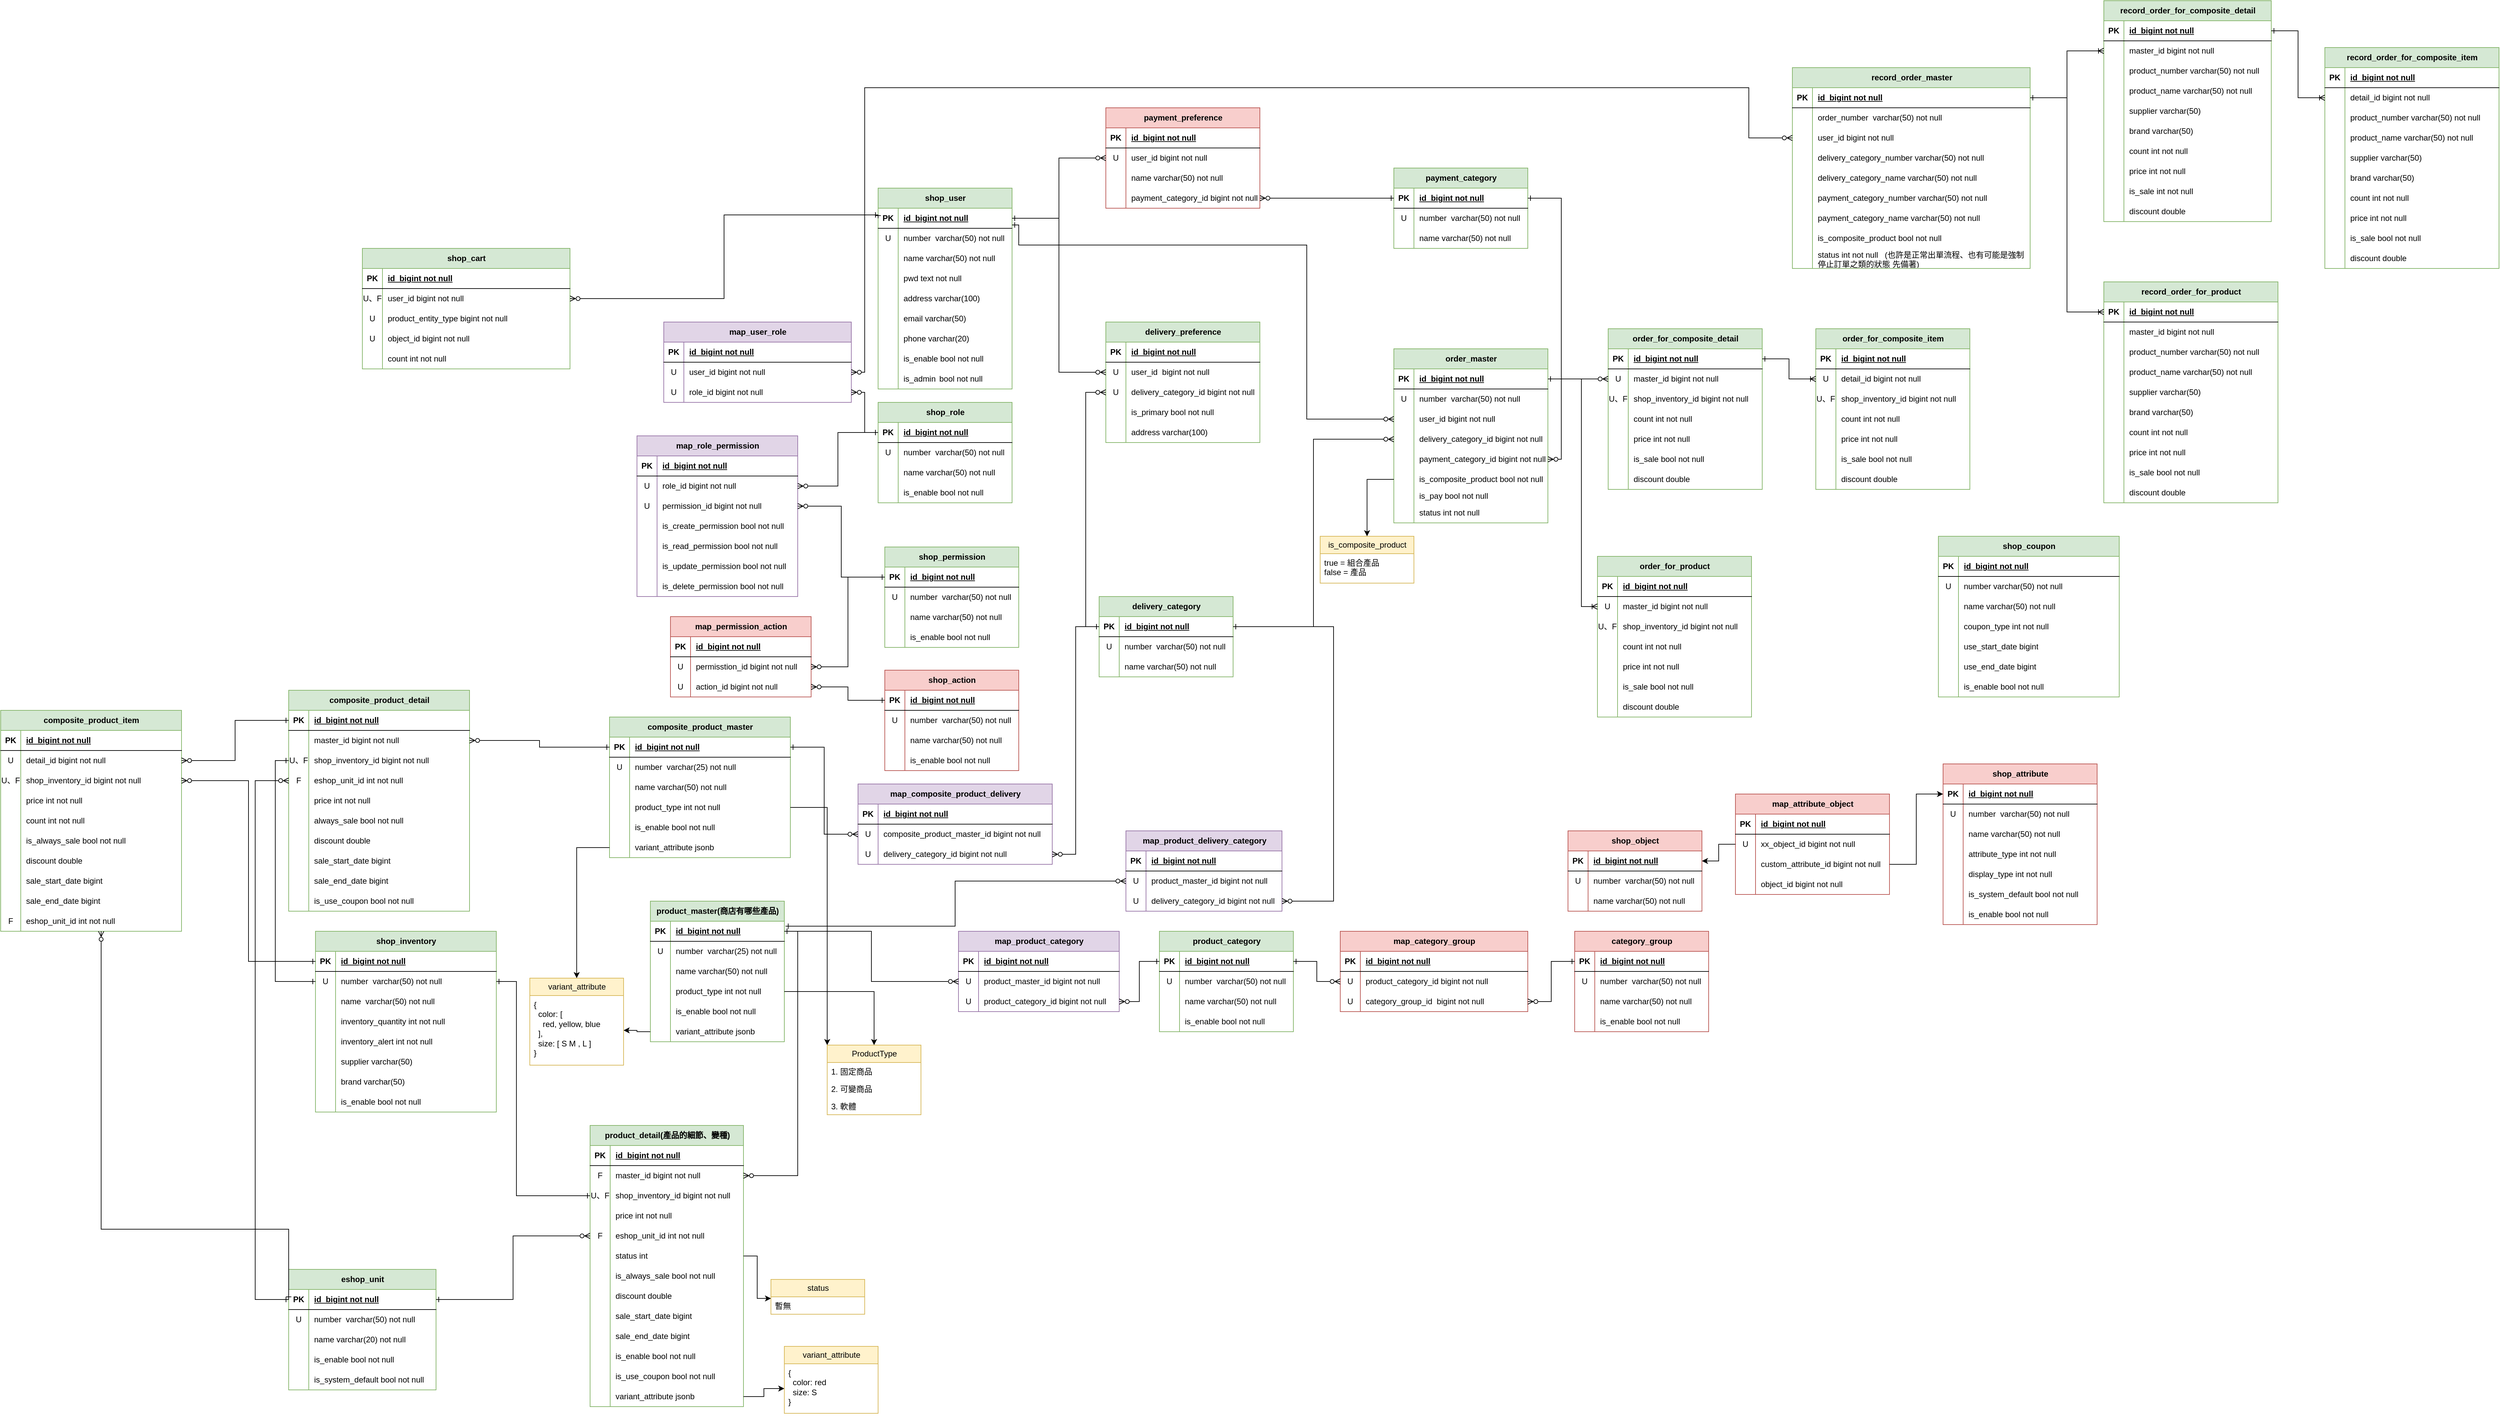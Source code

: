 <mxfile version="22.0.4" type="device">
  <diagram name="第 1 页" id="gjMrXN75KatTI1CY5GMf">
    <mxGraphModel dx="2696" dy="2872" grid="1" gridSize="10" guides="1" tooltips="1" connect="1" arrows="1" fold="1" page="1" pageScale="1" pageWidth="827" pageHeight="1169" math="0" shadow="0">
      <root>
        <mxCell id="0" />
        <mxCell id="1" parent="0" />
        <mxCell id="5NZH2VJ-4r5IN333hpWa-1" value="product_master(商店有哪些產品)" style="shape=table;startSize=30;container=1;collapsible=1;childLayout=tableLayout;fixedRows=1;rowLines=0;fontStyle=1;align=center;resizeLast=1;html=1;fillColor=#d5e8d4;strokeColor=#82b366;" parent="1" vertex="1">
          <mxGeometry x="10" y="-55" width="200" height="210" as="geometry" />
        </mxCell>
        <mxCell id="5NZH2VJ-4r5IN333hpWa-2" value="" style="shape=tableRow;horizontal=0;startSize=0;swimlaneHead=0;swimlaneBody=0;fillColor=none;collapsible=0;dropTarget=0;points=[[0,0.5],[1,0.5]];portConstraint=eastwest;top=0;left=0;right=0;bottom=1;" parent="5NZH2VJ-4r5IN333hpWa-1" vertex="1">
          <mxGeometry y="30" width="200" height="30" as="geometry" />
        </mxCell>
        <mxCell id="5NZH2VJ-4r5IN333hpWa-3" value="PK" style="shape=partialRectangle;connectable=0;fillColor=none;top=0;left=0;bottom=0;right=0;fontStyle=1;overflow=hidden;whiteSpace=wrap;html=1;" parent="5NZH2VJ-4r5IN333hpWa-2" vertex="1">
          <mxGeometry width="30" height="30" as="geometry">
            <mxRectangle width="30" height="30" as="alternateBounds" />
          </mxGeometry>
        </mxCell>
        <mxCell id="5NZH2VJ-4r5IN333hpWa-4" value="id&amp;nbsp; bigint not null" style="shape=partialRectangle;connectable=0;fillColor=none;top=0;left=0;bottom=0;right=0;align=left;spacingLeft=6;fontStyle=5;overflow=hidden;whiteSpace=wrap;html=1;" parent="5NZH2VJ-4r5IN333hpWa-2" vertex="1">
          <mxGeometry x="30" width="170" height="30" as="geometry">
            <mxRectangle width="170" height="30" as="alternateBounds" />
          </mxGeometry>
        </mxCell>
        <mxCell id="5NZH2VJ-4r5IN333hpWa-5" value="" style="shape=tableRow;horizontal=0;startSize=0;swimlaneHead=0;swimlaneBody=0;fillColor=none;collapsible=0;dropTarget=0;points=[[0,0.5],[1,0.5]];portConstraint=eastwest;top=0;left=0;right=0;bottom=0;" parent="5NZH2VJ-4r5IN333hpWa-1" vertex="1">
          <mxGeometry y="60" width="200" height="30" as="geometry" />
        </mxCell>
        <mxCell id="5NZH2VJ-4r5IN333hpWa-6" value="U" style="shape=partialRectangle;connectable=0;fillColor=none;top=0;left=0;bottom=0;right=0;editable=1;overflow=hidden;whiteSpace=wrap;html=1;" parent="5NZH2VJ-4r5IN333hpWa-5" vertex="1">
          <mxGeometry width="30" height="30" as="geometry">
            <mxRectangle width="30" height="30" as="alternateBounds" />
          </mxGeometry>
        </mxCell>
        <mxCell id="5NZH2VJ-4r5IN333hpWa-7" value="number&amp;nbsp; varchar(25) not null&amp;nbsp;" style="shape=partialRectangle;connectable=0;fillColor=none;top=0;left=0;bottom=0;right=0;align=left;spacingLeft=6;overflow=hidden;whiteSpace=wrap;html=1;" parent="5NZH2VJ-4r5IN333hpWa-5" vertex="1">
          <mxGeometry x="30" width="170" height="30" as="geometry">
            <mxRectangle width="170" height="30" as="alternateBounds" />
          </mxGeometry>
        </mxCell>
        <mxCell id="5NZH2VJ-4r5IN333hpWa-8" value="" style="shape=tableRow;horizontal=0;startSize=0;swimlaneHead=0;swimlaneBody=0;fillColor=none;collapsible=0;dropTarget=0;points=[[0,0.5],[1,0.5]];portConstraint=eastwest;top=0;left=0;right=0;bottom=0;" parent="5NZH2VJ-4r5IN333hpWa-1" vertex="1">
          <mxGeometry y="90" width="200" height="30" as="geometry" />
        </mxCell>
        <mxCell id="5NZH2VJ-4r5IN333hpWa-9" value="" style="shape=partialRectangle;connectable=0;fillColor=none;top=0;left=0;bottom=0;right=0;editable=1;overflow=hidden;whiteSpace=wrap;html=1;" parent="5NZH2VJ-4r5IN333hpWa-8" vertex="1">
          <mxGeometry width="30" height="30" as="geometry">
            <mxRectangle width="30" height="30" as="alternateBounds" />
          </mxGeometry>
        </mxCell>
        <mxCell id="5NZH2VJ-4r5IN333hpWa-10" value="name varchar(50) not null" style="shape=partialRectangle;connectable=0;fillColor=none;top=0;left=0;bottom=0;right=0;align=left;spacingLeft=6;overflow=hidden;whiteSpace=wrap;html=1;" parent="5NZH2VJ-4r5IN333hpWa-8" vertex="1">
          <mxGeometry x="30" width="170" height="30" as="geometry">
            <mxRectangle width="170" height="30" as="alternateBounds" />
          </mxGeometry>
        </mxCell>
        <mxCell id="BImxP-ZW4_znsc67AAC8-318" value="" style="shape=tableRow;horizontal=0;startSize=0;swimlaneHead=0;swimlaneBody=0;fillColor=none;collapsible=0;dropTarget=0;points=[[0,0.5],[1,0.5]];portConstraint=eastwest;top=0;left=0;right=0;bottom=0;" parent="5NZH2VJ-4r5IN333hpWa-1" vertex="1">
          <mxGeometry y="120" width="200" height="30" as="geometry" />
        </mxCell>
        <mxCell id="BImxP-ZW4_znsc67AAC8-319" value="" style="shape=partialRectangle;connectable=0;fillColor=none;top=0;left=0;bottom=0;right=0;editable=1;overflow=hidden;whiteSpace=wrap;html=1;" parent="BImxP-ZW4_znsc67AAC8-318" vertex="1">
          <mxGeometry width="30" height="30" as="geometry">
            <mxRectangle width="30" height="30" as="alternateBounds" />
          </mxGeometry>
        </mxCell>
        <mxCell id="BImxP-ZW4_znsc67AAC8-320" value="product_type int not null" style="shape=partialRectangle;connectable=0;fillColor=none;top=0;left=0;bottom=0;right=0;align=left;spacingLeft=6;overflow=hidden;whiteSpace=wrap;html=1;" parent="BImxP-ZW4_znsc67AAC8-318" vertex="1">
          <mxGeometry x="30" width="170" height="30" as="geometry">
            <mxRectangle width="170" height="30" as="alternateBounds" />
          </mxGeometry>
        </mxCell>
        <mxCell id="y6CGvIDiK7Tm9wDCunL--25" value="" style="shape=tableRow;horizontal=0;startSize=0;swimlaneHead=0;swimlaneBody=0;fillColor=none;collapsible=0;dropTarget=0;points=[[0,0.5],[1,0.5]];portConstraint=eastwest;top=0;left=0;right=0;bottom=0;" parent="5NZH2VJ-4r5IN333hpWa-1" vertex="1">
          <mxGeometry y="150" width="200" height="30" as="geometry" />
        </mxCell>
        <mxCell id="y6CGvIDiK7Tm9wDCunL--26" value="" style="shape=partialRectangle;connectable=0;fillColor=none;top=0;left=0;bottom=0;right=0;editable=1;overflow=hidden;whiteSpace=wrap;html=1;" parent="y6CGvIDiK7Tm9wDCunL--25" vertex="1">
          <mxGeometry width="30" height="30" as="geometry">
            <mxRectangle width="30" height="30" as="alternateBounds" />
          </mxGeometry>
        </mxCell>
        <mxCell id="y6CGvIDiK7Tm9wDCunL--27" value="is_enable bool not null" style="shape=partialRectangle;connectable=0;fillColor=none;top=0;left=0;bottom=0;right=0;align=left;spacingLeft=6;overflow=hidden;whiteSpace=wrap;html=1;" parent="y6CGvIDiK7Tm9wDCunL--25" vertex="1">
          <mxGeometry x="30" width="170" height="30" as="geometry">
            <mxRectangle width="170" height="30" as="alternateBounds" />
          </mxGeometry>
        </mxCell>
        <mxCell id="BImxP-ZW4_znsc67AAC8-183" value="" style="shape=tableRow;horizontal=0;startSize=0;swimlaneHead=0;swimlaneBody=0;fillColor=none;collapsible=0;dropTarget=0;points=[[0,0.5],[1,0.5]];portConstraint=eastwest;top=0;left=0;right=0;bottom=0;" parent="5NZH2VJ-4r5IN333hpWa-1" vertex="1">
          <mxGeometry y="180" width="200" height="30" as="geometry" />
        </mxCell>
        <mxCell id="BImxP-ZW4_znsc67AAC8-184" value="" style="shape=partialRectangle;connectable=0;fillColor=none;top=0;left=0;bottom=0;right=0;editable=1;overflow=hidden;whiteSpace=wrap;html=1;" parent="BImxP-ZW4_znsc67AAC8-183" vertex="1">
          <mxGeometry width="30" height="30" as="geometry">
            <mxRectangle width="30" height="30" as="alternateBounds" />
          </mxGeometry>
        </mxCell>
        <mxCell id="BImxP-ZW4_znsc67AAC8-185" value="variant_attribute jsonb" style="shape=partialRectangle;connectable=0;fillColor=none;top=0;left=0;bottom=0;right=0;align=left;spacingLeft=6;overflow=hidden;whiteSpace=wrap;html=1;" parent="BImxP-ZW4_znsc67AAC8-183" vertex="1">
          <mxGeometry x="30" width="170" height="30" as="geometry">
            <mxRectangle width="170" height="30" as="alternateBounds" />
          </mxGeometry>
        </mxCell>
        <mxCell id="5NZH2VJ-4r5IN333hpWa-45" value="product_category" style="shape=table;startSize=30;container=1;collapsible=1;childLayout=tableLayout;fixedRows=1;rowLines=0;fontStyle=1;align=center;resizeLast=1;html=1;fillColor=#d5e8d4;strokeColor=#82b366;" parent="1" vertex="1">
          <mxGeometry x="770" y="-10" width="200" height="150" as="geometry" />
        </mxCell>
        <mxCell id="5NZH2VJ-4r5IN333hpWa-46" value="" style="shape=tableRow;horizontal=0;startSize=0;swimlaneHead=0;swimlaneBody=0;fillColor=none;collapsible=0;dropTarget=0;points=[[0,0.5],[1,0.5]];portConstraint=eastwest;top=0;left=0;right=0;bottom=1;" parent="5NZH2VJ-4r5IN333hpWa-45" vertex="1">
          <mxGeometry y="30" width="200" height="30" as="geometry" />
        </mxCell>
        <mxCell id="5NZH2VJ-4r5IN333hpWa-47" value="PK" style="shape=partialRectangle;connectable=0;fillColor=none;top=0;left=0;bottom=0;right=0;fontStyle=1;overflow=hidden;whiteSpace=wrap;html=1;" parent="5NZH2VJ-4r5IN333hpWa-46" vertex="1">
          <mxGeometry width="30" height="30" as="geometry">
            <mxRectangle width="30" height="30" as="alternateBounds" />
          </mxGeometry>
        </mxCell>
        <mxCell id="5NZH2VJ-4r5IN333hpWa-48" value="id&amp;nbsp; bigint not null" style="shape=partialRectangle;connectable=0;fillColor=none;top=0;left=0;bottom=0;right=0;align=left;spacingLeft=6;fontStyle=5;overflow=hidden;whiteSpace=wrap;html=1;" parent="5NZH2VJ-4r5IN333hpWa-46" vertex="1">
          <mxGeometry x="30" width="170" height="30" as="geometry">
            <mxRectangle width="170" height="30" as="alternateBounds" />
          </mxGeometry>
        </mxCell>
        <mxCell id="5NZH2VJ-4r5IN333hpWa-49" value="" style="shape=tableRow;horizontal=0;startSize=0;swimlaneHead=0;swimlaneBody=0;fillColor=none;collapsible=0;dropTarget=0;points=[[0,0.5],[1,0.5]];portConstraint=eastwest;top=0;left=0;right=0;bottom=0;" parent="5NZH2VJ-4r5IN333hpWa-45" vertex="1">
          <mxGeometry y="60" width="200" height="30" as="geometry" />
        </mxCell>
        <mxCell id="5NZH2VJ-4r5IN333hpWa-50" value="U" style="shape=partialRectangle;connectable=0;fillColor=none;top=0;left=0;bottom=0;right=0;editable=1;overflow=hidden;whiteSpace=wrap;html=1;" parent="5NZH2VJ-4r5IN333hpWa-49" vertex="1">
          <mxGeometry width="30" height="30" as="geometry">
            <mxRectangle width="30" height="30" as="alternateBounds" />
          </mxGeometry>
        </mxCell>
        <mxCell id="5NZH2VJ-4r5IN333hpWa-51" value="number&amp;nbsp; varchar(50) not null&amp;nbsp;" style="shape=partialRectangle;connectable=0;fillColor=none;top=0;left=0;bottom=0;right=0;align=left;spacingLeft=6;overflow=hidden;whiteSpace=wrap;html=1;" parent="5NZH2VJ-4r5IN333hpWa-49" vertex="1">
          <mxGeometry x="30" width="170" height="30" as="geometry">
            <mxRectangle width="170" height="30" as="alternateBounds" />
          </mxGeometry>
        </mxCell>
        <mxCell id="5NZH2VJ-4r5IN333hpWa-52" value="" style="shape=tableRow;horizontal=0;startSize=0;swimlaneHead=0;swimlaneBody=0;fillColor=none;collapsible=0;dropTarget=0;points=[[0,0.5],[1,0.5]];portConstraint=eastwest;top=0;left=0;right=0;bottom=0;" parent="5NZH2VJ-4r5IN333hpWa-45" vertex="1">
          <mxGeometry y="90" width="200" height="30" as="geometry" />
        </mxCell>
        <mxCell id="5NZH2VJ-4r5IN333hpWa-53" value="" style="shape=partialRectangle;connectable=0;fillColor=none;top=0;left=0;bottom=0;right=0;editable=1;overflow=hidden;whiteSpace=wrap;html=1;" parent="5NZH2VJ-4r5IN333hpWa-52" vertex="1">
          <mxGeometry width="30" height="30" as="geometry">
            <mxRectangle width="30" height="30" as="alternateBounds" />
          </mxGeometry>
        </mxCell>
        <mxCell id="5NZH2VJ-4r5IN333hpWa-54" value="name varchar(50) not null" style="shape=partialRectangle;connectable=0;fillColor=none;top=0;left=0;bottom=0;right=0;align=left;spacingLeft=6;overflow=hidden;whiteSpace=wrap;html=1;" parent="5NZH2VJ-4r5IN333hpWa-52" vertex="1">
          <mxGeometry x="30" width="170" height="30" as="geometry">
            <mxRectangle width="170" height="30" as="alternateBounds" />
          </mxGeometry>
        </mxCell>
        <mxCell id="5NZH2VJ-4r5IN333hpWa-61" value="" style="shape=tableRow;horizontal=0;startSize=0;swimlaneHead=0;swimlaneBody=0;fillColor=none;collapsible=0;dropTarget=0;points=[[0,0.5],[1,0.5]];portConstraint=eastwest;top=0;left=0;right=0;bottom=0;" parent="5NZH2VJ-4r5IN333hpWa-45" vertex="1">
          <mxGeometry y="120" width="200" height="30" as="geometry" />
        </mxCell>
        <mxCell id="5NZH2VJ-4r5IN333hpWa-62" value="" style="shape=partialRectangle;connectable=0;fillColor=none;top=0;left=0;bottom=0;right=0;editable=1;overflow=hidden;whiteSpace=wrap;html=1;" parent="5NZH2VJ-4r5IN333hpWa-61" vertex="1">
          <mxGeometry width="30" height="30" as="geometry">
            <mxRectangle width="30" height="30" as="alternateBounds" />
          </mxGeometry>
        </mxCell>
        <mxCell id="5NZH2VJ-4r5IN333hpWa-63" value="is_enable bool not null" style="shape=partialRectangle;connectable=0;fillColor=none;top=0;left=0;bottom=0;right=0;align=left;spacingLeft=6;overflow=hidden;whiteSpace=wrap;html=1;" parent="5NZH2VJ-4r5IN333hpWa-61" vertex="1">
          <mxGeometry x="30" width="170" height="30" as="geometry">
            <mxRectangle width="170" height="30" as="alternateBounds" />
          </mxGeometry>
        </mxCell>
        <mxCell id="5NZH2VJ-4r5IN333hpWa-67" value="map_product_category" style="shape=table;startSize=30;container=1;collapsible=1;childLayout=tableLayout;fixedRows=1;rowLines=0;fontStyle=1;align=center;resizeLast=1;html=1;fillColor=#e1d5e7;strokeColor=#9673a6;" parent="1" vertex="1">
          <mxGeometry x="470" y="-10" width="240" height="120" as="geometry" />
        </mxCell>
        <mxCell id="5NZH2VJ-4r5IN333hpWa-68" value="" style="shape=tableRow;horizontal=0;startSize=0;swimlaneHead=0;swimlaneBody=0;fillColor=none;collapsible=0;dropTarget=0;points=[[0,0.5],[1,0.5]];portConstraint=eastwest;top=0;left=0;right=0;bottom=1;" parent="5NZH2VJ-4r5IN333hpWa-67" vertex="1">
          <mxGeometry y="30" width="240" height="30" as="geometry" />
        </mxCell>
        <mxCell id="5NZH2VJ-4r5IN333hpWa-69" value="PK" style="shape=partialRectangle;connectable=0;fillColor=none;top=0;left=0;bottom=0;right=0;fontStyle=1;overflow=hidden;whiteSpace=wrap;html=1;" parent="5NZH2VJ-4r5IN333hpWa-68" vertex="1">
          <mxGeometry width="30" height="30" as="geometry">
            <mxRectangle width="30" height="30" as="alternateBounds" />
          </mxGeometry>
        </mxCell>
        <mxCell id="5NZH2VJ-4r5IN333hpWa-70" value="id&amp;nbsp; bigint not null" style="shape=partialRectangle;connectable=0;fillColor=none;top=0;left=0;bottom=0;right=0;align=left;spacingLeft=6;fontStyle=5;overflow=hidden;whiteSpace=wrap;html=1;" parent="5NZH2VJ-4r5IN333hpWa-68" vertex="1">
          <mxGeometry x="30" width="210" height="30" as="geometry">
            <mxRectangle width="210" height="30" as="alternateBounds" />
          </mxGeometry>
        </mxCell>
        <mxCell id="5NZH2VJ-4r5IN333hpWa-71" value="" style="shape=tableRow;horizontal=0;startSize=0;swimlaneHead=0;swimlaneBody=0;fillColor=none;collapsible=0;dropTarget=0;points=[[0,0.5],[1,0.5]];portConstraint=eastwest;top=0;left=0;right=0;bottom=0;" parent="5NZH2VJ-4r5IN333hpWa-67" vertex="1">
          <mxGeometry y="60" width="240" height="30" as="geometry" />
        </mxCell>
        <mxCell id="5NZH2VJ-4r5IN333hpWa-72" value="U" style="shape=partialRectangle;connectable=0;fillColor=none;top=0;left=0;bottom=0;right=0;editable=1;overflow=hidden;whiteSpace=wrap;html=1;" parent="5NZH2VJ-4r5IN333hpWa-71" vertex="1">
          <mxGeometry width="30" height="30" as="geometry">
            <mxRectangle width="30" height="30" as="alternateBounds" />
          </mxGeometry>
        </mxCell>
        <mxCell id="5NZH2VJ-4r5IN333hpWa-73" value="product_master_id bigint not null" style="shape=partialRectangle;connectable=0;fillColor=none;top=0;left=0;bottom=0;right=0;align=left;spacingLeft=6;overflow=hidden;whiteSpace=wrap;html=1;" parent="5NZH2VJ-4r5IN333hpWa-71" vertex="1">
          <mxGeometry x="30" width="210" height="30" as="geometry">
            <mxRectangle width="210" height="30" as="alternateBounds" />
          </mxGeometry>
        </mxCell>
        <mxCell id="5NZH2VJ-4r5IN333hpWa-74" value="" style="shape=tableRow;horizontal=0;startSize=0;swimlaneHead=0;swimlaneBody=0;fillColor=none;collapsible=0;dropTarget=0;points=[[0,0.5],[1,0.5]];portConstraint=eastwest;top=0;left=0;right=0;bottom=0;" parent="5NZH2VJ-4r5IN333hpWa-67" vertex="1">
          <mxGeometry y="90" width="240" height="30" as="geometry" />
        </mxCell>
        <mxCell id="5NZH2VJ-4r5IN333hpWa-75" value="U" style="shape=partialRectangle;connectable=0;fillColor=none;top=0;left=0;bottom=0;right=0;editable=1;overflow=hidden;whiteSpace=wrap;html=1;" parent="5NZH2VJ-4r5IN333hpWa-74" vertex="1">
          <mxGeometry width="30" height="30" as="geometry">
            <mxRectangle width="30" height="30" as="alternateBounds" />
          </mxGeometry>
        </mxCell>
        <mxCell id="5NZH2VJ-4r5IN333hpWa-76" value="product_category_id bigint not null" style="shape=partialRectangle;connectable=0;fillColor=none;top=0;left=0;bottom=0;right=0;align=left;spacingLeft=6;overflow=hidden;whiteSpace=wrap;html=1;" parent="5NZH2VJ-4r5IN333hpWa-74" vertex="1">
          <mxGeometry x="30" width="210" height="30" as="geometry">
            <mxRectangle width="210" height="30" as="alternateBounds" />
          </mxGeometry>
        </mxCell>
        <mxCell id="5NZH2VJ-4r5IN333hpWa-84" style="edgeStyle=orthogonalEdgeStyle;rounded=0;orthogonalLoop=1;jettySize=auto;html=1;entryX=1;entryY=0.5;entryDx=0;entryDy=0;startArrow=ERone;startFill=0;endArrow=ERzeroToMany;endFill=0;" parent="1" source="5NZH2VJ-4r5IN333hpWa-46" target="5NZH2VJ-4r5IN333hpWa-74" edge="1">
          <mxGeometry relative="1" as="geometry" />
        </mxCell>
        <mxCell id="5NZH2VJ-4r5IN333hpWa-85" value="shop_object" style="shape=table;startSize=30;container=1;collapsible=1;childLayout=tableLayout;fixedRows=1;rowLines=0;fontStyle=1;align=center;resizeLast=1;html=1;fillColor=#f8cecc;strokeColor=#b85450;" parent="1" vertex="1">
          <mxGeometry x="1380" y="-160" width="200" height="120" as="geometry">
            <mxRectangle x="1170" y="-320" width="110" height="30" as="alternateBounds" />
          </mxGeometry>
        </mxCell>
        <mxCell id="5NZH2VJ-4r5IN333hpWa-86" value="" style="shape=tableRow;horizontal=0;startSize=0;swimlaneHead=0;swimlaneBody=0;fillColor=none;collapsible=0;dropTarget=0;points=[[0,0.5],[1,0.5]];portConstraint=eastwest;top=0;left=0;right=0;bottom=1;" parent="5NZH2VJ-4r5IN333hpWa-85" vertex="1">
          <mxGeometry y="30" width="200" height="30" as="geometry" />
        </mxCell>
        <mxCell id="5NZH2VJ-4r5IN333hpWa-87" value="PK" style="shape=partialRectangle;connectable=0;fillColor=none;top=0;left=0;bottom=0;right=0;fontStyle=1;overflow=hidden;whiteSpace=wrap;html=1;" parent="5NZH2VJ-4r5IN333hpWa-86" vertex="1">
          <mxGeometry width="30" height="30" as="geometry">
            <mxRectangle width="30" height="30" as="alternateBounds" />
          </mxGeometry>
        </mxCell>
        <mxCell id="5NZH2VJ-4r5IN333hpWa-88" value="id&amp;nbsp; bigint not null" style="shape=partialRectangle;connectable=0;fillColor=none;top=0;left=0;bottom=0;right=0;align=left;spacingLeft=6;fontStyle=5;overflow=hidden;whiteSpace=wrap;html=1;" parent="5NZH2VJ-4r5IN333hpWa-86" vertex="1">
          <mxGeometry x="30" width="170" height="30" as="geometry">
            <mxRectangle width="170" height="30" as="alternateBounds" />
          </mxGeometry>
        </mxCell>
        <mxCell id="5NZH2VJ-4r5IN333hpWa-89" value="" style="shape=tableRow;horizontal=0;startSize=0;swimlaneHead=0;swimlaneBody=0;fillColor=none;collapsible=0;dropTarget=0;points=[[0,0.5],[1,0.5]];portConstraint=eastwest;top=0;left=0;right=0;bottom=0;" parent="5NZH2VJ-4r5IN333hpWa-85" vertex="1">
          <mxGeometry y="60" width="200" height="30" as="geometry" />
        </mxCell>
        <mxCell id="5NZH2VJ-4r5IN333hpWa-90" value="U" style="shape=partialRectangle;connectable=0;fillColor=none;top=0;left=0;bottom=0;right=0;editable=1;overflow=hidden;whiteSpace=wrap;html=1;" parent="5NZH2VJ-4r5IN333hpWa-89" vertex="1">
          <mxGeometry width="30" height="30" as="geometry">
            <mxRectangle width="30" height="30" as="alternateBounds" />
          </mxGeometry>
        </mxCell>
        <mxCell id="5NZH2VJ-4r5IN333hpWa-91" value="number&amp;nbsp; varchar(50) not null&amp;nbsp;" style="shape=partialRectangle;connectable=0;fillColor=none;top=0;left=0;bottom=0;right=0;align=left;spacingLeft=6;overflow=hidden;whiteSpace=wrap;html=1;" parent="5NZH2VJ-4r5IN333hpWa-89" vertex="1">
          <mxGeometry x="30" width="170" height="30" as="geometry">
            <mxRectangle width="170" height="30" as="alternateBounds" />
          </mxGeometry>
        </mxCell>
        <mxCell id="5NZH2VJ-4r5IN333hpWa-92" value="" style="shape=tableRow;horizontal=0;startSize=0;swimlaneHead=0;swimlaneBody=0;fillColor=none;collapsible=0;dropTarget=0;points=[[0,0.5],[1,0.5]];portConstraint=eastwest;top=0;left=0;right=0;bottom=0;" parent="5NZH2VJ-4r5IN333hpWa-85" vertex="1">
          <mxGeometry y="90" width="200" height="30" as="geometry" />
        </mxCell>
        <mxCell id="5NZH2VJ-4r5IN333hpWa-93" value="" style="shape=partialRectangle;connectable=0;fillColor=none;top=0;left=0;bottom=0;right=0;editable=1;overflow=hidden;whiteSpace=wrap;html=1;" parent="5NZH2VJ-4r5IN333hpWa-92" vertex="1">
          <mxGeometry width="30" height="30" as="geometry">
            <mxRectangle width="30" height="30" as="alternateBounds" />
          </mxGeometry>
        </mxCell>
        <mxCell id="5NZH2VJ-4r5IN333hpWa-94" value="name varchar(50) not null" style="shape=partialRectangle;connectable=0;fillColor=none;top=0;left=0;bottom=0;right=0;align=left;spacingLeft=6;overflow=hidden;whiteSpace=wrap;html=1;" parent="5NZH2VJ-4r5IN333hpWa-92" vertex="1">
          <mxGeometry x="30" width="170" height="30" as="geometry">
            <mxRectangle width="170" height="30" as="alternateBounds" />
          </mxGeometry>
        </mxCell>
        <mxCell id="5NZH2VJ-4r5IN333hpWa-104" value="shop_attribute" style="shape=table;startSize=30;container=1;collapsible=1;childLayout=tableLayout;fixedRows=1;rowLines=0;fontStyle=1;align=center;resizeLast=1;html=1;fillColor=#f8cecc;strokeColor=#b85450;" parent="1" vertex="1">
          <mxGeometry x="1940" y="-260" width="230" height="240" as="geometry" />
        </mxCell>
        <mxCell id="5NZH2VJ-4r5IN333hpWa-105" value="" style="shape=tableRow;horizontal=0;startSize=0;swimlaneHead=0;swimlaneBody=0;fillColor=none;collapsible=0;dropTarget=0;points=[[0,0.5],[1,0.5]];portConstraint=eastwest;top=0;left=0;right=0;bottom=1;" parent="5NZH2VJ-4r5IN333hpWa-104" vertex="1">
          <mxGeometry y="30" width="230" height="30" as="geometry" />
        </mxCell>
        <mxCell id="5NZH2VJ-4r5IN333hpWa-106" value="PK" style="shape=partialRectangle;connectable=0;fillColor=none;top=0;left=0;bottom=0;right=0;fontStyle=1;overflow=hidden;whiteSpace=wrap;html=1;" parent="5NZH2VJ-4r5IN333hpWa-105" vertex="1">
          <mxGeometry width="30" height="30" as="geometry">
            <mxRectangle width="30" height="30" as="alternateBounds" />
          </mxGeometry>
        </mxCell>
        <mxCell id="5NZH2VJ-4r5IN333hpWa-107" value="id&amp;nbsp; bigint not null" style="shape=partialRectangle;connectable=0;fillColor=none;top=0;left=0;bottom=0;right=0;align=left;spacingLeft=6;fontStyle=5;overflow=hidden;whiteSpace=wrap;html=1;" parent="5NZH2VJ-4r5IN333hpWa-105" vertex="1">
          <mxGeometry x="30" width="200" height="30" as="geometry">
            <mxRectangle width="200" height="30" as="alternateBounds" />
          </mxGeometry>
        </mxCell>
        <mxCell id="5NZH2VJ-4r5IN333hpWa-108" value="" style="shape=tableRow;horizontal=0;startSize=0;swimlaneHead=0;swimlaneBody=0;fillColor=none;collapsible=0;dropTarget=0;points=[[0,0.5],[1,0.5]];portConstraint=eastwest;top=0;left=0;right=0;bottom=0;" parent="5NZH2VJ-4r5IN333hpWa-104" vertex="1">
          <mxGeometry y="60" width="230" height="30" as="geometry" />
        </mxCell>
        <mxCell id="5NZH2VJ-4r5IN333hpWa-109" value="U" style="shape=partialRectangle;connectable=0;fillColor=none;top=0;left=0;bottom=0;right=0;editable=1;overflow=hidden;whiteSpace=wrap;html=1;" parent="5NZH2VJ-4r5IN333hpWa-108" vertex="1">
          <mxGeometry width="30" height="30" as="geometry">
            <mxRectangle width="30" height="30" as="alternateBounds" />
          </mxGeometry>
        </mxCell>
        <mxCell id="5NZH2VJ-4r5IN333hpWa-110" value="number&amp;nbsp; varchar(50) not null&amp;nbsp;" style="shape=partialRectangle;connectable=0;fillColor=none;top=0;left=0;bottom=0;right=0;align=left;spacingLeft=6;overflow=hidden;whiteSpace=wrap;html=1;" parent="5NZH2VJ-4r5IN333hpWa-108" vertex="1">
          <mxGeometry x="30" width="200" height="30" as="geometry">
            <mxRectangle width="200" height="30" as="alternateBounds" />
          </mxGeometry>
        </mxCell>
        <mxCell id="5NZH2VJ-4r5IN333hpWa-111" value="" style="shape=tableRow;horizontal=0;startSize=0;swimlaneHead=0;swimlaneBody=0;fillColor=none;collapsible=0;dropTarget=0;points=[[0,0.5],[1,0.5]];portConstraint=eastwest;top=0;left=0;right=0;bottom=0;" parent="5NZH2VJ-4r5IN333hpWa-104" vertex="1">
          <mxGeometry y="90" width="230" height="30" as="geometry" />
        </mxCell>
        <mxCell id="5NZH2VJ-4r5IN333hpWa-112" value="" style="shape=partialRectangle;connectable=0;fillColor=none;top=0;left=0;bottom=0;right=0;editable=1;overflow=hidden;whiteSpace=wrap;html=1;" parent="5NZH2VJ-4r5IN333hpWa-111" vertex="1">
          <mxGeometry width="30" height="30" as="geometry">
            <mxRectangle width="30" height="30" as="alternateBounds" />
          </mxGeometry>
        </mxCell>
        <mxCell id="5NZH2VJ-4r5IN333hpWa-113" value="name varchar(50) not null" style="shape=partialRectangle;connectable=0;fillColor=none;top=0;left=0;bottom=0;right=0;align=left;spacingLeft=6;overflow=hidden;whiteSpace=wrap;html=1;" parent="5NZH2VJ-4r5IN333hpWa-111" vertex="1">
          <mxGeometry x="30" width="200" height="30" as="geometry">
            <mxRectangle width="200" height="30" as="alternateBounds" />
          </mxGeometry>
        </mxCell>
        <mxCell id="5NZH2VJ-4r5IN333hpWa-117" value="" style="shape=tableRow;horizontal=0;startSize=0;swimlaneHead=0;swimlaneBody=0;fillColor=none;collapsible=0;dropTarget=0;points=[[0,0.5],[1,0.5]];portConstraint=eastwest;top=0;left=0;right=0;bottom=0;" parent="5NZH2VJ-4r5IN333hpWa-104" vertex="1">
          <mxGeometry y="120" width="230" height="30" as="geometry" />
        </mxCell>
        <mxCell id="5NZH2VJ-4r5IN333hpWa-118" value="" style="shape=partialRectangle;connectable=0;fillColor=none;top=0;left=0;bottom=0;right=0;editable=1;overflow=hidden;whiteSpace=wrap;html=1;" parent="5NZH2VJ-4r5IN333hpWa-117" vertex="1">
          <mxGeometry width="30" height="30" as="geometry">
            <mxRectangle width="30" height="30" as="alternateBounds" />
          </mxGeometry>
        </mxCell>
        <mxCell id="5NZH2VJ-4r5IN333hpWa-119" value="attribute_type int not null" style="shape=partialRectangle;connectable=0;fillColor=none;top=0;left=0;bottom=0;right=0;align=left;spacingLeft=6;overflow=hidden;whiteSpace=wrap;html=1;" parent="5NZH2VJ-4r5IN333hpWa-117" vertex="1">
          <mxGeometry x="30" width="200" height="30" as="geometry">
            <mxRectangle width="200" height="30" as="alternateBounds" />
          </mxGeometry>
        </mxCell>
        <mxCell id="5NZH2VJ-4r5IN333hpWa-120" value="" style="shape=tableRow;horizontal=0;startSize=0;swimlaneHead=0;swimlaneBody=0;fillColor=none;collapsible=0;dropTarget=0;points=[[0,0.5],[1,0.5]];portConstraint=eastwest;top=0;left=0;right=0;bottom=0;" parent="5NZH2VJ-4r5IN333hpWa-104" vertex="1">
          <mxGeometry y="150" width="230" height="30" as="geometry" />
        </mxCell>
        <mxCell id="5NZH2VJ-4r5IN333hpWa-121" value="" style="shape=partialRectangle;connectable=0;fillColor=none;top=0;left=0;bottom=0;right=0;editable=1;overflow=hidden;whiteSpace=wrap;html=1;" parent="5NZH2VJ-4r5IN333hpWa-120" vertex="1">
          <mxGeometry width="30" height="30" as="geometry">
            <mxRectangle width="30" height="30" as="alternateBounds" />
          </mxGeometry>
        </mxCell>
        <mxCell id="5NZH2VJ-4r5IN333hpWa-122" value="display_type int not null" style="shape=partialRectangle;connectable=0;fillColor=none;top=0;left=0;bottom=0;right=0;align=left;spacingLeft=6;overflow=hidden;whiteSpace=wrap;html=1;" parent="5NZH2VJ-4r5IN333hpWa-120" vertex="1">
          <mxGeometry x="30" width="200" height="30" as="geometry">
            <mxRectangle width="200" height="30" as="alternateBounds" />
          </mxGeometry>
        </mxCell>
        <mxCell id="zDQE8Z6X0ZonQTaWDgRR-70" value="" style="shape=tableRow;horizontal=0;startSize=0;swimlaneHead=0;swimlaneBody=0;fillColor=none;collapsible=0;dropTarget=0;points=[[0,0.5],[1,0.5]];portConstraint=eastwest;top=0;left=0;right=0;bottom=0;" parent="5NZH2VJ-4r5IN333hpWa-104" vertex="1">
          <mxGeometry y="180" width="230" height="30" as="geometry" />
        </mxCell>
        <mxCell id="zDQE8Z6X0ZonQTaWDgRR-71" value="" style="shape=partialRectangle;connectable=0;fillColor=none;top=0;left=0;bottom=0;right=0;editable=1;overflow=hidden;whiteSpace=wrap;html=1;" parent="zDQE8Z6X0ZonQTaWDgRR-70" vertex="1">
          <mxGeometry width="30" height="30" as="geometry">
            <mxRectangle width="30" height="30" as="alternateBounds" />
          </mxGeometry>
        </mxCell>
        <mxCell id="zDQE8Z6X0ZonQTaWDgRR-72" value="is_system_default bool not null" style="shape=partialRectangle;connectable=0;fillColor=none;top=0;left=0;bottom=0;right=0;align=left;spacingLeft=6;overflow=hidden;whiteSpace=wrap;html=1;" parent="zDQE8Z6X0ZonQTaWDgRR-70" vertex="1">
          <mxGeometry x="30" width="200" height="30" as="geometry">
            <mxRectangle width="200" height="30" as="alternateBounds" />
          </mxGeometry>
        </mxCell>
        <mxCell id="5NZH2VJ-4r5IN333hpWa-114" value="" style="shape=tableRow;horizontal=0;startSize=0;swimlaneHead=0;swimlaneBody=0;fillColor=none;collapsible=0;dropTarget=0;points=[[0,0.5],[1,0.5]];portConstraint=eastwest;top=0;left=0;right=0;bottom=0;" parent="5NZH2VJ-4r5IN333hpWa-104" vertex="1">
          <mxGeometry y="210" width="230" height="30" as="geometry" />
        </mxCell>
        <mxCell id="5NZH2VJ-4r5IN333hpWa-115" value="" style="shape=partialRectangle;connectable=0;fillColor=none;top=0;left=0;bottom=0;right=0;editable=1;overflow=hidden;whiteSpace=wrap;html=1;" parent="5NZH2VJ-4r5IN333hpWa-114" vertex="1">
          <mxGeometry width="30" height="30" as="geometry">
            <mxRectangle width="30" height="30" as="alternateBounds" />
          </mxGeometry>
        </mxCell>
        <mxCell id="5NZH2VJ-4r5IN333hpWa-116" value="is_enable bool not null" style="shape=partialRectangle;connectable=0;fillColor=none;top=0;left=0;bottom=0;right=0;align=left;spacingLeft=6;overflow=hidden;whiteSpace=wrap;html=1;" parent="5NZH2VJ-4r5IN333hpWa-114" vertex="1">
          <mxGeometry x="30" width="200" height="30" as="geometry">
            <mxRectangle width="200" height="30" as="alternateBounds" />
          </mxGeometry>
        </mxCell>
        <mxCell id="5NZH2VJ-4r5IN333hpWa-123" value="map_attribute_object" style="shape=table;startSize=30;container=1;collapsible=1;childLayout=tableLayout;fixedRows=1;rowLines=0;fontStyle=1;align=center;resizeLast=1;html=1;fillColor=#f8cecc;strokeColor=#b85450;" parent="1" vertex="1">
          <mxGeometry x="1630" y="-215" width="230" height="150" as="geometry" />
        </mxCell>
        <mxCell id="5NZH2VJ-4r5IN333hpWa-124" value="" style="shape=tableRow;horizontal=0;startSize=0;swimlaneHead=0;swimlaneBody=0;fillColor=none;collapsible=0;dropTarget=0;points=[[0,0.5],[1,0.5]];portConstraint=eastwest;top=0;left=0;right=0;bottom=1;" parent="5NZH2VJ-4r5IN333hpWa-123" vertex="1">
          <mxGeometry y="30" width="230" height="30" as="geometry" />
        </mxCell>
        <mxCell id="5NZH2VJ-4r5IN333hpWa-125" value="PK" style="shape=partialRectangle;connectable=0;fillColor=none;top=0;left=0;bottom=0;right=0;fontStyle=1;overflow=hidden;whiteSpace=wrap;html=1;" parent="5NZH2VJ-4r5IN333hpWa-124" vertex="1">
          <mxGeometry width="30" height="30" as="geometry">
            <mxRectangle width="30" height="30" as="alternateBounds" />
          </mxGeometry>
        </mxCell>
        <mxCell id="5NZH2VJ-4r5IN333hpWa-126" value="id&amp;nbsp; bigint not null" style="shape=partialRectangle;connectable=0;fillColor=none;top=0;left=0;bottom=0;right=0;align=left;spacingLeft=6;fontStyle=5;overflow=hidden;whiteSpace=wrap;html=1;" parent="5NZH2VJ-4r5IN333hpWa-124" vertex="1">
          <mxGeometry x="30" width="200" height="30" as="geometry">
            <mxRectangle width="200" height="30" as="alternateBounds" />
          </mxGeometry>
        </mxCell>
        <mxCell id="5NZH2VJ-4r5IN333hpWa-127" value="" style="shape=tableRow;horizontal=0;startSize=0;swimlaneHead=0;swimlaneBody=0;fillColor=none;collapsible=0;dropTarget=0;points=[[0,0.5],[1,0.5]];portConstraint=eastwest;top=0;left=0;right=0;bottom=0;" parent="5NZH2VJ-4r5IN333hpWa-123" vertex="1">
          <mxGeometry y="60" width="230" height="30" as="geometry" />
        </mxCell>
        <mxCell id="5NZH2VJ-4r5IN333hpWa-128" value="U" style="shape=partialRectangle;connectable=0;fillColor=none;top=0;left=0;bottom=0;right=0;editable=1;overflow=hidden;whiteSpace=wrap;html=1;" parent="5NZH2VJ-4r5IN333hpWa-127" vertex="1">
          <mxGeometry width="30" height="30" as="geometry">
            <mxRectangle width="30" height="30" as="alternateBounds" />
          </mxGeometry>
        </mxCell>
        <mxCell id="5NZH2VJ-4r5IN333hpWa-129" value="xx_object_id bigint not null&amp;nbsp;" style="shape=partialRectangle;connectable=0;fillColor=none;top=0;left=0;bottom=0;right=0;align=left;spacingLeft=6;overflow=hidden;whiteSpace=wrap;html=1;" parent="5NZH2VJ-4r5IN333hpWa-127" vertex="1">
          <mxGeometry x="30" width="200" height="30" as="geometry">
            <mxRectangle width="200" height="30" as="alternateBounds" />
          </mxGeometry>
        </mxCell>
        <mxCell id="5NZH2VJ-4r5IN333hpWa-130" value="" style="shape=tableRow;horizontal=0;startSize=0;swimlaneHead=0;swimlaneBody=0;fillColor=none;collapsible=0;dropTarget=0;points=[[0,0.5],[1,0.5]];portConstraint=eastwest;top=0;left=0;right=0;bottom=0;" parent="5NZH2VJ-4r5IN333hpWa-123" vertex="1">
          <mxGeometry y="90" width="230" height="30" as="geometry" />
        </mxCell>
        <mxCell id="5NZH2VJ-4r5IN333hpWa-131" value="" style="shape=partialRectangle;connectable=0;fillColor=none;top=0;left=0;bottom=0;right=0;editable=1;overflow=hidden;whiteSpace=wrap;html=1;" parent="5NZH2VJ-4r5IN333hpWa-130" vertex="1">
          <mxGeometry width="30" height="30" as="geometry">
            <mxRectangle width="30" height="30" as="alternateBounds" />
          </mxGeometry>
        </mxCell>
        <mxCell id="5NZH2VJ-4r5IN333hpWa-132" value="custom_attribute_id bigint not null" style="shape=partialRectangle;connectable=0;fillColor=none;top=0;left=0;bottom=0;right=0;align=left;spacingLeft=6;overflow=hidden;whiteSpace=wrap;html=1;" parent="5NZH2VJ-4r5IN333hpWa-130" vertex="1">
          <mxGeometry x="30" width="200" height="30" as="geometry">
            <mxRectangle width="200" height="30" as="alternateBounds" />
          </mxGeometry>
        </mxCell>
        <mxCell id="5NZH2VJ-4r5IN333hpWa-133" value="" style="shape=tableRow;horizontal=0;startSize=0;swimlaneHead=0;swimlaneBody=0;fillColor=none;collapsible=0;dropTarget=0;points=[[0,0.5],[1,0.5]];portConstraint=eastwest;top=0;left=0;right=0;bottom=0;" parent="5NZH2VJ-4r5IN333hpWa-123" vertex="1">
          <mxGeometry y="120" width="230" height="30" as="geometry" />
        </mxCell>
        <mxCell id="5NZH2VJ-4r5IN333hpWa-134" value="" style="shape=partialRectangle;connectable=0;fillColor=none;top=0;left=0;bottom=0;right=0;editable=1;overflow=hidden;whiteSpace=wrap;html=1;" parent="5NZH2VJ-4r5IN333hpWa-133" vertex="1">
          <mxGeometry width="30" height="30" as="geometry">
            <mxRectangle width="30" height="30" as="alternateBounds" />
          </mxGeometry>
        </mxCell>
        <mxCell id="5NZH2VJ-4r5IN333hpWa-135" value="object_id bigint not null" style="shape=partialRectangle;connectable=0;fillColor=none;top=0;left=0;bottom=0;right=0;align=left;spacingLeft=6;overflow=hidden;whiteSpace=wrap;html=1;" parent="5NZH2VJ-4r5IN333hpWa-133" vertex="1">
          <mxGeometry x="30" width="200" height="30" as="geometry">
            <mxRectangle width="200" height="30" as="alternateBounds" />
          </mxGeometry>
        </mxCell>
        <mxCell id="5NZH2VJ-4r5IN333hpWa-142" style="edgeStyle=orthogonalEdgeStyle;rounded=0;orthogonalLoop=1;jettySize=auto;html=1;entryX=0;entryY=0.5;entryDx=0;entryDy=0;" parent="1" source="5NZH2VJ-4r5IN333hpWa-130" target="5NZH2VJ-4r5IN333hpWa-105" edge="1">
          <mxGeometry relative="1" as="geometry" />
        </mxCell>
        <mxCell id="5NZH2VJ-4r5IN333hpWa-143" style="edgeStyle=orthogonalEdgeStyle;rounded=0;orthogonalLoop=1;jettySize=auto;html=1;entryX=1;entryY=0.5;entryDx=0;entryDy=0;" parent="1" source="5NZH2VJ-4r5IN333hpWa-127" target="5NZH2VJ-4r5IN333hpWa-86" edge="1">
          <mxGeometry relative="1" as="geometry">
            <mxPoint x="1370" y="-255" as="targetPoint" />
          </mxGeometry>
        </mxCell>
        <mxCell id="5NZH2VJ-4r5IN333hpWa-144" value="category_group" style="shape=table;startSize=30;container=1;collapsible=1;childLayout=tableLayout;fixedRows=1;rowLines=0;fontStyle=1;align=center;resizeLast=1;html=1;fillColor=#f8cecc;strokeColor=#b85450;" parent="1" vertex="1">
          <mxGeometry x="1390" y="-10" width="200" height="150" as="geometry" />
        </mxCell>
        <mxCell id="5NZH2VJ-4r5IN333hpWa-145" value="" style="shape=tableRow;horizontal=0;startSize=0;swimlaneHead=0;swimlaneBody=0;fillColor=none;collapsible=0;dropTarget=0;points=[[0,0.5],[1,0.5]];portConstraint=eastwest;top=0;left=0;right=0;bottom=1;" parent="5NZH2VJ-4r5IN333hpWa-144" vertex="1">
          <mxGeometry y="30" width="200" height="30" as="geometry" />
        </mxCell>
        <mxCell id="5NZH2VJ-4r5IN333hpWa-146" value="PK" style="shape=partialRectangle;connectable=0;fillColor=none;top=0;left=0;bottom=0;right=0;fontStyle=1;overflow=hidden;whiteSpace=wrap;html=1;" parent="5NZH2VJ-4r5IN333hpWa-145" vertex="1">
          <mxGeometry width="30" height="30" as="geometry">
            <mxRectangle width="30" height="30" as="alternateBounds" />
          </mxGeometry>
        </mxCell>
        <mxCell id="5NZH2VJ-4r5IN333hpWa-147" value="id&amp;nbsp; bigint not null" style="shape=partialRectangle;connectable=0;fillColor=none;top=0;left=0;bottom=0;right=0;align=left;spacingLeft=6;fontStyle=5;overflow=hidden;whiteSpace=wrap;html=1;" parent="5NZH2VJ-4r5IN333hpWa-145" vertex="1">
          <mxGeometry x="30" width="170" height="30" as="geometry">
            <mxRectangle width="170" height="30" as="alternateBounds" />
          </mxGeometry>
        </mxCell>
        <mxCell id="5NZH2VJ-4r5IN333hpWa-148" value="" style="shape=tableRow;horizontal=0;startSize=0;swimlaneHead=0;swimlaneBody=0;fillColor=none;collapsible=0;dropTarget=0;points=[[0,0.5],[1,0.5]];portConstraint=eastwest;top=0;left=0;right=0;bottom=0;" parent="5NZH2VJ-4r5IN333hpWa-144" vertex="1">
          <mxGeometry y="60" width="200" height="30" as="geometry" />
        </mxCell>
        <mxCell id="5NZH2VJ-4r5IN333hpWa-149" value="U" style="shape=partialRectangle;connectable=0;fillColor=none;top=0;left=0;bottom=0;right=0;editable=1;overflow=hidden;whiteSpace=wrap;html=1;" parent="5NZH2VJ-4r5IN333hpWa-148" vertex="1">
          <mxGeometry width="30" height="30" as="geometry">
            <mxRectangle width="30" height="30" as="alternateBounds" />
          </mxGeometry>
        </mxCell>
        <mxCell id="5NZH2VJ-4r5IN333hpWa-150" value="number&amp;nbsp; varchar(50) not null&amp;nbsp;" style="shape=partialRectangle;connectable=0;fillColor=none;top=0;left=0;bottom=0;right=0;align=left;spacingLeft=6;overflow=hidden;whiteSpace=wrap;html=1;" parent="5NZH2VJ-4r5IN333hpWa-148" vertex="1">
          <mxGeometry x="30" width="170" height="30" as="geometry">
            <mxRectangle width="170" height="30" as="alternateBounds" />
          </mxGeometry>
        </mxCell>
        <mxCell id="5NZH2VJ-4r5IN333hpWa-151" value="" style="shape=tableRow;horizontal=0;startSize=0;swimlaneHead=0;swimlaneBody=0;fillColor=none;collapsible=0;dropTarget=0;points=[[0,0.5],[1,0.5]];portConstraint=eastwest;top=0;left=0;right=0;bottom=0;" parent="5NZH2VJ-4r5IN333hpWa-144" vertex="1">
          <mxGeometry y="90" width="200" height="30" as="geometry" />
        </mxCell>
        <mxCell id="5NZH2VJ-4r5IN333hpWa-152" value="" style="shape=partialRectangle;connectable=0;fillColor=none;top=0;left=0;bottom=0;right=0;editable=1;overflow=hidden;whiteSpace=wrap;html=1;" parent="5NZH2VJ-4r5IN333hpWa-151" vertex="1">
          <mxGeometry width="30" height="30" as="geometry">
            <mxRectangle width="30" height="30" as="alternateBounds" />
          </mxGeometry>
        </mxCell>
        <mxCell id="5NZH2VJ-4r5IN333hpWa-153" value="name varchar(50) not null" style="shape=partialRectangle;connectable=0;fillColor=none;top=0;left=0;bottom=0;right=0;align=left;spacingLeft=6;overflow=hidden;whiteSpace=wrap;html=1;" parent="5NZH2VJ-4r5IN333hpWa-151" vertex="1">
          <mxGeometry x="30" width="170" height="30" as="geometry">
            <mxRectangle width="170" height="30" as="alternateBounds" />
          </mxGeometry>
        </mxCell>
        <mxCell id="5NZH2VJ-4r5IN333hpWa-154" value="" style="shape=tableRow;horizontal=0;startSize=0;swimlaneHead=0;swimlaneBody=0;fillColor=none;collapsible=0;dropTarget=0;points=[[0,0.5],[1,0.5]];portConstraint=eastwest;top=0;left=0;right=0;bottom=0;" parent="5NZH2VJ-4r5IN333hpWa-144" vertex="1">
          <mxGeometry y="120" width="200" height="30" as="geometry" />
        </mxCell>
        <mxCell id="5NZH2VJ-4r5IN333hpWa-155" value="" style="shape=partialRectangle;connectable=0;fillColor=none;top=0;left=0;bottom=0;right=0;editable=1;overflow=hidden;whiteSpace=wrap;html=1;" parent="5NZH2VJ-4r5IN333hpWa-154" vertex="1">
          <mxGeometry width="30" height="30" as="geometry">
            <mxRectangle width="30" height="30" as="alternateBounds" />
          </mxGeometry>
        </mxCell>
        <mxCell id="5NZH2VJ-4r5IN333hpWa-156" value="is_enable bool not null" style="shape=partialRectangle;connectable=0;fillColor=none;top=0;left=0;bottom=0;right=0;align=left;spacingLeft=6;overflow=hidden;whiteSpace=wrap;html=1;" parent="5NZH2VJ-4r5IN333hpWa-154" vertex="1">
          <mxGeometry x="30" width="170" height="30" as="geometry">
            <mxRectangle width="170" height="30" as="alternateBounds" />
          </mxGeometry>
        </mxCell>
        <mxCell id="5NZH2VJ-4r5IN333hpWa-160" value="map_category_group" style="shape=table;startSize=30;container=1;collapsible=1;childLayout=tableLayout;fixedRows=1;rowLines=0;fontStyle=1;align=center;resizeLast=1;html=1;fillColor=#f8cecc;strokeColor=#b85450;" parent="1" vertex="1">
          <mxGeometry x="1040" y="-10" width="280" height="120" as="geometry" />
        </mxCell>
        <mxCell id="5NZH2VJ-4r5IN333hpWa-161" value="" style="shape=tableRow;horizontal=0;startSize=0;swimlaneHead=0;swimlaneBody=0;fillColor=none;collapsible=0;dropTarget=0;points=[[0,0.5],[1,0.5]];portConstraint=eastwest;top=0;left=0;right=0;bottom=1;" parent="5NZH2VJ-4r5IN333hpWa-160" vertex="1">
          <mxGeometry y="30" width="280" height="30" as="geometry" />
        </mxCell>
        <mxCell id="5NZH2VJ-4r5IN333hpWa-162" value="PK" style="shape=partialRectangle;connectable=0;fillColor=none;top=0;left=0;bottom=0;right=0;fontStyle=1;overflow=hidden;whiteSpace=wrap;html=1;" parent="5NZH2VJ-4r5IN333hpWa-161" vertex="1">
          <mxGeometry width="30" height="30" as="geometry">
            <mxRectangle width="30" height="30" as="alternateBounds" />
          </mxGeometry>
        </mxCell>
        <mxCell id="5NZH2VJ-4r5IN333hpWa-163" value="id&amp;nbsp; bigint not null" style="shape=partialRectangle;connectable=0;fillColor=none;top=0;left=0;bottom=0;right=0;align=left;spacingLeft=6;fontStyle=5;overflow=hidden;whiteSpace=wrap;html=1;" parent="5NZH2VJ-4r5IN333hpWa-161" vertex="1">
          <mxGeometry x="30" width="250" height="30" as="geometry">
            <mxRectangle width="250" height="30" as="alternateBounds" />
          </mxGeometry>
        </mxCell>
        <mxCell id="5NZH2VJ-4r5IN333hpWa-164" value="" style="shape=tableRow;horizontal=0;startSize=0;swimlaneHead=0;swimlaneBody=0;fillColor=none;collapsible=0;dropTarget=0;points=[[0,0.5],[1,0.5]];portConstraint=eastwest;top=0;left=0;right=0;bottom=0;" parent="5NZH2VJ-4r5IN333hpWa-160" vertex="1">
          <mxGeometry y="60" width="280" height="30" as="geometry" />
        </mxCell>
        <mxCell id="5NZH2VJ-4r5IN333hpWa-165" value="U" style="shape=partialRectangle;connectable=0;fillColor=none;top=0;left=0;bottom=0;right=0;editable=1;overflow=hidden;whiteSpace=wrap;html=1;" parent="5NZH2VJ-4r5IN333hpWa-164" vertex="1">
          <mxGeometry width="30" height="30" as="geometry">
            <mxRectangle width="30" height="30" as="alternateBounds" />
          </mxGeometry>
        </mxCell>
        <mxCell id="5NZH2VJ-4r5IN333hpWa-166" value="product_category_id bigint not null&amp;nbsp;" style="shape=partialRectangle;connectable=0;fillColor=none;top=0;left=0;bottom=0;right=0;align=left;spacingLeft=6;overflow=hidden;whiteSpace=wrap;html=1;" parent="5NZH2VJ-4r5IN333hpWa-164" vertex="1">
          <mxGeometry x="30" width="250" height="30" as="geometry">
            <mxRectangle width="250" height="30" as="alternateBounds" />
          </mxGeometry>
        </mxCell>
        <mxCell id="5NZH2VJ-4r5IN333hpWa-167" value="" style="shape=tableRow;horizontal=0;startSize=0;swimlaneHead=0;swimlaneBody=0;fillColor=none;collapsible=0;dropTarget=0;points=[[0,0.5],[1,0.5]];portConstraint=eastwest;top=0;left=0;right=0;bottom=0;" parent="5NZH2VJ-4r5IN333hpWa-160" vertex="1">
          <mxGeometry y="90" width="280" height="30" as="geometry" />
        </mxCell>
        <mxCell id="5NZH2VJ-4r5IN333hpWa-168" value="U" style="shape=partialRectangle;connectable=0;fillColor=none;top=0;left=0;bottom=0;right=0;editable=1;overflow=hidden;whiteSpace=wrap;html=1;" parent="5NZH2VJ-4r5IN333hpWa-167" vertex="1">
          <mxGeometry width="30" height="30" as="geometry">
            <mxRectangle width="30" height="30" as="alternateBounds" />
          </mxGeometry>
        </mxCell>
        <mxCell id="5NZH2VJ-4r5IN333hpWa-169" value="category_group_id&amp;nbsp; bigint not null" style="shape=partialRectangle;connectable=0;fillColor=none;top=0;left=0;bottom=0;right=0;align=left;spacingLeft=6;overflow=hidden;whiteSpace=wrap;html=1;" parent="5NZH2VJ-4r5IN333hpWa-167" vertex="1">
          <mxGeometry x="30" width="250" height="30" as="geometry">
            <mxRectangle width="250" height="30" as="alternateBounds" />
          </mxGeometry>
        </mxCell>
        <mxCell id="5NZH2VJ-4r5IN333hpWa-176" style="edgeStyle=orthogonalEdgeStyle;rounded=0;orthogonalLoop=1;jettySize=auto;html=1;entryX=1;entryY=0.5;entryDx=0;entryDy=0;startArrow=ERzeroToMany;startFill=0;endArrow=ERone;endFill=0;" parent="1" source="5NZH2VJ-4r5IN333hpWa-164" target="5NZH2VJ-4r5IN333hpWa-46" edge="1">
          <mxGeometry relative="1" as="geometry" />
        </mxCell>
        <mxCell id="5NZH2VJ-4r5IN333hpWa-177" style="edgeStyle=orthogonalEdgeStyle;rounded=0;orthogonalLoop=1;jettySize=auto;html=1;entryX=0;entryY=0.5;entryDx=0;entryDy=0;startArrow=ERzeroToMany;startFill=0;endArrow=ERone;endFill=0;" parent="1" source="5NZH2VJ-4r5IN333hpWa-167" target="5NZH2VJ-4r5IN333hpWa-145" edge="1">
          <mxGeometry relative="1" as="geometry" />
        </mxCell>
        <mxCell id="5NZH2VJ-4r5IN333hpWa-178" value="shop_cart" style="shape=table;startSize=30;container=1;collapsible=1;childLayout=tableLayout;fixedRows=1;rowLines=0;fontStyle=1;align=center;resizeLast=1;html=1;fillColor=#d5e8d4;strokeColor=#82b366;" parent="1" vertex="1">
          <mxGeometry x="-420" y="-1030" width="310" height="180" as="geometry" />
        </mxCell>
        <mxCell id="5NZH2VJ-4r5IN333hpWa-179" value="" style="shape=tableRow;horizontal=0;startSize=0;swimlaneHead=0;swimlaneBody=0;fillColor=none;collapsible=0;dropTarget=0;points=[[0,0.5],[1,0.5]];portConstraint=eastwest;top=0;left=0;right=0;bottom=1;" parent="5NZH2VJ-4r5IN333hpWa-178" vertex="1">
          <mxGeometry y="30" width="310" height="30" as="geometry" />
        </mxCell>
        <mxCell id="5NZH2VJ-4r5IN333hpWa-180" value="PK" style="shape=partialRectangle;connectable=0;fillColor=none;top=0;left=0;bottom=0;right=0;fontStyle=1;overflow=hidden;whiteSpace=wrap;html=1;" parent="5NZH2VJ-4r5IN333hpWa-179" vertex="1">
          <mxGeometry width="30" height="30" as="geometry">
            <mxRectangle width="30" height="30" as="alternateBounds" />
          </mxGeometry>
        </mxCell>
        <mxCell id="5NZH2VJ-4r5IN333hpWa-181" value="id&amp;nbsp; bigint not null" style="shape=partialRectangle;connectable=0;fillColor=none;top=0;left=0;bottom=0;right=0;align=left;spacingLeft=6;fontStyle=5;overflow=hidden;whiteSpace=wrap;html=1;" parent="5NZH2VJ-4r5IN333hpWa-179" vertex="1">
          <mxGeometry x="30" width="280" height="30" as="geometry">
            <mxRectangle width="280" height="30" as="alternateBounds" />
          </mxGeometry>
        </mxCell>
        <mxCell id="5NZH2VJ-4r5IN333hpWa-182" value="" style="shape=tableRow;horizontal=0;startSize=0;swimlaneHead=0;swimlaneBody=0;fillColor=none;collapsible=0;dropTarget=0;points=[[0,0.5],[1,0.5]];portConstraint=eastwest;top=0;left=0;right=0;bottom=0;" parent="5NZH2VJ-4r5IN333hpWa-178" vertex="1">
          <mxGeometry y="60" width="310" height="30" as="geometry" />
        </mxCell>
        <mxCell id="5NZH2VJ-4r5IN333hpWa-183" value="U、F" style="shape=partialRectangle;connectable=0;fillColor=none;top=0;left=0;bottom=0;right=0;editable=1;overflow=hidden;whiteSpace=wrap;html=1;" parent="5NZH2VJ-4r5IN333hpWa-182" vertex="1">
          <mxGeometry width="30" height="30" as="geometry">
            <mxRectangle width="30" height="30" as="alternateBounds" />
          </mxGeometry>
        </mxCell>
        <mxCell id="5NZH2VJ-4r5IN333hpWa-184" value="user_id bigint not null&amp;nbsp;" style="shape=partialRectangle;connectable=0;fillColor=none;top=0;left=0;bottom=0;right=0;align=left;spacingLeft=6;overflow=hidden;whiteSpace=wrap;html=1;" parent="5NZH2VJ-4r5IN333hpWa-182" vertex="1">
          <mxGeometry x="30" width="280" height="30" as="geometry">
            <mxRectangle width="280" height="30" as="alternateBounds" />
          </mxGeometry>
        </mxCell>
        <mxCell id="5NZH2VJ-4r5IN333hpWa-185" value="" style="shape=tableRow;horizontal=0;startSize=0;swimlaneHead=0;swimlaneBody=0;fillColor=none;collapsible=0;dropTarget=0;points=[[0,0.5],[1,0.5]];portConstraint=eastwest;top=0;left=0;right=0;bottom=0;" parent="5NZH2VJ-4r5IN333hpWa-178" vertex="1">
          <mxGeometry y="90" width="310" height="30" as="geometry" />
        </mxCell>
        <mxCell id="5NZH2VJ-4r5IN333hpWa-186" value="U" style="shape=partialRectangle;connectable=0;fillColor=none;top=0;left=0;bottom=0;right=0;editable=1;overflow=hidden;whiteSpace=wrap;html=1;" parent="5NZH2VJ-4r5IN333hpWa-185" vertex="1">
          <mxGeometry width="30" height="30" as="geometry">
            <mxRectangle width="30" height="30" as="alternateBounds" />
          </mxGeometry>
        </mxCell>
        <mxCell id="5NZH2VJ-4r5IN333hpWa-187" value="product_entity_type bigint not null" style="shape=partialRectangle;connectable=0;fillColor=none;top=0;left=0;bottom=0;right=0;align=left;spacingLeft=6;overflow=hidden;whiteSpace=wrap;html=1;" parent="5NZH2VJ-4r5IN333hpWa-185" vertex="1">
          <mxGeometry x="30" width="280" height="30" as="geometry">
            <mxRectangle width="280" height="30" as="alternateBounds" />
          </mxGeometry>
        </mxCell>
        <mxCell id="zDQE8Z6X0ZonQTaWDgRR-105" value="" style="shape=tableRow;horizontal=0;startSize=0;swimlaneHead=0;swimlaneBody=0;fillColor=none;collapsible=0;dropTarget=0;points=[[0,0.5],[1,0.5]];portConstraint=eastwest;top=0;left=0;right=0;bottom=0;" parent="5NZH2VJ-4r5IN333hpWa-178" vertex="1">
          <mxGeometry y="120" width="310" height="30" as="geometry" />
        </mxCell>
        <mxCell id="zDQE8Z6X0ZonQTaWDgRR-106" value="U" style="shape=partialRectangle;connectable=0;fillColor=none;top=0;left=0;bottom=0;right=0;editable=1;overflow=hidden;whiteSpace=wrap;html=1;" parent="zDQE8Z6X0ZonQTaWDgRR-105" vertex="1">
          <mxGeometry width="30" height="30" as="geometry">
            <mxRectangle width="30" height="30" as="alternateBounds" />
          </mxGeometry>
        </mxCell>
        <mxCell id="zDQE8Z6X0ZonQTaWDgRR-107" value="object_id bigint not null" style="shape=partialRectangle;connectable=0;fillColor=none;top=0;left=0;bottom=0;right=0;align=left;spacingLeft=6;overflow=hidden;whiteSpace=wrap;html=1;" parent="zDQE8Z6X0ZonQTaWDgRR-105" vertex="1">
          <mxGeometry x="30" width="280" height="30" as="geometry">
            <mxRectangle width="280" height="30" as="alternateBounds" />
          </mxGeometry>
        </mxCell>
        <mxCell id="5NZH2VJ-4r5IN333hpWa-188" value="" style="shape=tableRow;horizontal=0;startSize=0;swimlaneHead=0;swimlaneBody=0;fillColor=none;collapsible=0;dropTarget=0;points=[[0,0.5],[1,0.5]];portConstraint=eastwest;top=0;left=0;right=0;bottom=0;" parent="5NZH2VJ-4r5IN333hpWa-178" vertex="1">
          <mxGeometry y="150" width="310" height="30" as="geometry" />
        </mxCell>
        <mxCell id="5NZH2VJ-4r5IN333hpWa-189" value="" style="shape=partialRectangle;connectable=0;fillColor=none;top=0;left=0;bottom=0;right=0;editable=1;overflow=hidden;whiteSpace=wrap;html=1;" parent="5NZH2VJ-4r5IN333hpWa-188" vertex="1">
          <mxGeometry width="30" height="30" as="geometry">
            <mxRectangle width="30" height="30" as="alternateBounds" />
          </mxGeometry>
        </mxCell>
        <mxCell id="5NZH2VJ-4r5IN333hpWa-190" value="count int not null" style="shape=partialRectangle;connectable=0;fillColor=none;top=0;left=0;bottom=0;right=0;align=left;spacingLeft=6;overflow=hidden;whiteSpace=wrap;html=1;" parent="5NZH2VJ-4r5IN333hpWa-188" vertex="1">
          <mxGeometry x="30" width="280" height="30" as="geometry">
            <mxRectangle width="280" height="30" as="alternateBounds" />
          </mxGeometry>
        </mxCell>
        <mxCell id="5NZH2VJ-4r5IN333hpWa-200" value="shop_user" style="shape=table;startSize=30;container=1;collapsible=1;childLayout=tableLayout;fixedRows=1;rowLines=0;fontStyle=1;align=center;resizeLast=1;html=1;fillColor=#d5e8d4;strokeColor=#82b366;" parent="1" vertex="1">
          <mxGeometry x="350" y="-1120" width="200" height="300" as="geometry" />
        </mxCell>
        <mxCell id="5NZH2VJ-4r5IN333hpWa-201" value="" style="shape=tableRow;horizontal=0;startSize=0;swimlaneHead=0;swimlaneBody=0;fillColor=none;collapsible=0;dropTarget=0;points=[[0,0.5],[1,0.5]];portConstraint=eastwest;top=0;left=0;right=0;bottom=1;" parent="5NZH2VJ-4r5IN333hpWa-200" vertex="1">
          <mxGeometry y="30" width="200" height="30" as="geometry" />
        </mxCell>
        <mxCell id="5NZH2VJ-4r5IN333hpWa-202" value="PK" style="shape=partialRectangle;connectable=0;fillColor=none;top=0;left=0;bottom=0;right=0;fontStyle=1;overflow=hidden;whiteSpace=wrap;html=1;" parent="5NZH2VJ-4r5IN333hpWa-201" vertex="1">
          <mxGeometry width="30" height="30" as="geometry">
            <mxRectangle width="30" height="30" as="alternateBounds" />
          </mxGeometry>
        </mxCell>
        <mxCell id="5NZH2VJ-4r5IN333hpWa-203" value="id&amp;nbsp; bigint not null" style="shape=partialRectangle;connectable=0;fillColor=none;top=0;left=0;bottom=0;right=0;align=left;spacingLeft=6;fontStyle=5;overflow=hidden;whiteSpace=wrap;html=1;" parent="5NZH2VJ-4r5IN333hpWa-201" vertex="1">
          <mxGeometry x="30" width="170" height="30" as="geometry">
            <mxRectangle width="170" height="30" as="alternateBounds" />
          </mxGeometry>
        </mxCell>
        <mxCell id="5NZH2VJ-4r5IN333hpWa-204" value="" style="shape=tableRow;horizontal=0;startSize=0;swimlaneHead=0;swimlaneBody=0;fillColor=none;collapsible=0;dropTarget=0;points=[[0,0.5],[1,0.5]];portConstraint=eastwest;top=0;left=0;right=0;bottom=0;" parent="5NZH2VJ-4r5IN333hpWa-200" vertex="1">
          <mxGeometry y="60" width="200" height="30" as="geometry" />
        </mxCell>
        <mxCell id="5NZH2VJ-4r5IN333hpWa-205" value="U" style="shape=partialRectangle;connectable=0;fillColor=none;top=0;left=0;bottom=0;right=0;editable=1;overflow=hidden;whiteSpace=wrap;html=1;" parent="5NZH2VJ-4r5IN333hpWa-204" vertex="1">
          <mxGeometry width="30" height="30" as="geometry">
            <mxRectangle width="30" height="30" as="alternateBounds" />
          </mxGeometry>
        </mxCell>
        <mxCell id="5NZH2VJ-4r5IN333hpWa-206" value="number&amp;nbsp; varchar(50) not null&amp;nbsp;" style="shape=partialRectangle;connectable=0;fillColor=none;top=0;left=0;bottom=0;right=0;align=left;spacingLeft=6;overflow=hidden;whiteSpace=wrap;html=1;" parent="5NZH2VJ-4r5IN333hpWa-204" vertex="1">
          <mxGeometry x="30" width="170" height="30" as="geometry">
            <mxRectangle width="170" height="30" as="alternateBounds" />
          </mxGeometry>
        </mxCell>
        <mxCell id="5NZH2VJ-4r5IN333hpWa-207" value="" style="shape=tableRow;horizontal=0;startSize=0;swimlaneHead=0;swimlaneBody=0;fillColor=none;collapsible=0;dropTarget=0;points=[[0,0.5],[1,0.5]];portConstraint=eastwest;top=0;left=0;right=0;bottom=0;" parent="5NZH2VJ-4r5IN333hpWa-200" vertex="1">
          <mxGeometry y="90" width="200" height="30" as="geometry" />
        </mxCell>
        <mxCell id="5NZH2VJ-4r5IN333hpWa-208" value="" style="shape=partialRectangle;connectable=0;fillColor=none;top=0;left=0;bottom=0;right=0;editable=1;overflow=hidden;whiteSpace=wrap;html=1;" parent="5NZH2VJ-4r5IN333hpWa-207" vertex="1">
          <mxGeometry width="30" height="30" as="geometry">
            <mxRectangle width="30" height="30" as="alternateBounds" />
          </mxGeometry>
        </mxCell>
        <mxCell id="5NZH2VJ-4r5IN333hpWa-209" value="name varchar(50) not null" style="shape=partialRectangle;connectable=0;fillColor=none;top=0;left=0;bottom=0;right=0;align=left;spacingLeft=6;overflow=hidden;whiteSpace=wrap;html=1;" parent="5NZH2VJ-4r5IN333hpWa-207" vertex="1">
          <mxGeometry x="30" width="170" height="30" as="geometry">
            <mxRectangle width="170" height="30" as="alternateBounds" />
          </mxGeometry>
        </mxCell>
        <mxCell id="knJhaFsRqPAqzKIcLrlo-3" value="" style="shape=tableRow;horizontal=0;startSize=0;swimlaneHead=0;swimlaneBody=0;fillColor=none;collapsible=0;dropTarget=0;points=[[0,0.5],[1,0.5]];portConstraint=eastwest;top=0;left=0;right=0;bottom=0;" parent="5NZH2VJ-4r5IN333hpWa-200" vertex="1">
          <mxGeometry y="120" width="200" height="30" as="geometry" />
        </mxCell>
        <mxCell id="knJhaFsRqPAqzKIcLrlo-4" value="" style="shape=partialRectangle;connectable=0;fillColor=none;top=0;left=0;bottom=0;right=0;editable=1;overflow=hidden;whiteSpace=wrap;html=1;" parent="knJhaFsRqPAqzKIcLrlo-3" vertex="1">
          <mxGeometry width="30" height="30" as="geometry">
            <mxRectangle width="30" height="30" as="alternateBounds" />
          </mxGeometry>
        </mxCell>
        <mxCell id="knJhaFsRqPAqzKIcLrlo-5" value="pwd text not null" style="shape=partialRectangle;connectable=0;fillColor=none;top=0;left=0;bottom=0;right=0;align=left;spacingLeft=6;overflow=hidden;whiteSpace=wrap;html=1;" parent="knJhaFsRqPAqzKIcLrlo-3" vertex="1">
          <mxGeometry x="30" width="170" height="30" as="geometry">
            <mxRectangle width="170" height="30" as="alternateBounds" />
          </mxGeometry>
        </mxCell>
        <mxCell id="5NZH2VJ-4r5IN333hpWa-210" value="" style="shape=tableRow;horizontal=0;startSize=0;swimlaneHead=0;swimlaneBody=0;fillColor=none;collapsible=0;dropTarget=0;points=[[0,0.5],[1,0.5]];portConstraint=eastwest;top=0;left=0;right=0;bottom=0;" parent="5NZH2VJ-4r5IN333hpWa-200" vertex="1">
          <mxGeometry y="150" width="200" height="30" as="geometry" />
        </mxCell>
        <mxCell id="5NZH2VJ-4r5IN333hpWa-211" value="" style="shape=partialRectangle;connectable=0;fillColor=none;top=0;left=0;bottom=0;right=0;editable=1;overflow=hidden;whiteSpace=wrap;html=1;" parent="5NZH2VJ-4r5IN333hpWa-210" vertex="1">
          <mxGeometry width="30" height="30" as="geometry">
            <mxRectangle width="30" height="30" as="alternateBounds" />
          </mxGeometry>
        </mxCell>
        <mxCell id="5NZH2VJ-4r5IN333hpWa-212" value="address varchar(100)" style="shape=partialRectangle;connectable=0;fillColor=none;top=0;left=0;bottom=0;right=0;align=left;spacingLeft=6;overflow=hidden;whiteSpace=wrap;html=1;" parent="5NZH2VJ-4r5IN333hpWa-210" vertex="1">
          <mxGeometry x="30" width="170" height="30" as="geometry">
            <mxRectangle width="170" height="30" as="alternateBounds" />
          </mxGeometry>
        </mxCell>
        <mxCell id="5NZH2VJ-4r5IN333hpWa-213" value="" style="shape=tableRow;horizontal=0;startSize=0;swimlaneHead=0;swimlaneBody=0;fillColor=none;collapsible=0;dropTarget=0;points=[[0,0.5],[1,0.5]];portConstraint=eastwest;top=0;left=0;right=0;bottom=0;" parent="5NZH2VJ-4r5IN333hpWa-200" vertex="1">
          <mxGeometry y="180" width="200" height="30" as="geometry" />
        </mxCell>
        <mxCell id="5NZH2VJ-4r5IN333hpWa-214" value="" style="shape=partialRectangle;connectable=0;fillColor=none;top=0;left=0;bottom=0;right=0;editable=1;overflow=hidden;whiteSpace=wrap;html=1;" parent="5NZH2VJ-4r5IN333hpWa-213" vertex="1">
          <mxGeometry width="30" height="30" as="geometry">
            <mxRectangle width="30" height="30" as="alternateBounds" />
          </mxGeometry>
        </mxCell>
        <mxCell id="5NZH2VJ-4r5IN333hpWa-215" value="email varchar(50)&amp;nbsp;" style="shape=partialRectangle;connectable=0;fillColor=none;top=0;left=0;bottom=0;right=0;align=left;spacingLeft=6;overflow=hidden;whiteSpace=wrap;html=1;" parent="5NZH2VJ-4r5IN333hpWa-213" vertex="1">
          <mxGeometry x="30" width="170" height="30" as="geometry">
            <mxRectangle width="170" height="30" as="alternateBounds" />
          </mxGeometry>
        </mxCell>
        <mxCell id="5NZH2VJ-4r5IN333hpWa-216" value="" style="shape=tableRow;horizontal=0;startSize=0;swimlaneHead=0;swimlaneBody=0;fillColor=none;collapsible=0;dropTarget=0;points=[[0,0.5],[1,0.5]];portConstraint=eastwest;top=0;left=0;right=0;bottom=0;" parent="5NZH2VJ-4r5IN333hpWa-200" vertex="1">
          <mxGeometry y="210" width="200" height="30" as="geometry" />
        </mxCell>
        <mxCell id="5NZH2VJ-4r5IN333hpWa-217" value="" style="shape=partialRectangle;connectable=0;fillColor=none;top=0;left=0;bottom=0;right=0;editable=1;overflow=hidden;whiteSpace=wrap;html=1;" parent="5NZH2VJ-4r5IN333hpWa-216" vertex="1">
          <mxGeometry width="30" height="30" as="geometry">
            <mxRectangle width="30" height="30" as="alternateBounds" />
          </mxGeometry>
        </mxCell>
        <mxCell id="5NZH2VJ-4r5IN333hpWa-218" value="phone varchar(20)&amp;nbsp;" style="shape=partialRectangle;connectable=0;fillColor=none;top=0;left=0;bottom=0;right=0;align=left;spacingLeft=6;overflow=hidden;whiteSpace=wrap;html=1;" parent="5NZH2VJ-4r5IN333hpWa-216" vertex="1">
          <mxGeometry x="30" width="170" height="30" as="geometry">
            <mxRectangle width="170" height="30" as="alternateBounds" />
          </mxGeometry>
        </mxCell>
        <mxCell id="FMsw84gGfwzk7UkxICoq-1" value="" style="shape=tableRow;horizontal=0;startSize=0;swimlaneHead=0;swimlaneBody=0;fillColor=none;collapsible=0;dropTarget=0;points=[[0,0.5],[1,0.5]];portConstraint=eastwest;top=0;left=0;right=0;bottom=0;" parent="5NZH2VJ-4r5IN333hpWa-200" vertex="1">
          <mxGeometry y="240" width="200" height="30" as="geometry" />
        </mxCell>
        <mxCell id="FMsw84gGfwzk7UkxICoq-2" value="" style="shape=partialRectangle;connectable=0;fillColor=none;top=0;left=0;bottom=0;right=0;editable=1;overflow=hidden;whiteSpace=wrap;html=1;" parent="FMsw84gGfwzk7UkxICoq-1" vertex="1">
          <mxGeometry width="30" height="30" as="geometry">
            <mxRectangle width="30" height="30" as="alternateBounds" />
          </mxGeometry>
        </mxCell>
        <mxCell id="FMsw84gGfwzk7UkxICoq-3" value="is_enable bool not null&amp;nbsp;" style="shape=partialRectangle;connectable=0;fillColor=none;top=0;left=0;bottom=0;right=0;align=left;spacingLeft=6;overflow=hidden;whiteSpace=wrap;html=1;" parent="FMsw84gGfwzk7UkxICoq-1" vertex="1">
          <mxGeometry x="30" width="170" height="30" as="geometry">
            <mxRectangle width="170" height="30" as="alternateBounds" />
          </mxGeometry>
        </mxCell>
        <mxCell id="6R2HCYnqkZJaleQhhWxf-4" value="" style="shape=tableRow;horizontal=0;startSize=0;swimlaneHead=0;swimlaneBody=0;fillColor=none;collapsible=0;dropTarget=0;points=[[0,0.5],[1,0.5]];portConstraint=eastwest;top=0;left=0;right=0;bottom=0;" parent="5NZH2VJ-4r5IN333hpWa-200" vertex="1">
          <mxGeometry y="270" width="200" height="30" as="geometry" />
        </mxCell>
        <mxCell id="6R2HCYnqkZJaleQhhWxf-5" value="" style="shape=partialRectangle;connectable=0;fillColor=none;top=0;left=0;bottom=0;right=0;editable=1;overflow=hidden;whiteSpace=wrap;html=1;" parent="6R2HCYnqkZJaleQhhWxf-4" vertex="1">
          <mxGeometry width="30" height="30" as="geometry">
            <mxRectangle width="30" height="30" as="alternateBounds" />
          </mxGeometry>
        </mxCell>
        <mxCell id="6R2HCYnqkZJaleQhhWxf-6" value="is_admin&lt;span style=&quot;white-space: pre;&quot;&gt;&#x9;&lt;/span&gt;bool not null" style="shape=partialRectangle;connectable=0;fillColor=none;top=0;left=0;bottom=0;right=0;align=left;spacingLeft=6;overflow=hidden;whiteSpace=wrap;html=1;" parent="6R2HCYnqkZJaleQhhWxf-4" vertex="1">
          <mxGeometry x="30" width="170" height="30" as="geometry">
            <mxRectangle width="170" height="30" as="alternateBounds" />
          </mxGeometry>
        </mxCell>
        <mxCell id="5NZH2VJ-4r5IN333hpWa-239" value="delivery_preference" style="shape=table;startSize=30;container=1;collapsible=1;childLayout=tableLayout;fixedRows=1;rowLines=0;fontStyle=1;align=center;resizeLast=1;html=1;fillColor=#d5e8d4;strokeColor=#82b366;" parent="1" vertex="1">
          <mxGeometry x="690" y="-920" width="230" height="180" as="geometry" />
        </mxCell>
        <mxCell id="5NZH2VJ-4r5IN333hpWa-240" value="" style="shape=tableRow;horizontal=0;startSize=0;swimlaneHead=0;swimlaneBody=0;fillColor=none;collapsible=0;dropTarget=0;points=[[0,0.5],[1,0.5]];portConstraint=eastwest;top=0;left=0;right=0;bottom=1;" parent="5NZH2VJ-4r5IN333hpWa-239" vertex="1">
          <mxGeometry y="30" width="230" height="30" as="geometry" />
        </mxCell>
        <mxCell id="5NZH2VJ-4r5IN333hpWa-241" value="PK" style="shape=partialRectangle;connectable=0;fillColor=none;top=0;left=0;bottom=0;right=0;fontStyle=1;overflow=hidden;whiteSpace=wrap;html=1;" parent="5NZH2VJ-4r5IN333hpWa-240" vertex="1">
          <mxGeometry width="30" height="30" as="geometry">
            <mxRectangle width="30" height="30" as="alternateBounds" />
          </mxGeometry>
        </mxCell>
        <mxCell id="5NZH2VJ-4r5IN333hpWa-242" value="id&amp;nbsp; bigint not null" style="shape=partialRectangle;connectable=0;fillColor=none;top=0;left=0;bottom=0;right=0;align=left;spacingLeft=6;fontStyle=5;overflow=hidden;whiteSpace=wrap;html=1;" parent="5NZH2VJ-4r5IN333hpWa-240" vertex="1">
          <mxGeometry x="30" width="200" height="30" as="geometry">
            <mxRectangle width="200" height="30" as="alternateBounds" />
          </mxGeometry>
        </mxCell>
        <mxCell id="5NZH2VJ-4r5IN333hpWa-243" value="" style="shape=tableRow;horizontal=0;startSize=0;swimlaneHead=0;swimlaneBody=0;fillColor=none;collapsible=0;dropTarget=0;points=[[0,0.5],[1,0.5]];portConstraint=eastwest;top=0;left=0;right=0;bottom=0;" parent="5NZH2VJ-4r5IN333hpWa-239" vertex="1">
          <mxGeometry y="60" width="230" height="30" as="geometry" />
        </mxCell>
        <mxCell id="5NZH2VJ-4r5IN333hpWa-244" value="U" style="shape=partialRectangle;connectable=0;fillColor=none;top=0;left=0;bottom=0;right=0;editable=1;overflow=hidden;whiteSpace=wrap;html=1;" parent="5NZH2VJ-4r5IN333hpWa-243" vertex="1">
          <mxGeometry width="30" height="30" as="geometry">
            <mxRectangle width="30" height="30" as="alternateBounds" />
          </mxGeometry>
        </mxCell>
        <mxCell id="5NZH2VJ-4r5IN333hpWa-245" value="user_id&amp;nbsp; bigint not null" style="shape=partialRectangle;connectable=0;fillColor=none;top=0;left=0;bottom=0;right=0;align=left;spacingLeft=6;overflow=hidden;whiteSpace=wrap;html=1;" parent="5NZH2VJ-4r5IN333hpWa-243" vertex="1">
          <mxGeometry x="30" width="200" height="30" as="geometry">
            <mxRectangle width="200" height="30" as="alternateBounds" />
          </mxGeometry>
        </mxCell>
        <mxCell id="5NZH2VJ-4r5IN333hpWa-246" value="" style="shape=tableRow;horizontal=0;startSize=0;swimlaneHead=0;swimlaneBody=0;fillColor=none;collapsible=0;dropTarget=0;points=[[0,0.5],[1,0.5]];portConstraint=eastwest;top=0;left=0;right=0;bottom=0;" parent="5NZH2VJ-4r5IN333hpWa-239" vertex="1">
          <mxGeometry y="90" width="230" height="30" as="geometry" />
        </mxCell>
        <mxCell id="5NZH2VJ-4r5IN333hpWa-247" value="U" style="shape=partialRectangle;connectable=0;fillColor=none;top=0;left=0;bottom=0;right=0;editable=1;overflow=hidden;whiteSpace=wrap;html=1;" parent="5NZH2VJ-4r5IN333hpWa-246" vertex="1">
          <mxGeometry width="30" height="30" as="geometry">
            <mxRectangle width="30" height="30" as="alternateBounds" />
          </mxGeometry>
        </mxCell>
        <mxCell id="5NZH2VJ-4r5IN333hpWa-248" value="delivery_category_id&amp;nbsp;bigint not null" style="shape=partialRectangle;connectable=0;fillColor=none;top=0;left=0;bottom=0;right=0;align=left;spacingLeft=6;overflow=hidden;whiteSpace=wrap;html=1;" parent="5NZH2VJ-4r5IN333hpWa-246" vertex="1">
          <mxGeometry x="30" width="200" height="30" as="geometry">
            <mxRectangle width="200" height="30" as="alternateBounds" />
          </mxGeometry>
        </mxCell>
        <mxCell id="mLVbCWoriZq01lt8npP0-13" value="" style="shape=tableRow;horizontal=0;startSize=0;swimlaneHead=0;swimlaneBody=0;fillColor=none;collapsible=0;dropTarget=0;points=[[0,0.5],[1,0.5]];portConstraint=eastwest;top=0;left=0;right=0;bottom=0;" parent="5NZH2VJ-4r5IN333hpWa-239" vertex="1">
          <mxGeometry y="120" width="230" height="30" as="geometry" />
        </mxCell>
        <mxCell id="mLVbCWoriZq01lt8npP0-14" value="" style="shape=partialRectangle;connectable=0;fillColor=none;top=0;left=0;bottom=0;right=0;editable=1;overflow=hidden;whiteSpace=wrap;html=1;" parent="mLVbCWoriZq01lt8npP0-13" vertex="1">
          <mxGeometry width="30" height="30" as="geometry">
            <mxRectangle width="30" height="30" as="alternateBounds" />
          </mxGeometry>
        </mxCell>
        <mxCell id="mLVbCWoriZq01lt8npP0-15" value="is_primary&amp;nbsp;bool not null" style="shape=partialRectangle;connectable=0;fillColor=none;top=0;left=0;bottom=0;right=0;align=left;spacingLeft=6;overflow=hidden;whiteSpace=wrap;html=1;" parent="mLVbCWoriZq01lt8npP0-13" vertex="1">
          <mxGeometry x="30" width="200" height="30" as="geometry">
            <mxRectangle width="200" height="30" as="alternateBounds" />
          </mxGeometry>
        </mxCell>
        <mxCell id="5NZH2VJ-4r5IN333hpWa-249" value="" style="shape=tableRow;horizontal=0;startSize=0;swimlaneHead=0;swimlaneBody=0;fillColor=none;collapsible=0;dropTarget=0;points=[[0,0.5],[1,0.5]];portConstraint=eastwest;top=0;left=0;right=0;bottom=0;" parent="5NZH2VJ-4r5IN333hpWa-239" vertex="1">
          <mxGeometry y="150" width="230" height="30" as="geometry" />
        </mxCell>
        <mxCell id="5NZH2VJ-4r5IN333hpWa-250" value="" style="shape=partialRectangle;connectable=0;fillColor=none;top=0;left=0;bottom=0;right=0;editable=1;overflow=hidden;whiteSpace=wrap;html=1;" parent="5NZH2VJ-4r5IN333hpWa-249" vertex="1">
          <mxGeometry width="30" height="30" as="geometry">
            <mxRectangle width="30" height="30" as="alternateBounds" />
          </mxGeometry>
        </mxCell>
        <mxCell id="5NZH2VJ-4r5IN333hpWa-251" value="address varchar(100)" style="shape=partialRectangle;connectable=0;fillColor=none;top=0;left=0;bottom=0;right=0;align=left;spacingLeft=6;overflow=hidden;whiteSpace=wrap;html=1;" parent="5NZH2VJ-4r5IN333hpWa-249" vertex="1">
          <mxGeometry x="30" width="200" height="30" as="geometry">
            <mxRectangle width="200" height="30" as="alternateBounds" />
          </mxGeometry>
        </mxCell>
        <mxCell id="5NZH2VJ-4r5IN333hpWa-275" value="delivery_category" style="shape=table;startSize=30;container=1;collapsible=1;childLayout=tableLayout;fixedRows=1;rowLines=0;fontStyle=1;align=center;resizeLast=1;html=1;fillColor=#d5e8d4;strokeColor=#82b366;" parent="1" vertex="1">
          <mxGeometry x="680" y="-510" width="200" height="120" as="geometry" />
        </mxCell>
        <mxCell id="5NZH2VJ-4r5IN333hpWa-276" value="" style="shape=tableRow;horizontal=0;startSize=0;swimlaneHead=0;swimlaneBody=0;fillColor=none;collapsible=0;dropTarget=0;points=[[0,0.5],[1,0.5]];portConstraint=eastwest;top=0;left=0;right=0;bottom=1;" parent="5NZH2VJ-4r5IN333hpWa-275" vertex="1">
          <mxGeometry y="30" width="200" height="30" as="geometry" />
        </mxCell>
        <mxCell id="5NZH2VJ-4r5IN333hpWa-277" value="PK" style="shape=partialRectangle;connectable=0;fillColor=none;top=0;left=0;bottom=0;right=0;fontStyle=1;overflow=hidden;whiteSpace=wrap;html=1;" parent="5NZH2VJ-4r5IN333hpWa-276" vertex="1">
          <mxGeometry width="30" height="30" as="geometry">
            <mxRectangle width="30" height="30" as="alternateBounds" />
          </mxGeometry>
        </mxCell>
        <mxCell id="5NZH2VJ-4r5IN333hpWa-278" value="id&amp;nbsp; bigint not null" style="shape=partialRectangle;connectable=0;fillColor=none;top=0;left=0;bottom=0;right=0;align=left;spacingLeft=6;fontStyle=5;overflow=hidden;whiteSpace=wrap;html=1;" parent="5NZH2VJ-4r5IN333hpWa-276" vertex="1">
          <mxGeometry x="30" width="170" height="30" as="geometry">
            <mxRectangle width="170" height="30" as="alternateBounds" />
          </mxGeometry>
        </mxCell>
        <mxCell id="5NZH2VJ-4r5IN333hpWa-279" value="" style="shape=tableRow;horizontal=0;startSize=0;swimlaneHead=0;swimlaneBody=0;fillColor=none;collapsible=0;dropTarget=0;points=[[0,0.5],[1,0.5]];portConstraint=eastwest;top=0;left=0;right=0;bottom=0;" parent="5NZH2VJ-4r5IN333hpWa-275" vertex="1">
          <mxGeometry y="60" width="200" height="30" as="geometry" />
        </mxCell>
        <mxCell id="5NZH2VJ-4r5IN333hpWa-280" value="U" style="shape=partialRectangle;connectable=0;fillColor=none;top=0;left=0;bottom=0;right=0;editable=1;overflow=hidden;whiteSpace=wrap;html=1;" parent="5NZH2VJ-4r5IN333hpWa-279" vertex="1">
          <mxGeometry width="30" height="30" as="geometry">
            <mxRectangle width="30" height="30" as="alternateBounds" />
          </mxGeometry>
        </mxCell>
        <mxCell id="5NZH2VJ-4r5IN333hpWa-281" value="number&amp;nbsp; varchar(50) not null&amp;nbsp;" style="shape=partialRectangle;connectable=0;fillColor=none;top=0;left=0;bottom=0;right=0;align=left;spacingLeft=6;overflow=hidden;whiteSpace=wrap;html=1;" parent="5NZH2VJ-4r5IN333hpWa-279" vertex="1">
          <mxGeometry x="30" width="170" height="30" as="geometry">
            <mxRectangle width="170" height="30" as="alternateBounds" />
          </mxGeometry>
        </mxCell>
        <mxCell id="5NZH2VJ-4r5IN333hpWa-282" value="" style="shape=tableRow;horizontal=0;startSize=0;swimlaneHead=0;swimlaneBody=0;fillColor=none;collapsible=0;dropTarget=0;points=[[0,0.5],[1,0.5]];portConstraint=eastwest;top=0;left=0;right=0;bottom=0;" parent="5NZH2VJ-4r5IN333hpWa-275" vertex="1">
          <mxGeometry y="90" width="200" height="30" as="geometry" />
        </mxCell>
        <mxCell id="5NZH2VJ-4r5IN333hpWa-283" value="" style="shape=partialRectangle;connectable=0;fillColor=none;top=0;left=0;bottom=0;right=0;editable=1;overflow=hidden;whiteSpace=wrap;html=1;" parent="5NZH2VJ-4r5IN333hpWa-282" vertex="1">
          <mxGeometry width="30" height="30" as="geometry">
            <mxRectangle width="30" height="30" as="alternateBounds" />
          </mxGeometry>
        </mxCell>
        <mxCell id="5NZH2VJ-4r5IN333hpWa-284" value="name varchar(50) not null" style="shape=partialRectangle;connectable=0;fillColor=none;top=0;left=0;bottom=0;right=0;align=left;spacingLeft=6;overflow=hidden;whiteSpace=wrap;html=1;" parent="5NZH2VJ-4r5IN333hpWa-282" vertex="1">
          <mxGeometry x="30" width="170" height="30" as="geometry">
            <mxRectangle width="170" height="30" as="alternateBounds" />
          </mxGeometry>
        </mxCell>
        <mxCell id="5NZH2VJ-4r5IN333hpWa-294" value="shop_role" style="shape=table;startSize=30;container=1;collapsible=1;childLayout=tableLayout;fixedRows=1;rowLines=0;fontStyle=1;align=center;resizeLast=1;html=1;fillColor=#d5e8d4;strokeColor=#82b366;" parent="1" vertex="1">
          <mxGeometry x="350" y="-800" width="200" height="150" as="geometry" />
        </mxCell>
        <mxCell id="5NZH2VJ-4r5IN333hpWa-295" value="" style="shape=tableRow;horizontal=0;startSize=0;swimlaneHead=0;swimlaneBody=0;fillColor=none;collapsible=0;dropTarget=0;points=[[0,0.5],[1,0.5]];portConstraint=eastwest;top=0;left=0;right=0;bottom=1;" parent="5NZH2VJ-4r5IN333hpWa-294" vertex="1">
          <mxGeometry y="30" width="200" height="30" as="geometry" />
        </mxCell>
        <mxCell id="5NZH2VJ-4r5IN333hpWa-296" value="PK" style="shape=partialRectangle;connectable=0;fillColor=none;top=0;left=0;bottom=0;right=0;fontStyle=1;overflow=hidden;whiteSpace=wrap;html=1;" parent="5NZH2VJ-4r5IN333hpWa-295" vertex="1">
          <mxGeometry width="30" height="30" as="geometry">
            <mxRectangle width="30" height="30" as="alternateBounds" />
          </mxGeometry>
        </mxCell>
        <mxCell id="5NZH2VJ-4r5IN333hpWa-297" value="id&amp;nbsp; bigint not null" style="shape=partialRectangle;connectable=0;fillColor=none;top=0;left=0;bottom=0;right=0;align=left;spacingLeft=6;fontStyle=5;overflow=hidden;whiteSpace=wrap;html=1;" parent="5NZH2VJ-4r5IN333hpWa-295" vertex="1">
          <mxGeometry x="30" width="170" height="30" as="geometry">
            <mxRectangle width="170" height="30" as="alternateBounds" />
          </mxGeometry>
        </mxCell>
        <mxCell id="5NZH2VJ-4r5IN333hpWa-298" value="" style="shape=tableRow;horizontal=0;startSize=0;swimlaneHead=0;swimlaneBody=0;fillColor=none;collapsible=0;dropTarget=0;points=[[0,0.5],[1,0.5]];portConstraint=eastwest;top=0;left=0;right=0;bottom=0;" parent="5NZH2VJ-4r5IN333hpWa-294" vertex="1">
          <mxGeometry y="60" width="200" height="30" as="geometry" />
        </mxCell>
        <mxCell id="5NZH2VJ-4r5IN333hpWa-299" value="U" style="shape=partialRectangle;connectable=0;fillColor=none;top=0;left=0;bottom=0;right=0;editable=1;overflow=hidden;whiteSpace=wrap;html=1;" parent="5NZH2VJ-4r5IN333hpWa-298" vertex="1">
          <mxGeometry width="30" height="30" as="geometry">
            <mxRectangle width="30" height="30" as="alternateBounds" />
          </mxGeometry>
        </mxCell>
        <mxCell id="5NZH2VJ-4r5IN333hpWa-300" value="number&amp;nbsp; varchar(50) not null&amp;nbsp;" style="shape=partialRectangle;connectable=0;fillColor=none;top=0;left=0;bottom=0;right=0;align=left;spacingLeft=6;overflow=hidden;whiteSpace=wrap;html=1;" parent="5NZH2VJ-4r5IN333hpWa-298" vertex="1">
          <mxGeometry x="30" width="170" height="30" as="geometry">
            <mxRectangle width="170" height="30" as="alternateBounds" />
          </mxGeometry>
        </mxCell>
        <mxCell id="5NZH2VJ-4r5IN333hpWa-301" value="" style="shape=tableRow;horizontal=0;startSize=0;swimlaneHead=0;swimlaneBody=0;fillColor=none;collapsible=0;dropTarget=0;points=[[0,0.5],[1,0.5]];portConstraint=eastwest;top=0;left=0;right=0;bottom=0;" parent="5NZH2VJ-4r5IN333hpWa-294" vertex="1">
          <mxGeometry y="90" width="200" height="30" as="geometry" />
        </mxCell>
        <mxCell id="5NZH2VJ-4r5IN333hpWa-302" value="" style="shape=partialRectangle;connectable=0;fillColor=none;top=0;left=0;bottom=0;right=0;editable=1;overflow=hidden;whiteSpace=wrap;html=1;" parent="5NZH2VJ-4r5IN333hpWa-301" vertex="1">
          <mxGeometry width="30" height="30" as="geometry">
            <mxRectangle width="30" height="30" as="alternateBounds" />
          </mxGeometry>
        </mxCell>
        <mxCell id="5NZH2VJ-4r5IN333hpWa-303" value="name varchar(50) not null" style="shape=partialRectangle;connectable=0;fillColor=none;top=0;left=0;bottom=0;right=0;align=left;spacingLeft=6;overflow=hidden;whiteSpace=wrap;html=1;" parent="5NZH2VJ-4r5IN333hpWa-301" vertex="1">
          <mxGeometry x="30" width="170" height="30" as="geometry">
            <mxRectangle width="170" height="30" as="alternateBounds" />
          </mxGeometry>
        </mxCell>
        <mxCell id="FMsw84gGfwzk7UkxICoq-4" value="" style="shape=tableRow;horizontal=0;startSize=0;swimlaneHead=0;swimlaneBody=0;fillColor=none;collapsible=0;dropTarget=0;points=[[0,0.5],[1,0.5]];portConstraint=eastwest;top=0;left=0;right=0;bottom=0;" parent="5NZH2VJ-4r5IN333hpWa-294" vertex="1">
          <mxGeometry y="120" width="200" height="30" as="geometry" />
        </mxCell>
        <mxCell id="FMsw84gGfwzk7UkxICoq-5" value="" style="shape=partialRectangle;connectable=0;fillColor=none;top=0;left=0;bottom=0;right=0;editable=1;overflow=hidden;whiteSpace=wrap;html=1;" parent="FMsw84gGfwzk7UkxICoq-4" vertex="1">
          <mxGeometry width="30" height="30" as="geometry">
            <mxRectangle width="30" height="30" as="alternateBounds" />
          </mxGeometry>
        </mxCell>
        <mxCell id="FMsw84gGfwzk7UkxICoq-6" value="is_enable bool not null&amp;nbsp;" style="shape=partialRectangle;connectable=0;fillColor=none;top=0;left=0;bottom=0;right=0;align=left;spacingLeft=6;overflow=hidden;whiteSpace=wrap;html=1;" parent="FMsw84gGfwzk7UkxICoq-4" vertex="1">
          <mxGeometry x="30" width="170" height="30" as="geometry">
            <mxRectangle width="170" height="30" as="alternateBounds" />
          </mxGeometry>
        </mxCell>
        <mxCell id="5NZH2VJ-4r5IN333hpWa-313" value="map_user_role" style="shape=table;startSize=30;container=1;collapsible=1;childLayout=tableLayout;fixedRows=1;rowLines=0;fontStyle=1;align=center;resizeLast=1;html=1;fillColor=#e1d5e7;strokeColor=#9673a6;" parent="1" vertex="1">
          <mxGeometry x="30" y="-920" width="280" height="120" as="geometry" />
        </mxCell>
        <mxCell id="5NZH2VJ-4r5IN333hpWa-314" value="" style="shape=tableRow;horizontal=0;startSize=0;swimlaneHead=0;swimlaneBody=0;fillColor=none;collapsible=0;dropTarget=0;points=[[0,0.5],[1,0.5]];portConstraint=eastwest;top=0;left=0;right=0;bottom=1;" parent="5NZH2VJ-4r5IN333hpWa-313" vertex="1">
          <mxGeometry y="30" width="280" height="30" as="geometry" />
        </mxCell>
        <mxCell id="5NZH2VJ-4r5IN333hpWa-315" value="PK" style="shape=partialRectangle;connectable=0;fillColor=none;top=0;left=0;bottom=0;right=0;fontStyle=1;overflow=hidden;whiteSpace=wrap;html=1;" parent="5NZH2VJ-4r5IN333hpWa-314" vertex="1">
          <mxGeometry width="30" height="30" as="geometry">
            <mxRectangle width="30" height="30" as="alternateBounds" />
          </mxGeometry>
        </mxCell>
        <mxCell id="5NZH2VJ-4r5IN333hpWa-316" value="id&amp;nbsp; bigint not null" style="shape=partialRectangle;connectable=0;fillColor=none;top=0;left=0;bottom=0;right=0;align=left;spacingLeft=6;fontStyle=5;overflow=hidden;whiteSpace=wrap;html=1;" parent="5NZH2VJ-4r5IN333hpWa-314" vertex="1">
          <mxGeometry x="30" width="250" height="30" as="geometry">
            <mxRectangle width="250" height="30" as="alternateBounds" />
          </mxGeometry>
        </mxCell>
        <mxCell id="5NZH2VJ-4r5IN333hpWa-317" value="" style="shape=tableRow;horizontal=0;startSize=0;swimlaneHead=0;swimlaneBody=0;fillColor=none;collapsible=0;dropTarget=0;points=[[0,0.5],[1,0.5]];portConstraint=eastwest;top=0;left=0;right=0;bottom=0;" parent="5NZH2VJ-4r5IN333hpWa-313" vertex="1">
          <mxGeometry y="60" width="280" height="30" as="geometry" />
        </mxCell>
        <mxCell id="5NZH2VJ-4r5IN333hpWa-318" value="U" style="shape=partialRectangle;connectable=0;fillColor=none;top=0;left=0;bottom=0;right=0;editable=1;overflow=hidden;whiteSpace=wrap;html=1;" parent="5NZH2VJ-4r5IN333hpWa-317" vertex="1">
          <mxGeometry width="30" height="30" as="geometry">
            <mxRectangle width="30" height="30" as="alternateBounds" />
          </mxGeometry>
        </mxCell>
        <mxCell id="5NZH2VJ-4r5IN333hpWa-319" value="user_id bigint not null&amp;nbsp;" style="shape=partialRectangle;connectable=0;fillColor=none;top=0;left=0;bottom=0;right=0;align=left;spacingLeft=6;overflow=hidden;whiteSpace=wrap;html=1;" parent="5NZH2VJ-4r5IN333hpWa-317" vertex="1">
          <mxGeometry x="30" width="250" height="30" as="geometry">
            <mxRectangle width="250" height="30" as="alternateBounds" />
          </mxGeometry>
        </mxCell>
        <mxCell id="5NZH2VJ-4r5IN333hpWa-320" value="" style="shape=tableRow;horizontal=0;startSize=0;swimlaneHead=0;swimlaneBody=0;fillColor=none;collapsible=0;dropTarget=0;points=[[0,0.5],[1,0.5]];portConstraint=eastwest;top=0;left=0;right=0;bottom=0;" parent="5NZH2VJ-4r5IN333hpWa-313" vertex="1">
          <mxGeometry y="90" width="280" height="30" as="geometry" />
        </mxCell>
        <mxCell id="5NZH2VJ-4r5IN333hpWa-321" value="U" style="shape=partialRectangle;connectable=0;fillColor=none;top=0;left=0;bottom=0;right=0;editable=1;overflow=hidden;whiteSpace=wrap;html=1;" parent="5NZH2VJ-4r5IN333hpWa-320" vertex="1">
          <mxGeometry width="30" height="30" as="geometry">
            <mxRectangle width="30" height="30" as="alternateBounds" />
          </mxGeometry>
        </mxCell>
        <mxCell id="5NZH2VJ-4r5IN333hpWa-322" value="role_id bigint not null" style="shape=partialRectangle;connectable=0;fillColor=none;top=0;left=0;bottom=0;right=0;align=left;spacingLeft=6;overflow=hidden;whiteSpace=wrap;html=1;" parent="5NZH2VJ-4r5IN333hpWa-320" vertex="1">
          <mxGeometry x="30" width="250" height="30" as="geometry">
            <mxRectangle width="250" height="30" as="alternateBounds" />
          </mxGeometry>
        </mxCell>
        <mxCell id="5NZH2VJ-4r5IN333hpWa-323" style="edgeStyle=orthogonalEdgeStyle;rounded=0;orthogonalLoop=1;jettySize=auto;html=1;startArrow=ERone;startFill=0;endArrow=ERzeroToMany;endFill=0;" parent="1" source="5NZH2VJ-4r5IN333hpWa-201" target="5NZH2VJ-4r5IN333hpWa-317" edge="1">
          <mxGeometry relative="1" as="geometry">
            <Array as="points">
              <mxPoint x="330" y="-1080" />
              <mxPoint x="330" y="-845" />
            </Array>
          </mxGeometry>
        </mxCell>
        <mxCell id="5NZH2VJ-4r5IN333hpWa-324" style="edgeStyle=orthogonalEdgeStyle;rounded=0;orthogonalLoop=1;jettySize=auto;html=1;entryX=0;entryY=0.5;entryDx=0;entryDy=0;startArrow=ERzeroToMany;startFill=0;endArrow=ERone;endFill=0;" parent="1" source="5NZH2VJ-4r5IN333hpWa-320" target="5NZH2VJ-4r5IN333hpWa-295" edge="1">
          <mxGeometry relative="1" as="geometry" />
        </mxCell>
        <mxCell id="5NZH2VJ-4r5IN333hpWa-325" value="shop_permission" style="shape=table;startSize=30;container=1;collapsible=1;childLayout=tableLayout;fixedRows=1;rowLines=0;fontStyle=1;align=center;resizeLast=1;html=1;fillColor=#d5e8d4;strokeColor=#82b366;" parent="1" vertex="1">
          <mxGeometry x="360" y="-584" width="200" height="150" as="geometry" />
        </mxCell>
        <mxCell id="5NZH2VJ-4r5IN333hpWa-326" value="" style="shape=tableRow;horizontal=0;startSize=0;swimlaneHead=0;swimlaneBody=0;fillColor=none;collapsible=0;dropTarget=0;points=[[0,0.5],[1,0.5]];portConstraint=eastwest;top=0;left=0;right=0;bottom=1;" parent="5NZH2VJ-4r5IN333hpWa-325" vertex="1">
          <mxGeometry y="30" width="200" height="30" as="geometry" />
        </mxCell>
        <mxCell id="5NZH2VJ-4r5IN333hpWa-327" value="PK" style="shape=partialRectangle;connectable=0;fillColor=none;top=0;left=0;bottom=0;right=0;fontStyle=1;overflow=hidden;whiteSpace=wrap;html=1;" parent="5NZH2VJ-4r5IN333hpWa-326" vertex="1">
          <mxGeometry width="30" height="30" as="geometry">
            <mxRectangle width="30" height="30" as="alternateBounds" />
          </mxGeometry>
        </mxCell>
        <mxCell id="5NZH2VJ-4r5IN333hpWa-328" value="id&amp;nbsp; bigint not null" style="shape=partialRectangle;connectable=0;fillColor=none;top=0;left=0;bottom=0;right=0;align=left;spacingLeft=6;fontStyle=5;overflow=hidden;whiteSpace=wrap;html=1;" parent="5NZH2VJ-4r5IN333hpWa-326" vertex="1">
          <mxGeometry x="30" width="170" height="30" as="geometry">
            <mxRectangle width="170" height="30" as="alternateBounds" />
          </mxGeometry>
        </mxCell>
        <mxCell id="5NZH2VJ-4r5IN333hpWa-329" value="" style="shape=tableRow;horizontal=0;startSize=0;swimlaneHead=0;swimlaneBody=0;fillColor=none;collapsible=0;dropTarget=0;points=[[0,0.5],[1,0.5]];portConstraint=eastwest;top=0;left=0;right=0;bottom=0;" parent="5NZH2VJ-4r5IN333hpWa-325" vertex="1">
          <mxGeometry y="60" width="200" height="30" as="geometry" />
        </mxCell>
        <mxCell id="5NZH2VJ-4r5IN333hpWa-330" value="U" style="shape=partialRectangle;connectable=0;fillColor=none;top=0;left=0;bottom=0;right=0;editable=1;overflow=hidden;whiteSpace=wrap;html=1;" parent="5NZH2VJ-4r5IN333hpWa-329" vertex="1">
          <mxGeometry width="30" height="30" as="geometry">
            <mxRectangle width="30" height="30" as="alternateBounds" />
          </mxGeometry>
        </mxCell>
        <mxCell id="5NZH2VJ-4r5IN333hpWa-331" value="number&amp;nbsp; varchar(50) not null&amp;nbsp;" style="shape=partialRectangle;connectable=0;fillColor=none;top=0;left=0;bottom=0;right=0;align=left;spacingLeft=6;overflow=hidden;whiteSpace=wrap;html=1;" parent="5NZH2VJ-4r5IN333hpWa-329" vertex="1">
          <mxGeometry x="30" width="170" height="30" as="geometry">
            <mxRectangle width="170" height="30" as="alternateBounds" />
          </mxGeometry>
        </mxCell>
        <mxCell id="5NZH2VJ-4r5IN333hpWa-332" value="" style="shape=tableRow;horizontal=0;startSize=0;swimlaneHead=0;swimlaneBody=0;fillColor=none;collapsible=0;dropTarget=0;points=[[0,0.5],[1,0.5]];portConstraint=eastwest;top=0;left=0;right=0;bottom=0;" parent="5NZH2VJ-4r5IN333hpWa-325" vertex="1">
          <mxGeometry y="90" width="200" height="30" as="geometry" />
        </mxCell>
        <mxCell id="5NZH2VJ-4r5IN333hpWa-333" value="" style="shape=partialRectangle;connectable=0;fillColor=none;top=0;left=0;bottom=0;right=0;editable=1;overflow=hidden;whiteSpace=wrap;html=1;" parent="5NZH2VJ-4r5IN333hpWa-332" vertex="1">
          <mxGeometry width="30" height="30" as="geometry">
            <mxRectangle width="30" height="30" as="alternateBounds" />
          </mxGeometry>
        </mxCell>
        <mxCell id="5NZH2VJ-4r5IN333hpWa-334" value="name varchar(50) not null" style="shape=partialRectangle;connectable=0;fillColor=none;top=0;left=0;bottom=0;right=0;align=left;spacingLeft=6;overflow=hidden;whiteSpace=wrap;html=1;" parent="5NZH2VJ-4r5IN333hpWa-332" vertex="1">
          <mxGeometry x="30" width="170" height="30" as="geometry">
            <mxRectangle width="170" height="30" as="alternateBounds" />
          </mxGeometry>
        </mxCell>
        <mxCell id="FMsw84gGfwzk7UkxICoq-7" value="" style="shape=tableRow;horizontal=0;startSize=0;swimlaneHead=0;swimlaneBody=0;fillColor=none;collapsible=0;dropTarget=0;points=[[0,0.5],[1,0.5]];portConstraint=eastwest;top=0;left=0;right=0;bottom=0;" parent="5NZH2VJ-4r5IN333hpWa-325" vertex="1">
          <mxGeometry y="120" width="200" height="30" as="geometry" />
        </mxCell>
        <mxCell id="FMsw84gGfwzk7UkxICoq-8" value="" style="shape=partialRectangle;connectable=0;fillColor=none;top=0;left=0;bottom=0;right=0;editable=1;overflow=hidden;whiteSpace=wrap;html=1;" parent="FMsw84gGfwzk7UkxICoq-7" vertex="1">
          <mxGeometry width="30" height="30" as="geometry">
            <mxRectangle width="30" height="30" as="alternateBounds" />
          </mxGeometry>
        </mxCell>
        <mxCell id="FMsw84gGfwzk7UkxICoq-9" value="is_enable bool not null&amp;nbsp;" style="shape=partialRectangle;connectable=0;fillColor=none;top=0;left=0;bottom=0;right=0;align=left;spacingLeft=6;overflow=hidden;whiteSpace=wrap;html=1;" parent="FMsw84gGfwzk7UkxICoq-7" vertex="1">
          <mxGeometry x="30" width="170" height="30" as="geometry">
            <mxRectangle width="170" height="30" as="alternateBounds" />
          </mxGeometry>
        </mxCell>
        <mxCell id="5NZH2VJ-4r5IN333hpWa-335" value="map_role_permission" style="shape=table;startSize=30;container=1;collapsible=1;childLayout=tableLayout;fixedRows=1;rowLines=0;fontStyle=1;align=center;resizeLast=1;html=1;fillColor=#e1d5e7;strokeColor=#9673a6;" parent="1" vertex="1">
          <mxGeometry x="-10" y="-750" width="240" height="240" as="geometry" />
        </mxCell>
        <mxCell id="5NZH2VJ-4r5IN333hpWa-336" value="" style="shape=tableRow;horizontal=0;startSize=0;swimlaneHead=0;swimlaneBody=0;fillColor=none;collapsible=0;dropTarget=0;points=[[0,0.5],[1,0.5]];portConstraint=eastwest;top=0;left=0;right=0;bottom=1;" parent="5NZH2VJ-4r5IN333hpWa-335" vertex="1">
          <mxGeometry y="30" width="240" height="30" as="geometry" />
        </mxCell>
        <mxCell id="5NZH2VJ-4r5IN333hpWa-337" value="PK" style="shape=partialRectangle;connectable=0;fillColor=none;top=0;left=0;bottom=0;right=0;fontStyle=1;overflow=hidden;whiteSpace=wrap;html=1;" parent="5NZH2VJ-4r5IN333hpWa-336" vertex="1">
          <mxGeometry width="30" height="30" as="geometry">
            <mxRectangle width="30" height="30" as="alternateBounds" />
          </mxGeometry>
        </mxCell>
        <mxCell id="5NZH2VJ-4r5IN333hpWa-338" value="id&amp;nbsp; bigint not null" style="shape=partialRectangle;connectable=0;fillColor=none;top=0;left=0;bottom=0;right=0;align=left;spacingLeft=6;fontStyle=5;overflow=hidden;whiteSpace=wrap;html=1;" parent="5NZH2VJ-4r5IN333hpWa-336" vertex="1">
          <mxGeometry x="30" width="210" height="30" as="geometry">
            <mxRectangle width="210" height="30" as="alternateBounds" />
          </mxGeometry>
        </mxCell>
        <mxCell id="5NZH2VJ-4r5IN333hpWa-339" value="" style="shape=tableRow;horizontal=0;startSize=0;swimlaneHead=0;swimlaneBody=0;fillColor=none;collapsible=0;dropTarget=0;points=[[0,0.5],[1,0.5]];portConstraint=eastwest;top=0;left=0;right=0;bottom=0;" parent="5NZH2VJ-4r5IN333hpWa-335" vertex="1">
          <mxGeometry y="60" width="240" height="30" as="geometry" />
        </mxCell>
        <mxCell id="5NZH2VJ-4r5IN333hpWa-340" value="U" style="shape=partialRectangle;connectable=0;fillColor=none;top=0;left=0;bottom=0;right=0;editable=1;overflow=hidden;whiteSpace=wrap;html=1;" parent="5NZH2VJ-4r5IN333hpWa-339" vertex="1">
          <mxGeometry width="30" height="30" as="geometry">
            <mxRectangle width="30" height="30" as="alternateBounds" />
          </mxGeometry>
        </mxCell>
        <mxCell id="5NZH2VJ-4r5IN333hpWa-341" value="role_id bigint not null&amp;nbsp;" style="shape=partialRectangle;connectable=0;fillColor=none;top=0;left=0;bottom=0;right=0;align=left;spacingLeft=6;overflow=hidden;whiteSpace=wrap;html=1;" parent="5NZH2VJ-4r5IN333hpWa-339" vertex="1">
          <mxGeometry x="30" width="210" height="30" as="geometry">
            <mxRectangle width="210" height="30" as="alternateBounds" />
          </mxGeometry>
        </mxCell>
        <mxCell id="5NZH2VJ-4r5IN333hpWa-342" value="" style="shape=tableRow;horizontal=0;startSize=0;swimlaneHead=0;swimlaneBody=0;fillColor=none;collapsible=0;dropTarget=0;points=[[0,0.5],[1,0.5]];portConstraint=eastwest;top=0;left=0;right=0;bottom=0;" parent="5NZH2VJ-4r5IN333hpWa-335" vertex="1">
          <mxGeometry y="90" width="240" height="30" as="geometry" />
        </mxCell>
        <mxCell id="5NZH2VJ-4r5IN333hpWa-343" value="U" style="shape=partialRectangle;connectable=0;fillColor=none;top=0;left=0;bottom=0;right=0;editable=1;overflow=hidden;whiteSpace=wrap;html=1;" parent="5NZH2VJ-4r5IN333hpWa-342" vertex="1">
          <mxGeometry width="30" height="30" as="geometry">
            <mxRectangle width="30" height="30" as="alternateBounds" />
          </mxGeometry>
        </mxCell>
        <mxCell id="5NZH2VJ-4r5IN333hpWa-344" value="permission_id bigint not null" style="shape=partialRectangle;connectable=0;fillColor=none;top=0;left=0;bottom=0;right=0;align=left;spacingLeft=6;overflow=hidden;whiteSpace=wrap;html=1;" parent="5NZH2VJ-4r5IN333hpWa-342" vertex="1">
          <mxGeometry x="30" width="210" height="30" as="geometry">
            <mxRectangle width="210" height="30" as="alternateBounds" />
          </mxGeometry>
        </mxCell>
        <mxCell id="hY6zk4e6yZvgLOcFOL1U-1" value="" style="shape=tableRow;horizontal=0;startSize=0;swimlaneHead=0;swimlaneBody=0;fillColor=none;collapsible=0;dropTarget=0;points=[[0,0.5],[1,0.5]];portConstraint=eastwest;top=0;left=0;right=0;bottom=0;" vertex="1" parent="5NZH2VJ-4r5IN333hpWa-335">
          <mxGeometry y="120" width="240" height="30" as="geometry" />
        </mxCell>
        <mxCell id="hY6zk4e6yZvgLOcFOL1U-2" value="" style="shape=partialRectangle;connectable=0;fillColor=none;top=0;left=0;bottom=0;right=0;editable=1;overflow=hidden;whiteSpace=wrap;html=1;" vertex="1" parent="hY6zk4e6yZvgLOcFOL1U-1">
          <mxGeometry width="30" height="30" as="geometry">
            <mxRectangle width="30" height="30" as="alternateBounds" />
          </mxGeometry>
        </mxCell>
        <mxCell id="hY6zk4e6yZvgLOcFOL1U-3" value="is_create_permission bool not null" style="shape=partialRectangle;connectable=0;fillColor=none;top=0;left=0;bottom=0;right=0;align=left;spacingLeft=6;overflow=hidden;whiteSpace=wrap;html=1;" vertex="1" parent="hY6zk4e6yZvgLOcFOL1U-1">
          <mxGeometry x="30" width="210" height="30" as="geometry">
            <mxRectangle width="210" height="30" as="alternateBounds" />
          </mxGeometry>
        </mxCell>
        <mxCell id="hY6zk4e6yZvgLOcFOL1U-4" value="" style="shape=tableRow;horizontal=0;startSize=0;swimlaneHead=0;swimlaneBody=0;fillColor=none;collapsible=0;dropTarget=0;points=[[0,0.5],[1,0.5]];portConstraint=eastwest;top=0;left=0;right=0;bottom=0;" vertex="1" parent="5NZH2VJ-4r5IN333hpWa-335">
          <mxGeometry y="150" width="240" height="30" as="geometry" />
        </mxCell>
        <mxCell id="hY6zk4e6yZvgLOcFOL1U-5" value="" style="shape=partialRectangle;connectable=0;fillColor=none;top=0;left=0;bottom=0;right=0;editable=1;overflow=hidden;whiteSpace=wrap;html=1;" vertex="1" parent="hY6zk4e6yZvgLOcFOL1U-4">
          <mxGeometry width="30" height="30" as="geometry">
            <mxRectangle width="30" height="30" as="alternateBounds" />
          </mxGeometry>
        </mxCell>
        <mxCell id="hY6zk4e6yZvgLOcFOL1U-6" value="is_read_permission bool not null" style="shape=partialRectangle;connectable=0;fillColor=none;top=0;left=0;bottom=0;right=0;align=left;spacingLeft=6;overflow=hidden;whiteSpace=wrap;html=1;" vertex="1" parent="hY6zk4e6yZvgLOcFOL1U-4">
          <mxGeometry x="30" width="210" height="30" as="geometry">
            <mxRectangle width="210" height="30" as="alternateBounds" />
          </mxGeometry>
        </mxCell>
        <mxCell id="hY6zk4e6yZvgLOcFOL1U-7" value="" style="shape=tableRow;horizontal=0;startSize=0;swimlaneHead=0;swimlaneBody=0;fillColor=none;collapsible=0;dropTarget=0;points=[[0,0.5],[1,0.5]];portConstraint=eastwest;top=0;left=0;right=0;bottom=0;" vertex="1" parent="5NZH2VJ-4r5IN333hpWa-335">
          <mxGeometry y="180" width="240" height="30" as="geometry" />
        </mxCell>
        <mxCell id="hY6zk4e6yZvgLOcFOL1U-8" value="" style="shape=partialRectangle;connectable=0;fillColor=none;top=0;left=0;bottom=0;right=0;editable=1;overflow=hidden;whiteSpace=wrap;html=1;" vertex="1" parent="hY6zk4e6yZvgLOcFOL1U-7">
          <mxGeometry width="30" height="30" as="geometry">
            <mxRectangle width="30" height="30" as="alternateBounds" />
          </mxGeometry>
        </mxCell>
        <mxCell id="hY6zk4e6yZvgLOcFOL1U-9" value="is_update_permission bool not null" style="shape=partialRectangle;connectable=0;fillColor=none;top=0;left=0;bottom=0;right=0;align=left;spacingLeft=6;overflow=hidden;whiteSpace=wrap;html=1;" vertex="1" parent="hY6zk4e6yZvgLOcFOL1U-7">
          <mxGeometry x="30" width="210" height="30" as="geometry">
            <mxRectangle width="210" height="30" as="alternateBounds" />
          </mxGeometry>
        </mxCell>
        <mxCell id="hY6zk4e6yZvgLOcFOL1U-10" value="" style="shape=tableRow;horizontal=0;startSize=0;swimlaneHead=0;swimlaneBody=0;fillColor=none;collapsible=0;dropTarget=0;points=[[0,0.5],[1,0.5]];portConstraint=eastwest;top=0;left=0;right=0;bottom=0;" vertex="1" parent="5NZH2VJ-4r5IN333hpWa-335">
          <mxGeometry y="210" width="240" height="30" as="geometry" />
        </mxCell>
        <mxCell id="hY6zk4e6yZvgLOcFOL1U-11" value="" style="shape=partialRectangle;connectable=0;fillColor=none;top=0;left=0;bottom=0;right=0;editable=1;overflow=hidden;whiteSpace=wrap;html=1;" vertex="1" parent="hY6zk4e6yZvgLOcFOL1U-10">
          <mxGeometry width="30" height="30" as="geometry">
            <mxRectangle width="30" height="30" as="alternateBounds" />
          </mxGeometry>
        </mxCell>
        <mxCell id="hY6zk4e6yZvgLOcFOL1U-12" value="is_delete_permission bool not null" style="shape=partialRectangle;connectable=0;fillColor=none;top=0;left=0;bottom=0;right=0;align=left;spacingLeft=6;overflow=hidden;whiteSpace=wrap;html=1;" vertex="1" parent="hY6zk4e6yZvgLOcFOL1U-10">
          <mxGeometry x="30" width="210" height="30" as="geometry">
            <mxRectangle width="210" height="30" as="alternateBounds" />
          </mxGeometry>
        </mxCell>
        <mxCell id="5NZH2VJ-4r5IN333hpWa-345" style="edgeStyle=orthogonalEdgeStyle;rounded=0;orthogonalLoop=1;jettySize=auto;html=1;entryX=0;entryY=0.5;entryDx=0;entryDy=0;startArrow=ERzeroToMany;startFill=0;endArrow=ERone;endFill=0;" parent="1" source="5NZH2VJ-4r5IN333hpWa-339" target="5NZH2VJ-4r5IN333hpWa-295" edge="1">
          <mxGeometry relative="1" as="geometry" />
        </mxCell>
        <mxCell id="5NZH2VJ-4r5IN333hpWa-346" style="edgeStyle=orthogonalEdgeStyle;rounded=0;orthogonalLoop=1;jettySize=auto;html=1;entryX=0;entryY=0.5;entryDx=0;entryDy=0;startArrow=ERzeroToMany;startFill=0;endArrow=ERone;endFill=0;" parent="1" source="5NZH2VJ-4r5IN333hpWa-342" target="5NZH2VJ-4r5IN333hpWa-326" edge="1">
          <mxGeometry relative="1" as="geometry" />
        </mxCell>
        <mxCell id="5NZH2VJ-4r5IN333hpWa-347" value="map_permission_action" style="shape=table;startSize=30;container=1;collapsible=1;childLayout=tableLayout;fixedRows=1;rowLines=0;fontStyle=1;align=center;resizeLast=1;html=1;fillColor=#f8cecc;strokeColor=#b85450;" parent="1" vertex="1">
          <mxGeometry x="40" y="-480" width="210" height="120" as="geometry" />
        </mxCell>
        <mxCell id="5NZH2VJ-4r5IN333hpWa-348" value="" style="shape=tableRow;horizontal=0;startSize=0;swimlaneHead=0;swimlaneBody=0;fillColor=none;collapsible=0;dropTarget=0;points=[[0,0.5],[1,0.5]];portConstraint=eastwest;top=0;left=0;right=0;bottom=1;" parent="5NZH2VJ-4r5IN333hpWa-347" vertex="1">
          <mxGeometry y="30" width="210" height="30" as="geometry" />
        </mxCell>
        <mxCell id="5NZH2VJ-4r5IN333hpWa-349" value="PK" style="shape=partialRectangle;connectable=0;fillColor=none;top=0;left=0;bottom=0;right=0;fontStyle=1;overflow=hidden;whiteSpace=wrap;html=1;" parent="5NZH2VJ-4r5IN333hpWa-348" vertex="1">
          <mxGeometry width="30" height="30" as="geometry">
            <mxRectangle width="30" height="30" as="alternateBounds" />
          </mxGeometry>
        </mxCell>
        <mxCell id="5NZH2VJ-4r5IN333hpWa-350" value="id&amp;nbsp; bigint not null" style="shape=partialRectangle;connectable=0;fillColor=none;top=0;left=0;bottom=0;right=0;align=left;spacingLeft=6;fontStyle=5;overflow=hidden;whiteSpace=wrap;html=1;" parent="5NZH2VJ-4r5IN333hpWa-348" vertex="1">
          <mxGeometry x="30" width="180" height="30" as="geometry">
            <mxRectangle width="180" height="30" as="alternateBounds" />
          </mxGeometry>
        </mxCell>
        <mxCell id="5NZH2VJ-4r5IN333hpWa-351" value="" style="shape=tableRow;horizontal=0;startSize=0;swimlaneHead=0;swimlaneBody=0;fillColor=none;collapsible=0;dropTarget=0;points=[[0,0.5],[1,0.5]];portConstraint=eastwest;top=0;left=0;right=0;bottom=0;" parent="5NZH2VJ-4r5IN333hpWa-347" vertex="1">
          <mxGeometry y="60" width="210" height="30" as="geometry" />
        </mxCell>
        <mxCell id="5NZH2VJ-4r5IN333hpWa-352" value="U" style="shape=partialRectangle;connectable=0;fillColor=none;top=0;left=0;bottom=0;right=0;editable=1;overflow=hidden;whiteSpace=wrap;html=1;" parent="5NZH2VJ-4r5IN333hpWa-351" vertex="1">
          <mxGeometry width="30" height="30" as="geometry">
            <mxRectangle width="30" height="30" as="alternateBounds" />
          </mxGeometry>
        </mxCell>
        <mxCell id="5NZH2VJ-4r5IN333hpWa-353" value="permisstion_id bigint not null&amp;nbsp;" style="shape=partialRectangle;connectable=0;fillColor=none;top=0;left=0;bottom=0;right=0;align=left;spacingLeft=6;overflow=hidden;whiteSpace=wrap;html=1;" parent="5NZH2VJ-4r5IN333hpWa-351" vertex="1">
          <mxGeometry x="30" width="180" height="30" as="geometry">
            <mxRectangle width="180" height="30" as="alternateBounds" />
          </mxGeometry>
        </mxCell>
        <mxCell id="5NZH2VJ-4r5IN333hpWa-354" value="" style="shape=tableRow;horizontal=0;startSize=0;swimlaneHead=0;swimlaneBody=0;fillColor=none;collapsible=0;dropTarget=0;points=[[0,0.5],[1,0.5]];portConstraint=eastwest;top=0;left=0;right=0;bottom=0;" parent="5NZH2VJ-4r5IN333hpWa-347" vertex="1">
          <mxGeometry y="90" width="210" height="30" as="geometry" />
        </mxCell>
        <mxCell id="5NZH2VJ-4r5IN333hpWa-355" value="U" style="shape=partialRectangle;connectable=0;fillColor=none;top=0;left=0;bottom=0;right=0;editable=1;overflow=hidden;whiteSpace=wrap;html=1;" parent="5NZH2VJ-4r5IN333hpWa-354" vertex="1">
          <mxGeometry width="30" height="30" as="geometry">
            <mxRectangle width="30" height="30" as="alternateBounds" />
          </mxGeometry>
        </mxCell>
        <mxCell id="5NZH2VJ-4r5IN333hpWa-356" value="action_id bigint not null" style="shape=partialRectangle;connectable=0;fillColor=none;top=0;left=0;bottom=0;right=0;align=left;spacingLeft=6;overflow=hidden;whiteSpace=wrap;html=1;" parent="5NZH2VJ-4r5IN333hpWa-354" vertex="1">
          <mxGeometry x="30" width="180" height="30" as="geometry">
            <mxRectangle width="180" height="30" as="alternateBounds" />
          </mxGeometry>
        </mxCell>
        <mxCell id="5NZH2VJ-4r5IN333hpWa-357" value="shop_action" style="shape=table;startSize=30;container=1;collapsible=1;childLayout=tableLayout;fixedRows=1;rowLines=0;fontStyle=1;align=center;resizeLast=1;html=1;fillColor=#f8cecc;strokeColor=#b85450;" parent="1" vertex="1">
          <mxGeometry x="360" y="-400" width="200" height="150" as="geometry" />
        </mxCell>
        <mxCell id="5NZH2VJ-4r5IN333hpWa-358" value="" style="shape=tableRow;horizontal=0;startSize=0;swimlaneHead=0;swimlaneBody=0;fillColor=none;collapsible=0;dropTarget=0;points=[[0,0.5],[1,0.5]];portConstraint=eastwest;top=0;left=0;right=0;bottom=1;" parent="5NZH2VJ-4r5IN333hpWa-357" vertex="1">
          <mxGeometry y="30" width="200" height="30" as="geometry" />
        </mxCell>
        <mxCell id="5NZH2VJ-4r5IN333hpWa-359" value="PK" style="shape=partialRectangle;connectable=0;fillColor=none;top=0;left=0;bottom=0;right=0;fontStyle=1;overflow=hidden;whiteSpace=wrap;html=1;" parent="5NZH2VJ-4r5IN333hpWa-358" vertex="1">
          <mxGeometry width="30" height="30" as="geometry">
            <mxRectangle width="30" height="30" as="alternateBounds" />
          </mxGeometry>
        </mxCell>
        <mxCell id="5NZH2VJ-4r5IN333hpWa-360" value="id&amp;nbsp; bigint not null" style="shape=partialRectangle;connectable=0;fillColor=none;top=0;left=0;bottom=0;right=0;align=left;spacingLeft=6;fontStyle=5;overflow=hidden;whiteSpace=wrap;html=1;" parent="5NZH2VJ-4r5IN333hpWa-358" vertex="1">
          <mxGeometry x="30" width="170" height="30" as="geometry">
            <mxRectangle width="170" height="30" as="alternateBounds" />
          </mxGeometry>
        </mxCell>
        <mxCell id="5NZH2VJ-4r5IN333hpWa-361" value="" style="shape=tableRow;horizontal=0;startSize=0;swimlaneHead=0;swimlaneBody=0;fillColor=none;collapsible=0;dropTarget=0;points=[[0,0.5],[1,0.5]];portConstraint=eastwest;top=0;left=0;right=0;bottom=0;" parent="5NZH2VJ-4r5IN333hpWa-357" vertex="1">
          <mxGeometry y="60" width="200" height="30" as="geometry" />
        </mxCell>
        <mxCell id="5NZH2VJ-4r5IN333hpWa-362" value="U" style="shape=partialRectangle;connectable=0;fillColor=none;top=0;left=0;bottom=0;right=0;editable=1;overflow=hidden;whiteSpace=wrap;html=1;" parent="5NZH2VJ-4r5IN333hpWa-361" vertex="1">
          <mxGeometry width="30" height="30" as="geometry">
            <mxRectangle width="30" height="30" as="alternateBounds" />
          </mxGeometry>
        </mxCell>
        <mxCell id="5NZH2VJ-4r5IN333hpWa-363" value="number&amp;nbsp; varchar(50) not null&amp;nbsp;" style="shape=partialRectangle;connectable=0;fillColor=none;top=0;left=0;bottom=0;right=0;align=left;spacingLeft=6;overflow=hidden;whiteSpace=wrap;html=1;" parent="5NZH2VJ-4r5IN333hpWa-361" vertex="1">
          <mxGeometry x="30" width="170" height="30" as="geometry">
            <mxRectangle width="170" height="30" as="alternateBounds" />
          </mxGeometry>
        </mxCell>
        <mxCell id="5NZH2VJ-4r5IN333hpWa-364" value="" style="shape=tableRow;horizontal=0;startSize=0;swimlaneHead=0;swimlaneBody=0;fillColor=none;collapsible=0;dropTarget=0;points=[[0,0.5],[1,0.5]];portConstraint=eastwest;top=0;left=0;right=0;bottom=0;" parent="5NZH2VJ-4r5IN333hpWa-357" vertex="1">
          <mxGeometry y="90" width="200" height="30" as="geometry" />
        </mxCell>
        <mxCell id="5NZH2VJ-4r5IN333hpWa-365" value="" style="shape=partialRectangle;connectable=0;fillColor=none;top=0;left=0;bottom=0;right=0;editable=1;overflow=hidden;whiteSpace=wrap;html=1;" parent="5NZH2VJ-4r5IN333hpWa-364" vertex="1">
          <mxGeometry width="30" height="30" as="geometry">
            <mxRectangle width="30" height="30" as="alternateBounds" />
          </mxGeometry>
        </mxCell>
        <mxCell id="5NZH2VJ-4r5IN333hpWa-366" value="name varchar(50) not null" style="shape=partialRectangle;connectable=0;fillColor=none;top=0;left=0;bottom=0;right=0;align=left;spacingLeft=6;overflow=hidden;whiteSpace=wrap;html=1;" parent="5NZH2VJ-4r5IN333hpWa-364" vertex="1">
          <mxGeometry x="30" width="170" height="30" as="geometry">
            <mxRectangle width="170" height="30" as="alternateBounds" />
          </mxGeometry>
        </mxCell>
        <mxCell id="FMsw84gGfwzk7UkxICoq-10" value="" style="shape=tableRow;horizontal=0;startSize=0;swimlaneHead=0;swimlaneBody=0;fillColor=none;collapsible=0;dropTarget=0;points=[[0,0.5],[1,0.5]];portConstraint=eastwest;top=0;left=0;right=0;bottom=0;" parent="5NZH2VJ-4r5IN333hpWa-357" vertex="1">
          <mxGeometry y="120" width="200" height="30" as="geometry" />
        </mxCell>
        <mxCell id="FMsw84gGfwzk7UkxICoq-11" value="" style="shape=partialRectangle;connectable=0;fillColor=none;top=0;left=0;bottom=0;right=0;editable=1;overflow=hidden;whiteSpace=wrap;html=1;" parent="FMsw84gGfwzk7UkxICoq-10" vertex="1">
          <mxGeometry width="30" height="30" as="geometry">
            <mxRectangle width="30" height="30" as="alternateBounds" />
          </mxGeometry>
        </mxCell>
        <mxCell id="FMsw84gGfwzk7UkxICoq-12" value="is_enable bool not null&amp;nbsp;" style="shape=partialRectangle;connectable=0;fillColor=none;top=0;left=0;bottom=0;right=0;align=left;spacingLeft=6;overflow=hidden;whiteSpace=wrap;html=1;" parent="FMsw84gGfwzk7UkxICoq-10" vertex="1">
          <mxGeometry x="30" width="170" height="30" as="geometry">
            <mxRectangle width="170" height="30" as="alternateBounds" />
          </mxGeometry>
        </mxCell>
        <mxCell id="mZjI3rbS3AAlHgyTRSah-2" style="edgeStyle=orthogonalEdgeStyle;rounded=0;orthogonalLoop=1;jettySize=auto;html=1;startArrow=ERzeroToMany;startFill=0;endArrow=ERone;endFill=0;" parent="1" source="5NZH2VJ-4r5IN333hpWa-351" target="5NZH2VJ-4r5IN333hpWa-326" edge="1">
          <mxGeometry relative="1" as="geometry" />
        </mxCell>
        <mxCell id="mZjI3rbS3AAlHgyTRSah-3" style="edgeStyle=orthogonalEdgeStyle;rounded=0;orthogonalLoop=1;jettySize=auto;html=1;entryX=0;entryY=0.5;entryDx=0;entryDy=0;startArrow=ERzeroToMany;startFill=0;endArrow=ERone;endFill=0;" parent="1" source="5NZH2VJ-4r5IN333hpWa-354" target="5NZH2VJ-4r5IN333hpWa-358" edge="1">
          <mxGeometry relative="1" as="geometry" />
        </mxCell>
        <mxCell id="zDQE8Z6X0ZonQTaWDgRR-1" style="edgeStyle=orthogonalEdgeStyle;rounded=0;orthogonalLoop=1;jettySize=auto;html=1;startArrow=ERone;startFill=0;endArrow=ERzeroToMany;endFill=0;" parent="1" source="5NZH2VJ-4r5IN333hpWa-201" target="5NZH2VJ-4r5IN333hpWa-243" edge="1">
          <mxGeometry relative="1" as="geometry" />
        </mxCell>
        <mxCell id="zDQE8Z6X0ZonQTaWDgRR-2" style="edgeStyle=orthogonalEdgeStyle;rounded=0;orthogonalLoop=1;jettySize=auto;html=1;entryX=0;entryY=0.5;entryDx=0;entryDy=0;startArrow=ERzeroToMany;startFill=0;endArrow=ERone;endFill=0;" parent="1" source="5NZH2VJ-4r5IN333hpWa-246" target="5NZH2VJ-4r5IN333hpWa-276" edge="1">
          <mxGeometry relative="1" as="geometry" />
        </mxCell>
        <mxCell id="zDQE8Z6X0ZonQTaWDgRR-3" value="map_product_delivery_category" style="shape=table;startSize=30;container=1;collapsible=1;childLayout=tableLayout;fixedRows=1;rowLines=0;fontStyle=1;align=center;resizeLast=1;html=1;fillColor=#e1d5e7;strokeColor=#9673a6;" parent="1" vertex="1">
          <mxGeometry x="720" y="-160" width="233" height="120" as="geometry" />
        </mxCell>
        <mxCell id="zDQE8Z6X0ZonQTaWDgRR-4" value="" style="shape=tableRow;horizontal=0;startSize=0;swimlaneHead=0;swimlaneBody=0;fillColor=none;collapsible=0;dropTarget=0;points=[[0,0.5],[1,0.5]];portConstraint=eastwest;top=0;left=0;right=0;bottom=1;" parent="zDQE8Z6X0ZonQTaWDgRR-3" vertex="1">
          <mxGeometry y="30" width="233" height="30" as="geometry" />
        </mxCell>
        <mxCell id="zDQE8Z6X0ZonQTaWDgRR-5" value="PK" style="shape=partialRectangle;connectable=0;fillColor=none;top=0;left=0;bottom=0;right=0;fontStyle=1;overflow=hidden;whiteSpace=wrap;html=1;" parent="zDQE8Z6X0ZonQTaWDgRR-4" vertex="1">
          <mxGeometry width="30" height="30" as="geometry">
            <mxRectangle width="30" height="30" as="alternateBounds" />
          </mxGeometry>
        </mxCell>
        <mxCell id="zDQE8Z6X0ZonQTaWDgRR-6" value="id&amp;nbsp; bigint not null" style="shape=partialRectangle;connectable=0;fillColor=none;top=0;left=0;bottom=0;right=0;align=left;spacingLeft=6;fontStyle=5;overflow=hidden;whiteSpace=wrap;html=1;" parent="zDQE8Z6X0ZonQTaWDgRR-4" vertex="1">
          <mxGeometry x="30" width="203" height="30" as="geometry">
            <mxRectangle width="203" height="30" as="alternateBounds" />
          </mxGeometry>
        </mxCell>
        <mxCell id="zDQE8Z6X0ZonQTaWDgRR-7" value="" style="shape=tableRow;horizontal=0;startSize=0;swimlaneHead=0;swimlaneBody=0;fillColor=none;collapsible=0;dropTarget=0;points=[[0,0.5],[1,0.5]];portConstraint=eastwest;top=0;left=0;right=0;bottom=0;" parent="zDQE8Z6X0ZonQTaWDgRR-3" vertex="1">
          <mxGeometry y="60" width="233" height="30" as="geometry" />
        </mxCell>
        <mxCell id="zDQE8Z6X0ZonQTaWDgRR-8" value="U" style="shape=partialRectangle;connectable=0;fillColor=none;top=0;left=0;bottom=0;right=0;editable=1;overflow=hidden;whiteSpace=wrap;html=1;" parent="zDQE8Z6X0ZonQTaWDgRR-7" vertex="1">
          <mxGeometry width="30" height="30" as="geometry">
            <mxRectangle width="30" height="30" as="alternateBounds" />
          </mxGeometry>
        </mxCell>
        <mxCell id="zDQE8Z6X0ZonQTaWDgRR-9" value="product_master_id bigint not null&amp;nbsp;" style="shape=partialRectangle;connectable=0;fillColor=none;top=0;left=0;bottom=0;right=0;align=left;spacingLeft=6;overflow=hidden;whiteSpace=wrap;html=1;" parent="zDQE8Z6X0ZonQTaWDgRR-7" vertex="1">
          <mxGeometry x="30" width="203" height="30" as="geometry">
            <mxRectangle width="203" height="30" as="alternateBounds" />
          </mxGeometry>
        </mxCell>
        <mxCell id="zDQE8Z6X0ZonQTaWDgRR-10" value="" style="shape=tableRow;horizontal=0;startSize=0;swimlaneHead=0;swimlaneBody=0;fillColor=none;collapsible=0;dropTarget=0;points=[[0,0.5],[1,0.5]];portConstraint=eastwest;top=0;left=0;right=0;bottom=0;" parent="zDQE8Z6X0ZonQTaWDgRR-3" vertex="1">
          <mxGeometry y="90" width="233" height="30" as="geometry" />
        </mxCell>
        <mxCell id="zDQE8Z6X0ZonQTaWDgRR-11" value="U" style="shape=partialRectangle;connectable=0;fillColor=none;top=0;left=0;bottom=0;right=0;editable=1;overflow=hidden;whiteSpace=wrap;html=1;" parent="zDQE8Z6X0ZonQTaWDgRR-10" vertex="1">
          <mxGeometry width="30" height="30" as="geometry">
            <mxRectangle width="30" height="30" as="alternateBounds" />
          </mxGeometry>
        </mxCell>
        <mxCell id="zDQE8Z6X0ZonQTaWDgRR-12" value="delivery_category_id bigint&amp;nbsp;not null" style="shape=partialRectangle;connectable=0;fillColor=none;top=0;left=0;bottom=0;right=0;align=left;spacingLeft=6;overflow=hidden;whiteSpace=wrap;html=1;" parent="zDQE8Z6X0ZonQTaWDgRR-10" vertex="1">
          <mxGeometry x="30" width="203" height="30" as="geometry">
            <mxRectangle width="203" height="30" as="alternateBounds" />
          </mxGeometry>
        </mxCell>
        <mxCell id="zDQE8Z6X0ZonQTaWDgRR-35" style="edgeStyle=orthogonalEdgeStyle;rounded=0;orthogonalLoop=1;jettySize=auto;html=1;exitX=0;exitY=0.5;exitDx=0;exitDy=0;entryX=1;entryY=0.5;entryDx=0;entryDy=0;startArrow=ERone;startFill=0;endArrow=ERzeroToMany;endFill=0;" parent="1" source="5NZH2VJ-4r5IN333hpWa-201" target="5NZH2VJ-4r5IN333hpWa-182" edge="1">
          <mxGeometry relative="1" as="geometry">
            <Array as="points">
              <mxPoint x="350" y="-1080" />
              <mxPoint x="120" y="-1080" />
              <mxPoint x="120" y="-955" />
            </Array>
          </mxGeometry>
        </mxCell>
        <mxCell id="zDQE8Z6X0ZonQTaWDgRR-73" value="composite_product_master" style="shape=table;startSize=30;container=1;collapsible=1;childLayout=tableLayout;fixedRows=1;rowLines=0;fontStyle=1;align=center;resizeLast=1;html=1;fillColor=#d5e8d4;strokeColor=#82b366;" parent="1" vertex="1">
          <mxGeometry x="-51" y="-330" width="270" height="210" as="geometry" />
        </mxCell>
        <mxCell id="zDQE8Z6X0ZonQTaWDgRR-74" value="" style="shape=tableRow;horizontal=0;startSize=0;swimlaneHead=0;swimlaneBody=0;fillColor=none;collapsible=0;dropTarget=0;points=[[0,0.5],[1,0.5]];portConstraint=eastwest;top=0;left=0;right=0;bottom=1;" parent="zDQE8Z6X0ZonQTaWDgRR-73" vertex="1">
          <mxGeometry y="30" width="270" height="30" as="geometry" />
        </mxCell>
        <mxCell id="zDQE8Z6X0ZonQTaWDgRR-75" value="PK" style="shape=partialRectangle;connectable=0;fillColor=none;top=0;left=0;bottom=0;right=0;fontStyle=1;overflow=hidden;whiteSpace=wrap;html=1;" parent="zDQE8Z6X0ZonQTaWDgRR-74" vertex="1">
          <mxGeometry width="30" height="30" as="geometry">
            <mxRectangle width="30" height="30" as="alternateBounds" />
          </mxGeometry>
        </mxCell>
        <mxCell id="zDQE8Z6X0ZonQTaWDgRR-76" value="id&amp;nbsp; bigint not null" style="shape=partialRectangle;connectable=0;fillColor=none;top=0;left=0;bottom=0;right=0;align=left;spacingLeft=6;fontStyle=5;overflow=hidden;whiteSpace=wrap;html=1;" parent="zDQE8Z6X0ZonQTaWDgRR-74" vertex="1">
          <mxGeometry x="30" width="240" height="30" as="geometry">
            <mxRectangle width="240" height="30" as="alternateBounds" />
          </mxGeometry>
        </mxCell>
        <mxCell id="zDQE8Z6X0ZonQTaWDgRR-77" value="" style="shape=tableRow;horizontal=0;startSize=0;swimlaneHead=0;swimlaneBody=0;fillColor=none;collapsible=0;dropTarget=0;points=[[0,0.5],[1,0.5]];portConstraint=eastwest;top=0;left=0;right=0;bottom=0;" parent="zDQE8Z6X0ZonQTaWDgRR-73" vertex="1">
          <mxGeometry y="60" width="270" height="30" as="geometry" />
        </mxCell>
        <mxCell id="zDQE8Z6X0ZonQTaWDgRR-78" value="U" style="shape=partialRectangle;connectable=0;fillColor=none;top=0;left=0;bottom=0;right=0;editable=1;overflow=hidden;whiteSpace=wrap;html=1;" parent="zDQE8Z6X0ZonQTaWDgRR-77" vertex="1">
          <mxGeometry width="30" height="30" as="geometry">
            <mxRectangle width="30" height="30" as="alternateBounds" />
          </mxGeometry>
        </mxCell>
        <mxCell id="zDQE8Z6X0ZonQTaWDgRR-79" value="number&amp;nbsp; varchar(25) not null&amp;nbsp;" style="shape=partialRectangle;connectable=0;fillColor=none;top=0;left=0;bottom=0;right=0;align=left;spacingLeft=6;overflow=hidden;whiteSpace=wrap;html=1;" parent="zDQE8Z6X0ZonQTaWDgRR-77" vertex="1">
          <mxGeometry x="30" width="240" height="30" as="geometry">
            <mxRectangle width="240" height="30" as="alternateBounds" />
          </mxGeometry>
        </mxCell>
        <mxCell id="zDQE8Z6X0ZonQTaWDgRR-109" value="" style="shape=tableRow;horizontal=0;startSize=0;swimlaneHead=0;swimlaneBody=0;fillColor=none;collapsible=0;dropTarget=0;points=[[0,0.5],[1,0.5]];portConstraint=eastwest;top=0;left=0;right=0;bottom=0;" parent="zDQE8Z6X0ZonQTaWDgRR-73" vertex="1">
          <mxGeometry y="90" width="270" height="30" as="geometry" />
        </mxCell>
        <mxCell id="zDQE8Z6X0ZonQTaWDgRR-110" value="" style="shape=partialRectangle;connectable=0;fillColor=none;top=0;left=0;bottom=0;right=0;editable=1;overflow=hidden;whiteSpace=wrap;html=1;" parent="zDQE8Z6X0ZonQTaWDgRR-109" vertex="1">
          <mxGeometry width="30" height="30" as="geometry">
            <mxRectangle width="30" height="30" as="alternateBounds" />
          </mxGeometry>
        </mxCell>
        <mxCell id="zDQE8Z6X0ZonQTaWDgRR-111" value="name varchar(50) not null" style="shape=partialRectangle;connectable=0;fillColor=none;top=0;left=0;bottom=0;right=0;align=left;spacingLeft=6;overflow=hidden;whiteSpace=wrap;html=1;" parent="zDQE8Z6X0ZonQTaWDgRR-109" vertex="1">
          <mxGeometry x="30" width="240" height="30" as="geometry">
            <mxRectangle width="240" height="30" as="alternateBounds" />
          </mxGeometry>
        </mxCell>
        <mxCell id="y6CGvIDiK7Tm9wDCunL--1" value="" style="shape=tableRow;horizontal=0;startSize=0;swimlaneHead=0;swimlaneBody=0;fillColor=none;collapsible=0;dropTarget=0;points=[[0,0.5],[1,0.5]];portConstraint=eastwest;top=0;left=0;right=0;bottom=0;" parent="zDQE8Z6X0ZonQTaWDgRR-73" vertex="1">
          <mxGeometry y="120" width="270" height="30" as="geometry" />
        </mxCell>
        <mxCell id="y6CGvIDiK7Tm9wDCunL--2" value="" style="shape=partialRectangle;connectable=0;fillColor=none;top=0;left=0;bottom=0;right=0;editable=1;overflow=hidden;whiteSpace=wrap;html=1;" parent="y6CGvIDiK7Tm9wDCunL--1" vertex="1">
          <mxGeometry width="30" height="30" as="geometry">
            <mxRectangle width="30" height="30" as="alternateBounds" />
          </mxGeometry>
        </mxCell>
        <mxCell id="y6CGvIDiK7Tm9wDCunL--3" value="product_type int not null" style="shape=partialRectangle;connectable=0;fillColor=none;top=0;left=0;bottom=0;right=0;align=left;spacingLeft=6;overflow=hidden;whiteSpace=wrap;html=1;" parent="y6CGvIDiK7Tm9wDCunL--1" vertex="1">
          <mxGeometry x="30" width="240" height="30" as="geometry">
            <mxRectangle width="240" height="30" as="alternateBounds" />
          </mxGeometry>
        </mxCell>
        <mxCell id="zDQE8Z6X0ZonQTaWDgRR-83" value="" style="shape=tableRow;horizontal=0;startSize=0;swimlaneHead=0;swimlaneBody=0;fillColor=none;collapsible=0;dropTarget=0;points=[[0,0.5],[1,0.5]];portConstraint=eastwest;top=0;left=0;right=0;bottom=0;" parent="zDQE8Z6X0ZonQTaWDgRR-73" vertex="1">
          <mxGeometry y="150" width="270" height="30" as="geometry" />
        </mxCell>
        <mxCell id="zDQE8Z6X0ZonQTaWDgRR-84" value="" style="shape=partialRectangle;connectable=0;fillColor=none;top=0;left=0;bottom=0;right=0;editable=1;overflow=hidden;whiteSpace=wrap;html=1;" parent="zDQE8Z6X0ZonQTaWDgRR-83" vertex="1">
          <mxGeometry width="30" height="30" as="geometry">
            <mxRectangle width="30" height="30" as="alternateBounds" />
          </mxGeometry>
        </mxCell>
        <mxCell id="zDQE8Z6X0ZonQTaWDgRR-85" value="is_enable bool not null" style="shape=partialRectangle;connectable=0;fillColor=none;top=0;left=0;bottom=0;right=0;align=left;spacingLeft=6;overflow=hidden;whiteSpace=wrap;html=1;" parent="zDQE8Z6X0ZonQTaWDgRR-83" vertex="1">
          <mxGeometry x="30" width="240" height="30" as="geometry">
            <mxRectangle width="240" height="30" as="alternateBounds" />
          </mxGeometry>
        </mxCell>
        <mxCell id="y6CGvIDiK7Tm9wDCunL--19" value="" style="shape=tableRow;horizontal=0;startSize=0;swimlaneHead=0;swimlaneBody=0;fillColor=none;collapsible=0;dropTarget=0;points=[[0,0.5],[1,0.5]];portConstraint=eastwest;top=0;left=0;right=0;bottom=0;" parent="zDQE8Z6X0ZonQTaWDgRR-73" vertex="1">
          <mxGeometry y="180" width="270" height="30" as="geometry" />
        </mxCell>
        <mxCell id="y6CGvIDiK7Tm9wDCunL--20" value="" style="shape=partialRectangle;connectable=0;fillColor=none;top=0;left=0;bottom=0;right=0;editable=1;overflow=hidden;whiteSpace=wrap;html=1;" parent="y6CGvIDiK7Tm9wDCunL--19" vertex="1">
          <mxGeometry width="30" height="30" as="geometry">
            <mxRectangle width="30" height="30" as="alternateBounds" />
          </mxGeometry>
        </mxCell>
        <mxCell id="y6CGvIDiK7Tm9wDCunL--21" value="variant_attribute jsonb" style="shape=partialRectangle;connectable=0;fillColor=none;top=0;left=0;bottom=0;right=0;align=left;spacingLeft=6;overflow=hidden;whiteSpace=wrap;html=1;" parent="y6CGvIDiK7Tm9wDCunL--19" vertex="1">
          <mxGeometry x="30" width="240" height="30" as="geometry">
            <mxRectangle width="240" height="30" as="alternateBounds" />
          </mxGeometry>
        </mxCell>
        <mxCell id="zDQE8Z6X0ZonQTaWDgRR-113" style="edgeStyle=orthogonalEdgeStyle;rounded=0;orthogonalLoop=1;jettySize=auto;html=1;entryX=1;entryY=0.5;entryDx=0;entryDy=0;startArrow=ERzeroToMany;startFill=0;endArrow=ERone;endFill=0;" parent="1" source="zDQE8Z6X0ZonQTaWDgRR-10" target="5NZH2VJ-4r5IN333hpWa-276" edge="1">
          <mxGeometry relative="1" as="geometry">
            <Array as="points">
              <mxPoint x="1030" y="-55" />
              <mxPoint x="1030" y="-465" />
            </Array>
          </mxGeometry>
        </mxCell>
        <mxCell id="zDQE8Z6X0ZonQTaWDgRR-114" value="map_composite_product_delivery" style="shape=table;startSize=30;container=1;collapsible=1;childLayout=tableLayout;fixedRows=1;rowLines=0;fontStyle=1;align=center;resizeLast=1;html=1;fillColor=#e1d5e7;strokeColor=#9673a6;" parent="1" vertex="1">
          <mxGeometry x="320" y="-230" width="290" height="120" as="geometry">
            <mxRectangle x="320" y="-230" width="240" height="30" as="alternateBounds" />
          </mxGeometry>
        </mxCell>
        <mxCell id="zDQE8Z6X0ZonQTaWDgRR-115" value="" style="shape=tableRow;horizontal=0;startSize=0;swimlaneHead=0;swimlaneBody=0;fillColor=none;collapsible=0;dropTarget=0;points=[[0,0.5],[1,0.5]];portConstraint=eastwest;top=0;left=0;right=0;bottom=1;" parent="zDQE8Z6X0ZonQTaWDgRR-114" vertex="1">
          <mxGeometry y="30" width="290" height="30" as="geometry" />
        </mxCell>
        <mxCell id="zDQE8Z6X0ZonQTaWDgRR-116" value="PK" style="shape=partialRectangle;connectable=0;fillColor=none;top=0;left=0;bottom=0;right=0;fontStyle=1;overflow=hidden;whiteSpace=wrap;html=1;" parent="zDQE8Z6X0ZonQTaWDgRR-115" vertex="1">
          <mxGeometry width="30" height="30" as="geometry">
            <mxRectangle width="30" height="30" as="alternateBounds" />
          </mxGeometry>
        </mxCell>
        <mxCell id="zDQE8Z6X0ZonQTaWDgRR-117" value="id&amp;nbsp; bigint not null" style="shape=partialRectangle;connectable=0;fillColor=none;top=0;left=0;bottom=0;right=0;align=left;spacingLeft=6;fontStyle=5;overflow=hidden;whiteSpace=wrap;html=1;" parent="zDQE8Z6X0ZonQTaWDgRR-115" vertex="1">
          <mxGeometry x="30" width="260" height="30" as="geometry">
            <mxRectangle width="260" height="30" as="alternateBounds" />
          </mxGeometry>
        </mxCell>
        <mxCell id="zDQE8Z6X0ZonQTaWDgRR-118" value="" style="shape=tableRow;horizontal=0;startSize=0;swimlaneHead=0;swimlaneBody=0;fillColor=none;collapsible=0;dropTarget=0;points=[[0,0.5],[1,0.5]];portConstraint=eastwest;top=0;left=0;right=0;bottom=0;" parent="zDQE8Z6X0ZonQTaWDgRR-114" vertex="1">
          <mxGeometry y="60" width="290" height="30" as="geometry" />
        </mxCell>
        <mxCell id="zDQE8Z6X0ZonQTaWDgRR-119" value="U" style="shape=partialRectangle;connectable=0;fillColor=none;top=0;left=0;bottom=0;right=0;editable=1;overflow=hidden;whiteSpace=wrap;html=1;" parent="zDQE8Z6X0ZonQTaWDgRR-118" vertex="1">
          <mxGeometry width="30" height="30" as="geometry">
            <mxRectangle width="30" height="30" as="alternateBounds" />
          </mxGeometry>
        </mxCell>
        <mxCell id="zDQE8Z6X0ZonQTaWDgRR-120" value="composite_product_master_id bigint not null&amp;nbsp;" style="shape=partialRectangle;connectable=0;fillColor=none;top=0;left=0;bottom=0;right=0;align=left;spacingLeft=6;overflow=hidden;whiteSpace=wrap;html=1;" parent="zDQE8Z6X0ZonQTaWDgRR-118" vertex="1">
          <mxGeometry x="30" width="260" height="30" as="geometry">
            <mxRectangle width="260" height="30" as="alternateBounds" />
          </mxGeometry>
        </mxCell>
        <mxCell id="zDQE8Z6X0ZonQTaWDgRR-121" value="" style="shape=tableRow;horizontal=0;startSize=0;swimlaneHead=0;swimlaneBody=0;fillColor=none;collapsible=0;dropTarget=0;points=[[0,0.5],[1,0.5]];portConstraint=eastwest;top=0;left=0;right=0;bottom=0;" parent="zDQE8Z6X0ZonQTaWDgRR-114" vertex="1">
          <mxGeometry y="90" width="290" height="30" as="geometry" />
        </mxCell>
        <mxCell id="zDQE8Z6X0ZonQTaWDgRR-122" value="U" style="shape=partialRectangle;connectable=0;fillColor=none;top=0;left=0;bottom=0;right=0;editable=1;overflow=hidden;whiteSpace=wrap;html=1;" parent="zDQE8Z6X0ZonQTaWDgRR-121" vertex="1">
          <mxGeometry width="30" height="30" as="geometry">
            <mxRectangle width="30" height="30" as="alternateBounds" />
          </mxGeometry>
        </mxCell>
        <mxCell id="zDQE8Z6X0ZonQTaWDgRR-123" value="delivery_category_id bigint&amp;nbsp;not null" style="shape=partialRectangle;connectable=0;fillColor=none;top=0;left=0;bottom=0;right=0;align=left;spacingLeft=6;overflow=hidden;whiteSpace=wrap;html=1;" parent="zDQE8Z6X0ZonQTaWDgRR-121" vertex="1">
          <mxGeometry x="30" width="260" height="30" as="geometry">
            <mxRectangle width="260" height="30" as="alternateBounds" />
          </mxGeometry>
        </mxCell>
        <mxCell id="zDQE8Z6X0ZonQTaWDgRR-124" style="edgeStyle=orthogonalEdgeStyle;rounded=0;orthogonalLoop=1;jettySize=auto;html=1;startArrow=ERzeroToMany;startFill=0;endArrow=ERone;endFill=0;exitX=1;exitY=0.5;exitDx=0;exitDy=0;" parent="1" source="zDQE8Z6X0ZonQTaWDgRR-121" target="5NZH2VJ-4r5IN333hpWa-276" edge="1">
          <mxGeometry relative="1" as="geometry" />
        </mxCell>
        <mxCell id="zDQE8Z6X0ZonQTaWDgRR-129" value="payment_preference" style="shape=table;startSize=30;container=1;collapsible=1;childLayout=tableLayout;fixedRows=1;rowLines=0;fontStyle=1;align=center;resizeLast=1;html=1;fillColor=#f8cecc;strokeColor=#b85450;" parent="1" vertex="1">
          <mxGeometry x="690" y="-1240" width="230" height="150" as="geometry" />
        </mxCell>
        <mxCell id="zDQE8Z6X0ZonQTaWDgRR-130" value="" style="shape=tableRow;horizontal=0;startSize=0;swimlaneHead=0;swimlaneBody=0;fillColor=none;collapsible=0;dropTarget=0;points=[[0,0.5],[1,0.5]];portConstraint=eastwest;top=0;left=0;right=0;bottom=1;" parent="zDQE8Z6X0ZonQTaWDgRR-129" vertex="1">
          <mxGeometry y="30" width="230" height="30" as="geometry" />
        </mxCell>
        <mxCell id="zDQE8Z6X0ZonQTaWDgRR-131" value="PK" style="shape=partialRectangle;connectable=0;fillColor=none;top=0;left=0;bottom=0;right=0;fontStyle=1;overflow=hidden;whiteSpace=wrap;html=1;" parent="zDQE8Z6X0ZonQTaWDgRR-130" vertex="1">
          <mxGeometry width="30" height="30" as="geometry">
            <mxRectangle width="30" height="30" as="alternateBounds" />
          </mxGeometry>
        </mxCell>
        <mxCell id="zDQE8Z6X0ZonQTaWDgRR-132" value="id&amp;nbsp; bigint not null" style="shape=partialRectangle;connectable=0;fillColor=none;top=0;left=0;bottom=0;right=0;align=left;spacingLeft=6;fontStyle=5;overflow=hidden;whiteSpace=wrap;html=1;" parent="zDQE8Z6X0ZonQTaWDgRR-130" vertex="1">
          <mxGeometry x="30" width="200" height="30" as="geometry">
            <mxRectangle width="200" height="30" as="alternateBounds" />
          </mxGeometry>
        </mxCell>
        <mxCell id="zDQE8Z6X0ZonQTaWDgRR-133" value="" style="shape=tableRow;horizontal=0;startSize=0;swimlaneHead=0;swimlaneBody=0;fillColor=none;collapsible=0;dropTarget=0;points=[[0,0.5],[1,0.5]];portConstraint=eastwest;top=0;left=0;right=0;bottom=0;" parent="zDQE8Z6X0ZonQTaWDgRR-129" vertex="1">
          <mxGeometry y="60" width="230" height="30" as="geometry" />
        </mxCell>
        <mxCell id="zDQE8Z6X0ZonQTaWDgRR-134" value="U" style="shape=partialRectangle;connectable=0;fillColor=none;top=0;left=0;bottom=0;right=0;editable=1;overflow=hidden;whiteSpace=wrap;html=1;" parent="zDQE8Z6X0ZonQTaWDgRR-133" vertex="1">
          <mxGeometry width="30" height="30" as="geometry">
            <mxRectangle width="30" height="30" as="alternateBounds" />
          </mxGeometry>
        </mxCell>
        <mxCell id="zDQE8Z6X0ZonQTaWDgRR-135" value="user_id bigint not null&amp;nbsp;" style="shape=partialRectangle;connectable=0;fillColor=none;top=0;left=0;bottom=0;right=0;align=left;spacingLeft=6;overflow=hidden;whiteSpace=wrap;html=1;" parent="zDQE8Z6X0ZonQTaWDgRR-133" vertex="1">
          <mxGeometry x="30" width="200" height="30" as="geometry">
            <mxRectangle width="200" height="30" as="alternateBounds" />
          </mxGeometry>
        </mxCell>
        <mxCell id="zDQE8Z6X0ZonQTaWDgRR-136" value="" style="shape=tableRow;horizontal=0;startSize=0;swimlaneHead=0;swimlaneBody=0;fillColor=none;collapsible=0;dropTarget=0;points=[[0,0.5],[1,0.5]];portConstraint=eastwest;top=0;left=0;right=0;bottom=0;" parent="zDQE8Z6X0ZonQTaWDgRR-129" vertex="1">
          <mxGeometry y="90" width="230" height="30" as="geometry" />
        </mxCell>
        <mxCell id="zDQE8Z6X0ZonQTaWDgRR-137" value="" style="shape=partialRectangle;connectable=0;fillColor=none;top=0;left=0;bottom=0;right=0;editable=1;overflow=hidden;whiteSpace=wrap;html=1;" parent="zDQE8Z6X0ZonQTaWDgRR-136" vertex="1">
          <mxGeometry width="30" height="30" as="geometry">
            <mxRectangle width="30" height="30" as="alternateBounds" />
          </mxGeometry>
        </mxCell>
        <mxCell id="zDQE8Z6X0ZonQTaWDgRR-138" value="name varchar(50) not null" style="shape=partialRectangle;connectable=0;fillColor=none;top=0;left=0;bottom=0;right=0;align=left;spacingLeft=6;overflow=hidden;whiteSpace=wrap;html=1;" parent="zDQE8Z6X0ZonQTaWDgRR-136" vertex="1">
          <mxGeometry x="30" width="200" height="30" as="geometry">
            <mxRectangle width="200" height="30" as="alternateBounds" />
          </mxGeometry>
        </mxCell>
        <mxCell id="zDQE8Z6X0ZonQTaWDgRR-148" value="" style="shape=tableRow;horizontal=0;startSize=0;swimlaneHead=0;swimlaneBody=0;fillColor=none;collapsible=0;dropTarget=0;points=[[0,0.5],[1,0.5]];portConstraint=eastwest;top=0;left=0;right=0;bottom=0;" parent="zDQE8Z6X0ZonQTaWDgRR-129" vertex="1">
          <mxGeometry y="120" width="230" height="30" as="geometry" />
        </mxCell>
        <mxCell id="zDQE8Z6X0ZonQTaWDgRR-149" value="" style="shape=partialRectangle;connectable=0;fillColor=none;top=0;left=0;bottom=0;right=0;editable=1;overflow=hidden;whiteSpace=wrap;html=1;" parent="zDQE8Z6X0ZonQTaWDgRR-148" vertex="1">
          <mxGeometry width="30" height="30" as="geometry">
            <mxRectangle width="30" height="30" as="alternateBounds" />
          </mxGeometry>
        </mxCell>
        <mxCell id="zDQE8Z6X0ZonQTaWDgRR-150" value="payment_category_id bigint&amp;nbsp;not null" style="shape=partialRectangle;connectable=0;fillColor=none;top=0;left=0;bottom=0;right=0;align=left;spacingLeft=6;overflow=hidden;whiteSpace=wrap;html=1;" parent="zDQE8Z6X0ZonQTaWDgRR-148" vertex="1">
          <mxGeometry x="30" width="200" height="30" as="geometry">
            <mxRectangle width="200" height="30" as="alternateBounds" />
          </mxGeometry>
        </mxCell>
        <mxCell id="sBjFUZNa93hFx66iPaH2-14" value="payment_category" style="shape=table;startSize=30;container=1;collapsible=1;childLayout=tableLayout;fixedRows=1;rowLines=0;fontStyle=1;align=center;resizeLast=1;html=1;fillColor=#d5e8d4;strokeColor=#82b366;" parent="1" vertex="1">
          <mxGeometry x="1120" y="-1150" width="200" height="120" as="geometry" />
        </mxCell>
        <mxCell id="sBjFUZNa93hFx66iPaH2-15" value="" style="shape=tableRow;horizontal=0;startSize=0;swimlaneHead=0;swimlaneBody=0;fillColor=none;collapsible=0;dropTarget=0;points=[[0,0.5],[1,0.5]];portConstraint=eastwest;top=0;left=0;right=0;bottom=1;" parent="sBjFUZNa93hFx66iPaH2-14" vertex="1">
          <mxGeometry y="30" width="200" height="30" as="geometry" />
        </mxCell>
        <mxCell id="sBjFUZNa93hFx66iPaH2-16" value="PK" style="shape=partialRectangle;connectable=0;fillColor=none;top=0;left=0;bottom=0;right=0;fontStyle=1;overflow=hidden;whiteSpace=wrap;html=1;" parent="sBjFUZNa93hFx66iPaH2-15" vertex="1">
          <mxGeometry width="30" height="30" as="geometry">
            <mxRectangle width="30" height="30" as="alternateBounds" />
          </mxGeometry>
        </mxCell>
        <mxCell id="sBjFUZNa93hFx66iPaH2-17" value="id&amp;nbsp; bigint not null" style="shape=partialRectangle;connectable=0;fillColor=none;top=0;left=0;bottom=0;right=0;align=left;spacingLeft=6;fontStyle=5;overflow=hidden;whiteSpace=wrap;html=1;" parent="sBjFUZNa93hFx66iPaH2-15" vertex="1">
          <mxGeometry x="30" width="170" height="30" as="geometry">
            <mxRectangle width="170" height="30" as="alternateBounds" />
          </mxGeometry>
        </mxCell>
        <mxCell id="sBjFUZNa93hFx66iPaH2-18" value="" style="shape=tableRow;horizontal=0;startSize=0;swimlaneHead=0;swimlaneBody=0;fillColor=none;collapsible=0;dropTarget=0;points=[[0,0.5],[1,0.5]];portConstraint=eastwest;top=0;left=0;right=0;bottom=0;" parent="sBjFUZNa93hFx66iPaH2-14" vertex="1">
          <mxGeometry y="60" width="200" height="30" as="geometry" />
        </mxCell>
        <mxCell id="sBjFUZNa93hFx66iPaH2-19" value="U" style="shape=partialRectangle;connectable=0;fillColor=none;top=0;left=0;bottom=0;right=0;editable=1;overflow=hidden;whiteSpace=wrap;html=1;" parent="sBjFUZNa93hFx66iPaH2-18" vertex="1">
          <mxGeometry width="30" height="30" as="geometry">
            <mxRectangle width="30" height="30" as="alternateBounds" />
          </mxGeometry>
        </mxCell>
        <mxCell id="sBjFUZNa93hFx66iPaH2-20" value="number&amp;nbsp; varchar(50) not null&amp;nbsp;" style="shape=partialRectangle;connectable=0;fillColor=none;top=0;left=0;bottom=0;right=0;align=left;spacingLeft=6;overflow=hidden;whiteSpace=wrap;html=1;" parent="sBjFUZNa93hFx66iPaH2-18" vertex="1">
          <mxGeometry x="30" width="170" height="30" as="geometry">
            <mxRectangle width="170" height="30" as="alternateBounds" />
          </mxGeometry>
        </mxCell>
        <mxCell id="sBjFUZNa93hFx66iPaH2-21" value="" style="shape=tableRow;horizontal=0;startSize=0;swimlaneHead=0;swimlaneBody=0;fillColor=none;collapsible=0;dropTarget=0;points=[[0,0.5],[1,0.5]];portConstraint=eastwest;top=0;left=0;right=0;bottom=0;" parent="sBjFUZNa93hFx66iPaH2-14" vertex="1">
          <mxGeometry y="90" width="200" height="30" as="geometry" />
        </mxCell>
        <mxCell id="sBjFUZNa93hFx66iPaH2-22" value="" style="shape=partialRectangle;connectable=0;fillColor=none;top=0;left=0;bottom=0;right=0;editable=1;overflow=hidden;whiteSpace=wrap;html=1;" parent="sBjFUZNa93hFx66iPaH2-21" vertex="1">
          <mxGeometry width="30" height="30" as="geometry">
            <mxRectangle width="30" height="30" as="alternateBounds" />
          </mxGeometry>
        </mxCell>
        <mxCell id="sBjFUZNa93hFx66iPaH2-23" value="name varchar(50) not null" style="shape=partialRectangle;connectable=0;fillColor=none;top=0;left=0;bottom=0;right=0;align=left;spacingLeft=6;overflow=hidden;whiteSpace=wrap;html=1;" parent="sBjFUZNa93hFx66iPaH2-21" vertex="1">
          <mxGeometry x="30" width="170" height="30" as="geometry">
            <mxRectangle width="170" height="30" as="alternateBounds" />
          </mxGeometry>
        </mxCell>
        <mxCell id="sBjFUZNa93hFx66iPaH2-24" style="edgeStyle=orthogonalEdgeStyle;rounded=0;orthogonalLoop=1;jettySize=auto;html=1;entryX=0;entryY=0.5;entryDx=0;entryDy=0;startArrow=ERzeroToMany;startFill=0;endArrow=ERone;endFill=0;" parent="1" source="zDQE8Z6X0ZonQTaWDgRR-148" target="sBjFUZNa93hFx66iPaH2-15" edge="1">
          <mxGeometry relative="1" as="geometry" />
        </mxCell>
        <mxCell id="sBjFUZNa93hFx66iPaH2-25" style="edgeStyle=orthogonalEdgeStyle;rounded=0;orthogonalLoop=1;jettySize=auto;html=1;entryX=1;entryY=0.5;entryDx=0;entryDy=0;startArrow=ERzeroToMany;startFill=0;endArrow=ERone;endFill=0;" parent="1" source="zDQE8Z6X0ZonQTaWDgRR-133" target="5NZH2VJ-4r5IN333hpWa-201" edge="1">
          <mxGeometry relative="1" as="geometry">
            <Array as="points">
              <mxPoint x="620" y="-1165" />
              <mxPoint x="620" y="-1075" />
            </Array>
          </mxGeometry>
        </mxCell>
        <mxCell id="sBjFUZNa93hFx66iPaH2-67" value="order_master" style="shape=table;startSize=30;container=1;collapsible=1;childLayout=tableLayout;fixedRows=1;rowLines=0;fontStyle=1;align=center;resizeLast=1;html=1;fillColor=#d5e8d4;strokeColor=#82b366;" parent="1" vertex="1">
          <mxGeometry x="1120" y="-880" width="230" height="260" as="geometry" />
        </mxCell>
        <mxCell id="sBjFUZNa93hFx66iPaH2-68" value="" style="shape=tableRow;horizontal=0;startSize=0;swimlaneHead=0;swimlaneBody=0;fillColor=none;collapsible=0;dropTarget=0;points=[[0,0.5],[1,0.5]];portConstraint=eastwest;top=0;left=0;right=0;bottom=1;" parent="sBjFUZNa93hFx66iPaH2-67" vertex="1">
          <mxGeometry y="30" width="230" height="30" as="geometry" />
        </mxCell>
        <mxCell id="sBjFUZNa93hFx66iPaH2-69" value="PK" style="shape=partialRectangle;connectable=0;fillColor=none;top=0;left=0;bottom=0;right=0;fontStyle=1;overflow=hidden;whiteSpace=wrap;html=1;" parent="sBjFUZNa93hFx66iPaH2-68" vertex="1">
          <mxGeometry width="30" height="30" as="geometry">
            <mxRectangle width="30" height="30" as="alternateBounds" />
          </mxGeometry>
        </mxCell>
        <mxCell id="sBjFUZNa93hFx66iPaH2-70" value="id&amp;nbsp; bigint not null" style="shape=partialRectangle;connectable=0;fillColor=none;top=0;left=0;bottom=0;right=0;align=left;spacingLeft=6;fontStyle=5;overflow=hidden;whiteSpace=wrap;html=1;" parent="sBjFUZNa93hFx66iPaH2-68" vertex="1">
          <mxGeometry x="30" width="200" height="30" as="geometry">
            <mxRectangle width="200" height="30" as="alternateBounds" />
          </mxGeometry>
        </mxCell>
        <mxCell id="sBjFUZNa93hFx66iPaH2-71" value="" style="shape=tableRow;horizontal=0;startSize=0;swimlaneHead=0;swimlaneBody=0;fillColor=none;collapsible=0;dropTarget=0;points=[[0,0.5],[1,0.5]];portConstraint=eastwest;top=0;left=0;right=0;bottom=0;" parent="sBjFUZNa93hFx66iPaH2-67" vertex="1">
          <mxGeometry y="60" width="230" height="30" as="geometry" />
        </mxCell>
        <mxCell id="sBjFUZNa93hFx66iPaH2-72" value="U" style="shape=partialRectangle;connectable=0;fillColor=none;top=0;left=0;bottom=0;right=0;editable=1;overflow=hidden;whiteSpace=wrap;html=1;" parent="sBjFUZNa93hFx66iPaH2-71" vertex="1">
          <mxGeometry width="30" height="30" as="geometry">
            <mxRectangle width="30" height="30" as="alternateBounds" />
          </mxGeometry>
        </mxCell>
        <mxCell id="sBjFUZNa93hFx66iPaH2-73" value="number&amp;nbsp; varchar(50) not null&amp;nbsp;" style="shape=partialRectangle;connectable=0;fillColor=none;top=0;left=0;bottom=0;right=0;align=left;spacingLeft=6;overflow=hidden;whiteSpace=wrap;html=1;" parent="sBjFUZNa93hFx66iPaH2-71" vertex="1">
          <mxGeometry x="30" width="200" height="30" as="geometry">
            <mxRectangle width="200" height="30" as="alternateBounds" />
          </mxGeometry>
        </mxCell>
        <mxCell id="sBjFUZNa93hFx66iPaH2-74" value="" style="shape=tableRow;horizontal=0;startSize=0;swimlaneHead=0;swimlaneBody=0;fillColor=none;collapsible=0;dropTarget=0;points=[[0,0.5],[1,0.5]];portConstraint=eastwest;top=0;left=0;right=0;bottom=0;" parent="sBjFUZNa93hFx66iPaH2-67" vertex="1">
          <mxGeometry y="90" width="230" height="30" as="geometry" />
        </mxCell>
        <mxCell id="sBjFUZNa93hFx66iPaH2-75" value="" style="shape=partialRectangle;connectable=0;fillColor=none;top=0;left=0;bottom=0;right=0;editable=1;overflow=hidden;whiteSpace=wrap;html=1;" parent="sBjFUZNa93hFx66iPaH2-74" vertex="1">
          <mxGeometry width="30" height="30" as="geometry">
            <mxRectangle width="30" height="30" as="alternateBounds" />
          </mxGeometry>
        </mxCell>
        <mxCell id="sBjFUZNa93hFx66iPaH2-76" value="user_id bigint not null" style="shape=partialRectangle;connectable=0;fillColor=none;top=0;left=0;bottom=0;right=0;align=left;spacingLeft=6;overflow=hidden;whiteSpace=wrap;html=1;" parent="sBjFUZNa93hFx66iPaH2-74" vertex="1">
          <mxGeometry x="30" width="200" height="30" as="geometry">
            <mxRectangle width="200" height="30" as="alternateBounds" />
          </mxGeometry>
        </mxCell>
        <mxCell id="sBjFUZNa93hFx66iPaH2-92" value="" style="shape=tableRow;horizontal=0;startSize=0;swimlaneHead=0;swimlaneBody=0;fillColor=none;collapsible=0;dropTarget=0;points=[[0,0.5],[1,0.5]];portConstraint=eastwest;top=0;left=0;right=0;bottom=0;" parent="sBjFUZNa93hFx66iPaH2-67" vertex="1">
          <mxGeometry y="120" width="230" height="30" as="geometry" />
        </mxCell>
        <mxCell id="sBjFUZNa93hFx66iPaH2-93" value="" style="shape=partialRectangle;connectable=0;fillColor=none;top=0;left=0;bottom=0;right=0;editable=1;overflow=hidden;whiteSpace=wrap;html=1;" parent="sBjFUZNa93hFx66iPaH2-92" vertex="1">
          <mxGeometry width="30" height="30" as="geometry">
            <mxRectangle width="30" height="30" as="alternateBounds" />
          </mxGeometry>
        </mxCell>
        <mxCell id="sBjFUZNa93hFx66iPaH2-94" value="delivery_category_id bigint not null" style="shape=partialRectangle;connectable=0;fillColor=none;top=0;left=0;bottom=0;right=0;align=left;spacingLeft=6;overflow=hidden;whiteSpace=wrap;html=1;" parent="sBjFUZNa93hFx66iPaH2-92" vertex="1">
          <mxGeometry x="30" width="200" height="30" as="geometry">
            <mxRectangle width="200" height="30" as="alternateBounds" />
          </mxGeometry>
        </mxCell>
        <mxCell id="sBjFUZNa93hFx66iPaH2-95" value="" style="shape=tableRow;horizontal=0;startSize=0;swimlaneHead=0;swimlaneBody=0;fillColor=none;collapsible=0;dropTarget=0;points=[[0,0.5],[1,0.5]];portConstraint=eastwest;top=0;left=0;right=0;bottom=0;" parent="sBjFUZNa93hFx66iPaH2-67" vertex="1">
          <mxGeometry y="150" width="230" height="30" as="geometry" />
        </mxCell>
        <mxCell id="sBjFUZNa93hFx66iPaH2-96" value="" style="shape=partialRectangle;connectable=0;fillColor=none;top=0;left=0;bottom=0;right=0;editable=1;overflow=hidden;whiteSpace=wrap;html=1;" parent="sBjFUZNa93hFx66iPaH2-95" vertex="1">
          <mxGeometry width="30" height="30" as="geometry">
            <mxRectangle width="30" height="30" as="alternateBounds" />
          </mxGeometry>
        </mxCell>
        <mxCell id="sBjFUZNa93hFx66iPaH2-97" value="payment_category_id bigint not null" style="shape=partialRectangle;connectable=0;fillColor=none;top=0;left=0;bottom=0;right=0;align=left;spacingLeft=6;overflow=hidden;whiteSpace=wrap;html=1;" parent="sBjFUZNa93hFx66iPaH2-95" vertex="1">
          <mxGeometry x="30" width="200" height="30" as="geometry">
            <mxRectangle width="200" height="30" as="alternateBounds" />
          </mxGeometry>
        </mxCell>
        <mxCell id="mLVbCWoriZq01lt8npP0-142" value="" style="shape=tableRow;horizontal=0;startSize=0;swimlaneHead=0;swimlaneBody=0;fillColor=none;collapsible=0;dropTarget=0;points=[[0,0.5],[1,0.5]];portConstraint=eastwest;top=0;left=0;right=0;bottom=0;" parent="sBjFUZNa93hFx66iPaH2-67" vertex="1">
          <mxGeometry y="180" width="230" height="30" as="geometry" />
        </mxCell>
        <mxCell id="mLVbCWoriZq01lt8npP0-143" value="" style="shape=partialRectangle;connectable=0;fillColor=none;top=0;left=0;bottom=0;right=0;editable=1;overflow=hidden;whiteSpace=wrap;html=1;" parent="mLVbCWoriZq01lt8npP0-142" vertex="1">
          <mxGeometry width="30" height="30" as="geometry">
            <mxRectangle width="30" height="30" as="alternateBounds" />
          </mxGeometry>
        </mxCell>
        <mxCell id="mLVbCWoriZq01lt8npP0-144" value="is_composite_product bool not null" style="shape=partialRectangle;connectable=0;fillColor=none;top=0;left=0;bottom=0;right=0;align=left;spacingLeft=6;overflow=hidden;whiteSpace=wrap;html=1;" parent="mLVbCWoriZq01lt8npP0-142" vertex="1">
          <mxGeometry x="30" width="200" height="30" as="geometry">
            <mxRectangle width="200" height="30" as="alternateBounds" />
          </mxGeometry>
        </mxCell>
        <mxCell id="mLVbCWoriZq01lt8npP0-90" value="" style="shape=tableRow;horizontal=0;startSize=0;swimlaneHead=0;swimlaneBody=0;fillColor=none;collapsible=0;dropTarget=0;points=[[0,0.5],[1,0.5]];portConstraint=eastwest;top=0;left=0;right=0;bottom=0;" parent="sBjFUZNa93hFx66iPaH2-67" vertex="1">
          <mxGeometry y="210" width="230" height="20" as="geometry" />
        </mxCell>
        <mxCell id="mLVbCWoriZq01lt8npP0-91" value="" style="shape=partialRectangle;connectable=0;fillColor=none;top=0;left=0;bottom=0;right=0;editable=1;overflow=hidden;whiteSpace=wrap;html=1;" parent="mLVbCWoriZq01lt8npP0-90" vertex="1">
          <mxGeometry width="30" height="20" as="geometry">
            <mxRectangle width="30" height="20" as="alternateBounds" />
          </mxGeometry>
        </mxCell>
        <mxCell id="mLVbCWoriZq01lt8npP0-92" value="is_pay bool not null" style="shape=partialRectangle;connectable=0;fillColor=none;top=0;left=0;bottom=0;right=0;align=left;spacingLeft=6;overflow=hidden;whiteSpace=wrap;html=1;" parent="mLVbCWoriZq01lt8npP0-90" vertex="1">
          <mxGeometry x="30" width="200" height="20" as="geometry">
            <mxRectangle width="200" height="20" as="alternateBounds" />
          </mxGeometry>
        </mxCell>
        <mxCell id="sBjFUZNa93hFx66iPaH2-80" value="" style="shape=tableRow;horizontal=0;startSize=0;swimlaneHead=0;swimlaneBody=0;fillColor=none;collapsible=0;dropTarget=0;points=[[0,0.5],[1,0.5]];portConstraint=eastwest;top=0;left=0;right=0;bottom=0;" parent="sBjFUZNa93hFx66iPaH2-67" vertex="1">
          <mxGeometry y="230" width="230" height="30" as="geometry" />
        </mxCell>
        <mxCell id="sBjFUZNa93hFx66iPaH2-81" value="" style="shape=partialRectangle;connectable=0;fillColor=none;top=0;left=0;bottom=0;right=0;editable=1;overflow=hidden;whiteSpace=wrap;html=1;" parent="sBjFUZNa93hFx66iPaH2-80" vertex="1">
          <mxGeometry width="30" height="30" as="geometry">
            <mxRectangle width="30" height="30" as="alternateBounds" />
          </mxGeometry>
        </mxCell>
        <mxCell id="sBjFUZNa93hFx66iPaH2-82" value="status int not null&amp;nbsp;" style="shape=partialRectangle;connectable=0;fillColor=none;top=0;left=0;bottom=0;right=0;align=left;spacingLeft=6;overflow=hidden;whiteSpace=wrap;html=1;" parent="sBjFUZNa93hFx66iPaH2-80" vertex="1">
          <mxGeometry x="30" width="200" height="30" as="geometry">
            <mxRectangle width="200" height="30" as="alternateBounds" />
          </mxGeometry>
        </mxCell>
        <mxCell id="sBjFUZNa93hFx66iPaH2-87" style="edgeStyle=orthogonalEdgeStyle;rounded=0;orthogonalLoop=1;jettySize=auto;html=1;startArrow=ERone;startFill=0;endArrow=ERzeroToMany;endFill=0;entryX=0;entryY=0.5;entryDx=0;entryDy=0;" parent="1" source="5NZH2VJ-4r5IN333hpWa-201" target="sBjFUZNa93hFx66iPaH2-74" edge="1">
          <mxGeometry relative="1" as="geometry">
            <mxPoint x="1120" y="-750" as="targetPoint" />
            <Array as="points">
              <mxPoint x="560" y="-1065" />
              <mxPoint x="560" y="-1035" />
              <mxPoint x="990" y="-1035" />
              <mxPoint x="990" y="-775" />
            </Array>
          </mxGeometry>
        </mxCell>
        <mxCell id="sBjFUZNa93hFx66iPaH2-98" style="edgeStyle=orthogonalEdgeStyle;rounded=0;orthogonalLoop=1;jettySize=auto;html=1;exitX=0;exitY=0.5;exitDx=0;exitDy=0;entryX=1;entryY=0.5;entryDx=0;entryDy=0;startArrow=ERzeroToMany;startFill=0;endArrow=ERone;endFill=0;" parent="1" source="sBjFUZNa93hFx66iPaH2-92" target="5NZH2VJ-4r5IN333hpWa-276" edge="1">
          <mxGeometry relative="1" as="geometry" />
        </mxCell>
        <mxCell id="BImxP-ZW4_znsc67AAC8-248" value="product_detail(產品的細節、變種)" style="shape=table;startSize=30;container=1;collapsible=1;childLayout=tableLayout;fixedRows=1;rowLines=0;fontStyle=1;align=center;resizeLast=1;html=1;fillColor=#d5e8d4;strokeColor=#82b366;" parent="1" vertex="1">
          <mxGeometry x="-80" y="280" width="229" height="420" as="geometry" />
        </mxCell>
        <mxCell id="BImxP-ZW4_znsc67AAC8-249" value="" style="shape=tableRow;horizontal=0;startSize=0;swimlaneHead=0;swimlaneBody=0;fillColor=none;collapsible=0;dropTarget=0;points=[[0,0.5],[1,0.5]];portConstraint=eastwest;top=0;left=0;right=0;bottom=1;" parent="BImxP-ZW4_znsc67AAC8-248" vertex="1">
          <mxGeometry y="30" width="229" height="30" as="geometry" />
        </mxCell>
        <mxCell id="BImxP-ZW4_znsc67AAC8-250" value="PK" style="shape=partialRectangle;connectable=0;fillColor=none;top=0;left=0;bottom=0;right=0;fontStyle=1;overflow=hidden;whiteSpace=wrap;html=1;" parent="BImxP-ZW4_znsc67AAC8-249" vertex="1">
          <mxGeometry width="30" height="30" as="geometry">
            <mxRectangle width="30" height="30" as="alternateBounds" />
          </mxGeometry>
        </mxCell>
        <mxCell id="BImxP-ZW4_znsc67AAC8-251" value="id&amp;nbsp; bigint not null" style="shape=partialRectangle;connectable=0;fillColor=none;top=0;left=0;bottom=0;right=0;align=left;spacingLeft=6;fontStyle=5;overflow=hidden;whiteSpace=wrap;html=1;" parent="BImxP-ZW4_znsc67AAC8-249" vertex="1">
          <mxGeometry x="30" width="199" height="30" as="geometry">
            <mxRectangle width="199" height="30" as="alternateBounds" />
          </mxGeometry>
        </mxCell>
        <mxCell id="BImxP-ZW4_znsc67AAC8-252" value="" style="shape=tableRow;horizontal=0;startSize=0;swimlaneHead=0;swimlaneBody=0;fillColor=none;collapsible=0;dropTarget=0;points=[[0,0.5],[1,0.5]];portConstraint=eastwest;top=0;left=0;right=0;bottom=0;" parent="BImxP-ZW4_znsc67AAC8-248" vertex="1">
          <mxGeometry y="60" width="229" height="30" as="geometry" />
        </mxCell>
        <mxCell id="BImxP-ZW4_znsc67AAC8-253" value="F" style="shape=partialRectangle;connectable=0;fillColor=none;top=0;left=0;bottom=0;right=0;editable=1;overflow=hidden;whiteSpace=wrap;html=1;" parent="BImxP-ZW4_znsc67AAC8-252" vertex="1">
          <mxGeometry width="30" height="30" as="geometry">
            <mxRectangle width="30" height="30" as="alternateBounds" />
          </mxGeometry>
        </mxCell>
        <mxCell id="BImxP-ZW4_znsc67AAC8-254" value="master_id bigint not null&amp;nbsp;" style="shape=partialRectangle;connectable=0;fillColor=none;top=0;left=0;bottom=0;right=0;align=left;spacingLeft=6;overflow=hidden;whiteSpace=wrap;html=1;" parent="BImxP-ZW4_znsc67AAC8-252" vertex="1">
          <mxGeometry x="30" width="199" height="30" as="geometry">
            <mxRectangle width="199" height="30" as="alternateBounds" />
          </mxGeometry>
        </mxCell>
        <mxCell id="BImxP-ZW4_znsc67AAC8-255" value="" style="shape=tableRow;horizontal=0;startSize=0;swimlaneHead=0;swimlaneBody=0;fillColor=none;collapsible=0;dropTarget=0;points=[[0,0.5],[1,0.5]];portConstraint=eastwest;top=0;left=0;right=0;bottom=0;" parent="BImxP-ZW4_znsc67AAC8-248" vertex="1">
          <mxGeometry y="90" width="229" height="30" as="geometry" />
        </mxCell>
        <mxCell id="BImxP-ZW4_znsc67AAC8-256" value="U、F" style="shape=partialRectangle;connectable=0;fillColor=none;top=0;left=0;bottom=0;right=0;editable=1;overflow=hidden;whiteSpace=wrap;html=1;" parent="BImxP-ZW4_znsc67AAC8-255" vertex="1">
          <mxGeometry width="30" height="30" as="geometry">
            <mxRectangle width="30" height="30" as="alternateBounds" />
          </mxGeometry>
        </mxCell>
        <mxCell id="BImxP-ZW4_znsc67AAC8-257" value="shop_inventory_id&amp;nbsp;bigint not null&amp;nbsp;" style="shape=partialRectangle;connectable=0;fillColor=none;top=0;left=0;bottom=0;right=0;align=left;spacingLeft=6;overflow=hidden;whiteSpace=wrap;html=1;" parent="BImxP-ZW4_znsc67AAC8-255" vertex="1">
          <mxGeometry x="30" width="199" height="30" as="geometry">
            <mxRectangle width="199" height="30" as="alternateBounds" />
          </mxGeometry>
        </mxCell>
        <mxCell id="BImxP-ZW4_znsc67AAC8-261" value="" style="shape=tableRow;horizontal=0;startSize=0;swimlaneHead=0;swimlaneBody=0;fillColor=none;collapsible=0;dropTarget=0;points=[[0,0.5],[1,0.5]];portConstraint=eastwest;top=0;left=0;right=0;bottom=0;" parent="BImxP-ZW4_znsc67AAC8-248" vertex="1">
          <mxGeometry y="120" width="229" height="30" as="geometry" />
        </mxCell>
        <mxCell id="BImxP-ZW4_znsc67AAC8-262" value="" style="shape=partialRectangle;connectable=0;fillColor=none;top=0;left=0;bottom=0;right=0;editable=1;overflow=hidden;whiteSpace=wrap;html=1;" parent="BImxP-ZW4_znsc67AAC8-261" vertex="1">
          <mxGeometry width="30" height="30" as="geometry">
            <mxRectangle width="30" height="30" as="alternateBounds" />
          </mxGeometry>
        </mxCell>
        <mxCell id="BImxP-ZW4_znsc67AAC8-263" value="price int not null" style="shape=partialRectangle;connectable=0;fillColor=none;top=0;left=0;bottom=0;right=0;align=left;spacingLeft=6;overflow=hidden;whiteSpace=wrap;html=1;" parent="BImxP-ZW4_znsc67AAC8-261" vertex="1">
          <mxGeometry x="30" width="199" height="30" as="geometry">
            <mxRectangle width="199" height="30" as="alternateBounds" />
          </mxGeometry>
        </mxCell>
        <mxCell id="OHiPKbUmHwBUD9T9ctbD-201" value="" style="shape=tableRow;horizontal=0;startSize=0;swimlaneHead=0;swimlaneBody=0;fillColor=none;collapsible=0;dropTarget=0;points=[[0,0.5],[1,0.5]];portConstraint=eastwest;top=0;left=0;right=0;bottom=0;" parent="BImxP-ZW4_znsc67AAC8-248" vertex="1">
          <mxGeometry y="150" width="229" height="30" as="geometry" />
        </mxCell>
        <mxCell id="OHiPKbUmHwBUD9T9ctbD-202" value="F" style="shape=partialRectangle;connectable=0;fillColor=none;top=0;left=0;bottom=0;right=0;editable=1;overflow=hidden;whiteSpace=wrap;html=1;" parent="OHiPKbUmHwBUD9T9ctbD-201" vertex="1">
          <mxGeometry width="30" height="30" as="geometry">
            <mxRectangle width="30" height="30" as="alternateBounds" />
          </mxGeometry>
        </mxCell>
        <mxCell id="OHiPKbUmHwBUD9T9ctbD-203" value="eshop_unit_id int not null" style="shape=partialRectangle;connectable=0;fillColor=none;top=0;left=0;bottom=0;right=0;align=left;spacingLeft=6;overflow=hidden;whiteSpace=wrap;html=1;" parent="OHiPKbUmHwBUD9T9ctbD-201" vertex="1">
          <mxGeometry x="30" width="199" height="30" as="geometry">
            <mxRectangle width="199" height="30" as="alternateBounds" />
          </mxGeometry>
        </mxCell>
        <mxCell id="BImxP-ZW4_znsc67AAC8-457" value="" style="shape=tableRow;horizontal=0;startSize=0;swimlaneHead=0;swimlaneBody=0;fillColor=none;collapsible=0;dropTarget=0;points=[[0,0.5],[1,0.5]];portConstraint=eastwest;top=0;left=0;right=0;bottom=0;" parent="BImxP-ZW4_znsc67AAC8-248" vertex="1">
          <mxGeometry y="180" width="229" height="30" as="geometry" />
        </mxCell>
        <mxCell id="BImxP-ZW4_znsc67AAC8-458" value="" style="shape=partialRectangle;connectable=0;fillColor=none;top=0;left=0;bottom=0;right=0;editable=1;overflow=hidden;whiteSpace=wrap;html=1;" parent="BImxP-ZW4_znsc67AAC8-457" vertex="1">
          <mxGeometry width="30" height="30" as="geometry">
            <mxRectangle width="30" height="30" as="alternateBounds" />
          </mxGeometry>
        </mxCell>
        <mxCell id="BImxP-ZW4_znsc67AAC8-459" value="status int&amp;nbsp;" style="shape=partialRectangle;connectable=0;fillColor=none;top=0;left=0;bottom=0;right=0;align=left;spacingLeft=6;overflow=hidden;whiteSpace=wrap;html=1;" parent="BImxP-ZW4_znsc67AAC8-457" vertex="1">
          <mxGeometry x="30" width="199" height="30" as="geometry">
            <mxRectangle width="199" height="30" as="alternateBounds" />
          </mxGeometry>
        </mxCell>
        <mxCell id="BImxP-ZW4_znsc67AAC8-267" value="" style="shape=tableRow;horizontal=0;startSize=0;swimlaneHead=0;swimlaneBody=0;fillColor=none;collapsible=0;dropTarget=0;points=[[0,0.5],[1,0.5]];portConstraint=eastwest;top=0;left=0;right=0;bottom=0;" parent="BImxP-ZW4_znsc67AAC8-248" vertex="1">
          <mxGeometry y="210" width="229" height="30" as="geometry" />
        </mxCell>
        <mxCell id="BImxP-ZW4_znsc67AAC8-268" value="" style="shape=partialRectangle;connectable=0;fillColor=none;top=0;left=0;bottom=0;right=0;editable=1;overflow=hidden;whiteSpace=wrap;html=1;" parent="BImxP-ZW4_znsc67AAC8-267" vertex="1">
          <mxGeometry width="30" height="30" as="geometry">
            <mxRectangle width="30" height="30" as="alternateBounds" />
          </mxGeometry>
        </mxCell>
        <mxCell id="BImxP-ZW4_znsc67AAC8-269" value="is_always_sale bool not null" style="shape=partialRectangle;connectable=0;fillColor=none;top=0;left=0;bottom=0;right=0;align=left;spacingLeft=6;overflow=hidden;whiteSpace=wrap;html=1;" parent="BImxP-ZW4_znsc67AAC8-267" vertex="1">
          <mxGeometry x="30" width="199" height="30" as="geometry">
            <mxRectangle width="199" height="30" as="alternateBounds" />
          </mxGeometry>
        </mxCell>
        <mxCell id="OHiPKbUmHwBUD9T9ctbD-195" value="" style="shape=tableRow;horizontal=0;startSize=0;swimlaneHead=0;swimlaneBody=0;fillColor=none;collapsible=0;dropTarget=0;points=[[0,0.5],[1,0.5]];portConstraint=eastwest;top=0;left=0;right=0;bottom=0;" parent="BImxP-ZW4_znsc67AAC8-248" vertex="1">
          <mxGeometry y="240" width="229" height="30" as="geometry" />
        </mxCell>
        <mxCell id="OHiPKbUmHwBUD9T9ctbD-196" value="" style="shape=partialRectangle;connectable=0;fillColor=none;top=0;left=0;bottom=0;right=0;editable=1;overflow=hidden;whiteSpace=wrap;html=1;" parent="OHiPKbUmHwBUD9T9ctbD-195" vertex="1">
          <mxGeometry width="30" height="30" as="geometry">
            <mxRectangle width="30" height="30" as="alternateBounds" />
          </mxGeometry>
        </mxCell>
        <mxCell id="OHiPKbUmHwBUD9T9ctbD-197" value="discount double" style="shape=partialRectangle;connectable=0;fillColor=none;top=0;left=0;bottom=0;right=0;align=left;spacingLeft=6;overflow=hidden;whiteSpace=wrap;html=1;" parent="OHiPKbUmHwBUD9T9ctbD-195" vertex="1">
          <mxGeometry x="30" width="199" height="30" as="geometry">
            <mxRectangle width="199" height="30" as="alternateBounds" />
          </mxGeometry>
        </mxCell>
        <mxCell id="mLVbCWoriZq01lt8npP0-7" value="" style="shape=tableRow;horizontal=0;startSize=0;swimlaneHead=0;swimlaneBody=0;fillColor=none;collapsible=0;dropTarget=0;points=[[0,0.5],[1,0.5]];portConstraint=eastwest;top=0;left=0;right=0;bottom=0;" parent="BImxP-ZW4_znsc67AAC8-248" vertex="1">
          <mxGeometry y="270" width="229" height="30" as="geometry" />
        </mxCell>
        <mxCell id="mLVbCWoriZq01lt8npP0-8" value="" style="shape=partialRectangle;connectable=0;fillColor=none;top=0;left=0;bottom=0;right=0;editable=1;overflow=hidden;whiteSpace=wrap;html=1;" parent="mLVbCWoriZq01lt8npP0-7" vertex="1">
          <mxGeometry width="30" height="30" as="geometry">
            <mxRectangle width="30" height="30" as="alternateBounds" />
          </mxGeometry>
        </mxCell>
        <mxCell id="mLVbCWoriZq01lt8npP0-9" value="sale_start_date bigint" style="shape=partialRectangle;connectable=0;fillColor=none;top=0;left=0;bottom=0;right=0;align=left;spacingLeft=6;overflow=hidden;whiteSpace=wrap;html=1;" parent="mLVbCWoriZq01lt8npP0-7" vertex="1">
          <mxGeometry x="30" width="199" height="30" as="geometry">
            <mxRectangle width="199" height="30" as="alternateBounds" />
          </mxGeometry>
        </mxCell>
        <mxCell id="mLVbCWoriZq01lt8npP0-10" value="" style="shape=tableRow;horizontal=0;startSize=0;swimlaneHead=0;swimlaneBody=0;fillColor=none;collapsible=0;dropTarget=0;points=[[0,0.5],[1,0.5]];portConstraint=eastwest;top=0;left=0;right=0;bottom=0;" parent="BImxP-ZW4_znsc67AAC8-248" vertex="1">
          <mxGeometry y="300" width="229" height="30" as="geometry" />
        </mxCell>
        <mxCell id="mLVbCWoriZq01lt8npP0-11" value="" style="shape=partialRectangle;connectable=0;fillColor=none;top=0;left=0;bottom=0;right=0;editable=1;overflow=hidden;whiteSpace=wrap;html=1;" parent="mLVbCWoriZq01lt8npP0-10" vertex="1">
          <mxGeometry width="30" height="30" as="geometry">
            <mxRectangle width="30" height="30" as="alternateBounds" />
          </mxGeometry>
        </mxCell>
        <mxCell id="mLVbCWoriZq01lt8npP0-12" value="sale_end_date bigint" style="shape=partialRectangle;connectable=0;fillColor=none;top=0;left=0;bottom=0;right=0;align=left;spacingLeft=6;overflow=hidden;whiteSpace=wrap;html=1;" parent="mLVbCWoriZq01lt8npP0-10" vertex="1">
          <mxGeometry x="30" width="199" height="30" as="geometry">
            <mxRectangle width="199" height="30" as="alternateBounds" />
          </mxGeometry>
        </mxCell>
        <mxCell id="mLVbCWoriZq01lt8npP0-394" value="" style="shape=tableRow;horizontal=0;startSize=0;swimlaneHead=0;swimlaneBody=0;fillColor=none;collapsible=0;dropTarget=0;points=[[0,0.5],[1,0.5]];portConstraint=eastwest;top=0;left=0;right=0;bottom=0;" parent="BImxP-ZW4_znsc67AAC8-248" vertex="1">
          <mxGeometry y="330" width="229" height="30" as="geometry" />
        </mxCell>
        <mxCell id="mLVbCWoriZq01lt8npP0-395" value="" style="shape=partialRectangle;connectable=0;fillColor=none;top=0;left=0;bottom=0;right=0;editable=1;overflow=hidden;whiteSpace=wrap;html=1;" parent="mLVbCWoriZq01lt8npP0-394" vertex="1">
          <mxGeometry width="30" height="30" as="geometry">
            <mxRectangle width="30" height="30" as="alternateBounds" />
          </mxGeometry>
        </mxCell>
        <mxCell id="mLVbCWoriZq01lt8npP0-396" value="is_enable bool not null" style="shape=partialRectangle;connectable=0;fillColor=none;top=0;left=0;bottom=0;right=0;align=left;spacingLeft=6;overflow=hidden;whiteSpace=wrap;html=1;" parent="mLVbCWoriZq01lt8npP0-394" vertex="1">
          <mxGeometry x="30" width="199" height="30" as="geometry">
            <mxRectangle width="199" height="30" as="alternateBounds" />
          </mxGeometry>
        </mxCell>
        <mxCell id="BImxP-ZW4_znsc67AAC8-270" value="" style="shape=tableRow;horizontal=0;startSize=0;swimlaneHead=0;swimlaneBody=0;fillColor=none;collapsible=0;dropTarget=0;points=[[0,0.5],[1,0.5]];portConstraint=eastwest;top=0;left=0;right=0;bottom=0;" parent="BImxP-ZW4_znsc67AAC8-248" vertex="1">
          <mxGeometry y="360" width="229" height="30" as="geometry" />
        </mxCell>
        <mxCell id="BImxP-ZW4_znsc67AAC8-271" value="" style="shape=partialRectangle;connectable=0;fillColor=none;top=0;left=0;bottom=0;right=0;editable=1;overflow=hidden;whiteSpace=wrap;html=1;" parent="BImxP-ZW4_znsc67AAC8-270" vertex="1">
          <mxGeometry width="30" height="30" as="geometry">
            <mxRectangle width="30" height="30" as="alternateBounds" />
          </mxGeometry>
        </mxCell>
        <mxCell id="BImxP-ZW4_znsc67AAC8-272" value="is_use_coupon bool not null" style="shape=partialRectangle;connectable=0;fillColor=none;top=0;left=0;bottom=0;right=0;align=left;spacingLeft=6;overflow=hidden;whiteSpace=wrap;html=1;" parent="BImxP-ZW4_znsc67AAC8-270" vertex="1">
          <mxGeometry x="30" width="199" height="30" as="geometry">
            <mxRectangle width="199" height="30" as="alternateBounds" />
          </mxGeometry>
        </mxCell>
        <mxCell id="BImxP-ZW4_znsc67AAC8-276" value="" style="shape=tableRow;horizontal=0;startSize=0;swimlaneHead=0;swimlaneBody=0;fillColor=none;collapsible=0;dropTarget=0;points=[[0,0.5],[1,0.5]];portConstraint=eastwest;top=0;left=0;right=0;bottom=0;" parent="BImxP-ZW4_znsc67AAC8-248" vertex="1">
          <mxGeometry y="390" width="229" height="30" as="geometry" />
        </mxCell>
        <mxCell id="BImxP-ZW4_znsc67AAC8-277" value="" style="shape=partialRectangle;connectable=0;fillColor=none;top=0;left=0;bottom=0;right=0;editable=1;overflow=hidden;whiteSpace=wrap;html=1;" parent="BImxP-ZW4_znsc67AAC8-276" vertex="1">
          <mxGeometry width="30" height="30" as="geometry">
            <mxRectangle width="30" height="30" as="alternateBounds" />
          </mxGeometry>
        </mxCell>
        <mxCell id="BImxP-ZW4_znsc67AAC8-278" value="variant_attribute jsonb" style="shape=partialRectangle;connectable=0;fillColor=none;top=0;left=0;bottom=0;right=0;align=left;spacingLeft=6;overflow=hidden;whiteSpace=wrap;html=1;" parent="BImxP-ZW4_znsc67AAC8-276" vertex="1">
          <mxGeometry x="30" width="199" height="30" as="geometry">
            <mxRectangle width="199" height="30" as="alternateBounds" />
          </mxGeometry>
        </mxCell>
        <mxCell id="BImxP-ZW4_znsc67AAC8-286" value="composite_product_detail" style="shape=table;startSize=30;container=1;collapsible=1;childLayout=tableLayout;fixedRows=1;rowLines=0;fontStyle=1;align=center;resizeLast=1;html=1;fillColor=#d5e8d4;strokeColor=#82b366;" parent="1" vertex="1">
          <mxGeometry x="-530" y="-370" width="270" height="330" as="geometry" />
        </mxCell>
        <mxCell id="BImxP-ZW4_znsc67AAC8-287" value="" style="shape=tableRow;horizontal=0;startSize=0;swimlaneHead=0;swimlaneBody=0;fillColor=none;collapsible=0;dropTarget=0;points=[[0,0.5],[1,0.5]];portConstraint=eastwest;top=0;left=0;right=0;bottom=1;" parent="BImxP-ZW4_znsc67AAC8-286" vertex="1">
          <mxGeometry y="30" width="270" height="30" as="geometry" />
        </mxCell>
        <mxCell id="BImxP-ZW4_znsc67AAC8-288" value="PK" style="shape=partialRectangle;connectable=0;fillColor=none;top=0;left=0;bottom=0;right=0;fontStyle=1;overflow=hidden;whiteSpace=wrap;html=1;" parent="BImxP-ZW4_znsc67AAC8-287" vertex="1">
          <mxGeometry width="30" height="30" as="geometry">
            <mxRectangle width="30" height="30" as="alternateBounds" />
          </mxGeometry>
        </mxCell>
        <mxCell id="BImxP-ZW4_znsc67AAC8-289" value="id&amp;nbsp; bigint not null" style="shape=partialRectangle;connectable=0;fillColor=none;top=0;left=0;bottom=0;right=0;align=left;spacingLeft=6;fontStyle=5;overflow=hidden;whiteSpace=wrap;html=1;" parent="BImxP-ZW4_znsc67AAC8-287" vertex="1">
          <mxGeometry x="30" width="240" height="30" as="geometry">
            <mxRectangle width="240" height="30" as="alternateBounds" />
          </mxGeometry>
        </mxCell>
        <mxCell id="BImxP-ZW4_znsc67AAC8-290" value="" style="shape=tableRow;horizontal=0;startSize=0;swimlaneHead=0;swimlaneBody=0;fillColor=none;collapsible=0;dropTarget=0;points=[[0,0.5],[1,0.5]];portConstraint=eastwest;top=0;left=0;right=0;bottom=0;" parent="BImxP-ZW4_znsc67AAC8-286" vertex="1">
          <mxGeometry y="60" width="270" height="30" as="geometry" />
        </mxCell>
        <mxCell id="BImxP-ZW4_znsc67AAC8-291" value="" style="shape=partialRectangle;connectable=0;fillColor=none;top=0;left=0;bottom=0;right=0;editable=1;overflow=hidden;whiteSpace=wrap;html=1;" parent="BImxP-ZW4_znsc67AAC8-290" vertex="1">
          <mxGeometry width="30" height="30" as="geometry">
            <mxRectangle width="30" height="30" as="alternateBounds" />
          </mxGeometry>
        </mxCell>
        <mxCell id="BImxP-ZW4_znsc67AAC8-292" value="master_id bigint not null&amp;nbsp;" style="shape=partialRectangle;connectable=0;fillColor=none;top=0;left=0;bottom=0;right=0;align=left;spacingLeft=6;overflow=hidden;whiteSpace=wrap;html=1;" parent="BImxP-ZW4_znsc67AAC8-290" vertex="1">
          <mxGeometry x="30" width="240" height="30" as="geometry">
            <mxRectangle width="240" height="30" as="alternateBounds" />
          </mxGeometry>
        </mxCell>
        <mxCell id="y6CGvIDiK7Tm9wDCunL--29" value="" style="shape=tableRow;horizontal=0;startSize=0;swimlaneHead=0;swimlaneBody=0;fillColor=none;collapsible=0;dropTarget=0;points=[[0,0.5],[1,0.5]];portConstraint=eastwest;top=0;left=0;right=0;bottom=0;" parent="BImxP-ZW4_znsc67AAC8-286" vertex="1">
          <mxGeometry y="90" width="270" height="30" as="geometry" />
        </mxCell>
        <mxCell id="y6CGvIDiK7Tm9wDCunL--30" value="U、F" style="shape=partialRectangle;connectable=0;fillColor=none;top=0;left=0;bottom=0;right=0;editable=1;overflow=hidden;whiteSpace=wrap;html=1;" parent="y6CGvIDiK7Tm9wDCunL--29" vertex="1">
          <mxGeometry width="30" height="30" as="geometry">
            <mxRectangle width="30" height="30" as="alternateBounds" />
          </mxGeometry>
        </mxCell>
        <mxCell id="y6CGvIDiK7Tm9wDCunL--31" value="shop_inventory_id&amp;nbsp;bigint not null&amp;nbsp;" style="shape=partialRectangle;connectable=0;fillColor=none;top=0;left=0;bottom=0;right=0;align=left;spacingLeft=6;overflow=hidden;whiteSpace=wrap;html=1;" parent="y6CGvIDiK7Tm9wDCunL--29" vertex="1">
          <mxGeometry x="30" width="240" height="30" as="geometry">
            <mxRectangle width="240" height="30" as="alternateBounds" />
          </mxGeometry>
        </mxCell>
        <mxCell id="OHiPKbUmHwBUD9T9ctbD-217" value="" style="shape=tableRow;horizontal=0;startSize=0;swimlaneHead=0;swimlaneBody=0;fillColor=none;collapsible=0;dropTarget=0;points=[[0,0.5],[1,0.5]];portConstraint=eastwest;top=0;left=0;right=0;bottom=0;" parent="BImxP-ZW4_znsc67AAC8-286" vertex="1">
          <mxGeometry y="120" width="270" height="30" as="geometry" />
        </mxCell>
        <mxCell id="OHiPKbUmHwBUD9T9ctbD-218" value="F" style="shape=partialRectangle;connectable=0;fillColor=none;top=0;left=0;bottom=0;right=0;editable=1;overflow=hidden;whiteSpace=wrap;html=1;" parent="OHiPKbUmHwBUD9T9ctbD-217" vertex="1">
          <mxGeometry width="30" height="30" as="geometry">
            <mxRectangle width="30" height="30" as="alternateBounds" />
          </mxGeometry>
        </mxCell>
        <mxCell id="OHiPKbUmHwBUD9T9ctbD-219" value="eshop_unit_id int not null" style="shape=partialRectangle;connectable=0;fillColor=none;top=0;left=0;bottom=0;right=0;align=left;spacingLeft=6;overflow=hidden;whiteSpace=wrap;html=1;" parent="OHiPKbUmHwBUD9T9ctbD-217" vertex="1">
          <mxGeometry x="30" width="240" height="30" as="geometry">
            <mxRectangle width="240" height="30" as="alternateBounds" />
          </mxGeometry>
        </mxCell>
        <mxCell id="mLVbCWoriZq01lt8npP0-351" value="" style="shape=tableRow;horizontal=0;startSize=0;swimlaneHead=0;swimlaneBody=0;fillColor=none;collapsible=0;dropTarget=0;points=[[0,0.5],[1,0.5]];portConstraint=eastwest;top=0;left=0;right=0;bottom=0;" parent="BImxP-ZW4_znsc67AAC8-286" vertex="1">
          <mxGeometry y="150" width="270" height="30" as="geometry" />
        </mxCell>
        <mxCell id="mLVbCWoriZq01lt8npP0-352" value="" style="shape=partialRectangle;connectable=0;fillColor=none;top=0;left=0;bottom=0;right=0;editable=1;overflow=hidden;whiteSpace=wrap;html=1;" parent="mLVbCWoriZq01lt8npP0-351" vertex="1">
          <mxGeometry width="30" height="30" as="geometry">
            <mxRectangle width="30" height="30" as="alternateBounds" />
          </mxGeometry>
        </mxCell>
        <mxCell id="mLVbCWoriZq01lt8npP0-353" value="price int not null" style="shape=partialRectangle;connectable=0;fillColor=none;top=0;left=0;bottom=0;right=0;align=left;spacingLeft=6;overflow=hidden;whiteSpace=wrap;html=1;" parent="mLVbCWoriZq01lt8npP0-351" vertex="1">
          <mxGeometry x="30" width="240" height="30" as="geometry">
            <mxRectangle width="240" height="30" as="alternateBounds" />
          </mxGeometry>
        </mxCell>
        <mxCell id="mLVbCWoriZq01lt8npP0-179" value="" style="shape=tableRow;horizontal=0;startSize=0;swimlaneHead=0;swimlaneBody=0;fillColor=none;collapsible=0;dropTarget=0;points=[[0,0.5],[1,0.5]];portConstraint=eastwest;top=0;left=0;right=0;bottom=0;" parent="BImxP-ZW4_znsc67AAC8-286" vertex="1">
          <mxGeometry y="180" width="270" height="30" as="geometry" />
        </mxCell>
        <mxCell id="mLVbCWoriZq01lt8npP0-180" value="" style="shape=partialRectangle;connectable=0;fillColor=none;top=0;left=0;bottom=0;right=0;editable=1;overflow=hidden;whiteSpace=wrap;html=1;" parent="mLVbCWoriZq01lt8npP0-179" vertex="1">
          <mxGeometry width="30" height="30" as="geometry">
            <mxRectangle width="30" height="30" as="alternateBounds" />
          </mxGeometry>
        </mxCell>
        <mxCell id="mLVbCWoriZq01lt8npP0-181" value="always_sale bool not null" style="shape=partialRectangle;connectable=0;fillColor=none;top=0;left=0;bottom=0;right=0;align=left;spacingLeft=6;overflow=hidden;whiteSpace=wrap;html=1;" parent="mLVbCWoriZq01lt8npP0-179" vertex="1">
          <mxGeometry x="30" width="240" height="30" as="geometry">
            <mxRectangle width="240" height="30" as="alternateBounds" />
          </mxGeometry>
        </mxCell>
        <mxCell id="mLVbCWoriZq01lt8npP0-188" value="" style="shape=tableRow;horizontal=0;startSize=0;swimlaneHead=0;swimlaneBody=0;fillColor=none;collapsible=0;dropTarget=0;points=[[0,0.5],[1,0.5]];portConstraint=eastwest;top=0;left=0;right=0;bottom=0;" parent="BImxP-ZW4_znsc67AAC8-286" vertex="1">
          <mxGeometry y="210" width="270" height="30" as="geometry" />
        </mxCell>
        <mxCell id="mLVbCWoriZq01lt8npP0-189" value="" style="shape=partialRectangle;connectable=0;fillColor=none;top=0;left=0;bottom=0;right=0;editable=1;overflow=hidden;whiteSpace=wrap;html=1;" parent="mLVbCWoriZq01lt8npP0-188" vertex="1">
          <mxGeometry width="30" height="30" as="geometry">
            <mxRectangle width="30" height="30" as="alternateBounds" />
          </mxGeometry>
        </mxCell>
        <mxCell id="mLVbCWoriZq01lt8npP0-190" value="discount double" style="shape=partialRectangle;connectable=0;fillColor=none;top=0;left=0;bottom=0;right=0;align=left;spacingLeft=6;overflow=hidden;whiteSpace=wrap;html=1;" parent="mLVbCWoriZq01lt8npP0-188" vertex="1">
          <mxGeometry x="30" width="240" height="30" as="geometry">
            <mxRectangle width="240" height="30" as="alternateBounds" />
          </mxGeometry>
        </mxCell>
        <mxCell id="mLVbCWoriZq01lt8npP0-182" value="" style="shape=tableRow;horizontal=0;startSize=0;swimlaneHead=0;swimlaneBody=0;fillColor=none;collapsible=0;dropTarget=0;points=[[0,0.5],[1,0.5]];portConstraint=eastwest;top=0;left=0;right=0;bottom=0;" parent="BImxP-ZW4_znsc67AAC8-286" vertex="1">
          <mxGeometry y="240" width="270" height="30" as="geometry" />
        </mxCell>
        <mxCell id="mLVbCWoriZq01lt8npP0-183" value="" style="shape=partialRectangle;connectable=0;fillColor=none;top=0;left=0;bottom=0;right=0;editable=1;overflow=hidden;whiteSpace=wrap;html=1;" parent="mLVbCWoriZq01lt8npP0-182" vertex="1">
          <mxGeometry width="30" height="30" as="geometry">
            <mxRectangle width="30" height="30" as="alternateBounds" />
          </mxGeometry>
        </mxCell>
        <mxCell id="mLVbCWoriZq01lt8npP0-184" value="sale_start_date bigint" style="shape=partialRectangle;connectable=0;fillColor=none;top=0;left=0;bottom=0;right=0;align=left;spacingLeft=6;overflow=hidden;whiteSpace=wrap;html=1;" parent="mLVbCWoriZq01lt8npP0-182" vertex="1">
          <mxGeometry x="30" width="240" height="30" as="geometry">
            <mxRectangle width="240" height="30" as="alternateBounds" />
          </mxGeometry>
        </mxCell>
        <mxCell id="mLVbCWoriZq01lt8npP0-185" value="" style="shape=tableRow;horizontal=0;startSize=0;swimlaneHead=0;swimlaneBody=0;fillColor=none;collapsible=0;dropTarget=0;points=[[0,0.5],[1,0.5]];portConstraint=eastwest;top=0;left=0;right=0;bottom=0;" parent="BImxP-ZW4_znsc67AAC8-286" vertex="1">
          <mxGeometry y="270" width="270" height="30" as="geometry" />
        </mxCell>
        <mxCell id="mLVbCWoriZq01lt8npP0-186" value="" style="shape=partialRectangle;connectable=0;fillColor=none;top=0;left=0;bottom=0;right=0;editable=1;overflow=hidden;whiteSpace=wrap;html=1;" parent="mLVbCWoriZq01lt8npP0-185" vertex="1">
          <mxGeometry width="30" height="30" as="geometry">
            <mxRectangle width="30" height="30" as="alternateBounds" />
          </mxGeometry>
        </mxCell>
        <mxCell id="mLVbCWoriZq01lt8npP0-187" value="sale_end_date bigint" style="shape=partialRectangle;connectable=0;fillColor=none;top=0;left=0;bottom=0;right=0;align=left;spacingLeft=6;overflow=hidden;whiteSpace=wrap;html=1;" parent="mLVbCWoriZq01lt8npP0-185" vertex="1">
          <mxGeometry x="30" width="240" height="30" as="geometry">
            <mxRectangle width="240" height="30" as="alternateBounds" />
          </mxGeometry>
        </mxCell>
        <mxCell id="mLVbCWoriZq01lt8npP0-391" value="" style="shape=tableRow;horizontal=0;startSize=0;swimlaneHead=0;swimlaneBody=0;fillColor=none;collapsible=0;dropTarget=0;points=[[0,0.5],[1,0.5]];portConstraint=eastwest;top=0;left=0;right=0;bottom=0;" parent="BImxP-ZW4_znsc67AAC8-286" vertex="1">
          <mxGeometry y="300" width="270" height="30" as="geometry" />
        </mxCell>
        <mxCell id="mLVbCWoriZq01lt8npP0-392" value="" style="shape=partialRectangle;connectable=0;fillColor=none;top=0;left=0;bottom=0;right=0;editable=1;overflow=hidden;whiteSpace=wrap;html=1;" parent="mLVbCWoriZq01lt8npP0-391" vertex="1">
          <mxGeometry width="30" height="30" as="geometry">
            <mxRectangle width="30" height="30" as="alternateBounds" />
          </mxGeometry>
        </mxCell>
        <mxCell id="mLVbCWoriZq01lt8npP0-393" value="is_use_coupon bool not null" style="shape=partialRectangle;connectable=0;fillColor=none;top=0;left=0;bottom=0;right=0;align=left;spacingLeft=6;overflow=hidden;whiteSpace=wrap;html=1;" parent="mLVbCWoriZq01lt8npP0-391" vertex="1">
          <mxGeometry x="30" width="240" height="30" as="geometry">
            <mxRectangle width="240" height="30" as="alternateBounds" />
          </mxGeometry>
        </mxCell>
        <mxCell id="BImxP-ZW4_znsc67AAC8-311" style="edgeStyle=orthogonalEdgeStyle;rounded=0;orthogonalLoop=1;jettySize=auto;html=1;entryX=0;entryY=0.5;entryDx=0;entryDy=0;startArrow=ERone;startFill=0;endArrow=ERzeroToMany;endFill=0;" parent="1" source="zDQE8Z6X0ZonQTaWDgRR-74" target="zDQE8Z6X0ZonQTaWDgRR-118" edge="1">
          <mxGeometry relative="1" as="geometry" />
        </mxCell>
        <mxCell id="BImxP-ZW4_znsc67AAC8-313" style="edgeStyle=orthogonalEdgeStyle;rounded=0;orthogonalLoop=1;jettySize=auto;html=1;entryX=0;entryY=0.5;entryDx=0;entryDy=0;startArrow=ERzeroToMany;startFill=0;endArrow=ERone;endFill=0;" parent="1" source="BImxP-ZW4_znsc67AAC8-290" target="zDQE8Z6X0ZonQTaWDgRR-74" edge="1">
          <mxGeometry relative="1" as="geometry" />
        </mxCell>
        <mxCell id="BImxP-ZW4_znsc67AAC8-331" value="ProductType" style="swimlane;fontStyle=0;childLayout=stackLayout;horizontal=1;startSize=26;fillColor=#fff2cc;horizontalStack=0;resizeParent=1;resizeParentMax=0;resizeLast=0;collapsible=1;marginBottom=0;html=1;strokeColor=#d6b656;" parent="1" vertex="1">
          <mxGeometry x="274" y="160" width="140" height="104" as="geometry" />
        </mxCell>
        <mxCell id="BImxP-ZW4_znsc67AAC8-332" value="1. 固定商品" style="text;strokeColor=none;fillColor=none;align=left;verticalAlign=top;spacingLeft=4;spacingRight=4;overflow=hidden;rotatable=0;points=[[0,0.5],[1,0.5]];portConstraint=eastwest;whiteSpace=wrap;html=1;" parent="BImxP-ZW4_znsc67AAC8-331" vertex="1">
          <mxGeometry y="26" width="140" height="26" as="geometry" />
        </mxCell>
        <mxCell id="BImxP-ZW4_znsc67AAC8-333" value="2. 可變商品" style="text;strokeColor=none;fillColor=none;align=left;verticalAlign=top;spacingLeft=4;spacingRight=4;overflow=hidden;rotatable=0;points=[[0,0.5],[1,0.5]];portConstraint=eastwest;whiteSpace=wrap;html=1;" parent="BImxP-ZW4_znsc67AAC8-331" vertex="1">
          <mxGeometry y="52" width="140" height="26" as="geometry" />
        </mxCell>
        <mxCell id="BImxP-ZW4_znsc67AAC8-334" value="3. 軟體" style="text;strokeColor=none;fillColor=none;align=left;verticalAlign=top;spacingLeft=4;spacingRight=4;overflow=hidden;rotatable=0;points=[[0,0.5],[1,0.5]];portConstraint=eastwest;whiteSpace=wrap;html=1;" parent="BImxP-ZW4_znsc67AAC8-331" vertex="1">
          <mxGeometry y="78" width="140" height="26" as="geometry" />
        </mxCell>
        <mxCell id="BImxP-ZW4_znsc67AAC8-337" value="variant_attribute" style="swimlane;fontStyle=0;childLayout=stackLayout;horizontal=1;startSize=26;fillColor=#fff2cc;horizontalStack=0;resizeParent=1;resizeParentMax=0;resizeLast=0;collapsible=1;marginBottom=0;html=1;strokeColor=#d6b656;" parent="1" vertex="1">
          <mxGeometry x="-170" y="60" width="140" height="130" as="geometry" />
        </mxCell>
        <mxCell id="BImxP-ZW4_znsc67AAC8-338" value="{&lt;br style=&quot;border-color: var(--border-color);&quot;&gt;&lt;span style=&quot;&quot;&gt;&amp;nbsp; color: [&lt;/span&gt;&lt;br style=&quot;border-color: var(--border-color);&quot;&gt;&lt;span style=&quot;border-color: var(--border-color);&quot;&gt;&lt;span style=&quot;white-space: pre;&quot;&gt;&amp;nbsp;&amp;nbsp;&amp;nbsp;&amp;nbsp;&lt;/span&gt;&lt;/span&gt;&lt;span style=&quot;&quot;&gt;red, yellow, blue&lt;/span&gt;&lt;br style=&quot;border-color: var(--border-color);&quot;&gt;&lt;span style=&quot;&quot;&gt;&amp;nbsp; ],&lt;/span&gt;&lt;br style=&quot;border-color: var(--border-color);&quot;&gt;&lt;span style=&quot;&quot;&gt;&amp;nbsp; size: [ S M , L ]&lt;/span&gt;&lt;br style=&quot;border-color: var(--border-color);&quot;&gt;&lt;span style=&quot;&quot;&gt;}&lt;/span&gt;" style="text;strokeColor=none;fillColor=none;align=left;verticalAlign=top;spacingLeft=4;spacingRight=4;overflow=hidden;rotatable=0;points=[[0,0.5],[1,0.5]];portConstraint=eastwest;whiteSpace=wrap;html=1;" parent="BImxP-ZW4_znsc67AAC8-337" vertex="1">
          <mxGeometry y="26" width="140" height="104" as="geometry" />
        </mxCell>
        <mxCell id="BImxP-ZW4_znsc67AAC8-342" style="edgeStyle=orthogonalEdgeStyle;rounded=0;orthogonalLoop=1;jettySize=auto;html=1;exitX=0;exitY=0.5;exitDx=0;exitDy=0;entryX=1;entryY=0.5;entryDx=0;entryDy=0;" parent="1" source="BImxP-ZW4_znsc67AAC8-183" target="BImxP-ZW4_znsc67AAC8-338" edge="1">
          <mxGeometry relative="1" as="geometry" />
        </mxCell>
        <mxCell id="BImxP-ZW4_znsc67AAC8-343" value="variant_attribute" style="swimlane;fontStyle=0;childLayout=stackLayout;horizontal=1;startSize=26;fillColor=#fff2cc;horizontalStack=0;resizeParent=1;resizeParentMax=0;resizeLast=0;collapsible=1;marginBottom=0;html=1;strokeColor=#d6b656;" parent="1" vertex="1">
          <mxGeometry x="210" y="610" width="140" height="100" as="geometry" />
        </mxCell>
        <mxCell id="BImxP-ZW4_znsc67AAC8-344" value="{&lt;br style=&quot;border-color: var(--border-color);&quot;&gt;&lt;span style=&quot;&quot;&gt;&amp;nbsp; color: red&amp;nbsp;&lt;/span&gt;&lt;br style=&quot;border-color: var(--border-color);&quot;&gt;&lt;span style=&quot;&quot;&gt;&amp;nbsp; size: S&lt;/span&gt;&lt;br style=&quot;border-color: var(--border-color);&quot;&gt;&lt;span style=&quot;&quot;&gt;}&lt;/span&gt;" style="text;strokeColor=none;fillColor=none;align=left;verticalAlign=top;spacingLeft=4;spacingRight=4;overflow=hidden;rotatable=0;points=[[0,0.5],[1,0.5]];portConstraint=eastwest;whiteSpace=wrap;html=1;" parent="BImxP-ZW4_znsc67AAC8-343" vertex="1">
          <mxGeometry y="26" width="140" height="74" as="geometry" />
        </mxCell>
        <mxCell id="BImxP-ZW4_znsc67AAC8-345" style="edgeStyle=orthogonalEdgeStyle;rounded=0;orthogonalLoop=1;jettySize=auto;html=1;exitX=1;exitY=0.5;exitDx=0;exitDy=0;" parent="1" source="BImxP-ZW4_znsc67AAC8-276" target="BImxP-ZW4_znsc67AAC8-344" edge="1">
          <mxGeometry relative="1" as="geometry" />
        </mxCell>
        <mxCell id="BImxP-ZW4_znsc67AAC8-346" value="status" style="swimlane;fontStyle=0;childLayout=stackLayout;horizontal=1;startSize=26;fillColor=#fff2cc;horizontalStack=0;resizeParent=1;resizeParentMax=0;resizeLast=0;collapsible=1;marginBottom=0;html=1;strokeColor=#d6b656;" parent="1" vertex="1">
          <mxGeometry x="190" y="510" width="140" height="52" as="geometry" />
        </mxCell>
        <mxCell id="BImxP-ZW4_znsc67AAC8-349" value="暫無" style="text;strokeColor=none;fillColor=none;align=left;verticalAlign=top;spacingLeft=4;spacingRight=4;overflow=hidden;rotatable=0;points=[[0,0.5],[1,0.5]];portConstraint=eastwest;whiteSpace=wrap;html=1;" parent="BImxP-ZW4_znsc67AAC8-346" vertex="1">
          <mxGeometry y="26" width="140" height="26" as="geometry" />
        </mxCell>
        <mxCell id="BImxP-ZW4_znsc67AAC8-401" value="is_composite_product" style="swimlane;fontStyle=0;childLayout=stackLayout;horizontal=1;startSize=26;fillColor=#fff2cc;horizontalStack=0;resizeParent=1;resizeParentMax=0;resizeLast=0;collapsible=1;marginBottom=0;html=1;strokeColor=#d6b656;" parent="1" vertex="1">
          <mxGeometry x="1010" y="-600" width="140" height="70" as="geometry" />
        </mxCell>
        <mxCell id="BImxP-ZW4_znsc67AAC8-402" value="true = 組合產品&lt;br&gt;false = 產品" style="text;strokeColor=none;fillColor=none;align=left;verticalAlign=top;spacingLeft=4;spacingRight=4;overflow=hidden;rotatable=0;points=[[0,0.5],[1,0.5]];portConstraint=eastwest;whiteSpace=wrap;html=1;" parent="BImxP-ZW4_znsc67AAC8-401" vertex="1">
          <mxGeometry y="26" width="140" height="44" as="geometry" />
        </mxCell>
        <mxCell id="BImxP-ZW4_znsc67AAC8-403" style="edgeStyle=orthogonalEdgeStyle;rounded=0;orthogonalLoop=1;jettySize=auto;html=1;entryX=1;entryY=0.5;entryDx=0;entryDy=0;startArrow=ERone;startFill=0;endArrow=ERzeroToMany;endFill=0;" parent="1" source="sBjFUZNa93hFx66iPaH2-15" target="sBjFUZNa93hFx66iPaH2-95" edge="1">
          <mxGeometry relative="1" as="geometry" />
        </mxCell>
        <mxCell id="BImxP-ZW4_znsc67AAC8-467" style="edgeStyle=orthogonalEdgeStyle;rounded=0;orthogonalLoop=1;jettySize=auto;html=1;entryX=0.001;entryY=0.092;entryDx=0;entryDy=0;entryPerimeter=0;" parent="1" source="BImxP-ZW4_znsc67AAC8-457" target="BImxP-ZW4_znsc67AAC8-349" edge="1">
          <mxGeometry relative="1" as="geometry" />
        </mxCell>
        <mxCell id="BImxP-ZW4_znsc67AAC8-468" style="edgeStyle=orthogonalEdgeStyle;rounded=0;orthogonalLoop=1;jettySize=auto;html=1;entryX=1;entryY=0.5;entryDx=0;entryDy=0;startArrow=ERzeroToMany;startFill=0;endArrow=ERone;endFill=0;" parent="1" source="BImxP-ZW4_znsc67AAC8-252" target="5NZH2VJ-4r5IN333hpWa-2" edge="1">
          <mxGeometry relative="1" as="geometry" />
        </mxCell>
        <mxCell id="BImxP-ZW4_znsc67AAC8-469" style="edgeStyle=orthogonalEdgeStyle;rounded=0;orthogonalLoop=1;jettySize=auto;html=1;entryX=1;entryY=0.5;entryDx=0;entryDy=0;startArrow=ERzeroToMany;startFill=0;endArrow=ERone;endFill=0;" parent="1" source="5NZH2VJ-4r5IN333hpWa-71" target="5NZH2VJ-4r5IN333hpWa-2" edge="1">
          <mxGeometry relative="1" as="geometry" />
        </mxCell>
        <mxCell id="BImxP-ZW4_znsc67AAC8-472" style="edgeStyle=orthogonalEdgeStyle;rounded=0;orthogonalLoop=1;jettySize=auto;html=1;exitX=1;exitY=0.5;exitDx=0;exitDy=0;" parent="1" source="BImxP-ZW4_znsc67AAC8-318" target="BImxP-ZW4_znsc67AAC8-331" edge="1">
          <mxGeometry relative="1" as="geometry" />
        </mxCell>
        <mxCell id="OHiPKbUmHwBUD9T9ctbD-204" value="eshop_unit" style="shape=table;startSize=30;container=1;collapsible=1;childLayout=tableLayout;fixedRows=1;rowLines=0;fontStyle=1;align=center;resizeLast=1;html=1;fillColor=#d5e8d4;strokeColor=#82b366;" parent="1" vertex="1">
          <mxGeometry x="-530" y="495" width="220" height="180" as="geometry" />
        </mxCell>
        <mxCell id="OHiPKbUmHwBUD9T9ctbD-205" value="" style="shape=tableRow;horizontal=0;startSize=0;swimlaneHead=0;swimlaneBody=0;fillColor=none;collapsible=0;dropTarget=0;points=[[0,0.5],[1,0.5]];portConstraint=eastwest;top=0;left=0;right=0;bottom=1;" parent="OHiPKbUmHwBUD9T9ctbD-204" vertex="1">
          <mxGeometry y="30" width="220" height="30" as="geometry" />
        </mxCell>
        <mxCell id="OHiPKbUmHwBUD9T9ctbD-206" value="PK" style="shape=partialRectangle;connectable=0;fillColor=none;top=0;left=0;bottom=0;right=0;fontStyle=1;overflow=hidden;whiteSpace=wrap;html=1;" parent="OHiPKbUmHwBUD9T9ctbD-205" vertex="1">
          <mxGeometry width="30" height="30" as="geometry">
            <mxRectangle width="30" height="30" as="alternateBounds" />
          </mxGeometry>
        </mxCell>
        <mxCell id="OHiPKbUmHwBUD9T9ctbD-207" value="id&amp;nbsp; bigint not null" style="shape=partialRectangle;connectable=0;fillColor=none;top=0;left=0;bottom=0;right=0;align=left;spacingLeft=6;fontStyle=5;overflow=hidden;whiteSpace=wrap;html=1;" parent="OHiPKbUmHwBUD9T9ctbD-205" vertex="1">
          <mxGeometry x="30" width="190" height="30" as="geometry">
            <mxRectangle width="190" height="30" as="alternateBounds" />
          </mxGeometry>
        </mxCell>
        <mxCell id="OHiPKbUmHwBUD9T9ctbD-208" value="" style="shape=tableRow;horizontal=0;startSize=0;swimlaneHead=0;swimlaneBody=0;fillColor=none;collapsible=0;dropTarget=0;points=[[0,0.5],[1,0.5]];portConstraint=eastwest;top=0;left=0;right=0;bottom=0;" parent="OHiPKbUmHwBUD9T9ctbD-204" vertex="1">
          <mxGeometry y="60" width="220" height="30" as="geometry" />
        </mxCell>
        <mxCell id="OHiPKbUmHwBUD9T9ctbD-209" value="U" style="shape=partialRectangle;connectable=0;fillColor=none;top=0;left=0;bottom=0;right=0;editable=1;overflow=hidden;whiteSpace=wrap;html=1;" parent="OHiPKbUmHwBUD9T9ctbD-208" vertex="1">
          <mxGeometry width="30" height="30" as="geometry">
            <mxRectangle width="30" height="30" as="alternateBounds" />
          </mxGeometry>
        </mxCell>
        <mxCell id="OHiPKbUmHwBUD9T9ctbD-210" value="number&amp;nbsp; varchar(50) not null&amp;nbsp;" style="shape=partialRectangle;connectable=0;fillColor=none;top=0;left=0;bottom=0;right=0;align=left;spacingLeft=6;overflow=hidden;whiteSpace=wrap;html=1;" parent="OHiPKbUmHwBUD9T9ctbD-208" vertex="1">
          <mxGeometry x="30" width="190" height="30" as="geometry">
            <mxRectangle width="190" height="30" as="alternateBounds" />
          </mxGeometry>
        </mxCell>
        <mxCell id="OHiPKbUmHwBUD9T9ctbD-211" value="" style="shape=tableRow;horizontal=0;startSize=0;swimlaneHead=0;swimlaneBody=0;fillColor=none;collapsible=0;dropTarget=0;points=[[0,0.5],[1,0.5]];portConstraint=eastwest;top=0;left=0;right=0;bottom=0;" parent="OHiPKbUmHwBUD9T9ctbD-204" vertex="1">
          <mxGeometry y="90" width="220" height="30" as="geometry" />
        </mxCell>
        <mxCell id="OHiPKbUmHwBUD9T9ctbD-212" value="" style="shape=partialRectangle;connectable=0;fillColor=none;top=0;left=0;bottom=0;right=0;editable=1;overflow=hidden;whiteSpace=wrap;html=1;" parent="OHiPKbUmHwBUD9T9ctbD-211" vertex="1">
          <mxGeometry width="30" height="30" as="geometry">
            <mxRectangle width="30" height="30" as="alternateBounds" />
          </mxGeometry>
        </mxCell>
        <mxCell id="OHiPKbUmHwBUD9T9ctbD-213" value="name varchar(20) not null" style="shape=partialRectangle;connectable=0;fillColor=none;top=0;left=0;bottom=0;right=0;align=left;spacingLeft=6;overflow=hidden;whiteSpace=wrap;html=1;" parent="OHiPKbUmHwBUD9T9ctbD-211" vertex="1">
          <mxGeometry x="30" width="190" height="30" as="geometry">
            <mxRectangle width="190" height="30" as="alternateBounds" />
          </mxGeometry>
        </mxCell>
        <mxCell id="OHiPKbUmHwBUD9T9ctbD-220" value="" style="shape=tableRow;horizontal=0;startSize=0;swimlaneHead=0;swimlaneBody=0;fillColor=none;collapsible=0;dropTarget=0;points=[[0,0.5],[1,0.5]];portConstraint=eastwest;top=0;left=0;right=0;bottom=0;" parent="OHiPKbUmHwBUD9T9ctbD-204" vertex="1">
          <mxGeometry y="120" width="220" height="30" as="geometry" />
        </mxCell>
        <mxCell id="OHiPKbUmHwBUD9T9ctbD-221" value="" style="shape=partialRectangle;connectable=0;fillColor=none;top=0;left=0;bottom=0;right=0;editable=1;overflow=hidden;whiteSpace=wrap;html=1;" parent="OHiPKbUmHwBUD9T9ctbD-220" vertex="1">
          <mxGeometry width="30" height="30" as="geometry">
            <mxRectangle width="30" height="30" as="alternateBounds" />
          </mxGeometry>
        </mxCell>
        <mxCell id="OHiPKbUmHwBUD9T9ctbD-222" value="is_enable bool not null" style="shape=partialRectangle;connectable=0;fillColor=none;top=0;left=0;bottom=0;right=0;align=left;spacingLeft=6;overflow=hidden;whiteSpace=wrap;html=1;" parent="OHiPKbUmHwBUD9T9ctbD-220" vertex="1">
          <mxGeometry x="30" width="190" height="30" as="geometry">
            <mxRectangle width="190" height="30" as="alternateBounds" />
          </mxGeometry>
        </mxCell>
        <mxCell id="OHiPKbUmHwBUD9T9ctbD-223" value="" style="shape=tableRow;horizontal=0;startSize=0;swimlaneHead=0;swimlaneBody=0;fillColor=none;collapsible=0;dropTarget=0;points=[[0,0.5],[1,0.5]];portConstraint=eastwest;top=0;left=0;right=0;bottom=0;" parent="OHiPKbUmHwBUD9T9ctbD-204" vertex="1">
          <mxGeometry y="150" width="220" height="30" as="geometry" />
        </mxCell>
        <mxCell id="OHiPKbUmHwBUD9T9ctbD-224" value="" style="shape=partialRectangle;connectable=0;fillColor=none;top=0;left=0;bottom=0;right=0;editable=1;overflow=hidden;whiteSpace=wrap;html=1;" parent="OHiPKbUmHwBUD9T9ctbD-223" vertex="1">
          <mxGeometry width="30" height="30" as="geometry">
            <mxRectangle width="30" height="30" as="alternateBounds" />
          </mxGeometry>
        </mxCell>
        <mxCell id="OHiPKbUmHwBUD9T9ctbD-225" value="is_system_default bool not null" style="shape=partialRectangle;connectable=0;fillColor=none;top=0;left=0;bottom=0;right=0;align=left;spacingLeft=6;overflow=hidden;whiteSpace=wrap;html=1;" parent="OHiPKbUmHwBUD9T9ctbD-223" vertex="1">
          <mxGeometry x="30" width="190" height="30" as="geometry">
            <mxRectangle width="190" height="30" as="alternateBounds" />
          </mxGeometry>
        </mxCell>
        <mxCell id="OHiPKbUmHwBUD9T9ctbD-216" style="edgeStyle=orthogonalEdgeStyle;rounded=0;orthogonalLoop=1;jettySize=auto;html=1;entryX=1;entryY=0.5;entryDx=0;entryDy=0;startArrow=ERzeroToMany;startFill=0;endArrow=ERone;endFill=0;" parent="1" source="OHiPKbUmHwBUD9T9ctbD-201" target="OHiPKbUmHwBUD9T9ctbD-205" edge="1">
          <mxGeometry relative="1" as="geometry" />
        </mxCell>
        <mxCell id="OHiPKbUmHwBUD9T9ctbD-226" style="edgeStyle=orthogonalEdgeStyle;rounded=0;orthogonalLoop=1;jettySize=auto;html=1;entryX=0;entryY=0.5;entryDx=0;entryDy=0;startArrow=ERzeroToMany;startFill=0;endArrow=ERone;endFill=0;" parent="1" source="OHiPKbUmHwBUD9T9ctbD-217" target="OHiPKbUmHwBUD9T9ctbD-205" edge="1">
          <mxGeometry relative="1" as="geometry">
            <Array as="points">
              <mxPoint x="-580" y="-235" />
              <mxPoint x="-580" y="540" />
            </Array>
          </mxGeometry>
        </mxCell>
        <mxCell id="y6YKNohJ3o6ueVrB_xAS-1" style="edgeStyle=orthogonalEdgeStyle;rounded=0;orthogonalLoop=1;jettySize=auto;html=1;entryX=1.009;entryY=0.247;entryDx=0;entryDy=0;entryPerimeter=0;startArrow=ERzeroToMany;startFill=0;endArrow=ERone;endFill=0;" parent="1" source="zDQE8Z6X0ZonQTaWDgRR-7" target="5NZH2VJ-4r5IN333hpWa-2" edge="1">
          <mxGeometry relative="1" as="geometry" />
        </mxCell>
        <mxCell id="y6CGvIDiK7Tm9wDCunL--28" style="edgeStyle=orthogonalEdgeStyle;rounded=0;orthogonalLoop=1;jettySize=auto;html=1;entryX=0.5;entryY=0;entryDx=0;entryDy=0;" parent="1" source="y6CGvIDiK7Tm9wDCunL--19" target="BImxP-ZW4_znsc67AAC8-337" edge="1">
          <mxGeometry relative="1" as="geometry" />
        </mxCell>
        <mxCell id="y6CGvIDiK7Tm9wDCunL--35" value="composite_product_item" style="shape=table;startSize=30;container=1;collapsible=1;childLayout=tableLayout;fixedRows=1;rowLines=0;fontStyle=1;align=center;resizeLast=1;html=1;fillColor=#d5e8d4;strokeColor=#82b366;" parent="1" vertex="1">
          <mxGeometry x="-960" y="-340" width="270" height="330" as="geometry" />
        </mxCell>
        <mxCell id="y6CGvIDiK7Tm9wDCunL--36" value="" style="shape=tableRow;horizontal=0;startSize=0;swimlaneHead=0;swimlaneBody=0;fillColor=none;collapsible=0;dropTarget=0;points=[[0,0.5],[1,0.5]];portConstraint=eastwest;top=0;left=0;right=0;bottom=1;" parent="y6CGvIDiK7Tm9wDCunL--35" vertex="1">
          <mxGeometry y="30" width="270" height="30" as="geometry" />
        </mxCell>
        <mxCell id="y6CGvIDiK7Tm9wDCunL--37" value="PK" style="shape=partialRectangle;connectable=0;fillColor=none;top=0;left=0;bottom=0;right=0;fontStyle=1;overflow=hidden;whiteSpace=wrap;html=1;" parent="y6CGvIDiK7Tm9wDCunL--36" vertex="1">
          <mxGeometry width="30" height="30" as="geometry">
            <mxRectangle width="30" height="30" as="alternateBounds" />
          </mxGeometry>
        </mxCell>
        <mxCell id="y6CGvIDiK7Tm9wDCunL--38" value="id&amp;nbsp; bigint not null" style="shape=partialRectangle;connectable=0;fillColor=none;top=0;left=0;bottom=0;right=0;align=left;spacingLeft=6;fontStyle=5;overflow=hidden;whiteSpace=wrap;html=1;" parent="y6CGvIDiK7Tm9wDCunL--36" vertex="1">
          <mxGeometry x="30" width="240" height="30" as="geometry">
            <mxRectangle width="240" height="30" as="alternateBounds" />
          </mxGeometry>
        </mxCell>
        <mxCell id="y6CGvIDiK7Tm9wDCunL--39" value="" style="shape=tableRow;horizontal=0;startSize=0;swimlaneHead=0;swimlaneBody=0;fillColor=none;collapsible=0;dropTarget=0;points=[[0,0.5],[1,0.5]];portConstraint=eastwest;top=0;left=0;right=0;bottom=0;" parent="y6CGvIDiK7Tm9wDCunL--35" vertex="1">
          <mxGeometry y="60" width="270" height="30" as="geometry" />
        </mxCell>
        <mxCell id="y6CGvIDiK7Tm9wDCunL--40" value="U" style="shape=partialRectangle;connectable=0;fillColor=none;top=0;left=0;bottom=0;right=0;editable=1;overflow=hidden;whiteSpace=wrap;html=1;" parent="y6CGvIDiK7Tm9wDCunL--39" vertex="1">
          <mxGeometry width="30" height="30" as="geometry">
            <mxRectangle width="30" height="30" as="alternateBounds" />
          </mxGeometry>
        </mxCell>
        <mxCell id="y6CGvIDiK7Tm9wDCunL--41" value="detail_id bigint not null&amp;nbsp;" style="shape=partialRectangle;connectable=0;fillColor=none;top=0;left=0;bottom=0;right=0;align=left;spacingLeft=6;overflow=hidden;whiteSpace=wrap;html=1;" parent="y6CGvIDiK7Tm9wDCunL--39" vertex="1">
          <mxGeometry x="30" width="240" height="30" as="geometry">
            <mxRectangle width="240" height="30" as="alternateBounds" />
          </mxGeometry>
        </mxCell>
        <mxCell id="y6CGvIDiK7Tm9wDCunL--42" value="" style="shape=tableRow;horizontal=0;startSize=0;swimlaneHead=0;swimlaneBody=0;fillColor=none;collapsible=0;dropTarget=0;points=[[0,0.5],[1,0.5]];portConstraint=eastwest;top=0;left=0;right=0;bottom=0;" parent="y6CGvIDiK7Tm9wDCunL--35" vertex="1">
          <mxGeometry y="90" width="270" height="30" as="geometry" />
        </mxCell>
        <mxCell id="y6CGvIDiK7Tm9wDCunL--43" value="U、F" style="shape=partialRectangle;connectable=0;fillColor=none;top=0;left=0;bottom=0;right=0;editable=1;overflow=hidden;whiteSpace=wrap;html=1;" parent="y6CGvIDiK7Tm9wDCunL--42" vertex="1">
          <mxGeometry width="30" height="30" as="geometry">
            <mxRectangle width="30" height="30" as="alternateBounds" />
          </mxGeometry>
        </mxCell>
        <mxCell id="y6CGvIDiK7Tm9wDCunL--44" value="shop_inventory_id&amp;nbsp;bigint not null&amp;nbsp;" style="shape=partialRectangle;connectable=0;fillColor=none;top=0;left=0;bottom=0;right=0;align=left;spacingLeft=6;overflow=hidden;whiteSpace=wrap;html=1;" parent="y6CGvIDiK7Tm9wDCunL--42" vertex="1">
          <mxGeometry x="30" width="240" height="30" as="geometry">
            <mxRectangle width="240" height="30" as="alternateBounds" />
          </mxGeometry>
        </mxCell>
        <mxCell id="y6CGvIDiK7Tm9wDCunL--51" value="" style="shape=tableRow;horizontal=0;startSize=0;swimlaneHead=0;swimlaneBody=0;fillColor=none;collapsible=0;dropTarget=0;points=[[0,0.5],[1,0.5]];portConstraint=eastwest;top=0;left=0;right=0;bottom=0;" parent="y6CGvIDiK7Tm9wDCunL--35" vertex="1">
          <mxGeometry y="120" width="270" height="30" as="geometry" />
        </mxCell>
        <mxCell id="y6CGvIDiK7Tm9wDCunL--52" value="" style="shape=partialRectangle;connectable=0;fillColor=none;top=0;left=0;bottom=0;right=0;editable=1;overflow=hidden;whiteSpace=wrap;html=1;" parent="y6CGvIDiK7Tm9wDCunL--51" vertex="1">
          <mxGeometry width="30" height="30" as="geometry">
            <mxRectangle width="30" height="30" as="alternateBounds" />
          </mxGeometry>
        </mxCell>
        <mxCell id="y6CGvIDiK7Tm9wDCunL--53" value="price int not null&amp;nbsp;" style="shape=partialRectangle;connectable=0;fillColor=none;top=0;left=0;bottom=0;right=0;align=left;spacingLeft=6;overflow=hidden;whiteSpace=wrap;html=1;" parent="y6CGvIDiK7Tm9wDCunL--51" vertex="1">
          <mxGeometry x="30" width="240" height="30" as="geometry">
            <mxRectangle width="240" height="30" as="alternateBounds" />
          </mxGeometry>
        </mxCell>
        <mxCell id="y6CGvIDiK7Tm9wDCunL--54" value="" style="shape=tableRow;horizontal=0;startSize=0;swimlaneHead=0;swimlaneBody=0;fillColor=none;collapsible=0;dropTarget=0;points=[[0,0.5],[1,0.5]];portConstraint=eastwest;top=0;left=0;right=0;bottom=0;" parent="y6CGvIDiK7Tm9wDCunL--35" vertex="1">
          <mxGeometry y="150" width="270" height="30" as="geometry" />
        </mxCell>
        <mxCell id="y6CGvIDiK7Tm9wDCunL--55" value="" style="shape=partialRectangle;connectable=0;fillColor=none;top=0;left=0;bottom=0;right=0;editable=1;overflow=hidden;whiteSpace=wrap;html=1;" parent="y6CGvIDiK7Tm9wDCunL--54" vertex="1">
          <mxGeometry width="30" height="30" as="geometry">
            <mxRectangle width="30" height="30" as="alternateBounds" />
          </mxGeometry>
        </mxCell>
        <mxCell id="y6CGvIDiK7Tm9wDCunL--56" value="count int not null" style="shape=partialRectangle;connectable=0;fillColor=none;top=0;left=0;bottom=0;right=0;align=left;spacingLeft=6;overflow=hidden;whiteSpace=wrap;html=1;" parent="y6CGvIDiK7Tm9wDCunL--54" vertex="1">
          <mxGeometry x="30" width="240" height="30" as="geometry">
            <mxRectangle width="240" height="30" as="alternateBounds" />
          </mxGeometry>
        </mxCell>
        <mxCell id="y6CGvIDiK7Tm9wDCunL--57" value="" style="shape=tableRow;horizontal=0;startSize=0;swimlaneHead=0;swimlaneBody=0;fillColor=none;collapsible=0;dropTarget=0;points=[[0,0.5],[1,0.5]];portConstraint=eastwest;top=0;left=0;right=0;bottom=0;" parent="y6CGvIDiK7Tm9wDCunL--35" vertex="1">
          <mxGeometry y="180" width="270" height="30" as="geometry" />
        </mxCell>
        <mxCell id="y6CGvIDiK7Tm9wDCunL--58" value="" style="shape=partialRectangle;connectable=0;fillColor=none;top=0;left=0;bottom=0;right=0;editable=1;overflow=hidden;whiteSpace=wrap;html=1;" parent="y6CGvIDiK7Tm9wDCunL--57" vertex="1">
          <mxGeometry width="30" height="30" as="geometry">
            <mxRectangle width="30" height="30" as="alternateBounds" />
          </mxGeometry>
        </mxCell>
        <mxCell id="y6CGvIDiK7Tm9wDCunL--59" value="is_always_sale bool not null" style="shape=partialRectangle;connectable=0;fillColor=none;top=0;left=0;bottom=0;right=0;align=left;spacingLeft=6;overflow=hidden;whiteSpace=wrap;html=1;" parent="y6CGvIDiK7Tm9wDCunL--57" vertex="1">
          <mxGeometry x="30" width="240" height="30" as="geometry">
            <mxRectangle width="240" height="30" as="alternateBounds" />
          </mxGeometry>
        </mxCell>
        <mxCell id="y6CGvIDiK7Tm9wDCunL--60" value="" style="shape=tableRow;horizontal=0;startSize=0;swimlaneHead=0;swimlaneBody=0;fillColor=none;collapsible=0;dropTarget=0;points=[[0,0.5],[1,0.5]];portConstraint=eastwest;top=0;left=0;right=0;bottom=0;" parent="y6CGvIDiK7Tm9wDCunL--35" vertex="1">
          <mxGeometry y="210" width="270" height="30" as="geometry" />
        </mxCell>
        <mxCell id="y6CGvIDiK7Tm9wDCunL--61" value="" style="shape=partialRectangle;connectable=0;fillColor=none;top=0;left=0;bottom=0;right=0;editable=1;overflow=hidden;whiteSpace=wrap;html=1;" parent="y6CGvIDiK7Tm9wDCunL--60" vertex="1">
          <mxGeometry width="30" height="30" as="geometry">
            <mxRectangle width="30" height="30" as="alternateBounds" />
          </mxGeometry>
        </mxCell>
        <mxCell id="y6CGvIDiK7Tm9wDCunL--62" value="discount double" style="shape=partialRectangle;connectable=0;fillColor=none;top=0;left=0;bottom=0;right=0;align=left;spacingLeft=6;overflow=hidden;whiteSpace=wrap;html=1;" parent="y6CGvIDiK7Tm9wDCunL--60" vertex="1">
          <mxGeometry x="30" width="240" height="30" as="geometry">
            <mxRectangle width="240" height="30" as="alternateBounds" />
          </mxGeometry>
        </mxCell>
        <mxCell id="mLVbCWoriZq01lt8npP0-1" value="" style="shape=tableRow;horizontal=0;startSize=0;swimlaneHead=0;swimlaneBody=0;fillColor=none;collapsible=0;dropTarget=0;points=[[0,0.5],[1,0.5]];portConstraint=eastwest;top=0;left=0;right=0;bottom=0;" parent="y6CGvIDiK7Tm9wDCunL--35" vertex="1">
          <mxGeometry y="240" width="270" height="30" as="geometry" />
        </mxCell>
        <mxCell id="mLVbCWoriZq01lt8npP0-2" value="" style="shape=partialRectangle;connectable=0;fillColor=none;top=0;left=0;bottom=0;right=0;editable=1;overflow=hidden;whiteSpace=wrap;html=1;" parent="mLVbCWoriZq01lt8npP0-1" vertex="1">
          <mxGeometry width="30" height="30" as="geometry">
            <mxRectangle width="30" height="30" as="alternateBounds" />
          </mxGeometry>
        </mxCell>
        <mxCell id="mLVbCWoriZq01lt8npP0-3" value="sale_start_date bigint" style="shape=partialRectangle;connectable=0;fillColor=none;top=0;left=0;bottom=0;right=0;align=left;spacingLeft=6;overflow=hidden;whiteSpace=wrap;html=1;" parent="mLVbCWoriZq01lt8npP0-1" vertex="1">
          <mxGeometry x="30" width="240" height="30" as="geometry">
            <mxRectangle width="240" height="30" as="alternateBounds" />
          </mxGeometry>
        </mxCell>
        <mxCell id="mLVbCWoriZq01lt8npP0-4" value="" style="shape=tableRow;horizontal=0;startSize=0;swimlaneHead=0;swimlaneBody=0;fillColor=none;collapsible=0;dropTarget=0;points=[[0,0.5],[1,0.5]];portConstraint=eastwest;top=0;left=0;right=0;bottom=0;" parent="y6CGvIDiK7Tm9wDCunL--35" vertex="1">
          <mxGeometry y="270" width="270" height="30" as="geometry" />
        </mxCell>
        <mxCell id="mLVbCWoriZq01lt8npP0-5" value="" style="shape=partialRectangle;connectable=0;fillColor=none;top=0;left=0;bottom=0;right=0;editable=1;overflow=hidden;whiteSpace=wrap;html=1;" parent="mLVbCWoriZq01lt8npP0-4" vertex="1">
          <mxGeometry width="30" height="30" as="geometry">
            <mxRectangle width="30" height="30" as="alternateBounds" />
          </mxGeometry>
        </mxCell>
        <mxCell id="mLVbCWoriZq01lt8npP0-6" value="sale_end_date bigint" style="shape=partialRectangle;connectable=0;fillColor=none;top=0;left=0;bottom=0;right=0;align=left;spacingLeft=6;overflow=hidden;whiteSpace=wrap;html=1;" parent="mLVbCWoriZq01lt8npP0-4" vertex="1">
          <mxGeometry x="30" width="240" height="30" as="geometry">
            <mxRectangle width="240" height="30" as="alternateBounds" />
          </mxGeometry>
        </mxCell>
        <mxCell id="y6CGvIDiK7Tm9wDCunL--63" value="" style="shape=tableRow;horizontal=0;startSize=0;swimlaneHead=0;swimlaneBody=0;fillColor=none;collapsible=0;dropTarget=0;points=[[0,0.5],[1,0.5]];portConstraint=eastwest;top=0;left=0;right=0;bottom=0;" parent="y6CGvIDiK7Tm9wDCunL--35" vertex="1">
          <mxGeometry y="300" width="270" height="30" as="geometry" />
        </mxCell>
        <mxCell id="y6CGvIDiK7Tm9wDCunL--64" value="F" style="shape=partialRectangle;connectable=0;fillColor=none;top=0;left=0;bottom=0;right=0;editable=1;overflow=hidden;whiteSpace=wrap;html=1;" parent="y6CGvIDiK7Tm9wDCunL--63" vertex="1">
          <mxGeometry width="30" height="30" as="geometry">
            <mxRectangle width="30" height="30" as="alternateBounds" />
          </mxGeometry>
        </mxCell>
        <mxCell id="y6CGvIDiK7Tm9wDCunL--65" value="eshop_unit_id int not null" style="shape=partialRectangle;connectable=0;fillColor=none;top=0;left=0;bottom=0;right=0;align=left;spacingLeft=6;overflow=hidden;whiteSpace=wrap;html=1;" parent="y6CGvIDiK7Tm9wDCunL--63" vertex="1">
          <mxGeometry x="30" width="240" height="30" as="geometry">
            <mxRectangle width="240" height="30" as="alternateBounds" />
          </mxGeometry>
        </mxCell>
        <mxCell id="y6CGvIDiK7Tm9wDCunL--72" style="edgeStyle=orthogonalEdgeStyle;rounded=0;orthogonalLoop=1;jettySize=auto;html=1;entryX=0;entryY=0.5;entryDx=0;entryDy=0;startArrow=ERzeroToMany;startFill=0;endArrow=ERone;endFill=0;" parent="1" source="y6CGvIDiK7Tm9wDCunL--39" target="BImxP-ZW4_znsc67AAC8-287" edge="1">
          <mxGeometry relative="1" as="geometry" />
        </mxCell>
        <mxCell id="y6CGvIDiK7Tm9wDCunL--73" style="edgeStyle=orthogonalEdgeStyle;rounded=0;orthogonalLoop=1;jettySize=auto;html=1;entryX=0;entryY=0.5;entryDx=0;entryDy=0;startArrow=ERzeroToMany;startFill=0;endArrow=ERone;endFill=0;" parent="1" source="y6CGvIDiK7Tm9wDCunL--63" target="OHiPKbUmHwBUD9T9ctbD-205" edge="1">
          <mxGeometry relative="1" as="geometry">
            <Array as="points">
              <mxPoint x="-810" y="-35" />
              <mxPoint x="-810" y="435" />
            </Array>
          </mxGeometry>
        </mxCell>
        <mxCell id="y6CGvIDiK7Tm9wDCunL--74" value="shop_inventory" style="shape=table;startSize=30;container=1;collapsible=1;childLayout=tableLayout;fixedRows=1;rowLines=0;fontStyle=1;align=center;resizeLast=1;html=1;fillColor=#d5e8d4;strokeColor=#82b366;" parent="1" vertex="1">
          <mxGeometry x="-490" y="-10" width="270" height="270" as="geometry" />
        </mxCell>
        <mxCell id="y6CGvIDiK7Tm9wDCunL--75" value="" style="shape=tableRow;horizontal=0;startSize=0;swimlaneHead=0;swimlaneBody=0;fillColor=none;collapsible=0;dropTarget=0;points=[[0,0.5],[1,0.5]];portConstraint=eastwest;top=0;left=0;right=0;bottom=1;" parent="y6CGvIDiK7Tm9wDCunL--74" vertex="1">
          <mxGeometry y="30" width="270" height="30" as="geometry" />
        </mxCell>
        <mxCell id="y6CGvIDiK7Tm9wDCunL--76" value="PK" style="shape=partialRectangle;connectable=0;fillColor=none;top=0;left=0;bottom=0;right=0;fontStyle=1;overflow=hidden;whiteSpace=wrap;html=1;" parent="y6CGvIDiK7Tm9wDCunL--75" vertex="1">
          <mxGeometry width="30" height="30" as="geometry">
            <mxRectangle width="30" height="30" as="alternateBounds" />
          </mxGeometry>
        </mxCell>
        <mxCell id="y6CGvIDiK7Tm9wDCunL--77" value="id&amp;nbsp; bigint not null" style="shape=partialRectangle;connectable=0;fillColor=none;top=0;left=0;bottom=0;right=0;align=left;spacingLeft=6;fontStyle=5;overflow=hidden;whiteSpace=wrap;html=1;" parent="y6CGvIDiK7Tm9wDCunL--75" vertex="1">
          <mxGeometry x="30" width="240" height="30" as="geometry">
            <mxRectangle width="240" height="30" as="alternateBounds" />
          </mxGeometry>
        </mxCell>
        <mxCell id="y6CGvIDiK7Tm9wDCunL--81" value="" style="shape=tableRow;horizontal=0;startSize=0;swimlaneHead=0;swimlaneBody=0;fillColor=none;collapsible=0;dropTarget=0;points=[[0,0.5],[1,0.5]];portConstraint=eastwest;top=0;left=0;right=0;bottom=0;" parent="y6CGvIDiK7Tm9wDCunL--74" vertex="1">
          <mxGeometry y="60" width="270" height="30" as="geometry" />
        </mxCell>
        <mxCell id="y6CGvIDiK7Tm9wDCunL--82" value="U" style="shape=partialRectangle;connectable=0;fillColor=none;top=0;left=0;bottom=0;right=0;editable=1;overflow=hidden;whiteSpace=wrap;html=1;" parent="y6CGvIDiK7Tm9wDCunL--81" vertex="1">
          <mxGeometry width="30" height="30" as="geometry">
            <mxRectangle width="30" height="30" as="alternateBounds" />
          </mxGeometry>
        </mxCell>
        <mxCell id="y6CGvIDiK7Tm9wDCunL--83" value="number&amp;nbsp; varchar(50) not null&amp;nbsp;" style="shape=partialRectangle;connectable=0;fillColor=none;top=0;left=0;bottom=0;right=0;align=left;spacingLeft=6;overflow=hidden;whiteSpace=wrap;html=1;" parent="y6CGvIDiK7Tm9wDCunL--81" vertex="1">
          <mxGeometry x="30" width="240" height="30" as="geometry">
            <mxRectangle width="240" height="30" as="alternateBounds" />
          </mxGeometry>
        </mxCell>
        <mxCell id="y6CGvIDiK7Tm9wDCunL--84" value="" style="shape=tableRow;horizontal=0;startSize=0;swimlaneHead=0;swimlaneBody=0;fillColor=none;collapsible=0;dropTarget=0;points=[[0,0.5],[1,0.5]];portConstraint=eastwest;top=0;left=0;right=0;bottom=0;" parent="y6CGvIDiK7Tm9wDCunL--74" vertex="1">
          <mxGeometry y="90" width="270" height="30" as="geometry" />
        </mxCell>
        <mxCell id="y6CGvIDiK7Tm9wDCunL--85" value="" style="shape=partialRectangle;connectable=0;fillColor=none;top=0;left=0;bottom=0;right=0;editable=1;overflow=hidden;whiteSpace=wrap;html=1;" parent="y6CGvIDiK7Tm9wDCunL--84" vertex="1">
          <mxGeometry width="30" height="30" as="geometry">
            <mxRectangle width="30" height="30" as="alternateBounds" />
          </mxGeometry>
        </mxCell>
        <mxCell id="y6CGvIDiK7Tm9wDCunL--86" value="name&amp;nbsp; varchar(50) not null&amp;nbsp;" style="shape=partialRectangle;connectable=0;fillColor=none;top=0;left=0;bottom=0;right=0;align=left;spacingLeft=6;overflow=hidden;whiteSpace=wrap;html=1;" parent="y6CGvIDiK7Tm9wDCunL--84" vertex="1">
          <mxGeometry x="30" width="240" height="30" as="geometry">
            <mxRectangle width="240" height="30" as="alternateBounds" />
          </mxGeometry>
        </mxCell>
        <mxCell id="y6CGvIDiK7Tm9wDCunL--90" value="" style="shape=tableRow;horizontal=0;startSize=0;swimlaneHead=0;swimlaneBody=0;fillColor=none;collapsible=0;dropTarget=0;points=[[0,0.5],[1,0.5]];portConstraint=eastwest;top=0;left=0;right=0;bottom=0;" parent="y6CGvIDiK7Tm9wDCunL--74" vertex="1">
          <mxGeometry y="120" width="270" height="30" as="geometry" />
        </mxCell>
        <mxCell id="y6CGvIDiK7Tm9wDCunL--91" value="" style="shape=partialRectangle;connectable=0;fillColor=none;top=0;left=0;bottom=0;right=0;editable=1;overflow=hidden;whiteSpace=wrap;html=1;" parent="y6CGvIDiK7Tm9wDCunL--90" vertex="1">
          <mxGeometry width="30" height="30" as="geometry">
            <mxRectangle width="30" height="30" as="alternateBounds" />
          </mxGeometry>
        </mxCell>
        <mxCell id="y6CGvIDiK7Tm9wDCunL--92" value="inventory_quantity int not null" style="shape=partialRectangle;connectable=0;fillColor=none;top=0;left=0;bottom=0;right=0;align=left;spacingLeft=6;overflow=hidden;whiteSpace=wrap;html=1;" parent="y6CGvIDiK7Tm9wDCunL--90" vertex="1">
          <mxGeometry x="30" width="240" height="30" as="geometry">
            <mxRectangle width="240" height="30" as="alternateBounds" />
          </mxGeometry>
        </mxCell>
        <mxCell id="y6CGvIDiK7Tm9wDCunL--93" value="" style="shape=tableRow;horizontal=0;startSize=0;swimlaneHead=0;swimlaneBody=0;fillColor=none;collapsible=0;dropTarget=0;points=[[0,0.5],[1,0.5]];portConstraint=eastwest;top=0;left=0;right=0;bottom=0;" parent="y6CGvIDiK7Tm9wDCunL--74" vertex="1">
          <mxGeometry y="150" width="270" height="30" as="geometry" />
        </mxCell>
        <mxCell id="y6CGvIDiK7Tm9wDCunL--94" value="" style="shape=partialRectangle;connectable=0;fillColor=none;top=0;left=0;bottom=0;right=0;editable=1;overflow=hidden;whiteSpace=wrap;html=1;" parent="y6CGvIDiK7Tm9wDCunL--93" vertex="1">
          <mxGeometry width="30" height="30" as="geometry">
            <mxRectangle width="30" height="30" as="alternateBounds" />
          </mxGeometry>
        </mxCell>
        <mxCell id="y6CGvIDiK7Tm9wDCunL--95" value="inventory_alert int not null" style="shape=partialRectangle;connectable=0;fillColor=none;top=0;left=0;bottom=0;right=0;align=left;spacingLeft=6;overflow=hidden;whiteSpace=wrap;html=1;" parent="y6CGvIDiK7Tm9wDCunL--93" vertex="1">
          <mxGeometry x="30" width="240" height="30" as="geometry">
            <mxRectangle width="240" height="30" as="alternateBounds" />
          </mxGeometry>
        </mxCell>
        <mxCell id="mLVbCWoriZq01lt8npP0-197" value="" style="shape=tableRow;horizontal=0;startSize=0;swimlaneHead=0;swimlaneBody=0;fillColor=none;collapsible=0;dropTarget=0;points=[[0,0.5],[1,0.5]];portConstraint=eastwest;top=0;left=0;right=0;bottom=0;" parent="y6CGvIDiK7Tm9wDCunL--74" vertex="1">
          <mxGeometry y="180" width="270" height="30" as="geometry" />
        </mxCell>
        <mxCell id="mLVbCWoriZq01lt8npP0-198" value="" style="shape=partialRectangle;connectable=0;fillColor=none;top=0;left=0;bottom=0;right=0;editable=1;overflow=hidden;whiteSpace=wrap;html=1;" parent="mLVbCWoriZq01lt8npP0-197" vertex="1">
          <mxGeometry width="30" height="30" as="geometry">
            <mxRectangle width="30" height="30" as="alternateBounds" />
          </mxGeometry>
        </mxCell>
        <mxCell id="mLVbCWoriZq01lt8npP0-199" value="supplier varchar(50)" style="shape=partialRectangle;connectable=0;fillColor=none;top=0;left=0;bottom=0;right=0;align=left;spacingLeft=6;overflow=hidden;whiteSpace=wrap;html=1;" parent="mLVbCWoriZq01lt8npP0-197" vertex="1">
          <mxGeometry x="30" width="240" height="30" as="geometry">
            <mxRectangle width="240" height="30" as="alternateBounds" />
          </mxGeometry>
        </mxCell>
        <mxCell id="mLVbCWoriZq01lt8npP0-200" value="" style="shape=tableRow;horizontal=0;startSize=0;swimlaneHead=0;swimlaneBody=0;fillColor=none;collapsible=0;dropTarget=0;points=[[0,0.5],[1,0.5]];portConstraint=eastwest;top=0;left=0;right=0;bottom=0;" parent="y6CGvIDiK7Tm9wDCunL--74" vertex="1">
          <mxGeometry y="210" width="270" height="30" as="geometry" />
        </mxCell>
        <mxCell id="mLVbCWoriZq01lt8npP0-201" value="" style="shape=partialRectangle;connectable=0;fillColor=none;top=0;left=0;bottom=0;right=0;editable=1;overflow=hidden;whiteSpace=wrap;html=1;" parent="mLVbCWoriZq01lt8npP0-200" vertex="1">
          <mxGeometry width="30" height="30" as="geometry">
            <mxRectangle width="30" height="30" as="alternateBounds" />
          </mxGeometry>
        </mxCell>
        <mxCell id="mLVbCWoriZq01lt8npP0-202" value="brand varchar(50)&amp;nbsp;" style="shape=partialRectangle;connectable=0;fillColor=none;top=0;left=0;bottom=0;right=0;align=left;spacingLeft=6;overflow=hidden;whiteSpace=wrap;html=1;" parent="mLVbCWoriZq01lt8npP0-200" vertex="1">
          <mxGeometry x="30" width="240" height="30" as="geometry">
            <mxRectangle width="240" height="30" as="alternateBounds" />
          </mxGeometry>
        </mxCell>
        <mxCell id="y6CGvIDiK7Tm9wDCunL--102" value="" style="shape=tableRow;horizontal=0;startSize=0;swimlaneHead=0;swimlaneBody=0;fillColor=none;collapsible=0;dropTarget=0;points=[[0,0.5],[1,0.5]];portConstraint=eastwest;top=0;left=0;right=0;bottom=0;" parent="y6CGvIDiK7Tm9wDCunL--74" vertex="1">
          <mxGeometry y="240" width="270" height="30" as="geometry" />
        </mxCell>
        <mxCell id="y6CGvIDiK7Tm9wDCunL--103" value="" style="shape=partialRectangle;connectable=0;fillColor=none;top=0;left=0;bottom=0;right=0;editable=1;overflow=hidden;whiteSpace=wrap;html=1;" parent="y6CGvIDiK7Tm9wDCunL--102" vertex="1">
          <mxGeometry width="30" height="30" as="geometry">
            <mxRectangle width="30" height="30" as="alternateBounds" />
          </mxGeometry>
        </mxCell>
        <mxCell id="y6CGvIDiK7Tm9wDCunL--104" value="is_enable bool not null" style="shape=partialRectangle;connectable=0;fillColor=none;top=0;left=0;bottom=0;right=0;align=left;spacingLeft=6;overflow=hidden;whiteSpace=wrap;html=1;" parent="y6CGvIDiK7Tm9wDCunL--102" vertex="1">
          <mxGeometry x="30" width="240" height="30" as="geometry">
            <mxRectangle width="240" height="30" as="alternateBounds" />
          </mxGeometry>
        </mxCell>
        <mxCell id="y6CGvIDiK7Tm9wDCunL--110" style="edgeStyle=orthogonalEdgeStyle;rounded=0;orthogonalLoop=1;jettySize=auto;html=1;startArrow=ERone;startFill=0;endArrow=ERone;endFill=0;" parent="1" source="BImxP-ZW4_znsc67AAC8-255" target="y6CGvIDiK7Tm9wDCunL--81" edge="1">
          <mxGeometry relative="1" as="geometry">
            <Array as="points">
              <mxPoint x="-190" y="385" />
              <mxPoint x="-190" y="65" />
            </Array>
          </mxGeometry>
        </mxCell>
        <mxCell id="y6CGvIDiK7Tm9wDCunL--118" style="edgeStyle=orthogonalEdgeStyle;rounded=0;orthogonalLoop=1;jettySize=auto;html=1;entryX=0;entryY=0.5;entryDx=0;entryDy=0;startArrow=ERone;startFill=0;endArrow=ERone;endFill=0;" parent="1" source="y6CGvIDiK7Tm9wDCunL--29" target="y6CGvIDiK7Tm9wDCunL--81" edge="1">
          <mxGeometry relative="1" as="geometry">
            <Array as="points">
              <mxPoint x="-550" y="-265" />
              <mxPoint x="-550" y="65" />
            </Array>
          </mxGeometry>
        </mxCell>
        <mxCell id="y6CGvIDiK7Tm9wDCunL--120" style="edgeStyle=orthogonalEdgeStyle;rounded=0;orthogonalLoop=1;jettySize=auto;html=1;startArrow=ERzeroToMany;startFill=0;endArrow=ERone;endFill=0;" parent="1" source="y6CGvIDiK7Tm9wDCunL--42" target="y6CGvIDiK7Tm9wDCunL--75" edge="1">
          <mxGeometry relative="1" as="geometry" />
        </mxCell>
        <mxCell id="mLVbCWoriZq01lt8npP0-95" value="order_for_composite_detail" style="shape=table;startSize=30;container=1;collapsible=1;childLayout=tableLayout;fixedRows=1;rowLines=0;fontStyle=1;align=center;resizeLast=1;html=1;fillColor=#d5e8d4;strokeColor=#82b366;" parent="1" vertex="1">
          <mxGeometry x="1440" y="-910" width="230" height="240" as="geometry" />
        </mxCell>
        <mxCell id="mLVbCWoriZq01lt8npP0-96" value="" style="shape=tableRow;horizontal=0;startSize=0;swimlaneHead=0;swimlaneBody=0;fillColor=none;collapsible=0;dropTarget=0;points=[[0,0.5],[1,0.5]];portConstraint=eastwest;top=0;left=0;right=0;bottom=1;" parent="mLVbCWoriZq01lt8npP0-95" vertex="1">
          <mxGeometry y="30" width="230" height="30" as="geometry" />
        </mxCell>
        <mxCell id="mLVbCWoriZq01lt8npP0-97" value="PK" style="shape=partialRectangle;connectable=0;fillColor=none;top=0;left=0;bottom=0;right=0;fontStyle=1;overflow=hidden;whiteSpace=wrap;html=1;" parent="mLVbCWoriZq01lt8npP0-96" vertex="1">
          <mxGeometry width="30" height="30" as="geometry">
            <mxRectangle width="30" height="30" as="alternateBounds" />
          </mxGeometry>
        </mxCell>
        <mxCell id="mLVbCWoriZq01lt8npP0-98" value="id&amp;nbsp; bigint not null" style="shape=partialRectangle;connectable=0;fillColor=none;top=0;left=0;bottom=0;right=0;align=left;spacingLeft=6;fontStyle=5;overflow=hidden;whiteSpace=wrap;html=1;" parent="mLVbCWoriZq01lt8npP0-96" vertex="1">
          <mxGeometry x="30" width="200" height="30" as="geometry">
            <mxRectangle width="200" height="30" as="alternateBounds" />
          </mxGeometry>
        </mxCell>
        <mxCell id="mLVbCWoriZq01lt8npP0-99" value="" style="shape=tableRow;horizontal=0;startSize=0;swimlaneHead=0;swimlaneBody=0;fillColor=none;collapsible=0;dropTarget=0;points=[[0,0.5],[1,0.5]];portConstraint=eastwest;top=0;left=0;right=0;bottom=0;" parent="mLVbCWoriZq01lt8npP0-95" vertex="1">
          <mxGeometry y="60" width="230" height="30" as="geometry" />
        </mxCell>
        <mxCell id="mLVbCWoriZq01lt8npP0-100" value="U" style="shape=partialRectangle;connectable=0;fillColor=none;top=0;left=0;bottom=0;right=0;editable=1;overflow=hidden;whiteSpace=wrap;html=1;" parent="mLVbCWoriZq01lt8npP0-99" vertex="1">
          <mxGeometry width="30" height="30" as="geometry">
            <mxRectangle width="30" height="30" as="alternateBounds" />
          </mxGeometry>
        </mxCell>
        <mxCell id="mLVbCWoriZq01lt8npP0-101" value="master_id bigint not null&amp;nbsp;" style="shape=partialRectangle;connectable=0;fillColor=none;top=0;left=0;bottom=0;right=0;align=left;spacingLeft=6;overflow=hidden;whiteSpace=wrap;html=1;" parent="mLVbCWoriZq01lt8npP0-99" vertex="1">
          <mxGeometry x="30" width="200" height="30" as="geometry">
            <mxRectangle width="200" height="30" as="alternateBounds" />
          </mxGeometry>
        </mxCell>
        <mxCell id="mLVbCWoriZq01lt8npP0-139" value="" style="shape=tableRow;horizontal=0;startSize=0;swimlaneHead=0;swimlaneBody=0;fillColor=none;collapsible=0;dropTarget=0;points=[[0,0.5],[1,0.5]];portConstraint=eastwest;top=0;left=0;right=0;bottom=0;" parent="mLVbCWoriZq01lt8npP0-95" vertex="1">
          <mxGeometry y="90" width="230" height="30" as="geometry" />
        </mxCell>
        <mxCell id="mLVbCWoriZq01lt8npP0-140" value="U、F" style="shape=partialRectangle;connectable=0;fillColor=none;top=0;left=0;bottom=0;right=0;editable=1;overflow=hidden;whiteSpace=wrap;html=1;" parent="mLVbCWoriZq01lt8npP0-139" vertex="1">
          <mxGeometry width="30" height="30" as="geometry">
            <mxRectangle width="30" height="30" as="alternateBounds" />
          </mxGeometry>
        </mxCell>
        <mxCell id="mLVbCWoriZq01lt8npP0-141" value="shop_inventory_id&amp;nbsp;bigint not null&amp;nbsp;" style="shape=partialRectangle;connectable=0;fillColor=none;top=0;left=0;bottom=0;right=0;align=left;spacingLeft=6;overflow=hidden;whiteSpace=wrap;html=1;" parent="mLVbCWoriZq01lt8npP0-139" vertex="1">
          <mxGeometry x="30" width="200" height="30" as="geometry">
            <mxRectangle width="200" height="30" as="alternateBounds" />
          </mxGeometry>
        </mxCell>
        <mxCell id="mLVbCWoriZq01lt8npP0-145" value="" style="shape=tableRow;horizontal=0;startSize=0;swimlaneHead=0;swimlaneBody=0;fillColor=none;collapsible=0;dropTarget=0;points=[[0,0.5],[1,0.5]];portConstraint=eastwest;top=0;left=0;right=0;bottom=0;" parent="mLVbCWoriZq01lt8npP0-95" vertex="1">
          <mxGeometry y="120" width="230" height="30" as="geometry" />
        </mxCell>
        <mxCell id="mLVbCWoriZq01lt8npP0-146" value="" style="shape=partialRectangle;connectable=0;fillColor=none;top=0;left=0;bottom=0;right=0;editable=1;overflow=hidden;whiteSpace=wrap;html=1;" parent="mLVbCWoriZq01lt8npP0-145" vertex="1">
          <mxGeometry width="30" height="30" as="geometry">
            <mxRectangle width="30" height="30" as="alternateBounds" />
          </mxGeometry>
        </mxCell>
        <mxCell id="mLVbCWoriZq01lt8npP0-147" value="count int not null" style="shape=partialRectangle;connectable=0;fillColor=none;top=0;left=0;bottom=0;right=0;align=left;spacingLeft=6;overflow=hidden;whiteSpace=wrap;html=1;" parent="mLVbCWoriZq01lt8npP0-145" vertex="1">
          <mxGeometry x="30" width="200" height="30" as="geometry">
            <mxRectangle width="200" height="30" as="alternateBounds" />
          </mxGeometry>
        </mxCell>
        <mxCell id="mLVbCWoriZq01lt8npP0-148" value="" style="shape=tableRow;horizontal=0;startSize=0;swimlaneHead=0;swimlaneBody=0;fillColor=none;collapsible=0;dropTarget=0;points=[[0,0.5],[1,0.5]];portConstraint=eastwest;top=0;left=0;right=0;bottom=0;" parent="mLVbCWoriZq01lt8npP0-95" vertex="1">
          <mxGeometry y="150" width="230" height="30" as="geometry" />
        </mxCell>
        <mxCell id="mLVbCWoriZq01lt8npP0-149" value="" style="shape=partialRectangle;connectable=0;fillColor=none;top=0;left=0;bottom=0;right=0;editable=1;overflow=hidden;whiteSpace=wrap;html=1;" parent="mLVbCWoriZq01lt8npP0-148" vertex="1">
          <mxGeometry width="30" height="30" as="geometry">
            <mxRectangle width="30" height="30" as="alternateBounds" />
          </mxGeometry>
        </mxCell>
        <mxCell id="mLVbCWoriZq01lt8npP0-150" value="price int not null" style="shape=partialRectangle;connectable=0;fillColor=none;top=0;left=0;bottom=0;right=0;align=left;spacingLeft=6;overflow=hidden;whiteSpace=wrap;html=1;" parent="mLVbCWoriZq01lt8npP0-148" vertex="1">
          <mxGeometry x="30" width="200" height="30" as="geometry">
            <mxRectangle width="200" height="30" as="alternateBounds" />
          </mxGeometry>
        </mxCell>
        <mxCell id="mLVbCWoriZq01lt8npP0-295" value="" style="shape=tableRow;horizontal=0;startSize=0;swimlaneHead=0;swimlaneBody=0;fillColor=none;collapsible=0;dropTarget=0;points=[[0,0.5],[1,0.5]];portConstraint=eastwest;top=0;left=0;right=0;bottom=0;" parent="mLVbCWoriZq01lt8npP0-95" vertex="1">
          <mxGeometry y="180" width="230" height="30" as="geometry" />
        </mxCell>
        <mxCell id="mLVbCWoriZq01lt8npP0-296" value="" style="shape=partialRectangle;connectable=0;fillColor=none;top=0;left=0;bottom=0;right=0;editable=1;overflow=hidden;whiteSpace=wrap;html=1;" parent="mLVbCWoriZq01lt8npP0-295" vertex="1">
          <mxGeometry width="30" height="30" as="geometry">
            <mxRectangle width="30" height="30" as="alternateBounds" />
          </mxGeometry>
        </mxCell>
        <mxCell id="mLVbCWoriZq01lt8npP0-297" value="is_sale bool not null" style="shape=partialRectangle;connectable=0;fillColor=none;top=0;left=0;bottom=0;right=0;align=left;spacingLeft=6;overflow=hidden;whiteSpace=wrap;html=1;" parent="mLVbCWoriZq01lt8npP0-295" vertex="1">
          <mxGeometry x="30" width="200" height="30" as="geometry">
            <mxRectangle width="200" height="30" as="alternateBounds" />
          </mxGeometry>
        </mxCell>
        <mxCell id="mLVbCWoriZq01lt8npP0-298" value="" style="shape=tableRow;horizontal=0;startSize=0;swimlaneHead=0;swimlaneBody=0;fillColor=none;collapsible=0;dropTarget=0;points=[[0,0.5],[1,0.5]];portConstraint=eastwest;top=0;left=0;right=0;bottom=0;" parent="mLVbCWoriZq01lt8npP0-95" vertex="1">
          <mxGeometry y="210" width="230" height="30" as="geometry" />
        </mxCell>
        <mxCell id="mLVbCWoriZq01lt8npP0-299" value="" style="shape=partialRectangle;connectable=0;fillColor=none;top=0;left=0;bottom=0;right=0;editable=1;overflow=hidden;whiteSpace=wrap;html=1;" parent="mLVbCWoriZq01lt8npP0-298" vertex="1">
          <mxGeometry width="30" height="30" as="geometry">
            <mxRectangle width="30" height="30" as="alternateBounds" />
          </mxGeometry>
        </mxCell>
        <mxCell id="mLVbCWoriZq01lt8npP0-300" value="discount double" style="shape=partialRectangle;connectable=0;fillColor=none;top=0;left=0;bottom=0;right=0;align=left;spacingLeft=6;overflow=hidden;whiteSpace=wrap;html=1;" parent="mLVbCWoriZq01lt8npP0-298" vertex="1">
          <mxGeometry x="30" width="200" height="30" as="geometry">
            <mxRectangle width="200" height="30" as="alternateBounds" />
          </mxGeometry>
        </mxCell>
        <mxCell id="mLVbCWoriZq01lt8npP0-117" value="order_for_product" style="shape=table;startSize=30;container=1;collapsible=1;childLayout=tableLayout;fixedRows=1;rowLines=0;fontStyle=1;align=center;resizeLast=1;html=1;fillColor=#d5e8d4;strokeColor=#82b366;" parent="1" vertex="1">
          <mxGeometry x="1424" y="-570" width="230" height="240" as="geometry" />
        </mxCell>
        <mxCell id="mLVbCWoriZq01lt8npP0-118" value="" style="shape=tableRow;horizontal=0;startSize=0;swimlaneHead=0;swimlaneBody=0;fillColor=none;collapsible=0;dropTarget=0;points=[[0,0.5],[1,0.5]];portConstraint=eastwest;top=0;left=0;right=0;bottom=1;" parent="mLVbCWoriZq01lt8npP0-117" vertex="1">
          <mxGeometry y="30" width="230" height="30" as="geometry" />
        </mxCell>
        <mxCell id="mLVbCWoriZq01lt8npP0-119" value="PK" style="shape=partialRectangle;connectable=0;fillColor=none;top=0;left=0;bottom=0;right=0;fontStyle=1;overflow=hidden;whiteSpace=wrap;html=1;" parent="mLVbCWoriZq01lt8npP0-118" vertex="1">
          <mxGeometry width="30" height="30" as="geometry">
            <mxRectangle width="30" height="30" as="alternateBounds" />
          </mxGeometry>
        </mxCell>
        <mxCell id="mLVbCWoriZq01lt8npP0-120" value="id&amp;nbsp; bigint not null" style="shape=partialRectangle;connectable=0;fillColor=none;top=0;left=0;bottom=0;right=0;align=left;spacingLeft=6;fontStyle=5;overflow=hidden;whiteSpace=wrap;html=1;" parent="mLVbCWoriZq01lt8npP0-118" vertex="1">
          <mxGeometry x="30" width="200" height="30" as="geometry">
            <mxRectangle width="200" height="30" as="alternateBounds" />
          </mxGeometry>
        </mxCell>
        <mxCell id="mLVbCWoriZq01lt8npP0-121" value="" style="shape=tableRow;horizontal=0;startSize=0;swimlaneHead=0;swimlaneBody=0;fillColor=none;collapsible=0;dropTarget=0;points=[[0,0.5],[1,0.5]];portConstraint=eastwest;top=0;left=0;right=0;bottom=0;" parent="mLVbCWoriZq01lt8npP0-117" vertex="1">
          <mxGeometry y="60" width="230" height="30" as="geometry" />
        </mxCell>
        <mxCell id="mLVbCWoriZq01lt8npP0-122" value="U" style="shape=partialRectangle;connectable=0;fillColor=none;top=0;left=0;bottom=0;right=0;editable=1;overflow=hidden;whiteSpace=wrap;html=1;" parent="mLVbCWoriZq01lt8npP0-121" vertex="1">
          <mxGeometry width="30" height="30" as="geometry">
            <mxRectangle width="30" height="30" as="alternateBounds" />
          </mxGeometry>
        </mxCell>
        <mxCell id="mLVbCWoriZq01lt8npP0-123" value="master_id bigint not null&amp;nbsp;" style="shape=partialRectangle;connectable=0;fillColor=none;top=0;left=0;bottom=0;right=0;align=left;spacingLeft=6;overflow=hidden;whiteSpace=wrap;html=1;" parent="mLVbCWoriZq01lt8npP0-121" vertex="1">
          <mxGeometry x="30" width="200" height="30" as="geometry">
            <mxRectangle width="200" height="30" as="alternateBounds" />
          </mxGeometry>
        </mxCell>
        <mxCell id="mLVbCWoriZq01lt8npP0-173" value="" style="shape=tableRow;horizontal=0;startSize=0;swimlaneHead=0;swimlaneBody=0;fillColor=none;collapsible=0;dropTarget=0;points=[[0,0.5],[1,0.5]];portConstraint=eastwest;top=0;left=0;right=0;bottom=0;" parent="mLVbCWoriZq01lt8npP0-117" vertex="1">
          <mxGeometry y="90" width="230" height="30" as="geometry" />
        </mxCell>
        <mxCell id="mLVbCWoriZq01lt8npP0-174" value="U、F" style="shape=partialRectangle;connectable=0;fillColor=none;top=0;left=0;bottom=0;right=0;editable=1;overflow=hidden;whiteSpace=wrap;html=1;" parent="mLVbCWoriZq01lt8npP0-173" vertex="1">
          <mxGeometry width="30" height="30" as="geometry">
            <mxRectangle width="30" height="30" as="alternateBounds" />
          </mxGeometry>
        </mxCell>
        <mxCell id="mLVbCWoriZq01lt8npP0-175" value="shop_inventory_id&amp;nbsp;bigint not null&amp;nbsp;" style="shape=partialRectangle;connectable=0;fillColor=none;top=0;left=0;bottom=0;right=0;align=left;spacingLeft=6;overflow=hidden;whiteSpace=wrap;html=1;" parent="mLVbCWoriZq01lt8npP0-173" vertex="1">
          <mxGeometry x="30" width="200" height="30" as="geometry">
            <mxRectangle width="200" height="30" as="alternateBounds" />
          </mxGeometry>
        </mxCell>
        <mxCell id="mLVbCWoriZq01lt8npP0-176" value="" style="shape=tableRow;horizontal=0;startSize=0;swimlaneHead=0;swimlaneBody=0;fillColor=none;collapsible=0;dropTarget=0;points=[[0,0.5],[1,0.5]];portConstraint=eastwest;top=0;left=0;right=0;bottom=0;" parent="mLVbCWoriZq01lt8npP0-117" vertex="1">
          <mxGeometry y="120" width="230" height="30" as="geometry" />
        </mxCell>
        <mxCell id="mLVbCWoriZq01lt8npP0-177" value="" style="shape=partialRectangle;connectable=0;fillColor=none;top=0;left=0;bottom=0;right=0;editable=1;overflow=hidden;whiteSpace=wrap;html=1;" parent="mLVbCWoriZq01lt8npP0-176" vertex="1">
          <mxGeometry width="30" height="30" as="geometry">
            <mxRectangle width="30" height="30" as="alternateBounds" />
          </mxGeometry>
        </mxCell>
        <mxCell id="mLVbCWoriZq01lt8npP0-178" value="count int not null" style="shape=partialRectangle;connectable=0;fillColor=none;top=0;left=0;bottom=0;right=0;align=left;spacingLeft=6;overflow=hidden;whiteSpace=wrap;html=1;" parent="mLVbCWoriZq01lt8npP0-176" vertex="1">
          <mxGeometry x="30" width="200" height="30" as="geometry">
            <mxRectangle width="200" height="30" as="alternateBounds" />
          </mxGeometry>
        </mxCell>
        <mxCell id="mLVbCWoriZq01lt8npP0-194" value="" style="shape=tableRow;horizontal=0;startSize=0;swimlaneHead=0;swimlaneBody=0;fillColor=none;collapsible=0;dropTarget=0;points=[[0,0.5],[1,0.5]];portConstraint=eastwest;top=0;left=0;right=0;bottom=0;" parent="mLVbCWoriZq01lt8npP0-117" vertex="1">
          <mxGeometry y="150" width="230" height="30" as="geometry" />
        </mxCell>
        <mxCell id="mLVbCWoriZq01lt8npP0-195" value="" style="shape=partialRectangle;connectable=0;fillColor=none;top=0;left=0;bottom=0;right=0;editable=1;overflow=hidden;whiteSpace=wrap;html=1;" parent="mLVbCWoriZq01lt8npP0-194" vertex="1">
          <mxGeometry width="30" height="30" as="geometry">
            <mxRectangle width="30" height="30" as="alternateBounds" />
          </mxGeometry>
        </mxCell>
        <mxCell id="mLVbCWoriZq01lt8npP0-196" value="price int not null" style="shape=partialRectangle;connectable=0;fillColor=none;top=0;left=0;bottom=0;right=0;align=left;spacingLeft=6;overflow=hidden;whiteSpace=wrap;html=1;" parent="mLVbCWoriZq01lt8npP0-194" vertex="1">
          <mxGeometry x="30" width="200" height="30" as="geometry">
            <mxRectangle width="200" height="30" as="alternateBounds" />
          </mxGeometry>
        </mxCell>
        <mxCell id="mLVbCWoriZq01lt8npP0-301" value="" style="shape=tableRow;horizontal=0;startSize=0;swimlaneHead=0;swimlaneBody=0;fillColor=none;collapsible=0;dropTarget=0;points=[[0,0.5],[1,0.5]];portConstraint=eastwest;top=0;left=0;right=0;bottom=0;" parent="mLVbCWoriZq01lt8npP0-117" vertex="1">
          <mxGeometry y="180" width="230" height="30" as="geometry" />
        </mxCell>
        <mxCell id="mLVbCWoriZq01lt8npP0-302" value="" style="shape=partialRectangle;connectable=0;fillColor=none;top=0;left=0;bottom=0;right=0;editable=1;overflow=hidden;whiteSpace=wrap;html=1;" parent="mLVbCWoriZq01lt8npP0-301" vertex="1">
          <mxGeometry width="30" height="30" as="geometry">
            <mxRectangle width="30" height="30" as="alternateBounds" />
          </mxGeometry>
        </mxCell>
        <mxCell id="mLVbCWoriZq01lt8npP0-303" value="is_sale bool not null" style="shape=partialRectangle;connectable=0;fillColor=none;top=0;left=0;bottom=0;right=0;align=left;spacingLeft=6;overflow=hidden;whiteSpace=wrap;html=1;" parent="mLVbCWoriZq01lt8npP0-301" vertex="1">
          <mxGeometry x="30" width="200" height="30" as="geometry">
            <mxRectangle width="200" height="30" as="alternateBounds" />
          </mxGeometry>
        </mxCell>
        <mxCell id="mLVbCWoriZq01lt8npP0-304" value="" style="shape=tableRow;horizontal=0;startSize=0;swimlaneHead=0;swimlaneBody=0;fillColor=none;collapsible=0;dropTarget=0;points=[[0,0.5],[1,0.5]];portConstraint=eastwest;top=0;left=0;right=0;bottom=0;" parent="mLVbCWoriZq01lt8npP0-117" vertex="1">
          <mxGeometry y="210" width="230" height="30" as="geometry" />
        </mxCell>
        <mxCell id="mLVbCWoriZq01lt8npP0-305" value="" style="shape=partialRectangle;connectable=0;fillColor=none;top=0;left=0;bottom=0;right=0;editable=1;overflow=hidden;whiteSpace=wrap;html=1;" parent="mLVbCWoriZq01lt8npP0-304" vertex="1">
          <mxGeometry width="30" height="30" as="geometry">
            <mxRectangle width="30" height="30" as="alternateBounds" />
          </mxGeometry>
        </mxCell>
        <mxCell id="mLVbCWoriZq01lt8npP0-306" value="discount double" style="shape=partialRectangle;connectable=0;fillColor=none;top=0;left=0;bottom=0;right=0;align=left;spacingLeft=6;overflow=hidden;whiteSpace=wrap;html=1;" parent="mLVbCWoriZq01lt8npP0-304" vertex="1">
          <mxGeometry x="30" width="200" height="30" as="geometry">
            <mxRectangle width="200" height="30" as="alternateBounds" />
          </mxGeometry>
        </mxCell>
        <mxCell id="mLVbCWoriZq01lt8npP0-151" style="edgeStyle=orthogonalEdgeStyle;rounded=0;orthogonalLoop=1;jettySize=auto;html=1;entryX=1;entryY=0.5;entryDx=0;entryDy=0;startArrow=ERzeroToMany;startFill=0;endArrow=ERone;endFill=0;" parent="1" source="mLVbCWoriZq01lt8npP0-99" target="sBjFUZNa93hFx66iPaH2-68" edge="1">
          <mxGeometry relative="1" as="geometry" />
        </mxCell>
        <mxCell id="mLVbCWoriZq01lt8npP0-153" style="edgeStyle=orthogonalEdgeStyle;rounded=0;orthogonalLoop=1;jettySize=auto;html=1;entryX=0.5;entryY=0;entryDx=0;entryDy=0;" parent="1" source="mLVbCWoriZq01lt8npP0-142" target="BImxP-ZW4_znsc67AAC8-401" edge="1">
          <mxGeometry relative="1" as="geometry" />
        </mxCell>
        <mxCell id="mLVbCWoriZq01lt8npP0-155" value="order_for_composite_item" style="shape=table;startSize=30;container=1;collapsible=1;childLayout=tableLayout;fixedRows=1;rowLines=0;fontStyle=1;align=center;resizeLast=1;html=1;fillColor=#d5e8d4;strokeColor=#82b366;" parent="1" vertex="1">
          <mxGeometry x="1750" y="-910" width="230" height="240" as="geometry" />
        </mxCell>
        <mxCell id="mLVbCWoriZq01lt8npP0-156" value="" style="shape=tableRow;horizontal=0;startSize=0;swimlaneHead=0;swimlaneBody=0;fillColor=none;collapsible=0;dropTarget=0;points=[[0,0.5],[1,0.5]];portConstraint=eastwest;top=0;left=0;right=0;bottom=1;" parent="mLVbCWoriZq01lt8npP0-155" vertex="1">
          <mxGeometry y="30" width="230" height="30" as="geometry" />
        </mxCell>
        <mxCell id="mLVbCWoriZq01lt8npP0-157" value="PK" style="shape=partialRectangle;connectable=0;fillColor=none;top=0;left=0;bottom=0;right=0;fontStyle=1;overflow=hidden;whiteSpace=wrap;html=1;" parent="mLVbCWoriZq01lt8npP0-156" vertex="1">
          <mxGeometry width="30" height="30" as="geometry">
            <mxRectangle width="30" height="30" as="alternateBounds" />
          </mxGeometry>
        </mxCell>
        <mxCell id="mLVbCWoriZq01lt8npP0-158" value="id&amp;nbsp; bigint not null" style="shape=partialRectangle;connectable=0;fillColor=none;top=0;left=0;bottom=0;right=0;align=left;spacingLeft=6;fontStyle=5;overflow=hidden;whiteSpace=wrap;html=1;" parent="mLVbCWoriZq01lt8npP0-156" vertex="1">
          <mxGeometry x="30" width="200" height="30" as="geometry">
            <mxRectangle width="200" height="30" as="alternateBounds" />
          </mxGeometry>
        </mxCell>
        <mxCell id="mLVbCWoriZq01lt8npP0-159" value="" style="shape=tableRow;horizontal=0;startSize=0;swimlaneHead=0;swimlaneBody=0;fillColor=none;collapsible=0;dropTarget=0;points=[[0,0.5],[1,0.5]];portConstraint=eastwest;top=0;left=0;right=0;bottom=0;" parent="mLVbCWoriZq01lt8npP0-155" vertex="1">
          <mxGeometry y="60" width="230" height="30" as="geometry" />
        </mxCell>
        <mxCell id="mLVbCWoriZq01lt8npP0-160" value="U" style="shape=partialRectangle;connectable=0;fillColor=none;top=0;left=0;bottom=0;right=0;editable=1;overflow=hidden;whiteSpace=wrap;html=1;" parent="mLVbCWoriZq01lt8npP0-159" vertex="1">
          <mxGeometry width="30" height="30" as="geometry">
            <mxRectangle width="30" height="30" as="alternateBounds" />
          </mxGeometry>
        </mxCell>
        <mxCell id="mLVbCWoriZq01lt8npP0-161" value="detail_id bigint not null&amp;nbsp;" style="shape=partialRectangle;connectable=0;fillColor=none;top=0;left=0;bottom=0;right=0;align=left;spacingLeft=6;overflow=hidden;whiteSpace=wrap;html=1;" parent="mLVbCWoriZq01lt8npP0-159" vertex="1">
          <mxGeometry x="30" width="200" height="30" as="geometry">
            <mxRectangle width="200" height="30" as="alternateBounds" />
          </mxGeometry>
        </mxCell>
        <mxCell id="mLVbCWoriZq01lt8npP0-162" value="" style="shape=tableRow;horizontal=0;startSize=0;swimlaneHead=0;swimlaneBody=0;fillColor=none;collapsible=0;dropTarget=0;points=[[0,0.5],[1,0.5]];portConstraint=eastwest;top=0;left=0;right=0;bottom=0;" parent="mLVbCWoriZq01lt8npP0-155" vertex="1">
          <mxGeometry y="90" width="230" height="30" as="geometry" />
        </mxCell>
        <mxCell id="mLVbCWoriZq01lt8npP0-163" value="U、F" style="shape=partialRectangle;connectable=0;fillColor=none;top=0;left=0;bottom=0;right=0;editable=1;overflow=hidden;whiteSpace=wrap;html=1;" parent="mLVbCWoriZq01lt8npP0-162" vertex="1">
          <mxGeometry width="30" height="30" as="geometry">
            <mxRectangle width="30" height="30" as="alternateBounds" />
          </mxGeometry>
        </mxCell>
        <mxCell id="mLVbCWoriZq01lt8npP0-164" value="shop_inventory_id&amp;nbsp;bigint not null&amp;nbsp;" style="shape=partialRectangle;connectable=0;fillColor=none;top=0;left=0;bottom=0;right=0;align=left;spacingLeft=6;overflow=hidden;whiteSpace=wrap;html=1;" parent="mLVbCWoriZq01lt8npP0-162" vertex="1">
          <mxGeometry x="30" width="200" height="30" as="geometry">
            <mxRectangle width="200" height="30" as="alternateBounds" />
          </mxGeometry>
        </mxCell>
        <mxCell id="mLVbCWoriZq01lt8npP0-165" value="" style="shape=tableRow;horizontal=0;startSize=0;swimlaneHead=0;swimlaneBody=0;fillColor=none;collapsible=0;dropTarget=0;points=[[0,0.5],[1,0.5]];portConstraint=eastwest;top=0;left=0;right=0;bottom=0;" parent="mLVbCWoriZq01lt8npP0-155" vertex="1">
          <mxGeometry y="120" width="230" height="30" as="geometry" />
        </mxCell>
        <mxCell id="mLVbCWoriZq01lt8npP0-166" value="" style="shape=partialRectangle;connectable=0;fillColor=none;top=0;left=0;bottom=0;right=0;editable=1;overflow=hidden;whiteSpace=wrap;html=1;" parent="mLVbCWoriZq01lt8npP0-165" vertex="1">
          <mxGeometry width="30" height="30" as="geometry">
            <mxRectangle width="30" height="30" as="alternateBounds" />
          </mxGeometry>
        </mxCell>
        <mxCell id="mLVbCWoriZq01lt8npP0-167" value="count int not null" style="shape=partialRectangle;connectable=0;fillColor=none;top=0;left=0;bottom=0;right=0;align=left;spacingLeft=6;overflow=hidden;whiteSpace=wrap;html=1;" parent="mLVbCWoriZq01lt8npP0-165" vertex="1">
          <mxGeometry x="30" width="200" height="30" as="geometry">
            <mxRectangle width="200" height="30" as="alternateBounds" />
          </mxGeometry>
        </mxCell>
        <mxCell id="mLVbCWoriZq01lt8npP0-387" value="" style="shape=tableRow;horizontal=0;startSize=0;swimlaneHead=0;swimlaneBody=0;fillColor=none;collapsible=0;dropTarget=0;points=[[0,0.5],[1,0.5]];portConstraint=eastwest;top=0;left=0;right=0;bottom=0;" parent="mLVbCWoriZq01lt8npP0-155" vertex="1">
          <mxGeometry y="150" width="230" height="30" as="geometry" />
        </mxCell>
        <mxCell id="mLVbCWoriZq01lt8npP0-388" value="" style="shape=partialRectangle;connectable=0;fillColor=none;top=0;left=0;bottom=0;right=0;editable=1;overflow=hidden;whiteSpace=wrap;html=1;" parent="mLVbCWoriZq01lt8npP0-387" vertex="1">
          <mxGeometry width="30" height="30" as="geometry">
            <mxRectangle width="30" height="30" as="alternateBounds" />
          </mxGeometry>
        </mxCell>
        <mxCell id="mLVbCWoriZq01lt8npP0-389" value="price int not null" style="shape=partialRectangle;connectable=0;fillColor=none;top=0;left=0;bottom=0;right=0;align=left;spacingLeft=6;overflow=hidden;whiteSpace=wrap;html=1;" parent="mLVbCWoriZq01lt8npP0-387" vertex="1">
          <mxGeometry x="30" width="200" height="30" as="geometry">
            <mxRectangle width="200" height="30" as="alternateBounds" />
          </mxGeometry>
        </mxCell>
        <mxCell id="mLVbCWoriZq01lt8npP0-307" value="" style="shape=tableRow;horizontal=0;startSize=0;swimlaneHead=0;swimlaneBody=0;fillColor=none;collapsible=0;dropTarget=0;points=[[0,0.5],[1,0.5]];portConstraint=eastwest;top=0;left=0;right=0;bottom=0;" parent="mLVbCWoriZq01lt8npP0-155" vertex="1">
          <mxGeometry y="180" width="230" height="30" as="geometry" />
        </mxCell>
        <mxCell id="mLVbCWoriZq01lt8npP0-308" value="" style="shape=partialRectangle;connectable=0;fillColor=none;top=0;left=0;bottom=0;right=0;editable=1;overflow=hidden;whiteSpace=wrap;html=1;" parent="mLVbCWoriZq01lt8npP0-307" vertex="1">
          <mxGeometry width="30" height="30" as="geometry">
            <mxRectangle width="30" height="30" as="alternateBounds" />
          </mxGeometry>
        </mxCell>
        <mxCell id="mLVbCWoriZq01lt8npP0-309" value="is_sale bool not null" style="shape=partialRectangle;connectable=0;fillColor=none;top=0;left=0;bottom=0;right=0;align=left;spacingLeft=6;overflow=hidden;whiteSpace=wrap;html=1;" parent="mLVbCWoriZq01lt8npP0-307" vertex="1">
          <mxGeometry x="30" width="200" height="30" as="geometry">
            <mxRectangle width="200" height="30" as="alternateBounds" />
          </mxGeometry>
        </mxCell>
        <mxCell id="mLVbCWoriZq01lt8npP0-310" value="" style="shape=tableRow;horizontal=0;startSize=0;swimlaneHead=0;swimlaneBody=0;fillColor=none;collapsible=0;dropTarget=0;points=[[0,0.5],[1,0.5]];portConstraint=eastwest;top=0;left=0;right=0;bottom=0;" parent="mLVbCWoriZq01lt8npP0-155" vertex="1">
          <mxGeometry y="210" width="230" height="30" as="geometry" />
        </mxCell>
        <mxCell id="mLVbCWoriZq01lt8npP0-311" value="" style="shape=partialRectangle;connectable=0;fillColor=none;top=0;left=0;bottom=0;right=0;editable=1;overflow=hidden;whiteSpace=wrap;html=1;" parent="mLVbCWoriZq01lt8npP0-310" vertex="1">
          <mxGeometry width="30" height="30" as="geometry">
            <mxRectangle width="30" height="30" as="alternateBounds" />
          </mxGeometry>
        </mxCell>
        <mxCell id="mLVbCWoriZq01lt8npP0-312" value="discount double" style="shape=partialRectangle;connectable=0;fillColor=none;top=0;left=0;bottom=0;right=0;align=left;spacingLeft=6;overflow=hidden;whiteSpace=wrap;html=1;" parent="mLVbCWoriZq01lt8npP0-310" vertex="1">
          <mxGeometry x="30" width="200" height="30" as="geometry">
            <mxRectangle width="200" height="30" as="alternateBounds" />
          </mxGeometry>
        </mxCell>
        <mxCell id="mLVbCWoriZq01lt8npP0-171" style="edgeStyle=orthogonalEdgeStyle;rounded=0;orthogonalLoop=1;jettySize=auto;html=1;entryX=1;entryY=0.5;entryDx=0;entryDy=0;startArrow=ERoneToMany;startFill=0;endArrow=ERone;endFill=0;" parent="1" source="mLVbCWoriZq01lt8npP0-159" target="mLVbCWoriZq01lt8npP0-96" edge="1">
          <mxGeometry relative="1" as="geometry" />
        </mxCell>
        <mxCell id="mLVbCWoriZq01lt8npP0-172" style="edgeStyle=orthogonalEdgeStyle;rounded=0;orthogonalLoop=1;jettySize=auto;html=1;entryX=1;entryY=0.5;entryDx=0;entryDy=0;startArrow=ERoneToMany;startFill=0;endArrow=ERone;endFill=0;" parent="1" source="mLVbCWoriZq01lt8npP0-121" target="sBjFUZNa93hFx66iPaH2-68" edge="1">
          <mxGeometry relative="1" as="geometry">
            <Array as="points">
              <mxPoint x="1400" y="-495" />
              <mxPoint x="1400" y="-835" />
            </Array>
          </mxGeometry>
        </mxCell>
        <mxCell id="mLVbCWoriZq01lt8npP0-203" value="record_order_master" style="shape=table;startSize=30;container=1;collapsible=1;childLayout=tableLayout;fixedRows=1;rowLines=0;fontStyle=1;align=center;resizeLast=1;html=1;fillColor=#d5e8d4;strokeColor=#82b366;" parent="1" vertex="1">
          <mxGeometry x="1715" y="-1300" width="355" height="300" as="geometry" />
        </mxCell>
        <mxCell id="mLVbCWoriZq01lt8npP0-204" value="" style="shape=tableRow;horizontal=0;startSize=0;swimlaneHead=0;swimlaneBody=0;fillColor=none;collapsible=0;dropTarget=0;points=[[0,0.5],[1,0.5]];portConstraint=eastwest;top=0;left=0;right=0;bottom=1;" parent="mLVbCWoriZq01lt8npP0-203" vertex="1">
          <mxGeometry y="30" width="355" height="30" as="geometry" />
        </mxCell>
        <mxCell id="mLVbCWoriZq01lt8npP0-205" value="PK" style="shape=partialRectangle;connectable=0;fillColor=none;top=0;left=0;bottom=0;right=0;fontStyle=1;overflow=hidden;whiteSpace=wrap;html=1;" parent="mLVbCWoriZq01lt8npP0-204" vertex="1">
          <mxGeometry width="30" height="30" as="geometry">
            <mxRectangle width="30" height="30" as="alternateBounds" />
          </mxGeometry>
        </mxCell>
        <mxCell id="mLVbCWoriZq01lt8npP0-206" value="id&amp;nbsp; bigint not null" style="shape=partialRectangle;connectable=0;fillColor=none;top=0;left=0;bottom=0;right=0;align=left;spacingLeft=6;fontStyle=5;overflow=hidden;whiteSpace=wrap;html=1;" parent="mLVbCWoriZq01lt8npP0-204" vertex="1">
          <mxGeometry x="30" width="325" height="30" as="geometry">
            <mxRectangle width="325" height="30" as="alternateBounds" />
          </mxGeometry>
        </mxCell>
        <mxCell id="mLVbCWoriZq01lt8npP0-207" value="" style="shape=tableRow;horizontal=0;startSize=0;swimlaneHead=0;swimlaneBody=0;fillColor=none;collapsible=0;dropTarget=0;points=[[0,0.5],[1,0.5]];portConstraint=eastwest;top=0;left=0;right=0;bottom=0;" parent="mLVbCWoriZq01lt8npP0-203" vertex="1">
          <mxGeometry y="60" width="355" height="30" as="geometry" />
        </mxCell>
        <mxCell id="mLVbCWoriZq01lt8npP0-208" value="" style="shape=partialRectangle;connectable=0;fillColor=none;top=0;left=0;bottom=0;right=0;editable=1;overflow=hidden;whiteSpace=wrap;html=1;" parent="mLVbCWoriZq01lt8npP0-207" vertex="1">
          <mxGeometry width="30" height="30" as="geometry">
            <mxRectangle width="30" height="30" as="alternateBounds" />
          </mxGeometry>
        </mxCell>
        <mxCell id="mLVbCWoriZq01lt8npP0-209" value="order_number&amp;nbsp; varchar(50) not null&amp;nbsp;" style="shape=partialRectangle;connectable=0;fillColor=none;top=0;left=0;bottom=0;right=0;align=left;spacingLeft=6;overflow=hidden;whiteSpace=wrap;html=1;" parent="mLVbCWoriZq01lt8npP0-207" vertex="1">
          <mxGeometry x="30" width="325" height="30" as="geometry">
            <mxRectangle width="325" height="30" as="alternateBounds" />
          </mxGeometry>
        </mxCell>
        <mxCell id="mLVbCWoriZq01lt8npP0-210" value="" style="shape=tableRow;horizontal=0;startSize=0;swimlaneHead=0;swimlaneBody=0;fillColor=none;collapsible=0;dropTarget=0;points=[[0,0.5],[1,0.5]];portConstraint=eastwest;top=0;left=0;right=0;bottom=0;" parent="mLVbCWoriZq01lt8npP0-203" vertex="1">
          <mxGeometry y="90" width="355" height="30" as="geometry" />
        </mxCell>
        <mxCell id="mLVbCWoriZq01lt8npP0-211" value="" style="shape=partialRectangle;connectable=0;fillColor=none;top=0;left=0;bottom=0;right=0;editable=1;overflow=hidden;whiteSpace=wrap;html=1;" parent="mLVbCWoriZq01lt8npP0-210" vertex="1">
          <mxGeometry width="30" height="30" as="geometry">
            <mxRectangle width="30" height="30" as="alternateBounds" />
          </mxGeometry>
        </mxCell>
        <mxCell id="mLVbCWoriZq01lt8npP0-212" value="user_id bigint not null" style="shape=partialRectangle;connectable=0;fillColor=none;top=0;left=0;bottom=0;right=0;align=left;spacingLeft=6;overflow=hidden;whiteSpace=wrap;html=1;" parent="mLVbCWoriZq01lt8npP0-210" vertex="1">
          <mxGeometry x="30" width="325" height="30" as="geometry">
            <mxRectangle width="325" height="30" as="alternateBounds" />
          </mxGeometry>
        </mxCell>
        <mxCell id="mLVbCWoriZq01lt8npP0-213" value="" style="shape=tableRow;horizontal=0;startSize=0;swimlaneHead=0;swimlaneBody=0;fillColor=none;collapsible=0;dropTarget=0;points=[[0,0.5],[1,0.5]];portConstraint=eastwest;top=0;left=0;right=0;bottom=0;" parent="mLVbCWoriZq01lt8npP0-203" vertex="1">
          <mxGeometry y="120" width="355" height="30" as="geometry" />
        </mxCell>
        <mxCell id="mLVbCWoriZq01lt8npP0-214" value="" style="shape=partialRectangle;connectable=0;fillColor=none;top=0;left=0;bottom=0;right=0;editable=1;overflow=hidden;whiteSpace=wrap;html=1;" parent="mLVbCWoriZq01lt8npP0-213" vertex="1">
          <mxGeometry width="30" height="30" as="geometry">
            <mxRectangle width="30" height="30" as="alternateBounds" />
          </mxGeometry>
        </mxCell>
        <mxCell id="mLVbCWoriZq01lt8npP0-215" value="delivery_category_number varchar(50) not null" style="shape=partialRectangle;connectable=0;fillColor=none;top=0;left=0;bottom=0;right=0;align=left;spacingLeft=6;overflow=hidden;whiteSpace=wrap;html=1;" parent="mLVbCWoriZq01lt8npP0-213" vertex="1">
          <mxGeometry x="30" width="325" height="30" as="geometry">
            <mxRectangle width="325" height="30" as="alternateBounds" />
          </mxGeometry>
        </mxCell>
        <mxCell id="mLVbCWoriZq01lt8npP0-228" value="" style="shape=tableRow;horizontal=0;startSize=0;swimlaneHead=0;swimlaneBody=0;fillColor=none;collapsible=0;dropTarget=0;points=[[0,0.5],[1,0.5]];portConstraint=eastwest;top=0;left=0;right=0;bottom=0;" parent="mLVbCWoriZq01lt8npP0-203" vertex="1">
          <mxGeometry y="150" width="355" height="30" as="geometry" />
        </mxCell>
        <mxCell id="mLVbCWoriZq01lt8npP0-229" value="" style="shape=partialRectangle;connectable=0;fillColor=none;top=0;left=0;bottom=0;right=0;editable=1;overflow=hidden;whiteSpace=wrap;html=1;" parent="mLVbCWoriZq01lt8npP0-228" vertex="1">
          <mxGeometry width="30" height="30" as="geometry">
            <mxRectangle width="30" height="30" as="alternateBounds" />
          </mxGeometry>
        </mxCell>
        <mxCell id="mLVbCWoriZq01lt8npP0-230" value="delivery_category_name varchar(50) not null" style="shape=partialRectangle;connectable=0;fillColor=none;top=0;left=0;bottom=0;right=0;align=left;spacingLeft=6;overflow=hidden;whiteSpace=wrap;html=1;" parent="mLVbCWoriZq01lt8npP0-228" vertex="1">
          <mxGeometry x="30" width="325" height="30" as="geometry">
            <mxRectangle width="325" height="30" as="alternateBounds" />
          </mxGeometry>
        </mxCell>
        <mxCell id="mLVbCWoriZq01lt8npP0-216" value="" style="shape=tableRow;horizontal=0;startSize=0;swimlaneHead=0;swimlaneBody=0;fillColor=none;collapsible=0;dropTarget=0;points=[[0,0.5],[1,0.5]];portConstraint=eastwest;top=0;left=0;right=0;bottom=0;" parent="mLVbCWoriZq01lt8npP0-203" vertex="1">
          <mxGeometry y="180" width="355" height="30" as="geometry" />
        </mxCell>
        <mxCell id="mLVbCWoriZq01lt8npP0-217" value="" style="shape=partialRectangle;connectable=0;fillColor=none;top=0;left=0;bottom=0;right=0;editable=1;overflow=hidden;whiteSpace=wrap;html=1;" parent="mLVbCWoriZq01lt8npP0-216" vertex="1">
          <mxGeometry width="30" height="30" as="geometry">
            <mxRectangle width="30" height="30" as="alternateBounds" />
          </mxGeometry>
        </mxCell>
        <mxCell id="mLVbCWoriZq01lt8npP0-218" value="payment_category_number varchar(50) not null" style="shape=partialRectangle;connectable=0;fillColor=none;top=0;left=0;bottom=0;right=0;align=left;spacingLeft=6;overflow=hidden;whiteSpace=wrap;html=1;" parent="mLVbCWoriZq01lt8npP0-216" vertex="1">
          <mxGeometry x="30" width="325" height="30" as="geometry">
            <mxRectangle width="325" height="30" as="alternateBounds" />
          </mxGeometry>
        </mxCell>
        <mxCell id="mLVbCWoriZq01lt8npP0-235" value="" style="shape=tableRow;horizontal=0;startSize=0;swimlaneHead=0;swimlaneBody=0;fillColor=none;collapsible=0;dropTarget=0;points=[[0,0.5],[1,0.5]];portConstraint=eastwest;top=0;left=0;right=0;bottom=0;" parent="mLVbCWoriZq01lt8npP0-203" vertex="1">
          <mxGeometry y="210" width="355" height="30" as="geometry" />
        </mxCell>
        <mxCell id="mLVbCWoriZq01lt8npP0-236" value="" style="shape=partialRectangle;connectable=0;fillColor=none;top=0;left=0;bottom=0;right=0;editable=1;overflow=hidden;whiteSpace=wrap;html=1;" parent="mLVbCWoriZq01lt8npP0-235" vertex="1">
          <mxGeometry width="30" height="30" as="geometry">
            <mxRectangle width="30" height="30" as="alternateBounds" />
          </mxGeometry>
        </mxCell>
        <mxCell id="mLVbCWoriZq01lt8npP0-237" value="payment_category_name varchar(50) not null" style="shape=partialRectangle;connectable=0;fillColor=none;top=0;left=0;bottom=0;right=0;align=left;spacingLeft=6;overflow=hidden;whiteSpace=wrap;html=1;" parent="mLVbCWoriZq01lt8npP0-235" vertex="1">
          <mxGeometry x="30" width="325" height="30" as="geometry">
            <mxRectangle width="325" height="30" as="alternateBounds" />
          </mxGeometry>
        </mxCell>
        <mxCell id="mLVbCWoriZq01lt8npP0-219" value="" style="shape=tableRow;horizontal=0;startSize=0;swimlaneHead=0;swimlaneBody=0;fillColor=none;collapsible=0;dropTarget=0;points=[[0,0.5],[1,0.5]];portConstraint=eastwest;top=0;left=0;right=0;bottom=0;" parent="mLVbCWoriZq01lt8npP0-203" vertex="1">
          <mxGeometry y="240" width="355" height="30" as="geometry" />
        </mxCell>
        <mxCell id="mLVbCWoriZq01lt8npP0-220" value="" style="shape=partialRectangle;connectable=0;fillColor=none;top=0;left=0;bottom=0;right=0;editable=1;overflow=hidden;whiteSpace=wrap;html=1;" parent="mLVbCWoriZq01lt8npP0-219" vertex="1">
          <mxGeometry width="30" height="30" as="geometry">
            <mxRectangle width="30" height="30" as="alternateBounds" />
          </mxGeometry>
        </mxCell>
        <mxCell id="mLVbCWoriZq01lt8npP0-221" value="is_composite_product bool not null" style="shape=partialRectangle;connectable=0;fillColor=none;top=0;left=0;bottom=0;right=0;align=left;spacingLeft=6;overflow=hidden;whiteSpace=wrap;html=1;" parent="mLVbCWoriZq01lt8npP0-219" vertex="1">
          <mxGeometry x="30" width="325" height="30" as="geometry">
            <mxRectangle width="325" height="30" as="alternateBounds" />
          </mxGeometry>
        </mxCell>
        <mxCell id="mLVbCWoriZq01lt8npP0-225" value="" style="shape=tableRow;horizontal=0;startSize=0;swimlaneHead=0;swimlaneBody=0;fillColor=none;collapsible=0;dropTarget=0;points=[[0,0.5],[1,0.5]];portConstraint=eastwest;top=0;left=0;right=0;bottom=0;" parent="mLVbCWoriZq01lt8npP0-203" vertex="1">
          <mxGeometry y="270" width="355" height="30" as="geometry" />
        </mxCell>
        <mxCell id="mLVbCWoriZq01lt8npP0-226" value="" style="shape=partialRectangle;connectable=0;fillColor=none;top=0;left=0;bottom=0;right=0;editable=1;overflow=hidden;whiteSpace=wrap;html=1;" parent="mLVbCWoriZq01lt8npP0-225" vertex="1">
          <mxGeometry width="30" height="30" as="geometry">
            <mxRectangle width="30" height="30" as="alternateBounds" />
          </mxGeometry>
        </mxCell>
        <mxCell id="mLVbCWoriZq01lt8npP0-227" value="status int not null&amp;nbsp; &amp;nbsp;(也許是正常出單流程、也有可能是強制停止訂單之類的狀態 先備著)" style="shape=partialRectangle;connectable=0;fillColor=none;top=0;left=0;bottom=0;right=0;align=left;spacingLeft=6;overflow=hidden;whiteSpace=wrap;html=1;" parent="mLVbCWoriZq01lt8npP0-225" vertex="1">
          <mxGeometry x="30" width="325" height="30" as="geometry">
            <mxRectangle width="325" height="30" as="alternateBounds" />
          </mxGeometry>
        </mxCell>
        <mxCell id="mLVbCWoriZq01lt8npP0-238" value="record_order_for_composite_detail" style="shape=table;startSize=30;container=1;collapsible=1;childLayout=tableLayout;fixedRows=1;rowLines=0;fontStyle=1;align=center;resizeLast=1;html=1;fillColor=#d5e8d4;strokeColor=#82b366;" parent="1" vertex="1">
          <mxGeometry x="2180" y="-1400" width="250" height="330" as="geometry" />
        </mxCell>
        <mxCell id="mLVbCWoriZq01lt8npP0-239" value="" style="shape=tableRow;horizontal=0;startSize=0;swimlaneHead=0;swimlaneBody=0;fillColor=none;collapsible=0;dropTarget=0;points=[[0,0.5],[1,0.5]];portConstraint=eastwest;top=0;left=0;right=0;bottom=1;" parent="mLVbCWoriZq01lt8npP0-238" vertex="1">
          <mxGeometry y="30" width="250" height="30" as="geometry" />
        </mxCell>
        <mxCell id="mLVbCWoriZq01lt8npP0-240" value="PK" style="shape=partialRectangle;connectable=0;fillColor=none;top=0;left=0;bottom=0;right=0;fontStyle=1;overflow=hidden;whiteSpace=wrap;html=1;" parent="mLVbCWoriZq01lt8npP0-239" vertex="1">
          <mxGeometry width="30" height="30" as="geometry">
            <mxRectangle width="30" height="30" as="alternateBounds" />
          </mxGeometry>
        </mxCell>
        <mxCell id="mLVbCWoriZq01lt8npP0-241" value="id&amp;nbsp; bigint not null" style="shape=partialRectangle;connectable=0;fillColor=none;top=0;left=0;bottom=0;right=0;align=left;spacingLeft=6;fontStyle=5;overflow=hidden;whiteSpace=wrap;html=1;" parent="mLVbCWoriZq01lt8npP0-239" vertex="1">
          <mxGeometry x="30" width="220" height="30" as="geometry">
            <mxRectangle width="220" height="30" as="alternateBounds" />
          </mxGeometry>
        </mxCell>
        <mxCell id="mLVbCWoriZq01lt8npP0-242" value="" style="shape=tableRow;horizontal=0;startSize=0;swimlaneHead=0;swimlaneBody=0;fillColor=none;collapsible=0;dropTarget=0;points=[[0,0.5],[1,0.5]];portConstraint=eastwest;top=0;left=0;right=0;bottom=0;" parent="mLVbCWoriZq01lt8npP0-238" vertex="1">
          <mxGeometry y="60" width="250" height="30" as="geometry" />
        </mxCell>
        <mxCell id="mLVbCWoriZq01lt8npP0-243" value="" style="shape=partialRectangle;connectable=0;fillColor=none;top=0;left=0;bottom=0;right=0;editable=1;overflow=hidden;whiteSpace=wrap;html=1;" parent="mLVbCWoriZq01lt8npP0-242" vertex="1">
          <mxGeometry width="30" height="30" as="geometry">
            <mxRectangle width="30" height="30" as="alternateBounds" />
          </mxGeometry>
        </mxCell>
        <mxCell id="mLVbCWoriZq01lt8npP0-244" value="master_id bigint not null&amp;nbsp;" style="shape=partialRectangle;connectable=0;fillColor=none;top=0;left=0;bottom=0;right=0;align=left;spacingLeft=6;overflow=hidden;whiteSpace=wrap;html=1;" parent="mLVbCWoriZq01lt8npP0-242" vertex="1">
          <mxGeometry x="30" width="220" height="30" as="geometry">
            <mxRectangle width="220" height="30" as="alternateBounds" />
          </mxGeometry>
        </mxCell>
        <mxCell id="mLVbCWoriZq01lt8npP0-245" value="" style="shape=tableRow;horizontal=0;startSize=0;swimlaneHead=0;swimlaneBody=0;fillColor=none;collapsible=0;dropTarget=0;points=[[0,0.5],[1,0.5]];portConstraint=eastwest;top=0;left=0;right=0;bottom=0;" parent="mLVbCWoriZq01lt8npP0-238" vertex="1">
          <mxGeometry y="90" width="250" height="30" as="geometry" />
        </mxCell>
        <mxCell id="mLVbCWoriZq01lt8npP0-246" value="" style="shape=partialRectangle;connectable=0;fillColor=none;top=0;left=0;bottom=0;right=0;editable=1;overflow=hidden;whiteSpace=wrap;html=1;" parent="mLVbCWoriZq01lt8npP0-245" vertex="1">
          <mxGeometry width="30" height="30" as="geometry">
            <mxRectangle width="30" height="30" as="alternateBounds" />
          </mxGeometry>
        </mxCell>
        <mxCell id="mLVbCWoriZq01lt8npP0-247" value="product_number varchar(50) not null&amp;nbsp;" style="shape=partialRectangle;connectable=0;fillColor=none;top=0;left=0;bottom=0;right=0;align=left;spacingLeft=6;overflow=hidden;whiteSpace=wrap;html=1;" parent="mLVbCWoriZq01lt8npP0-245" vertex="1">
          <mxGeometry x="30" width="220" height="30" as="geometry">
            <mxRectangle width="220" height="30" as="alternateBounds" />
          </mxGeometry>
        </mxCell>
        <mxCell id="mLVbCWoriZq01lt8npP0-284" value="" style="shape=tableRow;horizontal=0;startSize=0;swimlaneHead=0;swimlaneBody=0;fillColor=none;collapsible=0;dropTarget=0;points=[[0,0.5],[1,0.5]];portConstraint=eastwest;top=0;left=0;right=0;bottom=0;" parent="mLVbCWoriZq01lt8npP0-238" vertex="1">
          <mxGeometry y="120" width="250" height="30" as="geometry" />
        </mxCell>
        <mxCell id="mLVbCWoriZq01lt8npP0-285" value="" style="shape=partialRectangle;connectable=0;fillColor=none;top=0;left=0;bottom=0;right=0;editable=1;overflow=hidden;whiteSpace=wrap;html=1;" parent="mLVbCWoriZq01lt8npP0-284" vertex="1">
          <mxGeometry width="30" height="30" as="geometry">
            <mxRectangle width="30" height="30" as="alternateBounds" />
          </mxGeometry>
        </mxCell>
        <mxCell id="mLVbCWoriZq01lt8npP0-286" value="product_name varchar(50) not null&amp;nbsp;" style="shape=partialRectangle;connectable=0;fillColor=none;top=0;left=0;bottom=0;right=0;align=left;spacingLeft=6;overflow=hidden;whiteSpace=wrap;html=1;" parent="mLVbCWoriZq01lt8npP0-284" vertex="1">
          <mxGeometry x="30" width="220" height="30" as="geometry">
            <mxRectangle width="220" height="30" as="alternateBounds" />
          </mxGeometry>
        </mxCell>
        <mxCell id="mLVbCWoriZq01lt8npP0-289" value="" style="shape=tableRow;horizontal=0;startSize=0;swimlaneHead=0;swimlaneBody=0;fillColor=none;collapsible=0;dropTarget=0;points=[[0,0.5],[1,0.5]];portConstraint=eastwest;top=0;left=0;right=0;bottom=0;" parent="mLVbCWoriZq01lt8npP0-238" vertex="1">
          <mxGeometry y="150" width="250" height="30" as="geometry" />
        </mxCell>
        <mxCell id="mLVbCWoriZq01lt8npP0-290" value="" style="shape=partialRectangle;connectable=0;fillColor=none;top=0;left=0;bottom=0;right=0;editable=1;overflow=hidden;whiteSpace=wrap;html=1;" parent="mLVbCWoriZq01lt8npP0-289" vertex="1">
          <mxGeometry width="30" height="30" as="geometry">
            <mxRectangle width="30" height="30" as="alternateBounds" />
          </mxGeometry>
        </mxCell>
        <mxCell id="mLVbCWoriZq01lt8npP0-291" value="supplier varchar(50)" style="shape=partialRectangle;connectable=0;fillColor=none;top=0;left=0;bottom=0;right=0;align=left;spacingLeft=6;overflow=hidden;whiteSpace=wrap;html=1;" parent="mLVbCWoriZq01lt8npP0-289" vertex="1">
          <mxGeometry x="30" width="220" height="30" as="geometry">
            <mxRectangle width="220" height="30" as="alternateBounds" />
          </mxGeometry>
        </mxCell>
        <mxCell id="mLVbCWoriZq01lt8npP0-292" value="" style="shape=tableRow;horizontal=0;startSize=0;swimlaneHead=0;swimlaneBody=0;fillColor=none;collapsible=0;dropTarget=0;points=[[0,0.5],[1,0.5]];portConstraint=eastwest;top=0;left=0;right=0;bottom=0;" parent="mLVbCWoriZq01lt8npP0-238" vertex="1">
          <mxGeometry y="180" width="250" height="30" as="geometry" />
        </mxCell>
        <mxCell id="mLVbCWoriZq01lt8npP0-293" value="" style="shape=partialRectangle;connectable=0;fillColor=none;top=0;left=0;bottom=0;right=0;editable=1;overflow=hidden;whiteSpace=wrap;html=1;" parent="mLVbCWoriZq01lt8npP0-292" vertex="1">
          <mxGeometry width="30" height="30" as="geometry">
            <mxRectangle width="30" height="30" as="alternateBounds" />
          </mxGeometry>
        </mxCell>
        <mxCell id="mLVbCWoriZq01lt8npP0-294" value="brand varchar(50)&amp;nbsp;" style="shape=partialRectangle;connectable=0;fillColor=none;top=0;left=0;bottom=0;right=0;align=left;spacingLeft=6;overflow=hidden;whiteSpace=wrap;html=1;" parent="mLVbCWoriZq01lt8npP0-292" vertex="1">
          <mxGeometry x="30" width="220" height="30" as="geometry">
            <mxRectangle width="220" height="30" as="alternateBounds" />
          </mxGeometry>
        </mxCell>
        <mxCell id="mLVbCWoriZq01lt8npP0-248" value="" style="shape=tableRow;horizontal=0;startSize=0;swimlaneHead=0;swimlaneBody=0;fillColor=none;collapsible=0;dropTarget=0;points=[[0,0.5],[1,0.5]];portConstraint=eastwest;top=0;left=0;right=0;bottom=0;" parent="mLVbCWoriZq01lt8npP0-238" vertex="1">
          <mxGeometry y="210" width="250" height="30" as="geometry" />
        </mxCell>
        <mxCell id="mLVbCWoriZq01lt8npP0-249" value="" style="shape=partialRectangle;connectable=0;fillColor=none;top=0;left=0;bottom=0;right=0;editable=1;overflow=hidden;whiteSpace=wrap;html=1;" parent="mLVbCWoriZq01lt8npP0-248" vertex="1">
          <mxGeometry width="30" height="30" as="geometry">
            <mxRectangle width="30" height="30" as="alternateBounds" />
          </mxGeometry>
        </mxCell>
        <mxCell id="mLVbCWoriZq01lt8npP0-250" value="count int not null" style="shape=partialRectangle;connectable=0;fillColor=none;top=0;left=0;bottom=0;right=0;align=left;spacingLeft=6;overflow=hidden;whiteSpace=wrap;html=1;" parent="mLVbCWoriZq01lt8npP0-248" vertex="1">
          <mxGeometry x="30" width="220" height="30" as="geometry">
            <mxRectangle width="220" height="30" as="alternateBounds" />
          </mxGeometry>
        </mxCell>
        <mxCell id="mLVbCWoriZq01lt8npP0-251" value="" style="shape=tableRow;horizontal=0;startSize=0;swimlaneHead=0;swimlaneBody=0;fillColor=none;collapsible=0;dropTarget=0;points=[[0,0.5],[1,0.5]];portConstraint=eastwest;top=0;left=0;right=0;bottom=0;" parent="mLVbCWoriZq01lt8npP0-238" vertex="1">
          <mxGeometry y="240" width="250" height="30" as="geometry" />
        </mxCell>
        <mxCell id="mLVbCWoriZq01lt8npP0-252" value="" style="shape=partialRectangle;connectable=0;fillColor=none;top=0;left=0;bottom=0;right=0;editable=1;overflow=hidden;whiteSpace=wrap;html=1;" parent="mLVbCWoriZq01lt8npP0-251" vertex="1">
          <mxGeometry width="30" height="30" as="geometry">
            <mxRectangle width="30" height="30" as="alternateBounds" />
          </mxGeometry>
        </mxCell>
        <mxCell id="mLVbCWoriZq01lt8npP0-253" value="price int not null" style="shape=partialRectangle;connectable=0;fillColor=none;top=0;left=0;bottom=0;right=0;align=left;spacingLeft=6;overflow=hidden;whiteSpace=wrap;html=1;" parent="mLVbCWoriZq01lt8npP0-251" vertex="1">
          <mxGeometry x="30" width="220" height="30" as="geometry">
            <mxRectangle width="220" height="30" as="alternateBounds" />
          </mxGeometry>
        </mxCell>
        <mxCell id="mLVbCWoriZq01lt8npP0-313" value="" style="shape=tableRow;horizontal=0;startSize=0;swimlaneHead=0;swimlaneBody=0;fillColor=none;collapsible=0;dropTarget=0;points=[[0,0.5],[1,0.5]];portConstraint=eastwest;top=0;left=0;right=0;bottom=0;" parent="mLVbCWoriZq01lt8npP0-238" vertex="1">
          <mxGeometry y="270" width="250" height="30" as="geometry" />
        </mxCell>
        <mxCell id="mLVbCWoriZq01lt8npP0-314" value="" style="shape=partialRectangle;connectable=0;fillColor=none;top=0;left=0;bottom=0;right=0;editable=1;overflow=hidden;whiteSpace=wrap;html=1;" parent="mLVbCWoriZq01lt8npP0-313" vertex="1">
          <mxGeometry width="30" height="30" as="geometry">
            <mxRectangle width="30" height="30" as="alternateBounds" />
          </mxGeometry>
        </mxCell>
        <mxCell id="mLVbCWoriZq01lt8npP0-315" value="is_sale int not null" style="shape=partialRectangle;connectable=0;fillColor=none;top=0;left=0;bottom=0;right=0;align=left;spacingLeft=6;overflow=hidden;whiteSpace=wrap;html=1;" parent="mLVbCWoriZq01lt8npP0-313" vertex="1">
          <mxGeometry x="30" width="220" height="30" as="geometry">
            <mxRectangle width="220" height="30" as="alternateBounds" />
          </mxGeometry>
        </mxCell>
        <mxCell id="mLVbCWoriZq01lt8npP0-316" value="" style="shape=tableRow;horizontal=0;startSize=0;swimlaneHead=0;swimlaneBody=0;fillColor=none;collapsible=0;dropTarget=0;points=[[0,0.5],[1,0.5]];portConstraint=eastwest;top=0;left=0;right=0;bottom=0;" parent="mLVbCWoriZq01lt8npP0-238" vertex="1">
          <mxGeometry y="300" width="250" height="30" as="geometry" />
        </mxCell>
        <mxCell id="mLVbCWoriZq01lt8npP0-317" value="" style="shape=partialRectangle;connectable=0;fillColor=none;top=0;left=0;bottom=0;right=0;editable=1;overflow=hidden;whiteSpace=wrap;html=1;" parent="mLVbCWoriZq01lt8npP0-316" vertex="1">
          <mxGeometry width="30" height="30" as="geometry">
            <mxRectangle width="30" height="30" as="alternateBounds" />
          </mxGeometry>
        </mxCell>
        <mxCell id="mLVbCWoriZq01lt8npP0-318" value="discount double" style="shape=partialRectangle;connectable=0;fillColor=none;top=0;left=0;bottom=0;right=0;align=left;spacingLeft=6;overflow=hidden;whiteSpace=wrap;html=1;" parent="mLVbCWoriZq01lt8npP0-316" vertex="1">
          <mxGeometry x="30" width="220" height="30" as="geometry">
            <mxRectangle width="220" height="30" as="alternateBounds" />
          </mxGeometry>
        </mxCell>
        <mxCell id="mLVbCWoriZq01lt8npP0-283" style="edgeStyle=orthogonalEdgeStyle;rounded=0;orthogonalLoop=1;jettySize=auto;html=1;entryX=1;entryY=0.5;entryDx=0;entryDy=0;startArrow=ERoneToMany;startFill=0;endArrow=ERone;endFill=0;" parent="1" source="mLVbCWoriZq01lt8npP0-242" target="mLVbCWoriZq01lt8npP0-204" edge="1">
          <mxGeometry relative="1" as="geometry" />
        </mxCell>
        <mxCell id="mLVbCWoriZq01lt8npP0-319" value="record_order_for_composite_item" style="shape=table;startSize=30;container=1;collapsible=1;childLayout=tableLayout;fixedRows=1;rowLines=0;fontStyle=1;align=center;resizeLast=1;html=1;fillColor=#d5e8d4;strokeColor=#82b366;" parent="1" vertex="1">
          <mxGeometry x="2510" y="-1330" width="260" height="330" as="geometry" />
        </mxCell>
        <mxCell id="mLVbCWoriZq01lt8npP0-320" value="" style="shape=tableRow;horizontal=0;startSize=0;swimlaneHead=0;swimlaneBody=0;fillColor=none;collapsible=0;dropTarget=0;points=[[0,0.5],[1,0.5]];portConstraint=eastwest;top=0;left=0;right=0;bottom=1;" parent="mLVbCWoriZq01lt8npP0-319" vertex="1">
          <mxGeometry y="30" width="260" height="30" as="geometry" />
        </mxCell>
        <mxCell id="mLVbCWoriZq01lt8npP0-321" value="PK" style="shape=partialRectangle;connectable=0;fillColor=none;top=0;left=0;bottom=0;right=0;fontStyle=1;overflow=hidden;whiteSpace=wrap;html=1;" parent="mLVbCWoriZq01lt8npP0-320" vertex="1">
          <mxGeometry width="30" height="30" as="geometry">
            <mxRectangle width="30" height="30" as="alternateBounds" />
          </mxGeometry>
        </mxCell>
        <mxCell id="mLVbCWoriZq01lt8npP0-322" value="id&amp;nbsp; bigint not null" style="shape=partialRectangle;connectable=0;fillColor=none;top=0;left=0;bottom=0;right=0;align=left;spacingLeft=6;fontStyle=5;overflow=hidden;whiteSpace=wrap;html=1;" parent="mLVbCWoriZq01lt8npP0-320" vertex="1">
          <mxGeometry x="30" width="230" height="30" as="geometry">
            <mxRectangle width="230" height="30" as="alternateBounds" />
          </mxGeometry>
        </mxCell>
        <mxCell id="mLVbCWoriZq01lt8npP0-323" value="" style="shape=tableRow;horizontal=0;startSize=0;swimlaneHead=0;swimlaneBody=0;fillColor=none;collapsible=0;dropTarget=0;points=[[0,0.5],[1,0.5]];portConstraint=eastwest;top=0;left=0;right=0;bottom=0;" parent="mLVbCWoriZq01lt8npP0-319" vertex="1">
          <mxGeometry y="60" width="260" height="30" as="geometry" />
        </mxCell>
        <mxCell id="mLVbCWoriZq01lt8npP0-324" value="" style="shape=partialRectangle;connectable=0;fillColor=none;top=0;left=0;bottom=0;right=0;editable=1;overflow=hidden;whiteSpace=wrap;html=1;" parent="mLVbCWoriZq01lt8npP0-323" vertex="1">
          <mxGeometry width="30" height="30" as="geometry">
            <mxRectangle width="30" height="30" as="alternateBounds" />
          </mxGeometry>
        </mxCell>
        <mxCell id="mLVbCWoriZq01lt8npP0-325" value="detail_id bigint not null&amp;nbsp;" style="shape=partialRectangle;connectable=0;fillColor=none;top=0;left=0;bottom=0;right=0;align=left;spacingLeft=6;overflow=hidden;whiteSpace=wrap;html=1;" parent="mLVbCWoriZq01lt8npP0-323" vertex="1">
          <mxGeometry x="30" width="230" height="30" as="geometry">
            <mxRectangle width="230" height="30" as="alternateBounds" />
          </mxGeometry>
        </mxCell>
        <mxCell id="mLVbCWoriZq01lt8npP0-326" value="" style="shape=tableRow;horizontal=0;startSize=0;swimlaneHead=0;swimlaneBody=0;fillColor=none;collapsible=0;dropTarget=0;points=[[0,0.5],[1,0.5]];portConstraint=eastwest;top=0;left=0;right=0;bottom=0;" parent="mLVbCWoriZq01lt8npP0-319" vertex="1">
          <mxGeometry y="90" width="260" height="30" as="geometry" />
        </mxCell>
        <mxCell id="mLVbCWoriZq01lt8npP0-327" value="" style="shape=partialRectangle;connectable=0;fillColor=none;top=0;left=0;bottom=0;right=0;editable=1;overflow=hidden;whiteSpace=wrap;html=1;" parent="mLVbCWoriZq01lt8npP0-326" vertex="1">
          <mxGeometry width="30" height="30" as="geometry">
            <mxRectangle width="30" height="30" as="alternateBounds" />
          </mxGeometry>
        </mxCell>
        <mxCell id="mLVbCWoriZq01lt8npP0-328" value="product_number varchar(50) not null&amp;nbsp;" style="shape=partialRectangle;connectable=0;fillColor=none;top=0;left=0;bottom=0;right=0;align=left;spacingLeft=6;overflow=hidden;whiteSpace=wrap;html=1;" parent="mLVbCWoriZq01lt8npP0-326" vertex="1">
          <mxGeometry x="30" width="230" height="30" as="geometry">
            <mxRectangle width="230" height="30" as="alternateBounds" />
          </mxGeometry>
        </mxCell>
        <mxCell id="mLVbCWoriZq01lt8npP0-339" value="" style="shape=tableRow;horizontal=0;startSize=0;swimlaneHead=0;swimlaneBody=0;fillColor=none;collapsible=0;dropTarget=0;points=[[0,0.5],[1,0.5]];portConstraint=eastwest;top=0;left=0;right=0;bottom=0;" parent="mLVbCWoriZq01lt8npP0-319" vertex="1">
          <mxGeometry y="120" width="260" height="30" as="geometry" />
        </mxCell>
        <mxCell id="mLVbCWoriZq01lt8npP0-340" value="" style="shape=partialRectangle;connectable=0;fillColor=none;top=0;left=0;bottom=0;right=0;editable=1;overflow=hidden;whiteSpace=wrap;html=1;" parent="mLVbCWoriZq01lt8npP0-339" vertex="1">
          <mxGeometry width="30" height="30" as="geometry">
            <mxRectangle width="30" height="30" as="alternateBounds" />
          </mxGeometry>
        </mxCell>
        <mxCell id="mLVbCWoriZq01lt8npP0-341" value="product_name varchar(50) not null&amp;nbsp;" style="shape=partialRectangle;connectable=0;fillColor=none;top=0;left=0;bottom=0;right=0;align=left;spacingLeft=6;overflow=hidden;whiteSpace=wrap;html=1;" parent="mLVbCWoriZq01lt8npP0-339" vertex="1">
          <mxGeometry x="30" width="230" height="30" as="geometry">
            <mxRectangle width="230" height="30" as="alternateBounds" />
          </mxGeometry>
        </mxCell>
        <mxCell id="mLVbCWoriZq01lt8npP0-342" value="" style="shape=tableRow;horizontal=0;startSize=0;swimlaneHead=0;swimlaneBody=0;fillColor=none;collapsible=0;dropTarget=0;points=[[0,0.5],[1,0.5]];portConstraint=eastwest;top=0;left=0;right=0;bottom=0;" parent="mLVbCWoriZq01lt8npP0-319" vertex="1">
          <mxGeometry y="150" width="260" height="30" as="geometry" />
        </mxCell>
        <mxCell id="mLVbCWoriZq01lt8npP0-343" value="" style="shape=partialRectangle;connectable=0;fillColor=none;top=0;left=0;bottom=0;right=0;editable=1;overflow=hidden;whiteSpace=wrap;html=1;" parent="mLVbCWoriZq01lt8npP0-342" vertex="1">
          <mxGeometry width="30" height="30" as="geometry">
            <mxRectangle width="30" height="30" as="alternateBounds" />
          </mxGeometry>
        </mxCell>
        <mxCell id="mLVbCWoriZq01lt8npP0-344" value="supplier varchar(50)" style="shape=partialRectangle;connectable=0;fillColor=none;top=0;left=0;bottom=0;right=0;align=left;spacingLeft=6;overflow=hidden;whiteSpace=wrap;html=1;" parent="mLVbCWoriZq01lt8npP0-342" vertex="1">
          <mxGeometry x="30" width="230" height="30" as="geometry">
            <mxRectangle width="230" height="30" as="alternateBounds" />
          </mxGeometry>
        </mxCell>
        <mxCell id="mLVbCWoriZq01lt8npP0-345" value="" style="shape=tableRow;horizontal=0;startSize=0;swimlaneHead=0;swimlaneBody=0;fillColor=none;collapsible=0;dropTarget=0;points=[[0,0.5],[1,0.5]];portConstraint=eastwest;top=0;left=0;right=0;bottom=0;" parent="mLVbCWoriZq01lt8npP0-319" vertex="1">
          <mxGeometry y="180" width="260" height="30" as="geometry" />
        </mxCell>
        <mxCell id="mLVbCWoriZq01lt8npP0-346" value="" style="shape=partialRectangle;connectable=0;fillColor=none;top=0;left=0;bottom=0;right=0;editable=1;overflow=hidden;whiteSpace=wrap;html=1;" parent="mLVbCWoriZq01lt8npP0-345" vertex="1">
          <mxGeometry width="30" height="30" as="geometry">
            <mxRectangle width="30" height="30" as="alternateBounds" />
          </mxGeometry>
        </mxCell>
        <mxCell id="mLVbCWoriZq01lt8npP0-347" value="brand varchar(50)&amp;nbsp;" style="shape=partialRectangle;connectable=0;fillColor=none;top=0;left=0;bottom=0;right=0;align=left;spacingLeft=6;overflow=hidden;whiteSpace=wrap;html=1;" parent="mLVbCWoriZq01lt8npP0-345" vertex="1">
          <mxGeometry x="30" width="230" height="30" as="geometry">
            <mxRectangle width="230" height="30" as="alternateBounds" />
          </mxGeometry>
        </mxCell>
        <mxCell id="mLVbCWoriZq01lt8npP0-329" value="" style="shape=tableRow;horizontal=0;startSize=0;swimlaneHead=0;swimlaneBody=0;fillColor=none;collapsible=0;dropTarget=0;points=[[0,0.5],[1,0.5]];portConstraint=eastwest;top=0;left=0;right=0;bottom=0;" parent="mLVbCWoriZq01lt8npP0-319" vertex="1">
          <mxGeometry y="210" width="260" height="30" as="geometry" />
        </mxCell>
        <mxCell id="mLVbCWoriZq01lt8npP0-330" value="" style="shape=partialRectangle;connectable=0;fillColor=none;top=0;left=0;bottom=0;right=0;editable=1;overflow=hidden;whiteSpace=wrap;html=1;" parent="mLVbCWoriZq01lt8npP0-329" vertex="1">
          <mxGeometry width="30" height="30" as="geometry">
            <mxRectangle width="30" height="30" as="alternateBounds" />
          </mxGeometry>
        </mxCell>
        <mxCell id="mLVbCWoriZq01lt8npP0-331" value="count int not null" style="shape=partialRectangle;connectable=0;fillColor=none;top=0;left=0;bottom=0;right=0;align=left;spacingLeft=6;overflow=hidden;whiteSpace=wrap;html=1;" parent="mLVbCWoriZq01lt8npP0-329" vertex="1">
          <mxGeometry x="30" width="230" height="30" as="geometry">
            <mxRectangle width="230" height="30" as="alternateBounds" />
          </mxGeometry>
        </mxCell>
        <mxCell id="mLVbCWoriZq01lt8npP0-348" value="" style="shape=tableRow;horizontal=0;startSize=0;swimlaneHead=0;swimlaneBody=0;fillColor=none;collapsible=0;dropTarget=0;points=[[0,0.5],[1,0.5]];portConstraint=eastwest;top=0;left=0;right=0;bottom=0;" parent="mLVbCWoriZq01lt8npP0-319" vertex="1">
          <mxGeometry y="240" width="260" height="30" as="geometry" />
        </mxCell>
        <mxCell id="mLVbCWoriZq01lt8npP0-349" value="" style="shape=partialRectangle;connectable=0;fillColor=none;top=0;left=0;bottom=0;right=0;editable=1;overflow=hidden;whiteSpace=wrap;html=1;" parent="mLVbCWoriZq01lt8npP0-348" vertex="1">
          <mxGeometry width="30" height="30" as="geometry">
            <mxRectangle width="30" height="30" as="alternateBounds" />
          </mxGeometry>
        </mxCell>
        <mxCell id="mLVbCWoriZq01lt8npP0-350" value="price int not null" style="shape=partialRectangle;connectable=0;fillColor=none;top=0;left=0;bottom=0;right=0;align=left;spacingLeft=6;overflow=hidden;whiteSpace=wrap;html=1;" parent="mLVbCWoriZq01lt8npP0-348" vertex="1">
          <mxGeometry x="30" width="230" height="30" as="geometry">
            <mxRectangle width="230" height="30" as="alternateBounds" />
          </mxGeometry>
        </mxCell>
        <mxCell id="mLVbCWoriZq01lt8npP0-332" value="" style="shape=tableRow;horizontal=0;startSize=0;swimlaneHead=0;swimlaneBody=0;fillColor=none;collapsible=0;dropTarget=0;points=[[0,0.5],[1,0.5]];portConstraint=eastwest;top=0;left=0;right=0;bottom=0;" parent="mLVbCWoriZq01lt8npP0-319" vertex="1">
          <mxGeometry y="270" width="260" height="30" as="geometry" />
        </mxCell>
        <mxCell id="mLVbCWoriZq01lt8npP0-333" value="" style="shape=partialRectangle;connectable=0;fillColor=none;top=0;left=0;bottom=0;right=0;editable=1;overflow=hidden;whiteSpace=wrap;html=1;" parent="mLVbCWoriZq01lt8npP0-332" vertex="1">
          <mxGeometry width="30" height="30" as="geometry">
            <mxRectangle width="30" height="30" as="alternateBounds" />
          </mxGeometry>
        </mxCell>
        <mxCell id="mLVbCWoriZq01lt8npP0-334" value="is_sale bool not null" style="shape=partialRectangle;connectable=0;fillColor=none;top=0;left=0;bottom=0;right=0;align=left;spacingLeft=6;overflow=hidden;whiteSpace=wrap;html=1;" parent="mLVbCWoriZq01lt8npP0-332" vertex="1">
          <mxGeometry x="30" width="230" height="30" as="geometry">
            <mxRectangle width="230" height="30" as="alternateBounds" />
          </mxGeometry>
        </mxCell>
        <mxCell id="mLVbCWoriZq01lt8npP0-335" value="" style="shape=tableRow;horizontal=0;startSize=0;swimlaneHead=0;swimlaneBody=0;fillColor=none;collapsible=0;dropTarget=0;points=[[0,0.5],[1,0.5]];portConstraint=eastwest;top=0;left=0;right=0;bottom=0;" parent="mLVbCWoriZq01lt8npP0-319" vertex="1">
          <mxGeometry y="300" width="260" height="30" as="geometry" />
        </mxCell>
        <mxCell id="mLVbCWoriZq01lt8npP0-336" value="" style="shape=partialRectangle;connectable=0;fillColor=none;top=0;left=0;bottom=0;right=0;editable=1;overflow=hidden;whiteSpace=wrap;html=1;" parent="mLVbCWoriZq01lt8npP0-335" vertex="1">
          <mxGeometry width="30" height="30" as="geometry">
            <mxRectangle width="30" height="30" as="alternateBounds" />
          </mxGeometry>
        </mxCell>
        <mxCell id="mLVbCWoriZq01lt8npP0-337" value="discount double" style="shape=partialRectangle;connectable=0;fillColor=none;top=0;left=0;bottom=0;right=0;align=left;spacingLeft=6;overflow=hidden;whiteSpace=wrap;html=1;" parent="mLVbCWoriZq01lt8npP0-335" vertex="1">
          <mxGeometry x="30" width="230" height="30" as="geometry">
            <mxRectangle width="230" height="30" as="alternateBounds" />
          </mxGeometry>
        </mxCell>
        <mxCell id="mLVbCWoriZq01lt8npP0-338" style="edgeStyle=orthogonalEdgeStyle;rounded=0;orthogonalLoop=1;jettySize=auto;html=1;entryX=1;entryY=0.5;entryDx=0;entryDy=0;startArrow=ERoneToMany;startFill=0;endArrow=ERone;endFill=0;" parent="1" source="mLVbCWoriZq01lt8npP0-323" target="mLVbCWoriZq01lt8npP0-239" edge="1">
          <mxGeometry relative="1" as="geometry" />
        </mxCell>
        <mxCell id="mLVbCWoriZq01lt8npP0-354" value="record_order_for_product" style="shape=table;startSize=30;container=1;collapsible=1;childLayout=tableLayout;fixedRows=1;rowLines=0;fontStyle=1;align=center;resizeLast=1;html=1;fillColor=#d5e8d4;strokeColor=#82b366;" parent="1" vertex="1">
          <mxGeometry x="2180" y="-980" width="260" height="330" as="geometry" />
        </mxCell>
        <mxCell id="mLVbCWoriZq01lt8npP0-355" value="" style="shape=tableRow;horizontal=0;startSize=0;swimlaneHead=0;swimlaneBody=0;fillColor=none;collapsible=0;dropTarget=0;points=[[0,0.5],[1,0.5]];portConstraint=eastwest;top=0;left=0;right=0;bottom=1;" parent="mLVbCWoriZq01lt8npP0-354" vertex="1">
          <mxGeometry y="30" width="260" height="30" as="geometry" />
        </mxCell>
        <mxCell id="mLVbCWoriZq01lt8npP0-356" value="PK" style="shape=partialRectangle;connectable=0;fillColor=none;top=0;left=0;bottom=0;right=0;fontStyle=1;overflow=hidden;whiteSpace=wrap;html=1;" parent="mLVbCWoriZq01lt8npP0-355" vertex="1">
          <mxGeometry width="30" height="30" as="geometry">
            <mxRectangle width="30" height="30" as="alternateBounds" />
          </mxGeometry>
        </mxCell>
        <mxCell id="mLVbCWoriZq01lt8npP0-357" value="id&amp;nbsp; bigint not null" style="shape=partialRectangle;connectable=0;fillColor=none;top=0;left=0;bottom=0;right=0;align=left;spacingLeft=6;fontStyle=5;overflow=hidden;whiteSpace=wrap;html=1;" parent="mLVbCWoriZq01lt8npP0-355" vertex="1">
          <mxGeometry x="30" width="230" height="30" as="geometry">
            <mxRectangle width="230" height="30" as="alternateBounds" />
          </mxGeometry>
        </mxCell>
        <mxCell id="mLVbCWoriZq01lt8npP0-358" value="" style="shape=tableRow;horizontal=0;startSize=0;swimlaneHead=0;swimlaneBody=0;fillColor=none;collapsible=0;dropTarget=0;points=[[0,0.5],[1,0.5]];portConstraint=eastwest;top=0;left=0;right=0;bottom=0;" parent="mLVbCWoriZq01lt8npP0-354" vertex="1">
          <mxGeometry y="60" width="260" height="30" as="geometry" />
        </mxCell>
        <mxCell id="mLVbCWoriZq01lt8npP0-359" value="" style="shape=partialRectangle;connectable=0;fillColor=none;top=0;left=0;bottom=0;right=0;editable=1;overflow=hidden;whiteSpace=wrap;html=1;" parent="mLVbCWoriZq01lt8npP0-358" vertex="1">
          <mxGeometry width="30" height="30" as="geometry">
            <mxRectangle width="30" height="30" as="alternateBounds" />
          </mxGeometry>
        </mxCell>
        <mxCell id="mLVbCWoriZq01lt8npP0-360" value="master_id bigint not null&amp;nbsp;" style="shape=partialRectangle;connectable=0;fillColor=none;top=0;left=0;bottom=0;right=0;align=left;spacingLeft=6;overflow=hidden;whiteSpace=wrap;html=1;" parent="mLVbCWoriZq01lt8npP0-358" vertex="1">
          <mxGeometry x="30" width="230" height="30" as="geometry">
            <mxRectangle width="230" height="30" as="alternateBounds" />
          </mxGeometry>
        </mxCell>
        <mxCell id="mLVbCWoriZq01lt8npP0-361" value="" style="shape=tableRow;horizontal=0;startSize=0;swimlaneHead=0;swimlaneBody=0;fillColor=none;collapsible=0;dropTarget=0;points=[[0,0.5],[1,0.5]];portConstraint=eastwest;top=0;left=0;right=0;bottom=0;" parent="mLVbCWoriZq01lt8npP0-354" vertex="1">
          <mxGeometry y="90" width="260" height="30" as="geometry" />
        </mxCell>
        <mxCell id="mLVbCWoriZq01lt8npP0-362" value="" style="shape=partialRectangle;connectable=0;fillColor=none;top=0;left=0;bottom=0;right=0;editable=1;overflow=hidden;whiteSpace=wrap;html=1;" parent="mLVbCWoriZq01lt8npP0-361" vertex="1">
          <mxGeometry width="30" height="30" as="geometry">
            <mxRectangle width="30" height="30" as="alternateBounds" />
          </mxGeometry>
        </mxCell>
        <mxCell id="mLVbCWoriZq01lt8npP0-363" value="product_number varchar(50) not null&amp;nbsp;" style="shape=partialRectangle;connectable=0;fillColor=none;top=0;left=0;bottom=0;right=0;align=left;spacingLeft=6;overflow=hidden;whiteSpace=wrap;html=1;" parent="mLVbCWoriZq01lt8npP0-361" vertex="1">
          <mxGeometry x="30" width="230" height="30" as="geometry">
            <mxRectangle width="230" height="30" as="alternateBounds" />
          </mxGeometry>
        </mxCell>
        <mxCell id="mLVbCWoriZq01lt8npP0-376" value="" style="shape=tableRow;horizontal=0;startSize=0;swimlaneHead=0;swimlaneBody=0;fillColor=none;collapsible=0;dropTarget=0;points=[[0,0.5],[1,0.5]];portConstraint=eastwest;top=0;left=0;right=0;bottom=0;" parent="mLVbCWoriZq01lt8npP0-354" vertex="1">
          <mxGeometry y="120" width="260" height="30" as="geometry" />
        </mxCell>
        <mxCell id="mLVbCWoriZq01lt8npP0-377" value="" style="shape=partialRectangle;connectable=0;fillColor=none;top=0;left=0;bottom=0;right=0;editable=1;overflow=hidden;whiteSpace=wrap;html=1;" parent="mLVbCWoriZq01lt8npP0-376" vertex="1">
          <mxGeometry width="30" height="30" as="geometry">
            <mxRectangle width="30" height="30" as="alternateBounds" />
          </mxGeometry>
        </mxCell>
        <mxCell id="mLVbCWoriZq01lt8npP0-378" value="product_name varchar(50) not null&amp;nbsp;" style="shape=partialRectangle;connectable=0;fillColor=none;top=0;left=0;bottom=0;right=0;align=left;spacingLeft=6;overflow=hidden;whiteSpace=wrap;html=1;" parent="mLVbCWoriZq01lt8npP0-376" vertex="1">
          <mxGeometry x="30" width="230" height="30" as="geometry">
            <mxRectangle width="230" height="30" as="alternateBounds" />
          </mxGeometry>
        </mxCell>
        <mxCell id="mLVbCWoriZq01lt8npP0-364" value="" style="shape=tableRow;horizontal=0;startSize=0;swimlaneHead=0;swimlaneBody=0;fillColor=none;collapsible=0;dropTarget=0;points=[[0,0.5],[1,0.5]];portConstraint=eastwest;top=0;left=0;right=0;bottom=0;" parent="mLVbCWoriZq01lt8npP0-354" vertex="1">
          <mxGeometry y="150" width="260" height="30" as="geometry" />
        </mxCell>
        <mxCell id="mLVbCWoriZq01lt8npP0-365" value="" style="shape=partialRectangle;connectable=0;fillColor=none;top=0;left=0;bottom=0;right=0;editable=1;overflow=hidden;whiteSpace=wrap;html=1;" parent="mLVbCWoriZq01lt8npP0-364" vertex="1">
          <mxGeometry width="30" height="30" as="geometry">
            <mxRectangle width="30" height="30" as="alternateBounds" />
          </mxGeometry>
        </mxCell>
        <mxCell id="mLVbCWoriZq01lt8npP0-366" value="supplier varchar(50)" style="shape=partialRectangle;connectable=0;fillColor=none;top=0;left=0;bottom=0;right=0;align=left;spacingLeft=6;overflow=hidden;whiteSpace=wrap;html=1;" parent="mLVbCWoriZq01lt8npP0-364" vertex="1">
          <mxGeometry x="30" width="230" height="30" as="geometry">
            <mxRectangle width="230" height="30" as="alternateBounds" />
          </mxGeometry>
        </mxCell>
        <mxCell id="mLVbCWoriZq01lt8npP0-382" value="" style="shape=tableRow;horizontal=0;startSize=0;swimlaneHead=0;swimlaneBody=0;fillColor=none;collapsible=0;dropTarget=0;points=[[0,0.5],[1,0.5]];portConstraint=eastwest;top=0;left=0;right=0;bottom=0;" parent="mLVbCWoriZq01lt8npP0-354" vertex="1">
          <mxGeometry y="180" width="260" height="30" as="geometry" />
        </mxCell>
        <mxCell id="mLVbCWoriZq01lt8npP0-383" value="" style="shape=partialRectangle;connectable=0;fillColor=none;top=0;left=0;bottom=0;right=0;editable=1;overflow=hidden;whiteSpace=wrap;html=1;" parent="mLVbCWoriZq01lt8npP0-382" vertex="1">
          <mxGeometry width="30" height="30" as="geometry">
            <mxRectangle width="30" height="30" as="alternateBounds" />
          </mxGeometry>
        </mxCell>
        <mxCell id="mLVbCWoriZq01lt8npP0-384" value="brand varchar(50)&amp;nbsp;" style="shape=partialRectangle;connectable=0;fillColor=none;top=0;left=0;bottom=0;right=0;align=left;spacingLeft=6;overflow=hidden;whiteSpace=wrap;html=1;" parent="mLVbCWoriZq01lt8npP0-382" vertex="1">
          <mxGeometry x="30" width="230" height="30" as="geometry">
            <mxRectangle width="230" height="30" as="alternateBounds" />
          </mxGeometry>
        </mxCell>
        <mxCell id="mLVbCWoriZq01lt8npP0-379" value="" style="shape=tableRow;horizontal=0;startSize=0;swimlaneHead=0;swimlaneBody=0;fillColor=none;collapsible=0;dropTarget=0;points=[[0,0.5],[1,0.5]];portConstraint=eastwest;top=0;left=0;right=0;bottom=0;" parent="mLVbCWoriZq01lt8npP0-354" vertex="1">
          <mxGeometry y="210" width="260" height="30" as="geometry" />
        </mxCell>
        <mxCell id="mLVbCWoriZq01lt8npP0-380" value="" style="shape=partialRectangle;connectable=0;fillColor=none;top=0;left=0;bottom=0;right=0;editable=1;overflow=hidden;whiteSpace=wrap;html=1;" parent="mLVbCWoriZq01lt8npP0-379" vertex="1">
          <mxGeometry width="30" height="30" as="geometry">
            <mxRectangle width="30" height="30" as="alternateBounds" />
          </mxGeometry>
        </mxCell>
        <mxCell id="mLVbCWoriZq01lt8npP0-381" value="count int not null" style="shape=partialRectangle;connectable=0;fillColor=none;top=0;left=0;bottom=0;right=0;align=left;spacingLeft=6;overflow=hidden;whiteSpace=wrap;html=1;" parent="mLVbCWoriZq01lt8npP0-379" vertex="1">
          <mxGeometry x="30" width="230" height="30" as="geometry">
            <mxRectangle width="230" height="30" as="alternateBounds" />
          </mxGeometry>
        </mxCell>
        <mxCell id="mLVbCWoriZq01lt8npP0-367" value="" style="shape=tableRow;horizontal=0;startSize=0;swimlaneHead=0;swimlaneBody=0;fillColor=none;collapsible=0;dropTarget=0;points=[[0,0.5],[1,0.5]];portConstraint=eastwest;top=0;left=0;right=0;bottom=0;" parent="mLVbCWoriZq01lt8npP0-354" vertex="1">
          <mxGeometry y="240" width="260" height="30" as="geometry" />
        </mxCell>
        <mxCell id="mLVbCWoriZq01lt8npP0-368" value="" style="shape=partialRectangle;connectable=0;fillColor=none;top=0;left=0;bottom=0;right=0;editable=1;overflow=hidden;whiteSpace=wrap;html=1;" parent="mLVbCWoriZq01lt8npP0-367" vertex="1">
          <mxGeometry width="30" height="30" as="geometry">
            <mxRectangle width="30" height="30" as="alternateBounds" />
          </mxGeometry>
        </mxCell>
        <mxCell id="mLVbCWoriZq01lt8npP0-369" value="price int not null" style="shape=partialRectangle;connectable=0;fillColor=none;top=0;left=0;bottom=0;right=0;align=left;spacingLeft=6;overflow=hidden;whiteSpace=wrap;html=1;" parent="mLVbCWoriZq01lt8npP0-367" vertex="1">
          <mxGeometry x="30" width="230" height="30" as="geometry">
            <mxRectangle width="230" height="30" as="alternateBounds" />
          </mxGeometry>
        </mxCell>
        <mxCell id="mLVbCWoriZq01lt8npP0-370" value="" style="shape=tableRow;horizontal=0;startSize=0;swimlaneHead=0;swimlaneBody=0;fillColor=none;collapsible=0;dropTarget=0;points=[[0,0.5],[1,0.5]];portConstraint=eastwest;top=0;left=0;right=0;bottom=0;" parent="mLVbCWoriZq01lt8npP0-354" vertex="1">
          <mxGeometry y="270" width="260" height="30" as="geometry" />
        </mxCell>
        <mxCell id="mLVbCWoriZq01lt8npP0-371" value="" style="shape=partialRectangle;connectable=0;fillColor=none;top=0;left=0;bottom=0;right=0;editable=1;overflow=hidden;whiteSpace=wrap;html=1;" parent="mLVbCWoriZq01lt8npP0-370" vertex="1">
          <mxGeometry width="30" height="30" as="geometry">
            <mxRectangle width="30" height="30" as="alternateBounds" />
          </mxGeometry>
        </mxCell>
        <mxCell id="mLVbCWoriZq01lt8npP0-372" value="is_sale bool not null" style="shape=partialRectangle;connectable=0;fillColor=none;top=0;left=0;bottom=0;right=0;align=left;spacingLeft=6;overflow=hidden;whiteSpace=wrap;html=1;" parent="mLVbCWoriZq01lt8npP0-370" vertex="1">
          <mxGeometry x="30" width="230" height="30" as="geometry">
            <mxRectangle width="230" height="30" as="alternateBounds" />
          </mxGeometry>
        </mxCell>
        <mxCell id="mLVbCWoriZq01lt8npP0-373" value="" style="shape=tableRow;horizontal=0;startSize=0;swimlaneHead=0;swimlaneBody=0;fillColor=none;collapsible=0;dropTarget=0;points=[[0,0.5],[1,0.5]];portConstraint=eastwest;top=0;left=0;right=0;bottom=0;" parent="mLVbCWoriZq01lt8npP0-354" vertex="1">
          <mxGeometry y="300" width="260" height="30" as="geometry" />
        </mxCell>
        <mxCell id="mLVbCWoriZq01lt8npP0-374" value="" style="shape=partialRectangle;connectable=0;fillColor=none;top=0;left=0;bottom=0;right=0;editable=1;overflow=hidden;whiteSpace=wrap;html=1;" parent="mLVbCWoriZq01lt8npP0-373" vertex="1">
          <mxGeometry width="30" height="30" as="geometry">
            <mxRectangle width="30" height="30" as="alternateBounds" />
          </mxGeometry>
        </mxCell>
        <mxCell id="mLVbCWoriZq01lt8npP0-375" value="discount double" style="shape=partialRectangle;connectable=0;fillColor=none;top=0;left=0;bottom=0;right=0;align=left;spacingLeft=6;overflow=hidden;whiteSpace=wrap;html=1;" parent="mLVbCWoriZq01lt8npP0-373" vertex="1">
          <mxGeometry x="30" width="230" height="30" as="geometry">
            <mxRectangle width="230" height="30" as="alternateBounds" />
          </mxGeometry>
        </mxCell>
        <mxCell id="mLVbCWoriZq01lt8npP0-385" style="edgeStyle=orthogonalEdgeStyle;rounded=0;orthogonalLoop=1;jettySize=auto;html=1;entryX=1;entryY=0.5;entryDx=0;entryDy=0;startArrow=ERoneToMany;startFill=0;endArrow=ERone;endFill=0;" parent="1" source="mLVbCWoriZq01lt8npP0-355" target="mLVbCWoriZq01lt8npP0-204" edge="1">
          <mxGeometry relative="1" as="geometry" />
        </mxCell>
        <mxCell id="mLVbCWoriZq01lt8npP0-386" style="edgeStyle=orthogonalEdgeStyle;rounded=0;orthogonalLoop=1;jettySize=auto;html=1;entryX=0;entryY=0;entryDx=0;entryDy=0;" parent="1" source="y6CGvIDiK7Tm9wDCunL--1" target="BImxP-ZW4_znsc67AAC8-331" edge="1">
          <mxGeometry relative="1" as="geometry" />
        </mxCell>
        <mxCell id="mLVbCWoriZq01lt8npP0-390" style="edgeStyle=orthogonalEdgeStyle;rounded=0;orthogonalLoop=1;jettySize=auto;html=1;entryX=0;entryY=0.5;entryDx=0;entryDy=0;startArrow=ERzeroToMany;startFill=0;endArrow=ERone;endFill=0;" parent="1" source="mLVbCWoriZq01lt8npP0-210" target="5NZH2VJ-4r5IN333hpWa-201" edge="1">
          <mxGeometry relative="1" as="geometry">
            <Array as="points">
              <mxPoint x="1650" y="-1195" />
              <mxPoint x="1650" y="-1270" />
              <mxPoint x="330" y="-1270" />
              <mxPoint x="330" y="-1080" />
              <mxPoint x="350" y="-1080" />
            </Array>
          </mxGeometry>
        </mxCell>
        <mxCell id="mLVbCWoriZq01lt8npP0-397" value="shop_coupon" style="shape=table;startSize=30;container=1;collapsible=1;childLayout=tableLayout;fixedRows=1;rowLines=0;fontStyle=1;align=center;resizeLast=1;html=1;fillColor=#d5e8d4;strokeColor=#82b366;" parent="1" vertex="1">
          <mxGeometry x="1933" y="-600" width="270" height="240" as="geometry" />
        </mxCell>
        <mxCell id="mLVbCWoriZq01lt8npP0-398" value="" style="shape=tableRow;horizontal=0;startSize=0;swimlaneHead=0;swimlaneBody=0;fillColor=none;collapsible=0;dropTarget=0;points=[[0,0.5],[1,0.5]];portConstraint=eastwest;top=0;left=0;right=0;bottom=1;" parent="mLVbCWoriZq01lt8npP0-397" vertex="1">
          <mxGeometry y="30" width="270" height="30" as="geometry" />
        </mxCell>
        <mxCell id="mLVbCWoriZq01lt8npP0-399" value="PK" style="shape=partialRectangle;connectable=0;fillColor=none;top=0;left=0;bottom=0;right=0;fontStyle=1;overflow=hidden;whiteSpace=wrap;html=1;" parent="mLVbCWoriZq01lt8npP0-398" vertex="1">
          <mxGeometry width="30" height="30" as="geometry">
            <mxRectangle width="30" height="30" as="alternateBounds" />
          </mxGeometry>
        </mxCell>
        <mxCell id="mLVbCWoriZq01lt8npP0-400" value="id&amp;nbsp; bigint not null" style="shape=partialRectangle;connectable=0;fillColor=none;top=0;left=0;bottom=0;right=0;align=left;spacingLeft=6;fontStyle=5;overflow=hidden;whiteSpace=wrap;html=1;" parent="mLVbCWoriZq01lt8npP0-398" vertex="1">
          <mxGeometry x="30" width="240" height="30" as="geometry">
            <mxRectangle width="240" height="30" as="alternateBounds" />
          </mxGeometry>
        </mxCell>
        <mxCell id="mLVbCWoriZq01lt8npP0-401" value="" style="shape=tableRow;horizontal=0;startSize=0;swimlaneHead=0;swimlaneBody=0;fillColor=none;collapsible=0;dropTarget=0;points=[[0,0.5],[1,0.5]];portConstraint=eastwest;top=0;left=0;right=0;bottom=0;" parent="mLVbCWoriZq01lt8npP0-397" vertex="1">
          <mxGeometry y="60" width="270" height="30" as="geometry" />
        </mxCell>
        <mxCell id="mLVbCWoriZq01lt8npP0-402" value="U" style="shape=partialRectangle;connectable=0;fillColor=none;top=0;left=0;bottom=0;right=0;editable=1;overflow=hidden;whiteSpace=wrap;html=1;" parent="mLVbCWoriZq01lt8npP0-401" vertex="1">
          <mxGeometry width="30" height="30" as="geometry">
            <mxRectangle width="30" height="30" as="alternateBounds" />
          </mxGeometry>
        </mxCell>
        <mxCell id="mLVbCWoriZq01lt8npP0-403" value="number varchar(50) not null&amp;nbsp;" style="shape=partialRectangle;connectable=0;fillColor=none;top=0;left=0;bottom=0;right=0;align=left;spacingLeft=6;overflow=hidden;whiteSpace=wrap;html=1;" parent="mLVbCWoriZq01lt8npP0-401" vertex="1">
          <mxGeometry x="30" width="240" height="30" as="geometry">
            <mxRectangle width="240" height="30" as="alternateBounds" />
          </mxGeometry>
        </mxCell>
        <mxCell id="mLVbCWoriZq01lt8npP0-404" value="" style="shape=tableRow;horizontal=0;startSize=0;swimlaneHead=0;swimlaneBody=0;fillColor=none;collapsible=0;dropTarget=0;points=[[0,0.5],[1,0.5]];portConstraint=eastwest;top=0;left=0;right=0;bottom=0;" parent="mLVbCWoriZq01lt8npP0-397" vertex="1">
          <mxGeometry y="90" width="270" height="30" as="geometry" />
        </mxCell>
        <mxCell id="mLVbCWoriZq01lt8npP0-405" value="" style="shape=partialRectangle;connectable=0;fillColor=none;top=0;left=0;bottom=0;right=0;editable=1;overflow=hidden;whiteSpace=wrap;html=1;" parent="mLVbCWoriZq01lt8npP0-404" vertex="1">
          <mxGeometry width="30" height="30" as="geometry">
            <mxRectangle width="30" height="30" as="alternateBounds" />
          </mxGeometry>
        </mxCell>
        <mxCell id="mLVbCWoriZq01lt8npP0-406" value="name varchar(50) not null&amp;nbsp;" style="shape=partialRectangle;connectable=0;fillColor=none;top=0;left=0;bottom=0;right=0;align=left;spacingLeft=6;overflow=hidden;whiteSpace=wrap;html=1;" parent="mLVbCWoriZq01lt8npP0-404" vertex="1">
          <mxGeometry x="30" width="240" height="30" as="geometry">
            <mxRectangle width="240" height="30" as="alternateBounds" />
          </mxGeometry>
        </mxCell>
        <mxCell id="mLVbCWoriZq01lt8npP0-450" value="" style="shape=tableRow;horizontal=0;startSize=0;swimlaneHead=0;swimlaneBody=0;fillColor=none;collapsible=0;dropTarget=0;points=[[0,0.5],[1,0.5]];portConstraint=eastwest;top=0;left=0;right=0;bottom=0;" parent="mLVbCWoriZq01lt8npP0-397" vertex="1">
          <mxGeometry y="120" width="270" height="30" as="geometry" />
        </mxCell>
        <mxCell id="mLVbCWoriZq01lt8npP0-451" value="" style="shape=partialRectangle;connectable=0;fillColor=none;top=0;left=0;bottom=0;right=0;editable=1;overflow=hidden;whiteSpace=wrap;html=1;" parent="mLVbCWoriZq01lt8npP0-450" vertex="1">
          <mxGeometry width="30" height="30" as="geometry">
            <mxRectangle width="30" height="30" as="alternateBounds" />
          </mxGeometry>
        </mxCell>
        <mxCell id="mLVbCWoriZq01lt8npP0-452" value="coupon_type int not null&amp;nbsp;" style="shape=partialRectangle;connectable=0;fillColor=none;top=0;left=0;bottom=0;right=0;align=left;spacingLeft=6;overflow=hidden;whiteSpace=wrap;html=1;" parent="mLVbCWoriZq01lt8npP0-450" vertex="1">
          <mxGeometry x="30" width="240" height="30" as="geometry">
            <mxRectangle width="240" height="30" as="alternateBounds" />
          </mxGeometry>
        </mxCell>
        <mxCell id="mLVbCWoriZq01lt8npP0-419" value="" style="shape=tableRow;horizontal=0;startSize=0;swimlaneHead=0;swimlaneBody=0;fillColor=none;collapsible=0;dropTarget=0;points=[[0,0.5],[1,0.5]];portConstraint=eastwest;top=0;left=0;right=0;bottom=0;" parent="mLVbCWoriZq01lt8npP0-397" vertex="1">
          <mxGeometry y="150" width="270" height="30" as="geometry" />
        </mxCell>
        <mxCell id="mLVbCWoriZq01lt8npP0-420" value="" style="shape=partialRectangle;connectable=0;fillColor=none;top=0;left=0;bottom=0;right=0;editable=1;overflow=hidden;whiteSpace=wrap;html=1;" parent="mLVbCWoriZq01lt8npP0-419" vertex="1">
          <mxGeometry width="30" height="30" as="geometry">
            <mxRectangle width="30" height="30" as="alternateBounds" />
          </mxGeometry>
        </mxCell>
        <mxCell id="mLVbCWoriZq01lt8npP0-421" value="use_start_date bigint" style="shape=partialRectangle;connectable=0;fillColor=none;top=0;left=0;bottom=0;right=0;align=left;spacingLeft=6;overflow=hidden;whiteSpace=wrap;html=1;" parent="mLVbCWoriZq01lt8npP0-419" vertex="1">
          <mxGeometry x="30" width="240" height="30" as="geometry">
            <mxRectangle width="240" height="30" as="alternateBounds" />
          </mxGeometry>
        </mxCell>
        <mxCell id="mLVbCWoriZq01lt8npP0-422" value="" style="shape=tableRow;horizontal=0;startSize=0;swimlaneHead=0;swimlaneBody=0;fillColor=none;collapsible=0;dropTarget=0;points=[[0,0.5],[1,0.5]];portConstraint=eastwest;top=0;left=0;right=0;bottom=0;" parent="mLVbCWoriZq01lt8npP0-397" vertex="1">
          <mxGeometry y="180" width="270" height="30" as="geometry" />
        </mxCell>
        <mxCell id="mLVbCWoriZq01lt8npP0-423" value="" style="shape=partialRectangle;connectable=0;fillColor=none;top=0;left=0;bottom=0;right=0;editable=1;overflow=hidden;whiteSpace=wrap;html=1;" parent="mLVbCWoriZq01lt8npP0-422" vertex="1">
          <mxGeometry width="30" height="30" as="geometry">
            <mxRectangle width="30" height="30" as="alternateBounds" />
          </mxGeometry>
        </mxCell>
        <mxCell id="mLVbCWoriZq01lt8npP0-424" value="use_end_date bigint" style="shape=partialRectangle;connectable=0;fillColor=none;top=0;left=0;bottom=0;right=0;align=left;spacingLeft=6;overflow=hidden;whiteSpace=wrap;html=1;" parent="mLVbCWoriZq01lt8npP0-422" vertex="1">
          <mxGeometry x="30" width="240" height="30" as="geometry">
            <mxRectangle width="240" height="30" as="alternateBounds" />
          </mxGeometry>
        </mxCell>
        <mxCell id="mLVbCWoriZq01lt8npP0-425" value="" style="shape=tableRow;horizontal=0;startSize=0;swimlaneHead=0;swimlaneBody=0;fillColor=none;collapsible=0;dropTarget=0;points=[[0,0.5],[1,0.5]];portConstraint=eastwest;top=0;left=0;right=0;bottom=0;" parent="mLVbCWoriZq01lt8npP0-397" vertex="1">
          <mxGeometry y="210" width="270" height="30" as="geometry" />
        </mxCell>
        <mxCell id="mLVbCWoriZq01lt8npP0-426" value="" style="shape=partialRectangle;connectable=0;fillColor=none;top=0;left=0;bottom=0;right=0;editable=1;overflow=hidden;whiteSpace=wrap;html=1;" parent="mLVbCWoriZq01lt8npP0-425" vertex="1">
          <mxGeometry width="30" height="30" as="geometry">
            <mxRectangle width="30" height="30" as="alternateBounds" />
          </mxGeometry>
        </mxCell>
        <mxCell id="mLVbCWoriZq01lt8npP0-427" value="is_enable bool not null" style="shape=partialRectangle;connectable=0;fillColor=none;top=0;left=0;bottom=0;right=0;align=left;spacingLeft=6;overflow=hidden;whiteSpace=wrap;html=1;" parent="mLVbCWoriZq01lt8npP0-425" vertex="1">
          <mxGeometry x="30" width="240" height="30" as="geometry">
            <mxRectangle width="240" height="30" as="alternateBounds" />
          </mxGeometry>
        </mxCell>
      </root>
    </mxGraphModel>
  </diagram>
</mxfile>
